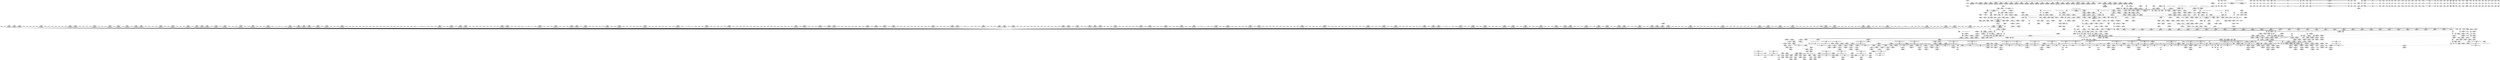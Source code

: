 digraph {
	CE0x565b3f0 [shape=record,shape=Mrecord,label="{CE0x565b3f0|aa_map_file_to_perms:if.then11}"]
	CE0x567d8c0 [shape=record,shape=Mrecord,label="{CE0x567d8c0|80:_i64,_:_CRE_1254,1255_}"]
	CE0x5634c10 [shape=record,shape=Mrecord,label="{CE0x5634c10|i64*_getelementptr_inbounds_(_2_x_i64_,_2_x_i64_*___llvm_gcov_ctr55,_i64_0,_i64_1)|*Constant*|*SummSource*}"]
	CE0x56a1140 [shape=record,shape=Mrecord,label="{CE0x56a1140|mediated_filesystem:and|security/apparmor/include/apparmor.h,117|*SummSource*}"]
	CE0x5658b90 [shape=record,shape=Mrecord,label="{CE0x5658b90|aa_cred_profile:bb|*SummSource*}"]
	CE0x5616ef0 [shape=record,shape=Mrecord,label="{CE0x5616ef0|apparmor_file_open:tmp8|security/apparmor/lsm.c,383|*SummSink*}"]
	CE0x56aaf00 [shape=record,shape=Mrecord,label="{CE0x56aaf00|aa_map_file_to_perms:tmp40|security/apparmor/include/file.h,213|*SummSink*}"]
	CE0x560d680 [shape=record,shape=Mrecord,label="{CE0x560d680|aa_cred_profile:tmp20|security/apparmor/include/context.h,100}"]
	CE0x5666b50 [shape=record,shape=Mrecord,label="{CE0x5666b50|aa_cred_profile:tmp22|security/apparmor/include/context.h,100}"]
	CE0x569c7f0 [shape=record,shape=Mrecord,label="{CE0x569c7f0|aa_cred_profile:tmp4|*LoadInst*|security/apparmor/include/context.h,99|*SummSource*}"]
	CE0x56c3d90 [shape=record,shape=Mrecord,label="{CE0x56c3d90|0:_%struct.aa_profile*,_:_CRE_0,8_|*MultipleSource*|security/apparmor/include/context.h,99|*LoadInst*|security/apparmor/include/context.h,99|security/apparmor/include/context.h,100}"]
	CE0x55e2e70 [shape=record,shape=Mrecord,label="{CE0x55e2e70|apparmor_file_open:if.end}"]
	CE0x56a4490 [shape=record,shape=Mrecord,label="{CE0x56a4490|get_current:tmp4|./arch/x86/include/asm/current.h,14}"]
	CE0x56d6370 [shape=record,shape=Mrecord,label="{CE0x56d6370|aa_cred_profile:tmp29|security/apparmor/include/context.h,100|*SummSource*}"]
	CE0x560c7d0 [shape=record,shape=Mrecord,label="{CE0x560c7d0|_ret_%struct.task_struct*_%tmp4,_!dbg_!15471|./arch/x86/include/asm/current.h,14}"]
	CE0x5672490 [shape=record,shape=Mrecord,label="{CE0x5672490|80:_i64,_:_CRE_458,459_}"]
	CE0x56aa540 [shape=record,shape=Mrecord,label="{CE0x56aa540|aa_map_file_to_perms:tmp39|security/apparmor/include/file.h,213|*SummSink*}"]
	CE0x5637c80 [shape=record,shape=Mrecord,label="{CE0x5637c80|80:_i64,_:_CRE_256,264_|*MultipleSource*|security/apparmor/include/apparmor.h,117|*LoadInst*|security/apparmor/include/apparmor.h,117}"]
	CE0x56fd410 [shape=record,shape=Mrecord,label="{CE0x56fd410|aa_map_file_to_perms:and20|security/apparmor/include/file.h,210|*SummSink*}"]
	CE0x56d6180 [shape=record,shape=Mrecord,label="{CE0x56d6180|aa_cred_profile:tmp29|security/apparmor/include/context.h,100}"]
	CE0x5643280 [shape=record,shape=Mrecord,label="{CE0x5643280|apparmor_file_open:mode8|security/apparmor/lsm.c,398}"]
	CE0x56e74b0 [shape=record,shape=Mrecord,label="{CE0x56e74b0|aa_map_file_to_perms:tmp}"]
	CE0x56fe2d0 [shape=record,shape=Mrecord,label="{CE0x56fe2d0|i64_15|*Constant*}"]
	CE0x569dd00 [shape=record,shape=Mrecord,label="{CE0x569dd00|aa_map_file_to_perms:tmp16|security/apparmor/include/file.h,203}"]
	CE0x56f2b10 [shape=record,shape=Mrecord,label="{CE0x56f2b10|aa_map_file_to_perms:tmp20|security/apparmor/include/file.h,205|*SummSource*}"]
	"CONST[source:2(external),value:0(static)][purpose:{operation}][SrcIdx:9]"
	CE0x569d770 [shape=record,shape=Mrecord,label="{CE0x569d770|aa_cred_profile:tmp6|security/apparmor/include/context.h,100|*SummSource*}"]
	CE0x55d9450 [shape=record,shape=Mrecord,label="{CE0x55d9450|apparmor_file_open:if.then6|*SummSink*}"]
	CE0x56d9420 [shape=record,shape=Mrecord,label="{CE0x56d9420|aa_cred_profile:tmp34|security/apparmor/include/context.h,101}"]
	CE0x5648340 [shape=record,shape=Mrecord,label="{CE0x5648340|apparmor_file_open:cred|Function::apparmor_file_open&Arg::cred::|*SummSource*}"]
	CE0x5699f50 [shape=record,shape=Mrecord,label="{CE0x5699f50|i64*_getelementptr_inbounds_(_19_x_i64_,_19_x_i64_*___llvm_gcov_ctr100,_i64_0,_i64_3)|*Constant*|*SummSource*}"]
	CE0x568ac00 [shape=record,shape=Mrecord,label="{CE0x568ac00|80:_i64,_:_CRE_1663,1664_}"]
	CE0x563b000 [shape=record,shape=Mrecord,label="{CE0x563b000|80:_i64,_:_CRE_88,96_|*MultipleSource*|security/apparmor/include/apparmor.h,117|*LoadInst*|security/apparmor/include/apparmor.h,117}"]
	CE0x56ddee0 [shape=record,shape=Mrecord,label="{CE0x56ddee0|i32_6|*Constant*|*SummSink*}"]
	CE0x55faf10 [shape=record,shape=Mrecord,label="{CE0x55faf10|24:_%struct.dentry*,_32:_%struct.inode*,_128:_i32,_132:_i32,_456:_i8*,_:_CRE_24,32_|*MultipleSource*|Function::apparmor_file_open&Arg::file::|security/apparmor/lsm.c,378}"]
	CE0x56c6980 [shape=record,shape=Mrecord,label="{CE0x56c6980|aa_cred_profile:tmp17|security/apparmor/include/context.h,100|*SummSource*}"]
	CE0x5697dd0 [shape=record,shape=Mrecord,label="{CE0x5697dd0|aa_map_file_to_perms:tmp15|security/apparmor/include/file.h,203|*SummSource*}"]
	CE0x56979f0 [shape=record,shape=Mrecord,label="{CE0x56979f0|128:_i8*,_:_CRE_40,44_|*MultipleSource*|Function::aa_cred_profile&Arg::cred::|Function::apparmor_file_open&Arg::cred::|security/apparmor/include/context.h,99}"]
	CE0x55d6da0 [shape=record,shape=Mrecord,label="{CE0x55d6da0|apparmor_file_open:bb|*SummSource*}"]
	CE0x566c840 [shape=record,shape=Mrecord,label="{CE0x566c840|file_inode:tmp2|*SummSink*}"]
	CE0x5615ad0 [shape=record,shape=Mrecord,label="{CE0x5615ad0|GLOBAL:__llvm_gcov_ctr99|Global_var:__llvm_gcov_ctr99|*SummSink*}"]
	CE0x567b7d0 [shape=record,shape=Mrecord,label="{CE0x567b7d0|80:_i64,_:_CRE_1223,1224_}"]
	CE0x568f5d0 [shape=record,shape=Mrecord,label="{CE0x568f5d0|80:_i64,_:_CRE_1876,1877_}"]
	CE0x567f240 [shape=record,shape=Mrecord,label="{CE0x567f240|80:_i64,_:_CRE_1278,1279_}"]
	CE0x55f1f10 [shape=record,shape=Mrecord,label="{CE0x55f1f10|mediated_filesystem:entry}"]
	CE0x567a0b0 [shape=record,shape=Mrecord,label="{CE0x567a0b0|80:_i64,_:_CRE_736,880_|*MultipleSource*|security/apparmor/include/apparmor.h,117|*LoadInst*|security/apparmor/include/apparmor.h,117}"]
	CE0x55f4be0 [shape=record,shape=Mrecord,label="{CE0x55f4be0|file_inode:tmp4|*LoadInst*|include/linux/fs.h,1916|*SummSink*}"]
	CE0x5689b00 [shape=record,shape=Mrecord,label="{CE0x5689b00|80:_i64,_:_CRE_1647,1648_}"]
	CE0x56a9440 [shape=record,shape=Mrecord,label="{CE0x56a9440|aa_map_file_to_perms:perms.4}"]
	"CONST[source:2(external),value:0(static)][purpose:{operation}][SrcIdx:5]"
	CE0x56d0ef0 [shape=record,shape=Mrecord,label="{CE0x56d0ef0|i64*_getelementptr_inbounds_(_16_x_i64_,_16_x_i64_*___llvm_gcov_ctr46,_i64_0,_i64_10)|*Constant*|*SummSource*}"]
	CE0x560f950 [shape=record,shape=Mrecord,label="{CE0x560f950|apparmor_file_open:tmp11|security/apparmor/lsm.c,390}"]
	CE0x56e2350 [shape=record,shape=Mrecord,label="{CE0x56e2350|aa_map_file_to_perms:tmp1|*SummSink*}"]
	CE0x56801a0 [shape=record,shape=Mrecord,label="{CE0x56801a0|80:_i64,_:_CRE_1311,1312_}"]
	CE0x564f630 [shape=record,shape=Mrecord,label="{CE0x564f630|i64_3|*Constant*}"]
	CE0x5641b50 [shape=record,shape=Mrecord,label="{CE0x5641b50|80:_i64,_:_CRE_1360,1361_}"]
	CE0x55f3660 [shape=record,shape=Mrecord,label="{CE0x55f3660|aa_map_file_to_perms:tmp7|security/apparmor/include/file.h,200|*SummSink*}"]
	CE0x5648690 [shape=record,shape=Mrecord,label="{CE0x5648690|aa_cred_profile:cred|Function::aa_cred_profile&Arg::cred::|*SummSource*}"]
	CE0x56e2550 [shape=record,shape=Mrecord,label="{CE0x56e2550|_call_void_mcount()_#2}"]
	CE0x563fca0 [shape=record,shape=Mrecord,label="{CE0x563fca0|i64_-2147483648|*Constant*}"]
	CE0x56c33c0 [shape=record,shape=Mrecord,label="{CE0x56c33c0|aa_cred_profile:tmp12|security/apparmor/include/context.h,100}"]
	CE0x56400f0 [shape=record,shape=Mrecord,label="{CE0x56400f0|i32_2|*Constant*}"]
	CE0x5615200 [shape=record,shape=Mrecord,label="{CE0x5615200|i64_2|*Constant*|*SummSink*}"]
	CE0x568da80 [shape=record,shape=Mrecord,label="{CE0x568da80|80:_i64,_:_CRE_1784,1792_|*MultipleSource*|security/apparmor/include/apparmor.h,117|*LoadInst*|security/apparmor/include/apparmor.h,117}"]
	CE0x56dbf70 [shape=record,shape=Mrecord,label="{CE0x56dbf70|aa_map_file_to_perms:tmp19|security/apparmor/include/file.h,205|*SummSink*}"]
	CE0x563d390 [shape=record,shape=Mrecord,label="{CE0x563d390|mediated_filesystem:bb|*SummSource*}"]
	CE0x56c21f0 [shape=record,shape=Mrecord,label="{CE0x56c21f0|aa_map_file_to_perms:perms.1|*SummSink*}"]
	CE0x56eb9b0 [shape=record,shape=Mrecord,label="{CE0x56eb9b0|aa_map_file_to_perms:if.then22|*SummSource*}"]
	CE0x567d370 [shape=record,shape=Mrecord,label="{CE0x567d370|80:_i64,_:_CRE_1249,1250_}"]
	"CONST[source:0(mediator),value:2(dynamic)][purpose:{subject}]"
	CE0x5649e70 [shape=record,shape=Mrecord,label="{CE0x5649e70|124:_i32,_128:_i64,_144:_i32,_192:_i32,_200:_%struct.aa_dfa*,_:_CRE_24,32_|*MultipleSource*|security/apparmor/lsm.c,395|security/apparmor/lsm.c,396}"]
	CE0x567ef10 [shape=record,shape=Mrecord,label="{CE0x567ef10|80:_i64,_:_CRE_1275,1276_}"]
	CE0x563acc0 [shape=record,shape=Mrecord,label="{CE0x563acc0|80:_i64,_:_CRE_72,80_|*MultipleSource*|security/apparmor/include/apparmor.h,117|*LoadInst*|security/apparmor/include/apparmor.h,117}"]
	CE0x563e960 [shape=record,shape=Mrecord,label="{CE0x563e960|i32_10|*Constant*|*SummSink*}"]
	CE0x55fac20 [shape=record,shape=Mrecord,label="{CE0x55fac20|24:_%struct.dentry*,_32:_%struct.inode*,_128:_i32,_132:_i32,_456:_i8*,_:_CRE_15,16_}"]
	CE0x5ecef60 [shape=record,shape=Mrecord,label="{CE0x5ecef60|apparmor_file_open:tmp1}"]
	"CONST[source:2(external),value:0(static)][purpose:{operation}][SrcIdx:0]"
	CE0x567b390 [shape=record,shape=Mrecord,label="{CE0x567b390|80:_i64,_:_CRE_1219,1220_}"]
	"CONST[source:1(input),value:2(dynamic)][purpose:{subject}][SrcIdx:16]"
	CE0x566aae0 [shape=record,shape=Mrecord,label="{CE0x566aae0|apparmor_file_open:tmp29|security/apparmor/lsm.c,407|*SummSink*}"]
	CE0x5613a20 [shape=record,shape=Mrecord,label="{CE0x5613a20|i64*_getelementptr_inbounds_(_12_x_i64_,_12_x_i64_*___llvm_gcov_ctr99,_i64_0,_i64_6)|*Constant*}"]
	CE0x56f8210 [shape=record,shape=Mrecord,label="{CE0x56f8210|aa_map_file_to_perms:and15|security/apparmor/include/file.h,208}"]
	CE0x56d5150 [shape=record,shape=Mrecord,label="{CE0x56d5150|aa_cred_profile:tmp27|security/apparmor/include/context.h,100|*SummSink*}"]
	CE0x56956c0 [shape=record,shape=Mrecord,label="{CE0x56956c0|GLOBAL:current_task|Global_var:current_task}"]
	CE0x5612550 [shape=record,shape=Mrecord,label="{CE0x5612550|apparmor_file_open:bf.clear|security/apparmor/lsm.c,390|*SummSource*}"]
	CE0x56a1b10 [shape=record,shape=Mrecord,label="{CE0x56a1b10|i1_true|*Constant*|*SummSource*}"]
	CE0x56ec810 [shape=record,shape=Mrecord,label="{CE0x56ec810|aa_map_file_to_perms:if.end24|*SummSink*}"]
	CE0x56aa6a0 [shape=record,shape=Mrecord,label="{CE0x56aa6a0|aa_map_file_to_perms:tmp40|security/apparmor/include/file.h,213}"]
	CE0x55d10a0 [shape=record,shape=Mrecord,label="{CE0x55d10a0|apparmor_file_open:bb}"]
	CE0x56fc530 [shape=record,shape=Mrecord,label="{CE0x56fc530|aa_map_file_to_perms:or18|security/apparmor/include/file.h,209|*SummSource*}"]
	CE0x5616550 [shape=record,shape=Mrecord,label="{CE0x5616550|i64*_getelementptr_inbounds_(_12_x_i64_,_12_x_i64_*___llvm_gcov_ctr99,_i64_0,_i64_3)|*Constant*|*SummSink*}"]
	CE0x566f6e0 [shape=record,shape=Mrecord,label="{CE0x566f6e0|80:_i64,_:_CRE_415,416_}"]
	CE0x5647950 [shape=record,shape=Mrecord,label="{CE0x5647950|GLOBAL:aa_cred_profile|*Constant*|*SummSource*}"]
	CE0x56988f0 [shape=record,shape=Mrecord,label="{CE0x56988f0|aa_cred_profile:do.body6|*SummSink*}"]
	CE0x5664680 [shape=record,shape=Mrecord,label="{CE0x5664680|void_(i8*,_i32,_i64)*_asm_sideeffect_1:_09ud2_0A.pushsection___bug_table,_22a_22_0A2:_09.long_1b_-_2b,_$_0:c_-_2b_0A_09.word_$_1:c_,_0_0A_09.org_2b+$_2:c_0A.popsection_,_i,i,i,_dirflag_,_fpsr_,_flags_|*SummSource*}"]
	CE0x568ebf0 [shape=record,shape=Mrecord,label="{CE0x568ebf0|80:_i64,_:_CRE_1856,1864_|*MultipleSource*|security/apparmor/include/apparmor.h,117|*LoadInst*|security/apparmor/include/apparmor.h,117}"]
	CE0x55f39f0 [shape=record,shape=Mrecord,label="{CE0x55f39f0|aa_cred_profile:security|security/apparmor/include/context.h,99}"]
	CE0x56aa420 [shape=record,shape=Mrecord,label="{CE0x56aa420|i64*_getelementptr_inbounds_(_19_x_i64_,_19_x_i64_*___llvm_gcov_ctr100,_i64_0,_i64_18)|*Constant*|*SummSource*}"]
	CE0x566dd10 [shape=record,shape=Mrecord,label="{CE0x566dd10|80:_i64,_:_CRE_392,393_}"]
	CE0x56d8cd0 [shape=record,shape=Mrecord,label="{CE0x56d8cd0|aa_cred_profile:tmp33|security/apparmor/include/context.h,101|*SummSink*}"]
	CE0x56c3bd0 [shape=record,shape=Mrecord,label="{CE0x56c3bd0|aa_cred_profile:profile|security/apparmor/include/context.h,100|*SummSink*}"]
	CE0x5665770 [shape=record,shape=Mrecord,label="{CE0x5665770|i32_100|*Constant*}"]
	CE0x56ff800 [shape=record,shape=Mrecord,label="{CE0x56ff800|aa_map_file_to_perms:tmp35|security/apparmor/include/file.h,210|*SummSource*}"]
	CE0x566e3c0 [shape=record,shape=Mrecord,label="{CE0x566e3c0|80:_i64,_:_CRE_397,398_}"]
	CE0x56d4240 [shape=record,shape=Mrecord,label="{CE0x56d4240|i64*_getelementptr_inbounds_(_16_x_i64_,_16_x_i64_*___llvm_gcov_ctr46,_i64_0,_i64_12)|*Constant*|*SummSource*}"]
	CE0x56c22f0 [shape=record,shape=Mrecord,label="{CE0x56c22f0|aa_cred_profile:tmp}"]
	CE0x56876c0 [shape=record,shape=Mrecord,label="{CE0x56876c0|80:_i64,_:_CRE_1608,1612_|*MultipleSource*|security/apparmor/include/apparmor.h,117|*LoadInst*|security/apparmor/include/apparmor.h,117}"]
	CE0x560d970 [shape=record,shape=Mrecord,label="{CE0x560d970|aa_cred_profile:tmp21|security/apparmor/include/context.h,100}"]
	CE0x560dcb0 [shape=record,shape=Mrecord,label="{CE0x560dcb0|aa_cred_profile:tmp21|security/apparmor/include/context.h,100|*SummSink*}"]
	CE0x564de30 [shape=record,shape=Mrecord,label="{CE0x564de30|124:_i32,_128:_i64,_144:_i32,_192:_i32,_200:_%struct.aa_dfa*,_:_CRE_224,232_|*MultipleSource*|security/apparmor/lsm.c,395|security/apparmor/lsm.c,396}"]
	CE0x55f5350 [shape=record,shape=Mrecord,label="{CE0x55f5350|mediated_filesystem:tmp|*SummSource*}"]
	CE0x56412d0 [shape=record,shape=Mrecord,label="{CE0x56412d0|80:_i64,_:_CRE_1352,1353_}"]
	CE0x56354e0 [shape=record,shape=Mrecord,label="{CE0x56354e0|mediated_filesystem:tmp3}"]
	CE0x55f3090 [shape=record,shape=Mrecord,label="{CE0x55f3090|aa_cred_profile:tmp4|*LoadInst*|security/apparmor/include/context.h,99|*SummSink*}"]
	CE0x567abd0 [shape=record,shape=Mrecord,label="{CE0x567abd0|80:_i64,_:_CRE_1211,1212_}"]
	CE0x567de10 [shape=record,shape=Mrecord,label="{CE0x567de10|80:_i64,_:_CRE_1259,1260_}"]
	CE0x56102e0 [shape=record,shape=Mrecord,label="{CE0x56102e0|apparmor_file_open:tmp11|security/apparmor/lsm.c,390|*SummSink*}"]
	CE0x560cc80 [shape=record,shape=Mrecord,label="{CE0x560cc80|i32_46|*Constant*|*SummSource*}"]
	CE0x5675cf0 [shape=record,shape=Mrecord,label="{CE0x5675cf0|80:_i64,_:_CRE_587,588_}"]
	CE0x5656910 [shape=record,shape=Mrecord,label="{CE0x5656910|aa_cred_profile:tmp10|security/apparmor/include/context.h,100}"]
	CE0x55deac0 [shape=record,shape=Mrecord,label="{CE0x55deac0|apparmor_file_open:return|*SummSource*}"]
	CE0x5649b80 [shape=record,shape=Mrecord,label="{CE0x5649b80|124:_i32,_128:_i64,_144:_i32,_192:_i32,_200:_%struct.aa_dfa*,_:_CRE_16,24_|*MultipleSource*|security/apparmor/lsm.c,395|security/apparmor/lsm.c,396}"]
	CE0x564dbc0 [shape=record,shape=Mrecord,label="{CE0x564dbc0|124:_i32,_128:_i64,_144:_i32,_192:_i32,_200:_%struct.aa_dfa*,_:_CRE_216,224_|*MultipleSource*|security/apparmor/lsm.c,395|security/apparmor/lsm.c,396}"]
	CE0x56ecb50 [shape=record,shape=Mrecord,label="{CE0x56ecb50|aa_map_file_to_perms:if.end14|*SummSink*}"]
	CE0x5658440 [shape=record,shape=Mrecord,label="{CE0x5658440|i64*_getelementptr_inbounds_(_16_x_i64_,_16_x_i64_*___llvm_gcov_ctr46,_i64_0,_i64_1)|*Constant*|*SummSource*}"]
	CE0x5672160 [shape=record,shape=Mrecord,label="{CE0x5672160|80:_i64,_:_CRE_455,456_}"]
	CE0x56c5390 [shape=record,shape=Mrecord,label="{CE0x56c5390|aa_map_file_to_perms:or13|security/apparmor/include/file.h,206|*SummSink*}"]
	CE0x56a6e00 [shape=record,shape=Mrecord,label="{CE0x56a6e00|128:_i8*,_:_CRE_32,36_|*MultipleSource*|Function::aa_cred_profile&Arg::cred::|Function::apparmor_file_open&Arg::cred::|security/apparmor/include/context.h,99}"]
	CE0x560a9e0 [shape=record,shape=Mrecord,label="{CE0x560a9e0|GLOBAL:get_current|*Constant*}"]
	CE0x563bd10 [shape=record,shape=Mrecord,label="{CE0x563bd10|80:_i64,_:_CRE_136,140_|*MultipleSource*|security/apparmor/include/apparmor.h,117|*LoadInst*|security/apparmor/include/apparmor.h,117}"]
	CE0x5640b60 [shape=record,shape=Mrecord,label="{CE0x5640b60|80:_i64,_:_CRE_1345,1346_}"]
	CE0x5696d70 [shape=record,shape=Mrecord,label="{CE0x5696d70|aa_map_file_to_perms:tmp10|*LoadInst*|security/apparmor/include/file.h,202|*SummSource*}"]
	CE0x568ccf0 [shape=record,shape=Mrecord,label="{CE0x568ccf0|80:_i64,_:_CRE_1720,1728_|*MultipleSource*|security/apparmor/include/apparmor.h,117|*LoadInst*|security/apparmor/include/apparmor.h,117}"]
	CE0x56c5dc0 [shape=record,shape=Mrecord,label="{CE0x56c5dc0|aa_map_file_to_perms:f_mode1|security/apparmor/include/file.h,202|*SummSource*}"]
	CE0x560e1a0 [shape=record,shape=Mrecord,label="{CE0x560e1a0|_call_void_asm_sideeffect_1:_09ud2_0A.pushsection___bug_table,_22a_22_0A2:_09.long_1b_-_2b,_$_0:c_-_2b_0A_09.word_$_1:c_,_0_0A_09.org_2b+$_2:c_0A.popsection_,_i,i,i,_dirflag_,_fpsr_,_flags_(i8*_getelementptr_inbounds_(_36_x_i8_,_36_x_i8_*_.str12,_i32_0,_i32_0),_i32_100,_i64_12)_#2,_!dbg_!15490,_!srcloc_!15493|security/apparmor/include/context.h,100|*SummSource*}"]
	CE0x569b180 [shape=record,shape=Mrecord,label="{CE0x569b180|%struct.aa_task_cxt*_null|*Constant*|*SummSource*}"]
	CE0x560bcc0 [shape=record,shape=Mrecord,label="{CE0x560bcc0|file_inode:f|Function::file_inode&Arg::f::|*SummSink*}"]
	CE0x56747b0 [shape=record,shape=Mrecord,label="{CE0x56747b0|80:_i64,_:_CRE_567,568_}"]
	CE0x567ad30 [shape=record,shape=Mrecord,label="{CE0x567ad30|80:_i64,_:_CRE_1213,1214_}"]
	CE0x560bf90 [shape=record,shape=Mrecord,label="{CE0x560bf90|_ret_%struct.inode*_%tmp4,_!dbg_!15470|include/linux/fs.h,1916|*SummSource*}"]
	CE0x56714a0 [shape=record,shape=Mrecord,label="{CE0x56714a0|80:_i64,_:_CRE_443,444_}"]
	CE0x5689e30 [shape=record,shape=Mrecord,label="{CE0x5689e30|80:_i64,_:_CRE_1650,1651_}"]
	CE0x5685d20 [shape=record,shape=Mrecord,label="{CE0x5685d20|80:_i64,_:_CRE_1367,1368_}"]
	CE0x568a050 [shape=record,shape=Mrecord,label="{CE0x568a050|80:_i64,_:_CRE_1652,1653_}"]
	CE0x56d89f0 [shape=record,shape=Mrecord,label="{CE0x56d89f0|aa_cred_profile:tmp33|security/apparmor/include/context.h,101}"]
	CE0x56a1e20 [shape=record,shape=Mrecord,label="{CE0x56a1e20|get_current:bb}"]
	CE0x567ac80 [shape=record,shape=Mrecord,label="{CE0x567ac80|80:_i64,_:_CRE_1212,1213_}"]
	CE0x5670a00 [shape=record,shape=Mrecord,label="{CE0x5670a00|80:_i64,_:_CRE_433,434_}"]
	CE0x569f6b0 [shape=record,shape=Mrecord,label="{CE0x569f6b0|aa_cred_profile:do.end10|*SummSink*}"]
	CE0x56727c0 [shape=record,shape=Mrecord,label="{CE0x56727c0|80:_i64,_:_CRE_461,462_}"]
	CE0x56420a0 [shape=record,shape=Mrecord,label="{CE0x56420a0|80:_i64,_:_CRE_1365,1366_}"]
	CE0x568bf20 [shape=record,shape=Mrecord,label="{CE0x568bf20|80:_i64,_:_CRE_1681,1682_}"]
	CE0x5639d70 [shape=record,shape=Mrecord,label="{CE0x5639d70|80:_i64,_:_CRE_384,388_|*MultipleSource*|security/apparmor/include/apparmor.h,117|*LoadInst*|security/apparmor/include/apparmor.h,117}"]
	CE0x567c8d0 [shape=record,shape=Mrecord,label="{CE0x567c8d0|80:_i64,_:_CRE_1239,1240_}"]
	CE0x56d09c0 [shape=record,shape=Mrecord,label="{CE0x56d09c0|aa_cred_profile:tmp23|security/apparmor/include/context.h,100|*SummSink*}"]
	CE0x56466b0 [shape=record,shape=Mrecord,label="{CE0x56466b0|apparmor_file_open:allow|security/apparmor/lsm.c,391|*SummSource*}"]
	CE0x56707e0 [shape=record,shape=Mrecord,label="{CE0x56707e0|80:_i64,_:_CRE_431,432_}"]
	CE0x569ffc0 [shape=record,shape=Mrecord,label="{CE0x569ffc0|128:_i8*,_:_CRE_80,88_|*MultipleSource*|Function::aa_cred_profile&Arg::cred::|Function::apparmor_file_open&Arg::cred::|security/apparmor/include/context.h,99}"]
	CE0x5680090 [shape=record,shape=Mrecord,label="{CE0x5680090|80:_i64,_:_CRE_1310,1311_}"]
	CE0x55d70f0 [shape=record,shape=Mrecord,label="{CE0x55d70f0|apparmor_file_open:if.end4|*SummSink*}"]
	CE0x56f24d0 [shape=record,shape=Mrecord,label="{CE0x56f24d0|i64_10|*Constant*|*SummSink*}"]
	CE0x5676df0 [shape=record,shape=Mrecord,label="{CE0x5676df0|80:_i64,_:_CRE_603,604_}"]
	CE0x5640c70 [shape=record,shape=Mrecord,label="{CE0x5640c70|80:_i64,_:_CRE_1346,1347_}"]
	CE0x568c690 [shape=record,shape=Mrecord,label="{CE0x568c690|80:_i64,_:_CRE_1688,1696_|*MultipleSource*|security/apparmor/include/apparmor.h,117|*LoadInst*|security/apparmor/include/apparmor.h,117}"]
	CE0x5651620 [shape=record,shape=Mrecord,label="{CE0x5651620|apparmor_file_open:tmp21|security/apparmor/lsm.c,397|*SummSink*}"]
	CE0x5678220 [shape=record,shape=Mrecord,label="{CE0x5678220|80:_i64,_:_CRE_622,623_}"]
	CE0x5641930 [shape=record,shape=Mrecord,label="{CE0x5641930|80:_i64,_:_CRE_1358,1359_}"]
	CE0x56413e0 [shape=record,shape=Mrecord,label="{CE0x56413e0|80:_i64,_:_CRE_1353,1354_}"]
	CE0x56f32f0 [shape=record,shape=Mrecord,label="{CE0x56f32f0|aa_map_file_to_perms:or5|security/apparmor/include/file.h,203}"]
	CE0x566eb30 [shape=record,shape=Mrecord,label="{CE0x566eb30|80:_i64,_:_CRE_404,405_}"]
	CE0x5644220 [shape=record,shape=Mrecord,label="{CE0x5644220|aa_path_perm:op|Function::aa_path_perm&Arg::op::|*SummSource*}"]
	CE0x560f0a0 [shape=record,shape=Mrecord,label="{CE0x560f0a0|aa_map_file_to_perms:file|Function::aa_map_file_to_perms&Arg::file::}"]
	CE0x56083d0 [shape=record,shape=Mrecord,label="{CE0x56083d0|apparmor_file_open:i_uid|security/apparmor/lsm.c,398|*SummSource*}"]
	CE0x5649b10 [shape=record,shape=Mrecord,label="{CE0x5649b10|124:_i32,_128:_i64,_144:_i32,_192:_i32,_200:_%struct.aa_dfa*,_:_CRE_8,16_|*MultipleSource*|security/apparmor/lsm.c,395|security/apparmor/lsm.c,396}"]
	CE0x55f1dd0 [shape=record,shape=Mrecord,label="{CE0x55f1dd0|GLOBAL:mediated_filesystem|*Constant*|*SummSink*}"]
	CE0x56191f0 [shape=record,shape=Mrecord,label="{CE0x56191f0|0:_i16,_:_CME_0,1_}"]
	CE0x56ff9c0 [shape=record,shape=Mrecord,label="{CE0x56ff9c0|aa_map_file_to_perms:tmp35|security/apparmor/include/file.h,210|*SummSink*}"]
	CE0x5661850 [shape=record,shape=Mrecord,label="{CE0x5661850|aa_path_perm:profile|Function::aa_path_perm&Arg::profile::}"]
	CE0x5647f70 [shape=record,shape=Mrecord,label="{CE0x5647f70|aa_cred_profile:cred|Function::aa_cred_profile&Arg::cred::}"]
	CE0x566e5e0 [shape=record,shape=Mrecord,label="{CE0x566e5e0|80:_i64,_:_CRE_399,400_}"]
	CE0x567c160 [shape=record,shape=Mrecord,label="{CE0x567c160|80:_i64,_:_CRE_1232,1233_}"]
	CE0x567cf30 [shape=record,shape=Mrecord,label="{CE0x567cf30|80:_i64,_:_CRE_1245,1246_}"]
	CE0x56a6360 [shape=record,shape=Mrecord,label="{CE0x56a6360|%struct.task_struct*_(%struct.task_struct**)*_asm_movq_%gs:$_1:P_,$0_,_r,im,_dirflag_,_fpsr_,_flags_}"]
	CE0x56c5e50 [shape=record,shape=Mrecord,label="{CE0x56c5e50|aa_map_file_to_perms:f_mode1|security/apparmor/include/file.h,202|*SummSink*}"]
	CE0x56aa190 [shape=record,shape=Mrecord,label="{CE0x56aa190|i64*_getelementptr_inbounds_(_19_x_i64_,_19_x_i64_*___llvm_gcov_ctr100,_i64_0,_i64_18)|*Constant*}"]
	CE0x565c390 [shape=record,shape=Mrecord,label="{CE0x565c390|apparmor_file_open:f_path|security/apparmor/lsm.c,400|*SummSource*}"]
	CE0x568c580 [shape=record,shape=Mrecord,label="{CE0x568c580|80:_i64,_:_CRE_1687,1688_}"]
	CE0x563c1f0 [shape=record,shape=Mrecord,label="{CE0x563c1f0|i32_8|*Constant*}"]
	CE0x568f790 [shape=record,shape=Mrecord,label="{CE0x568f790|80:_i64,_:_CRE_1878,1879_}"]
	CE0x56402e0 [shape=record,shape=Mrecord,label="{CE0x56402e0|80:_i64,_:_CRE_1337,1338_}"]
	CE0x56d8480 [shape=record,shape=Mrecord,label="{CE0x56d8480|aa_cred_profile:tmp32|security/apparmor/include/context.h,101|*SummSource*}"]
	CE0x56fd010 [shape=record,shape=Mrecord,label="{CE0x56fd010|i32_64|*Constant*}"]
	"CONST[source:2(external),value:0(static)][purpose:{operation}][SrcIdx:7]"
	CE0x564fcf0 [shape=record,shape=Mrecord,label="{CE0x564fcf0|apparmor_file_open:tmp22|security/apparmor/lsm.c,397}"]
	CE0x55d9550 [shape=record,shape=Mrecord,label="{CE0x55d9550|apparmor_file_open:if.end4|*SummSource*}"]
	CE0x56a43d0 [shape=record,shape=Mrecord,label="{CE0x56a43d0|_call_void_mcount()_#2|*SummSink*}"]
	CE0x5685e30 [shape=record,shape=Mrecord,label="{CE0x5685e30|80:_i64,_:_CRE_1368,1369_}"]
	CE0x5694210 [shape=record,shape=Mrecord,label="{CE0x5694210|aa_cred_profile:tmp8|security/apparmor/include/context.h,100|*SummSource*}"]
	CE0x56a50d0 [shape=record,shape=Mrecord,label="{CE0x56a50d0|aa_map_file_to_perms:tobool|security/apparmor/include/file.h,200|*SummSource*}"]
	CE0x56f0b70 [shape=record,shape=Mrecord,label="{CE0x56f0b70|aa_map_file_to_perms:if.then|*SummSink*}"]
	CE0x5679ae0 [shape=record,shape=Mrecord,label="{CE0x5679ae0|80:_i64,_:_CRE_704,708_|*MultipleSource*|security/apparmor/include/apparmor.h,117|*LoadInst*|security/apparmor/include/apparmor.h,117}"]
	CE0x568f680 [shape=record,shape=Mrecord,label="{CE0x568f680|80:_i64,_:_CRE_1877,1878_}"]
	CE0x567d9d0 [shape=record,shape=Mrecord,label="{CE0x567d9d0|80:_i64,_:_CRE_1255,1256_}"]
	CE0x56c0100 [shape=record,shape=Mrecord,label="{CE0x56c0100|aa_cred_profile:tmp14|security/apparmor/include/context.h,100}"]
	CE0x56c0f40 [shape=record,shape=Mrecord,label="{CE0x56c0f40|aa_cred_profile:lnot.ext|security/apparmor/include/context.h,100|*SummSink*}"]
	CE0x5610cb0 [shape=record,shape=Mrecord,label="{CE0x5610cb0|apparmor_file_open:tmp13|security/apparmor/lsm.c,390|*SummSource*}"]
	CE0x5695b80 [shape=record,shape=Mrecord,label="{CE0x5695b80|get_current:tmp|*SummSink*}"]
	CE0x56a2fb0 [shape=record,shape=Mrecord,label="{CE0x56a2fb0|aa_map_file_to_perms:tmp5|security/apparmor/include/file.h,200|*SummSink*}"]
	CE0x568a8d0 [shape=record,shape=Mrecord,label="{CE0x568a8d0|80:_i64,_:_CRE_1660,1661_}"]
	CE0x566d160 [shape=record,shape=Mrecord,label="{CE0x566d160|_call_void_mcount()_#2|*SummSink*}"]
	CE0x5659b20 [shape=record,shape=Mrecord,label="{CE0x5659b20|i64*_getelementptr_inbounds_(_16_x_i64_,_16_x_i64_*___llvm_gcov_ctr46,_i64_0,_i64_7)|*Constant*|*SummSink*}"]
	CE0x563a640 [shape=record,shape=Mrecord,label="{CE0x563a640|80:_i64,_:_CRE_40,48_|*MultipleSource*|security/apparmor/include/apparmor.h,117|*LoadInst*|security/apparmor/include/apparmor.h,117}"]
	CE0x55f43e0 [shape=record,shape=Mrecord,label="{CE0x55f43e0|get_current:tmp1|*SummSink*}"]
	CE0x5613e20 [shape=record,shape=Mrecord,label="{CE0x5613e20|_ret_i1_%lnot,_!dbg_!15473|security/apparmor/include/apparmor.h,117}"]
	CE0x561b950 [shape=record,shape=Mrecord,label="{CE0x561b950|128:_i8*,_:_CRE_160,168_|*MultipleSource*|Function::aa_cred_profile&Arg::cred::|Function::apparmor_file_open&Arg::cred::|security/apparmor/include/context.h,99}"]
	CE0x56749d0 [shape=record,shape=Mrecord,label="{CE0x56749d0|80:_i64,_:_CRE_569,570_}"]
	CE0x566f080 [shape=record,shape=Mrecord,label="{CE0x566f080|80:_i64,_:_CRE_409,410_}"]
	CE0x56874d0 [shape=record,shape=Mrecord,label="{CE0x56874d0|80:_i64,_:_CRE_1600,1604_|*MultipleSource*|security/apparmor/include/apparmor.h,117|*LoadInst*|security/apparmor/include/apparmor.h,117}"]
	CE0x56757a0 [shape=record,shape=Mrecord,label="{CE0x56757a0|80:_i64,_:_CRE_582,583_}"]
	CE0x5688f50 [shape=record,shape=Mrecord,label="{CE0x5688f50|80:_i64,_:_CRE_1636,1637_}"]
	CE0x56e9910 [shape=record,shape=Mrecord,label="{CE0x56e9910|i32_-3|*Constant*|*SummSink*}"]
	CE0x56681f0 [shape=record,shape=Mrecord,label="{CE0x56681f0|apparmor_file_open:retval.0|*SummSink*}"]
	CE0x560b8f0 [shape=record,shape=Mrecord,label="{CE0x560b8f0|file_inode:entry|*SummSink*}"]
	CE0x5643350 [shape=record,shape=Mrecord,label="{CE0x5643350|apparmor_file_open:mode8|security/apparmor/lsm.c,398|*SummSource*}"]
	CE0x560d110 [shape=record,shape=Mrecord,label="{CE0x560d110|apparmor_file_open:in_execve|security/apparmor/lsm.c,390|*SummSource*}"]
	CE0x5675690 [shape=record,shape=Mrecord,label="{CE0x5675690|80:_i64,_:_CRE_581,582_}"]
	CE0x56edaf0 [shape=record,shape=Mrecord,label="{CE0x56edaf0|aa_map_file_to_perms:if.end24|*SummSource*}"]
	CE0x56a0ad0 [shape=record,shape=Mrecord,label="{CE0x56a0ad0|aa_map_file_to_perms:tmp3|*LoadInst*|security/apparmor/include/file.h,200|*SummSink*}"]
	CE0x564e5e0 [shape=record,shape=Mrecord,label="{CE0x564e5e0|124:_i32,_128:_i64,_144:_i32,_192:_i32,_200:_%struct.aa_dfa*,_:_CRE_248,256_|*MultipleSource*|security/apparmor/lsm.c,395|security/apparmor/lsm.c,396}"]
	CE0x56ed030 [shape=record,shape=Mrecord,label="{CE0x56ed030|aa_map_file_to_perms:tmp24|security/apparmor/include/file.h,205}"]
	CE0x56fe9a0 [shape=record,shape=Mrecord,label="{CE0x56fe9a0|i64_16|*Constant*}"]
	CE0x55f4a60 [shape=record,shape=Mrecord,label="{CE0x55f4a60|file_inode:tmp4|*LoadInst*|include/linux/fs.h,1916|*SummSource*}"]
	CE0x566d8a0 [shape=record,shape=Mrecord,label="{CE0x566d8a0|aa_cred_profile:if.then}"]
	CE0x564a6f0 [shape=record,shape=Mrecord,label="{CE0x564a6f0|124:_i32,_128:_i64,_144:_i32,_192:_i32,_200:_%struct.aa_dfa*,_:_CRE_40,48_|*MultipleSource*|security/apparmor/lsm.c,395|security/apparmor/lsm.c,396}"]
	CE0x5695a00 [shape=record,shape=Mrecord,label="{CE0x5695a00|aa_cred_profile:bb}"]
	CE0x56a5590 [shape=record,shape=Mrecord,label="{CE0x56a5590|128:_i8*,_:_CRE_96,104_|*MultipleSource*|Function::aa_cred_profile&Arg::cred::|Function::apparmor_file_open&Arg::cred::|security/apparmor/include/context.h,99}"]
	CE0x5612de0 [shape=record,shape=Mrecord,label="{CE0x5612de0|apparmor_file_open:tobool|security/apparmor/lsm.c,390}"]
	CE0x56f4a80 [shape=record,shape=Mrecord,label="{CE0x56f4a80|aa_map_file_to_perms:tobool3|security/apparmor/include/file.h,202}"]
	CE0x5666d40 [shape=record,shape=Mrecord,label="{CE0x5666d40|apparmor_file_open:allow12|security/apparmor/lsm.c,403|*SummSource*}"]
	CE0x567d6a0 [shape=record,shape=Mrecord,label="{CE0x567d6a0|80:_i64,_:_CRE_1252,1253_}"]
	CE0x566f900 [shape=record,shape=Mrecord,label="{CE0x566f900|80:_i64,_:_CRE_417,418_}"]
	CE0x5677de0 [shape=record,shape=Mrecord,label="{CE0x5677de0|80:_i64,_:_CRE_618,619_}"]
	CE0x56c7290 [shape=record,shape=Mrecord,label="{CE0x56c7290|i64*_getelementptr_inbounds_(_16_x_i64_,_16_x_i64_*___llvm_gcov_ctr46,_i64_0,_i64_4)|*Constant*|*SummSource*}"]
	CE0x566f2a0 [shape=record,shape=Mrecord,label="{CE0x566f2a0|80:_i64,_:_CRE_411,412_}"]
	CE0x56a6c60 [shape=record,shape=Mrecord,label="{CE0x56a6c60|128:_i8*,_:_CRE_28,32_|*MultipleSource*|Function::aa_cred_profile&Arg::cred::|Function::apparmor_file_open&Arg::cred::|security/apparmor/include/context.h,99}"]
	CE0x56dd430 [shape=record,shape=Mrecord,label="{CE0x56dd430|aa_map_file_to_perms:tmp14|security/apparmor/include/file.h,202}"]
	CE0x56f50b0 [shape=record,shape=Mrecord,label="{CE0x56f50b0|aa_map_file_to_perms:tobool3|security/apparmor/include/file.h,202|*SummSink*}"]
	CE0x56391d0 [shape=record,shape=Mrecord,label="{CE0x56391d0|80:_i64,_:_CRE_336,344_|*MultipleSource*|security/apparmor/include/apparmor.h,117|*LoadInst*|security/apparmor/include/apparmor.h,117}"]
	CE0x566dae0 [shape=record,shape=Mrecord,label="{CE0x566dae0|aa_cred_profile:if.then|*SummSource*}"]
	CE0x563c7f0 [shape=record,shape=Mrecord,label="{CE0x563c7f0|aa_cred_profile:do.body5}"]
	CE0x56888f0 [shape=record,shape=Mrecord,label="{CE0x56888f0|80:_i64,_:_CRE_1630,1631_}"]
	CE0x56f34e0 [shape=record,shape=Mrecord,label="{CE0x56f34e0|aa_map_file_to_perms:or5|security/apparmor/include/file.h,203|*SummSource*}"]
	CE0x56e00b0 [shape=record,shape=Mrecord,label="{CE0x56e00b0|aa_map_file_to_perms:tmp25|security/apparmor/include/file.h,206|*SummSource*}"]
	CE0x56d74c0 [shape=record,shape=Mrecord,label="{CE0x56d74c0|aa_cred_profile:tmp31|security/apparmor/include/context.h,100}"]
	CE0x5636b10 [shape=record,shape=Mrecord,label="{CE0x5636b10|80:_i64,_:_CRE_176,184_|*MultipleSource*|security/apparmor/include/apparmor.h,117|*LoadInst*|security/apparmor/include/apparmor.h,117}"]
	CE0x55f0e60 [shape=record,shape=Mrecord,label="{CE0x55f0e60|apparmor_file_open:tmp1|*SummSource*}"]
	CE0x5690010 [shape=record,shape=Mrecord,label="{CE0x5690010|80:_i64,_:_CRE_1920,1928_|*MultipleSource*|security/apparmor/include/apparmor.h,117|*LoadInst*|security/apparmor/include/apparmor.h,117}"]
	CE0x56a66b0 [shape=record,shape=Mrecord,label="{CE0x56a66b0|get_current:tmp|*SummSource*}"]
	CE0x56d36f0 [shape=record,shape=Mrecord,label="{CE0x56d36f0|aa_cred_profile:tmp24|security/apparmor/include/context.h,100|*SummSink*}"]
	CE0x55f7050 [shape=record,shape=Mrecord,label="{CE0x55f7050|24:_%struct.dentry*,_32:_%struct.inode*,_128:_i32,_132:_i32,_456:_i8*,_:_CRE_10,11_}"]
	CE0x566e6f0 [shape=record,shape=Mrecord,label="{CE0x566e6f0|80:_i64,_:_CRE_400,401_}"]
	CE0x56c1eb0 [shape=record,shape=Mrecord,label="{CE0x56c1eb0|aa_map_file_to_perms:or5|security/apparmor/include/file.h,203|*SummSink*}"]
	CE0x56e3340 [shape=record,shape=Mrecord,label="{CE0x56e3340|aa_map_file_to_perms:tmp21|security/apparmor/include/file.h,205}"]
	CE0x56aa840 [shape=record,shape=Mrecord,label="{CE0x56aa840|aa_map_file_to_perms:tmp40|security/apparmor/include/file.h,213|*SummSource*}"]
	CE0x567fcb0 [shape=record,shape=Mrecord,label="{CE0x567fcb0|80:_i64,_:_CRE_1306,1307_}"]
	CE0x56fd300 [shape=record,shape=Mrecord,label="{CE0x56fd300|i32_64|*Constant*|*SummSink*}"]
	CE0x5649480 [shape=record,shape=Mrecord,label="{CE0x5649480|apparmor_file_open:mode|security/apparmor/lsm.c,396|*SummSink*}"]
	CE0x5652b40 [shape=record,shape=Mrecord,label="{CE0x5652b40|apparmor_file_open:tmp18|security/apparmor/lsm.c,396|*SummSink*}"]
	CE0x56ef9c0 [shape=record,shape=Mrecord,label="{CE0x56ef9c0|aa_map_file_to_perms:if.then17|*SummSource*}"]
	CE0x5678cc0 [shape=record,shape=Mrecord,label="{CE0x5678cc0|80:_i64,_:_CRE_632,640_|*MultipleSource*|security/apparmor/include/apparmor.h,117|*LoadInst*|security/apparmor/include/apparmor.h,117}"]
	CE0x567dbf0 [shape=record,shape=Mrecord,label="{CE0x567dbf0|80:_i64,_:_CRE_1257,1258_}"]
	CE0x56c4f10 [shape=record,shape=Mrecord,label="{CE0x56c4f10|aa_map_file_to_perms:and12|security/apparmor/include/file.h,206|*SummSink*}"]
	CE0x56d71b0 [shape=record,shape=Mrecord,label="{CE0x56d71b0|aa_cred_profile:tmp30|security/apparmor/include/context.h,100|*SummSink*}"]
	CE0x560f9c0 [shape=record,shape=Mrecord,label="{CE0x560f9c0|apparmor_file_open:tmp11|security/apparmor/lsm.c,390|*SummSource*}"]
	CE0x5666c30 [shape=record,shape=Mrecord,label="{CE0x5666c30|aa_cred_profile:tmp22|security/apparmor/include/context.h,100|*SummSink*}"]
	CE0x567b4a0 [shape=record,shape=Mrecord,label="{CE0x567b4a0|80:_i64,_:_CRE_1220,1221_}"]
	CE0x5690da0 [shape=record,shape=Mrecord,label="{CE0x5690da0|80:_i64,_:_CRE_2264,2268_|*MultipleSource*|security/apparmor/include/apparmor.h,117|*LoadInst*|security/apparmor/include/apparmor.h,117}"]
	CE0x56555c0 [shape=record,shape=Mrecord,label="{CE0x56555c0|aa_cred_profile:tmp13|*SummSink*}"]
	CE0x56c14a0 [shape=record,shape=Mrecord,label="{CE0x56c14a0|aa_cred_profile:tmp11|security/apparmor/include/context.h,100|*SummSink*}"]
	CE0x56740d0 [shape=record,shape=Mrecord,label="{CE0x56740d0|80:_i64,_:_CRE_561,562_}"]
	CE0x56fce50 [shape=record,shape=Mrecord,label="{CE0x56fce50|aa_map_file_to_perms:perms.3|*SummSink*}"]
	CE0x5699930 [shape=record,shape=Mrecord,label="{CE0x5699930|i64*_getelementptr_inbounds_(_16_x_i64_,_16_x_i64_*___llvm_gcov_ctr46,_i64_0,_i64_0)|*Constant*}"]
	CE0x56fe110 [shape=record,shape=Mrecord,label="{CE0x56fe110|aa_map_file_to_perms:tobool21|security/apparmor/include/file.h,210|*SummSink*}"]
	CE0x564f420 [shape=record,shape=Mrecord,label="{CE0x564f420|124:_i32,_128:_i64,_144:_i32,_192:_i32,_200:_%struct.aa_dfa*,_:_CRE_544,592_|*MultipleSource*|security/apparmor/lsm.c,395|security/apparmor/lsm.c,396}"]
	CE0x5647580 [shape=record,shape=Mrecord,label="{CE0x5647580|apparmor_file_open:call5|security/apparmor/lsm.c,395}"]
	"CONST[source:2(external),value:0(static)][purpose:{operation}][SrcIdx:12]"
	CE0x5688180 [shape=record,shape=Mrecord,label="{CE0x5688180|80:_i64,_:_CRE_1623,1624_}"]
	CE0x5666fe0 [shape=record,shape=Mrecord,label="{CE0x5666fe0|apparmor_file_open:error.0}"]
	CE0x5655960 [shape=record,shape=Mrecord,label="{CE0x5655960|i64*_getelementptr_inbounds_(_16_x_i64_,_16_x_i64_*___llvm_gcov_ctr46,_i64_0,_i64_4)|*Constant*}"]
	CE0x5673910 [shape=record,shape=Mrecord,label="{CE0x5673910|80:_i64,_:_CRE_536,540_|*MultipleSource*|security/apparmor/include/apparmor.h,117|*LoadInst*|security/apparmor/include/apparmor.h,117}"]
	CE0x55dded0 [shape=record,shape=Mrecord,label="{CE0x55dded0|i32_1|*Constant*|*SummSink*}"]
	CE0x56198e0 [shape=record,shape=Mrecord,label="{CE0x56198e0|GLOBAL:get_current|*Constant*|*SummSink*}"]
	CE0x56d7d00 [shape=record,shape=Mrecord,label="{CE0x56d7d00|i64*_getelementptr_inbounds_(_16_x_i64_,_16_x_i64_*___llvm_gcov_ctr46,_i64_0,_i64_15)|*Constant*|*SummSource*}"]
	CE0x560b5c0 [shape=record,shape=Mrecord,label="{CE0x560b5c0|file_inode:entry}"]
	CE0x5695260 [shape=record,shape=Mrecord,label="{CE0x5695260|get_current:tmp2|*SummSource*}"]
	CE0x5642e50 [shape=record,shape=Mrecord,label="{CE0x5642e50|apparmor_file_open:mode8|security/apparmor/lsm.c,398|*SummSink*}"]
	CE0x56185a0 [shape=record,shape=Mrecord,label="{CE0x56185a0|apparmor_file_open:tmp14|security/apparmor/lsm.c,391|*SummSource*}"]
	CE0x56ea2f0 [shape=record,shape=Mrecord,label="{CE0x56ea2f0|i64_10|*Constant*}"]
	CE0x56f00f0 [shape=record,shape=Mrecord,label="{CE0x56f00f0|aa_map_file_to_perms:tmp8|security/apparmor/include/file.h,201}"]
	CE0x5680e60 [shape=record,shape=Mrecord,label="{CE0x5680e60|80:_i64,_:_CRE_1323,1324_}"]
	CE0x56403f0 [shape=record,shape=Mrecord,label="{CE0x56403f0|80:_i64,_:_CRE_1338,1339_}"]
	CE0x55d72e0 [shape=record,shape=Mrecord,label="{CE0x55d72e0|apparmor_file_open:if.then6}"]
	CE0x569be90 [shape=record,shape=Mrecord,label="{CE0x569be90|aa_cred_profile:tobool|security/apparmor/include/context.h,100|*SummSource*}"]
	CE0x56fa240 [shape=record,shape=Mrecord,label="{CE0x56fa240|aa_map_file_to_perms:tmp29|security/apparmor/include/file.h,208|*SummSink*}"]
	CE0x5646960 [shape=record,shape=Mrecord,label="{CE0x5646960|0:_i16,_:_CME_1,2_}"]
	CE0x5688070 [shape=record,shape=Mrecord,label="{CE0x5688070|80:_i64,_:_CRE_1622,1623_}"]
	CE0x56f99c0 [shape=record,shape=Mrecord,label="{CE0x56f99c0|aa_map_file_to_perms:tmp28|security/apparmor/include/file.h,208|*SummSource*}"]
	CE0x55d14b0 [shape=record,shape=Mrecord,label="{CE0x55d14b0|COLLAPSED:_GCMRE___llvm_gcov_ctr99_internal_global_12_x_i64_zeroinitializer:_elem_0:default:}"]
	CE0x5652500 [shape=record,shape=Mrecord,label="{CE0x5652500|i64*_getelementptr_inbounds_(_12_x_i64_,_12_x_i64_*___llvm_gcov_ctr99,_i64_0,_i64_9)|*Constant*}"]
	CE0x5696ef0 [shape=record,shape=Mrecord,label="{CE0x5696ef0|aa_map_file_to_perms:tmp10|*LoadInst*|security/apparmor/include/file.h,202|*SummSink*}"]
	CE0x5615f70 [shape=record,shape=Mrecord,label="{CE0x5615f70|apparmor_file_open:tmp7|security/apparmor/lsm.c,382|*SummSink*}"]
	CE0x5689170 [shape=record,shape=Mrecord,label="{CE0x5689170|80:_i64,_:_CRE_1638,1639_}"]
	CE0x567a490 [shape=record,shape=Mrecord,label="{CE0x567a490|80:_i64,_:_CRE_896,1208_|*MultipleSource*|security/apparmor/include/apparmor.h,117|*LoadInst*|security/apparmor/include/apparmor.h,117}"]
	CE0x56a3820 [shape=record,shape=Mrecord,label="{CE0x56a3820|128:_i8*,_:_CRE_24,28_|*MultipleSource*|Function::aa_cred_profile&Arg::cred::|Function::apparmor_file_open&Arg::cred::|security/apparmor/include/context.h,99}"]
	CE0x56708f0 [shape=record,shape=Mrecord,label="{CE0x56708f0|80:_i64,_:_CRE_432,433_}"]
	CE0x56e7590 [shape=record,shape=Mrecord,label="{CE0x56e7590|aa_map_file_to_perms:tmp|*SummSource*}"]
	CE0x568d2c0 [shape=record,shape=Mrecord,label="{CE0x568d2c0|80:_i64,_:_CRE_1752,1760_|*MultipleSource*|security/apparmor/include/apparmor.h,117|*LoadInst*|security/apparmor/include/apparmor.h,117}"]
	CE0x56a10d0 [shape=record,shape=Mrecord,label="{CE0x56a10d0|mediated_filesystem:and|security/apparmor/include/apparmor.h,117}"]
	CE0x56521f0 [shape=record,shape=Mrecord,label="{CE0x56521f0|i64_7|*Constant*}"]
	CE0x560b730 [shape=record,shape=Mrecord,label="{CE0x560b730|file_inode:entry|*SummSource*}"]
	CE0x565b300 [shape=record,shape=Mrecord,label="{CE0x565b300|aa_map_file_to_perms:if.end6|*SummSink*}"]
	CE0x5647f00 [shape=record,shape=Mrecord,label="{CE0x5647f00|aa_cred_profile:entry|*SummSink*}"]
	CE0x56a4620 [shape=record,shape=Mrecord,label="{CE0x56a4620|get_current:tmp3|*SummSink*}"]
	CE0x56df940 [shape=record,shape=Mrecord,label="{CE0x56df940|aa_map_file_to_perms:tmp17|security/apparmor/include/file.h,205|*SummSource*}"]
	CE0x5644290 [shape=record,shape=Mrecord,label="{CE0x5644290|aa_path_perm:op|Function::aa_path_perm&Arg::op::|*SummSink*}"]
	CE0x568b370 [shape=record,shape=Mrecord,label="{CE0x568b370|80:_i64,_:_CRE_1670,1671_}"]
	CE0x55f0f00 [shape=record,shape=Mrecord,label="{CE0x55f0f00|_call_void_mcount()_#2}"]
	CE0x567d150 [shape=record,shape=Mrecord,label="{CE0x567d150|80:_i64,_:_CRE_1247,1248_}"]
	CE0x56134e0 [shape=record,shape=Mrecord,label="{CE0x56134e0|apparmor_file_open:tmp10|security/apparmor/lsm.c,390|*SummSink*}"]
	CE0x56e8550 [shape=record,shape=Mrecord,label="{CE0x56e8550|aa_map_file_to_perms:if.then4}"]
	CE0x5667ae0 [shape=record,shape=Mrecord,label="{CE0x5667ae0|i64*_getelementptr_inbounds_(_12_x_i64_,_12_x_i64_*___llvm_gcov_ctr99,_i64_0,_i64_10)|*Constant*|*SummSink*}"]
	CE0x5639990 [shape=record,shape=Mrecord,label="{CE0x5639990|80:_i64,_:_CRE_368,372_|*MultipleSource*|security/apparmor/include/apparmor.h,117|*LoadInst*|security/apparmor/include/apparmor.h,117}"]
	CE0x568c250 [shape=record,shape=Mrecord,label="{CE0x568c250|80:_i64,_:_CRE_1684,1685_}"]
	CE0x5681080 [shape=record,shape=Mrecord,label="{CE0x5681080|80:_i64,_:_CRE_1325,1326_}"]
	"CONST[source:1(input),value:2(dynamic)][purpose:{object}][SrcIdx:14]"
	CE0x5691180 [shape=record,shape=Mrecord,label="{CE0x5691180|mediated_filesystem:tmp5|security/apparmor/include/apparmor.h,117}"]
	CE0x56502f0 [shape=record,shape=Mrecord,label="{CE0x56502f0|apparmor_file_open:call7|security/apparmor/lsm.c,397|*SummSource*}"]
	CE0x56725a0 [shape=record,shape=Mrecord,label="{CE0x56725a0|80:_i64,_:_CRE_459,460_}"]
	CE0x5644a10 [shape=record,shape=Mrecord,label="{CE0x5644a10|aa_path_perm:path|Function::aa_path_perm&Arg::path::|*SummSource*}"]
	CE0x5657fb0 [shape=record,shape=Mrecord,label="{CE0x5657fb0|aa_map_file_to_perms:tmp23|security/apparmor/include/file.h,205|*SummSink*}"]
	CE0x5613b20 [shape=record,shape=Mrecord,label="{CE0x5613b20|apparmor_file_open:tmp10|security/apparmor/lsm.c,390}"]
	CE0x56fd690 [shape=record,shape=Mrecord,label="{CE0x56fd690|aa_map_file_to_perms:and20|security/apparmor/include/file.h,210}"]
	CE0x55e18c0 [shape=record,shape=Mrecord,label="{CE0x55e18c0|apparmor_file_open:tmp6|security/apparmor/lsm.c,382|*SummSink*}"]
	CE0x560f1c0 [shape=record,shape=Mrecord,label="{CE0x560f1c0|aa_map_file_to_perms:file|Function::aa_map_file_to_perms&Arg::file::|*SummSource*}"]
	CE0x568dc70 [shape=record,shape=Mrecord,label="{CE0x568dc70|80:_i64,_:_CRE_1792,1800_|*MultipleSource*|security/apparmor/include/apparmor.h,117|*LoadInst*|security/apparmor/include/apparmor.h,117}"]
	CE0x566ec40 [shape=record,shape=Mrecord,label="{CE0x566ec40|80:_i64,_:_CRE_405,406_}"]
	CE0x567bf40 [shape=record,shape=Mrecord,label="{CE0x567bf40|80:_i64,_:_CRE_1230,1231_}"]
	CE0x566df00 [shape=record,shape=Mrecord,label="{CE0x566df00|80:_i64,_:_CRE_393,394_}"]
	CE0x569a3a0 [shape=record,shape=Mrecord,label="{CE0x569a3a0|128:_i8*,_:_CRE_120,128_|*MultipleSource*|Function::aa_cred_profile&Arg::cred::|Function::apparmor_file_open&Arg::cred::|security/apparmor/include/context.h,99}"]
	CE0x568d890 [shape=record,shape=Mrecord,label="{CE0x568d890|80:_i64,_:_CRE_1776,1784_|*MultipleSource*|security/apparmor/include/apparmor.h,117|*LoadInst*|security/apparmor/include/apparmor.h,117}"]
	CE0x55d12c0 [shape=record,shape=Mrecord,label="{CE0x55d12c0|apparmor_file_open:if.then|*SummSink*}"]
	CE0x56564d0 [shape=record,shape=Mrecord,label="{CE0x56564d0|i32_22|*Constant*|*SummSource*}"]
	CE0x560f2d0 [shape=record,shape=Mrecord,label="{CE0x560f2d0|aa_map_file_to_perms:file|Function::aa_map_file_to_perms&Arg::file::|*SummSink*}"]
	CE0x56454f0 [shape=record,shape=Mrecord,label="{CE0x56454f0|aa_path_perm:request|Function::aa_path_perm&Arg::request::|*SummSink*}"]
	CE0x567df20 [shape=record,shape=Mrecord,label="{CE0x567df20|80:_i64,_:_CRE_1260,1261_}"]
	CE0x56a9280 [shape=record,shape=Mrecord,label="{CE0x56a9280|i32_16|*Constant*|*SummSink*}"]
	CE0x5649d00 [shape=record,shape=Mrecord,label="{CE0x5649d00|apparmor_file_open:tmp16|security/apparmor/lsm.c,396|*SummSink*}"]
	CE0x5650aa0 [shape=record,shape=Mrecord,label="{CE0x5650aa0|apparmor_file_open:uid|security/apparmor/lsm.c,398|*SummSource*}"]
	CE0x56189f0 [shape=record,shape=Mrecord,label="{CE0x56189f0|apparmor_file_open:conv|security/apparmor/lsm.c,403}"]
	CE0x5635820 [shape=record,shape=Mrecord,label="{CE0x5635820|_call_void_mcount()_#2}"]
	CE0x56a46e0 [shape=record,shape=Mrecord,label="{CE0x56a46e0|_call_void_mcount()_#2}"]
	CE0x569cae0 [shape=record,shape=Mrecord,label="{CE0x569cae0|aa_map_file_to_perms:tmp4|security/apparmor/include/file.h,200|*SummSource*}"]
	CE0x560ce50 [shape=record,shape=Mrecord,label="{CE0x560ce50|COLLAPSED:_GCRE_current_task_external_global_%struct.task_struct*:_elem_0::|security/apparmor/lsm.c,390}"]
	CE0x5698430 [shape=record,shape=Mrecord,label="{CE0x5698430|aa_cred_profile:tmp4|*LoadInst*|security/apparmor/include/context.h,99}"]
	CE0x5673b00 [shape=record,shape=Mrecord,label="{CE0x5673b00|80:_i64,_:_CRE_544,552_|*MultipleSource*|security/apparmor/include/apparmor.h,117|*LoadInst*|security/apparmor/include/apparmor.h,117}"]
	CE0x56d8b10 [shape=record,shape=Mrecord,label="{CE0x56d8b10|aa_cred_profile:tmp33|security/apparmor/include/context.h,101|*SummSource*}"]
	CE0x568f9b0 [shape=record,shape=Mrecord,label="{CE0x568f9b0|80:_i64,_:_CRE_1880,1884_|*MultipleSource*|security/apparmor/include/apparmor.h,117|*LoadInst*|security/apparmor/include/apparmor.h,117}"]
	CE0x56a1940 [shape=record,shape=Mrecord,label="{CE0x56a1940|mediated_filesystem:tobool|security/apparmor/include/apparmor.h,117|*SummSink*}"]
	CE0x568b6a0 [shape=record,shape=Mrecord,label="{CE0x568b6a0|80:_i64,_:_CRE_1673,1674_}"]
	CE0x56c2570 [shape=record,shape=Mrecord,label="{CE0x56c2570|aa_cred_profile:tmp1|*SummSource*}"]
	CE0x566a940 [shape=record,shape=Mrecord,label="{CE0x566a940|apparmor_file_open:tmp29|security/apparmor/lsm.c,407|*SummSource*}"]
	CE0x567c270 [shape=record,shape=Mrecord,label="{CE0x567c270|80:_i64,_:_CRE_1233,1234_}"]
	CE0x5688290 [shape=record,shape=Mrecord,label="{CE0x5688290|80:_i64,_:_CRE_1624,1625_}"]
	CE0x568e620 [shape=record,shape=Mrecord,label="{CE0x568e620|80:_i64,_:_CRE_1832,1840_|*MultipleSource*|security/apparmor/include/apparmor.h,117|*LoadInst*|security/apparmor/include/apparmor.h,117}"]
	CE0x568c140 [shape=record,shape=Mrecord,label="{CE0x568c140|80:_i64,_:_CRE_1683,1684_}"]
	CE0x56805e0 [shape=record,shape=Mrecord,label="{CE0x56805e0|80:_i64,_:_CRE_1315,1316_}"]
	CE0x5664150 [shape=record,shape=Mrecord,label="{CE0x5664150|void_(i8*,_i32,_i64)*_asm_sideeffect_1:_09ud2_0A.pushsection___bug_table,_22a_22_0A2:_09.long_1b_-_2b,_$_0:c_-_2b_0A_09.word_$_1:c_,_0_0A_09.org_2b+$_2:c_0A.popsection_,_i,i,i,_dirflag_,_fpsr_,_flags_}"]
	CE0x560b160 [shape=record,shape=Mrecord,label="{CE0x560b160|apparmor_file_open:call|security/apparmor/lsm.c,382}"]
	CE0x563a980 [shape=record,shape=Mrecord,label="{CE0x563a980|80:_i64,_:_CRE_56,64_|*MultipleSource*|security/apparmor/include/apparmor.h,117|*LoadInst*|security/apparmor/include/apparmor.h,117}"]
	CE0x566f5d0 [shape=record,shape=Mrecord,label="{CE0x566f5d0|80:_i64,_:_CRE_414,415_}"]
	CE0x5612b80 [shape=record,shape=Mrecord,label="{CE0x5612b80|i64_4|*Constant*}"]
	CE0x560e6f0 [shape=record,shape=Mrecord,label="{CE0x560e6f0|_ret_i32_%perms.4,_!dbg_!15504|security/apparmor/include/file.h,213}"]
	CE0x568c8b0 [shape=record,shape=Mrecord,label="{CE0x568c8b0|80:_i64,_:_CRE_1704,1712_|*MultipleSource*|security/apparmor/include/apparmor.h,117|*LoadInst*|security/apparmor/include/apparmor.h,117}"]
	CE0x566ee60 [shape=record,shape=Mrecord,label="{CE0x566ee60|80:_i64,_:_CRE_407,408_}"]
	CE0x56706d0 [shape=record,shape=Mrecord,label="{CE0x56706d0|80:_i64,_:_CRE_430,431_}"]
	CE0x56bfef0 [shape=record,shape=Mrecord,label="{CE0x56bfef0|aa_cred_profile:tmp15|security/apparmor/include/context.h,100}"]
	CE0x56a8910 [shape=record,shape=Mrecord,label="{CE0x56a8910|i64_0|*Constant*}"]
	CE0x55defe0 [shape=record,shape=Mrecord,label="{CE0x55defe0|apparmor_file_open:tmp6|security/apparmor/lsm.c,382}"]
	CE0x56d9fc0 [shape=record,shape=Mrecord,label="{CE0x56d9fc0|aa_map_file_to_perms:land.lhs.true|*SummSource*}"]
	CE0x564c570 [shape=record,shape=Mrecord,label="{CE0x564c570|124:_i32,_128:_i64,_144:_i32,_192:_i32,_200:_%struct.aa_dfa*,_:_CRE_128,136_|*MultipleSource*|security/apparmor/lsm.c,395|security/apparmor/lsm.c,396}"]
	CE0x56193b0 [shape=record,shape=Mrecord,label="{CE0x56193b0|apparmor_file_open:call2|security/apparmor/lsm.c,390|*SummSink*}"]
	CE0x563e340 [shape=record,shape=Mrecord,label="{CE0x563e340|mediated_filesystem:tmp4|*LoadInst*|security/apparmor/include/apparmor.h,117|*SummSource*}"]
	CE0x56f0980 [shape=record,shape=Mrecord,label="{CE0x56f0980|aa_map_file_to_perms:if.then}"]
	CE0x5638250 [shape=record,shape=Mrecord,label="{CE0x5638250|80:_i64,_:_CRE_272,280_|*MultipleSource*|security/apparmor/include/apparmor.h,117|*LoadInst*|security/apparmor/include/apparmor.h,117}"]
	CE0x5666890 [shape=record,shape=Mrecord,label="{CE0x5666890|i64*_getelementptr_inbounds_(_16_x_i64_,_16_x_i64_*___llvm_gcov_ctr46,_i64_0,_i64_9)|*Constant*|*SummSource*}"]
	CE0x56467c0 [shape=record,shape=Mrecord,label="{CE0x56467c0|apparmor_file_open:allow|security/apparmor/lsm.c,391|*SummSink*}"]
	CE0x56f8c90 [shape=record,shape=Mrecord,label="{CE0x56f8c90|aa_map_file_to_perms:tobool16|security/apparmor/include/file.h,208|*SummSink*}"]
	CE0x56fe530 [shape=record,shape=Mrecord,label="{CE0x56fe530|i64_15|*Constant*|*SummSource*}"]
	CE0x5613360 [shape=record,shape=Mrecord,label="{CE0x5613360|i64_4|*Constant*|*SummSource*}"]
	CE0x56a97f0 [shape=record,shape=Mrecord,label="{CE0x56a97f0|aa_map_file_to_perms:or23|security/apparmor/include/file.h,211|*SummSource*}"]
	CE0x5672c00 [shape=record,shape=Mrecord,label="{CE0x5672c00|80:_i64,_:_CRE_472,480_|*MultipleSource*|security/apparmor/include/apparmor.h,117|*LoadInst*|security/apparmor/include/apparmor.h,117}"]
	CE0x56f5780 [shape=record,shape=Mrecord,label="{CE0x56f5780|aa_map_file_to_perms:tmp12|security/apparmor/include/file.h,202}"]
	CE0x55df210 [shape=record,shape=Mrecord,label="{CE0x55df210|apparmor_file_open:file|Function::apparmor_file_open&Arg::file::|*SummSink*}"]
	CE0x567d590 [shape=record,shape=Mrecord,label="{CE0x567d590|80:_i64,_:_CRE_1251,1252_}"]
	CE0x5658ea0 [shape=record,shape=Mrecord,label="{CE0x5658ea0|aa_cred_profile:tmp2|*SummSource*}"]
	CE0x5665380 [shape=record,shape=Mrecord,label="{CE0x5665380|i8*_getelementptr_inbounds_(_36_x_i8_,_36_x_i8_*_.str12,_i32_0,_i32_0)|*Constant*|*SummSink*}"]
	CE0x5677230 [shape=record,shape=Mrecord,label="{CE0x5677230|80:_i64,_:_CRE_607,608_}"]
	CE0x56d4580 [shape=record,shape=Mrecord,label="{CE0x56d4580|i64*_getelementptr_inbounds_(_16_x_i64_,_16_x_i64_*___llvm_gcov_ctr46,_i64_0,_i64_12)|*Constant*|*SummSink*}"]
	CE0x56f0c90 [shape=record,shape=Mrecord,label="{CE0x56f0c90|aa_map_file_to_perms:if.then17}"]
	CE0x56758b0 [shape=record,shape=Mrecord,label="{CE0x56758b0|80:_i64,_:_CRE_583,584_}"]
	CE0x56a9ce0 [shape=record,shape=Mrecord,label="{CE0x56a9ce0|aa_map_file_to_perms:perms.4|*SummSink*}"]
	CE0x5638a10 [shape=record,shape=Mrecord,label="{CE0x5638a10|80:_i64,_:_CRE_304,312_|*MultipleSource*|security/apparmor/include/apparmor.h,117|*LoadInst*|security/apparmor/include/apparmor.h,117}"]
	CE0x56c4e10 [shape=record,shape=Mrecord,label="{CE0x56c4e10|aa_map_file_to_perms:and12|security/apparmor/include/file.h,206}"]
	CE0x5640940 [shape=record,shape=Mrecord,label="{CE0x5640940|80:_i64,_:_CRE_1343,1344_}"]
	CE0x56350b0 [shape=record,shape=Mrecord,label="{CE0x56350b0|GLOBAL:__llvm_gcov_ctr46|Global_var:__llvm_gcov_ctr46}"]
	CE0x5692b30 [shape=record,shape=Mrecord,label="{CE0x5692b30|aa_cred_profile:tmp13}"]
	CE0x560b260 [shape=record,shape=Mrecord,label="{CE0x560b260|apparmor_file_open:call|security/apparmor/lsm.c,382|*SummSink*}"]
	CE0x56e4c80 [shape=record,shape=Mrecord,label="{CE0x56e4c80|i32_7|*Constant*|*SummSink*}"]
	CE0x561a110 [shape=record,shape=Mrecord,label="{CE0x561a110|%struct.aa_task_cxt*_null|*Constant*|*SummSink*}"]
	CE0x56d70d0 [shape=record,shape=Mrecord,label="{CE0x56d70d0|aa_cred_profile:tmp30|security/apparmor/include/context.h,100}"]
	CE0x56ef320 [shape=record,shape=Mrecord,label="{CE0x56ef320|aa_map_file_to_perms:or|security/apparmor/include/file.h,201}"]
	CE0x567ecf0 [shape=record,shape=Mrecord,label="{CE0x567ecf0|80:_i64,_:_CRE_1273,1274_}"]
	CE0x5686af0 [shape=record,shape=Mrecord,label="{CE0x5686af0|80:_i64,_:_CRE_1536,1568_|*MultipleSource*|security/apparmor/include/apparmor.h,117|*LoadInst*|security/apparmor/include/apparmor.h,117}"]
	CE0x565fd50 [shape=record,shape=Mrecord,label="{CE0x565fd50|aa_path_perm:entry}"]
	CE0x56903f0 [shape=record,shape=Mrecord,label="{CE0x56903f0|80:_i64,_:_CRE_2056,2112_|*MultipleSource*|security/apparmor/include/apparmor.h,117|*LoadInst*|security/apparmor/include/apparmor.h,117}"]
	CE0x56c2ae0 [shape=record,shape=Mrecord,label="{CE0x56c2ae0|aa_cred_profile:profile|security/apparmor/include/context.h,100}"]
	CE0x5691560 [shape=record,shape=Mrecord,label="{CE0x5691560|mediated_filesystem:tmp5|security/apparmor/include/apparmor.h,117|*SummSink*}"]
	CE0x568fac0 [shape=record,shape=Mrecord,label="{CE0x568fac0|80:_i64,_:_CRE_1888,1896_|*MultipleSource*|security/apparmor/include/apparmor.h,117|*LoadInst*|security/apparmor/include/apparmor.h,117}"]
	CE0x5619bf0 [shape=record,shape=Mrecord,label="{CE0x5619bf0|get_current:entry|*SummSource*}"]
	CE0x560bc20 [shape=record,shape=Mrecord,label="{CE0x560bc20|file_inode:f|Function::file_inode&Arg::f::|*SummSource*}"]
	CE0x5645d80 [shape=record,shape=Mrecord,label="{CE0x5645d80|_ret_i32_%call17,_!dbg_!15526|security/apparmor/file.c,307|*SummSource*}"]
	CE0x566dbe0 [shape=record,shape=Mrecord,label="{CE0x566dbe0|aa_cred_profile:if.then|*SummSink*}"]
	CE0x5670c20 [shape=record,shape=Mrecord,label="{CE0x5670c20|80:_i64,_:_CRE_435,436_}"]
	CE0x564b9b0 [shape=record,shape=Mrecord,label="{CE0x564b9b0|124:_i32,_128:_i64,_144:_i32,_192:_i32,_200:_%struct.aa_dfa*,_:_CRE_104,112_|*MultipleSource*|security/apparmor/lsm.c,395|security/apparmor/lsm.c,396}"]
	CE0x5645eb0 [shape=record,shape=Mrecord,label="{CE0x5645eb0|_ret_i32_%call17,_!dbg_!15526|security/apparmor/file.c,307|*SummSink*}"]
	CE0x564a960 [shape=record,shape=Mrecord,label="{CE0x564a960|124:_i32,_128:_i64,_144:_i32,_192:_i32,_200:_%struct.aa_dfa*,_:_CRE_48,52_|*MultipleSource*|security/apparmor/lsm.c,395|security/apparmor/lsm.c,396}"]
	CE0x5660770 [shape=record,shape=Mrecord,label="{CE0x5660770|aa_cred_profile:tmp19|security/apparmor/include/context.h,100}"]
	CE0x5678660 [shape=record,shape=Mrecord,label="{CE0x5678660|80:_i64,_:_CRE_626,627_}"]
	CE0x56eeae0 [shape=record,shape=Mrecord,label="{CE0x56eeae0|aa_map_file_to_perms:if.end19}"]
	CE0x55d23f0 [shape=record,shape=Mrecord,label="{CE0x55d23f0|i32_1|*Constant*|*SummSource*}"]
	CE0x5675f10 [shape=record,shape=Mrecord,label="{CE0x5675f10|80:_i64,_:_CRE_589,590_}"]
	CE0x56d7990 [shape=record,shape=Mrecord,label="{CE0x56d7990|i64*_getelementptr_inbounds_(_16_x_i64_,_16_x_i64_*___llvm_gcov_ctr46,_i64_0,_i64_15)|*Constant*}"]
	CE0x5649870 [shape=record,shape=Mrecord,label="{CE0x5649870|apparmor_file_open:mode|security/apparmor/lsm.c,396|*SummSource*}"]
	CE0x56526d0 [shape=record,shape=Mrecord,label="{CE0x56526d0|apparmor_file_open:tmp17|security/apparmor/lsm.c,396|*SummSource*}"]
	CE0x566ce50 [shape=record,shape=Mrecord,label="{CE0x566ce50|_call_void_mcount()_#2}"]
	CE0x5700b10 [shape=record,shape=Mrecord,label="{CE0x5700b10|i64*_getelementptr_inbounds_(_19_x_i64_,_19_x_i64_*___llvm_gcov_ctr100,_i64_0,_i64_17)|*Constant*|*SummSource*}"]
	CE0x56816e0 [shape=record,shape=Mrecord,label="{CE0x56816e0|80:_i64,_:_CRE_1331,1332_}"]
	CE0x5695ca0 [shape=record,shape=Mrecord,label="{CE0x5695ca0|aa_map_file_to_perms:tmp22|security/apparmor/include/file.h,205|*SummSink*}"]
	CE0x5635660 [shape=record,shape=Mrecord,label="{CE0x5635660|mediated_filesystem:tmp3|*SummSource*}"]
	CE0x5697d60 [shape=record,shape=Mrecord,label="{CE0x5697d60|aa_map_file_to_perms:tmp15|security/apparmor/include/file.h,203}"]
	CE0x56a65c0 [shape=record,shape=Mrecord,label="{CE0x56a65c0|%struct.task_struct*_(%struct.task_struct**)*_asm_movq_%gs:$_1:P_,$0_,_r,im,_dirflag_,_fpsr_,_flags_|*SummSink*}"]
	CE0x5640720 [shape=record,shape=Mrecord,label="{CE0x5640720|80:_i64,_:_CRE_1341,1342_}"]
	CE0x563a4a0 [shape=record,shape=Mrecord,label="{CE0x563a4a0|80:_i64,_:_CRE_32,40_|*MultipleSource*|security/apparmor/include/apparmor.h,117|*LoadInst*|security/apparmor/include/apparmor.h,117}"]
	CE0x5611d80 [shape=record,shape=Mrecord,label="{CE0x5611d80|apparmor_file_open:call1|security/apparmor/lsm.c,382|*SummSink*}"]
	CE0x56d9a90 [shape=record,shape=Mrecord,label="{CE0x56d9a90|aa_map_file_to_perms:land.lhs.true}"]
	CE0x5665900 [shape=record,shape=Mrecord,label="{CE0x5665900|apparmor_file_open:call11|security/apparmor/lsm.c,403|*SummSink*}"]
	CE0x5691b20 [shape=record,shape=Mrecord,label="{CE0x5691b20|aa_cred_profile:lnot2|security/apparmor/include/context.h,100}"]
	CE0x566fc30 [shape=record,shape=Mrecord,label="{CE0x566fc30|80:_i64,_:_CRE_420,421_}"]
	CE0x5678aa0 [shape=record,shape=Mrecord,label="{CE0x5678aa0|80:_i64,_:_CRE_630,631_}"]
	CE0x56488e0 [shape=record,shape=Mrecord,label="{CE0x56488e0|_ret_%struct.aa_profile*_%tmp34,_!dbg_!15510|security/apparmor/include/context.h,101|*SummSource*}"]
	CE0x56db910 [shape=record,shape=Mrecord,label="{CE0x56db910|aa_map_file_to_perms:f_flags|security/apparmor/include/file.h,197|*SummSink*}"]
	CE0x5656430 [shape=record,shape=Mrecord,label="{CE0x5656430|i32_22|*Constant*}"]
	CE0x5676790 [shape=record,shape=Mrecord,label="{CE0x5676790|80:_i64,_:_CRE_597,598_}"]
	CE0x56fc6f0 [shape=record,shape=Mrecord,label="{CE0x56fc6f0|aa_map_file_to_perms:or18|security/apparmor/include/file.h,209|*SummSink*}"]
	CE0x5671390 [shape=record,shape=Mrecord,label="{CE0x5671390|80:_i64,_:_CRE_442,443_}"]
	CE0x56a9050 [shape=record,shape=Mrecord,label="{CE0x56a9050|i32_16|*Constant*}"]
	CE0x567d040 [shape=record,shape=Mrecord,label="{CE0x567d040|80:_i64,_:_CRE_1246,1247_}"]
	CE0x5678000 [shape=record,shape=Mrecord,label="{CE0x5678000|80:_i64,_:_CRE_620,621_}"]
	CE0x5680c40 [shape=record,shape=Mrecord,label="{CE0x5680c40|80:_i64,_:_CRE_1321,1322_}"]
	CE0x56fa080 [shape=record,shape=Mrecord,label="{CE0x56fa080|aa_map_file_to_perms:tmp29|security/apparmor/include/file.h,208|*SummSource*}"]
	CE0x56efbb0 [shape=record,shape=Mrecord,label="{CE0x56efbb0|aa_map_file_to_perms:bb}"]
	CE0x5686490 [shape=record,shape=Mrecord,label="{CE0x5686490|80:_i64,_:_CRE_1374,1375_}"]
	CE0x564ae40 [shape=record,shape=Mrecord,label="{CE0x564ae40|124:_i32,_128:_i64,_144:_i32,_192:_i32,_200:_%struct.aa_dfa*,_:_CRE_64,72_|*MultipleSource*|security/apparmor/lsm.c,395|security/apparmor/lsm.c,396}"]
	CE0x5690200 [shape=record,shape=Mrecord,label="{CE0x5690200|80:_i64,_:_CRE_1928,2056_|*MultipleSource*|security/apparmor/include/apparmor.h,117|*LoadInst*|security/apparmor/include/apparmor.h,117}"]
	CE0x56e83f0 [shape=record,shape=Mrecord,label="{CE0x56e83f0|aa_map_file_to_perms:if.then11|*SummSource*}"]
	CE0x567b280 [shape=record,shape=Mrecord,label="{CE0x567b280|80:_i64,_:_CRE_1218,1219_}"]
	CE0x5688a00 [shape=record,shape=Mrecord,label="{CE0x5688a00|80:_i64,_:_CRE_1631,1632_}"]
	CE0x56d0b80 [shape=record,shape=Mrecord,label="{CE0x56d0b80|i64*_getelementptr_inbounds_(_16_x_i64_,_16_x_i64_*___llvm_gcov_ctr46,_i64_0,_i64_10)|*Constant*}"]
	CE0x560a490 [shape=record,shape=Mrecord,label="{CE0x560a490|apparmor_file_open:tmp3|security/apparmor/lsm.c,378}"]
	CE0x56989b0 [shape=record,shape=Mrecord,label="{CE0x56989b0|aa_cred_profile:do.end}"]
	CE0x56129a0 [shape=record,shape=Mrecord,label="{CE0x56129a0|apparmor_file_open:bf.cast|security/apparmor/lsm.c,390|*SummSink*}"]
	CE0x56c3620 [shape=record,shape=Mrecord,label="{CE0x56c3620|aa_cred_profile:tmp12|security/apparmor/include/context.h,100|*SummSink*}"]
	CE0x568f3b0 [shape=record,shape=Mrecord,label="{CE0x568f3b0|80:_i64,_:_CRE_1874,1875_}"]
	CE0x567e250 [shape=record,shape=Mrecord,label="{CE0x567e250|80:_i64,_:_CRE_1263,1264_}"]
	CE0x567d480 [shape=record,shape=Mrecord,label="{CE0x567d480|80:_i64,_:_CRE_1250,1251_}"]
	CE0x55fea20 [shape=record,shape=Mrecord,label="{CE0x55fea20|128:_i8*,_:_CRE_152,160_|*MultipleSource*|Function::aa_cred_profile&Arg::cred::|Function::apparmor_file_open&Arg::cred::|security/apparmor/include/context.h,99}"]
	CE0x568a6b0 [shape=record,shape=Mrecord,label="{CE0x568a6b0|80:_i64,_:_CRE_1658,1659_}"]
	CE0x56729e0 [shape=record,shape=Mrecord,label="{CE0x56729e0|80:_i64,_:_CRE_463,464_}"]
	CE0x5648700 [shape=record,shape=Mrecord,label="{CE0x5648700|aa_cred_profile:cred|Function::aa_cred_profile&Arg::cred::|*SummSink*}"]
	CE0x5651d00 [shape=record,shape=Mrecord,label="{CE0x5651d00|apparmor_file_open:cmp|security/apparmor/lsm.c,396}"]
	CE0x5651b50 [shape=record,shape=Mrecord,label="{CE0x5651b50|i64_8|*Constant*}"]
	CE0x56146d0 [shape=record,shape=Mrecord,label="{CE0x56146d0|apparmor_file_open:tmp4|security/apparmor/lsm.c,382|*SummSource*}"]
	CE0x5641f90 [shape=record,shape=Mrecord,label="{CE0x5641f90|80:_i64,_:_CRE_1364,1365_}"]
	CE0x56a35c0 [shape=record,shape=Mrecord,label="{CE0x56a35c0|128:_i8*,_:_CRE_16,20_|*MultipleSource*|Function::aa_cred_profile&Arg::cred::|Function::apparmor_file_open&Arg::cred::|security/apparmor/include/context.h,99}"]
	CE0x56940a0 [shape=record,shape=Mrecord,label="{CE0x56940a0|aa_cred_profile:tmp8|security/apparmor/include/context.h,100}"]
	CE0x55f7720 [shape=record,shape=Mrecord,label="{CE0x55f7720|i64*_getelementptr_inbounds_(_19_x_i64_,_19_x_i64_*___llvm_gcov_ctr100,_i64_0,_i64_3)|*Constant*|*SummSink*}"]
	CE0x565fc60 [shape=record,shape=Mrecord,label="{CE0x565fc60|GLOBAL:aa_path_perm|*Constant*|*SummSink*}"]
	CE0x568ae20 [shape=record,shape=Mrecord,label="{CE0x568ae20|80:_i64,_:_CRE_1665,1666_}"]
	CE0x568d0d0 [shape=record,shape=Mrecord,label="{CE0x568d0d0|80:_i64,_:_CRE_1736,1752_|*MultipleSource*|security/apparmor/include/apparmor.h,117|*LoadInst*|security/apparmor/include/apparmor.h,117}"]
	CE0x5646da0 [shape=record,shape=Mrecord,label="{CE0x5646da0|i16_2053|*Constant*}"]
	CE0x5691370 [shape=record,shape=Mrecord,label="{CE0x5691370|mediated_filesystem:tmp5|security/apparmor/include/apparmor.h,117|*SummSource*}"]
	CE0x5677010 [shape=record,shape=Mrecord,label="{CE0x5677010|80:_i64,_:_CRE_605,606_}"]
	CE0x55f1b70 [shape=record,shape=Mrecord,label="{CE0x55f1b70|apparmor_file_open:call1|security/apparmor/lsm.c,382|*SummSource*}"]
	CE0x56374c0 [shape=record,shape=Mrecord,label="{CE0x56374c0|80:_i64,_:_CRE_216,224_|*MultipleSource*|security/apparmor/include/apparmor.h,117|*LoadInst*|security/apparmor/include/apparmor.h,117}"]
	CE0x568a380 [shape=record,shape=Mrecord,label="{CE0x568a380|80:_i64,_:_CRE_1655,1656_}"]
	CE0x56d5e70 [shape=record,shape=Mrecord,label="{CE0x56d5e70|aa_cred_profile:tmp28|security/apparmor/include/context.h,100|*SummSink*}"]
	CE0x55f2f90 [shape=record,shape=Mrecord,label="{CE0x55f2f90|mediated_filesystem:tmp|*SummSink*}"]
	CE0x560b4e0 [shape=record,shape=Mrecord,label="{CE0x560b4e0|GLOBAL:file_inode|*Constant*|*SummSink*}"]
	CE0x5676bd0 [shape=record,shape=Mrecord,label="{CE0x5676bd0|80:_i64,_:_CRE_601,602_}"]
	CE0x5672d10 [shape=record,shape=Mrecord,label="{CE0x5672d10|80:_i64,_:_CRE_480,488_|*MultipleSource*|security/apparmor/include/apparmor.h,117|*LoadInst*|security/apparmor/include/apparmor.h,117}"]
	CE0x56f2cd0 [shape=record,shape=Mrecord,label="{CE0x56f2cd0|aa_map_file_to_perms:tmp20|security/apparmor/include/file.h,205|*SummSink*}"]
	CE0x567e360 [shape=record,shape=Mrecord,label="{CE0x567e360|80:_i64,_:_CRE_1264,1265_}"]
	CE0x568bae0 [shape=record,shape=Mrecord,label="{CE0x568bae0|80:_i64,_:_CRE_1677,1678_}"]
	CE0x5647050 [shape=record,shape=Mrecord,label="{CE0x5647050|i16_2053|*Constant*|*SummSource*}"]
	CE0x5644b60 [shape=record,shape=Mrecord,label="{CE0x5644b60|aa_path_perm:path|Function::aa_path_perm&Arg::path::|*SummSink*}"]
	CE0x56376b0 [shape=record,shape=Mrecord,label="{CE0x56376b0|80:_i64,_:_CRE_224,240_|*MultipleSource*|security/apparmor/include/apparmor.h,117|*LoadInst*|security/apparmor/include/apparmor.h,117}"]
	CE0x5607870 [shape=record,shape=Mrecord,label="{CE0x5607870|i32_2|*Constant*|*SummSource*}"]
	CE0x567b9f0 [shape=record,shape=Mrecord,label="{CE0x567b9f0|80:_i64,_:_CRE_1225,1226_}"]
	CE0x5642a00 [shape=record,shape=Mrecord,label="{CE0x5642a00|apparmor_file_open:tmp24|security/apparmor/lsm.c,398|*SummSink*}"]
	"CONST[source:0(mediator),value:2(dynamic)][purpose:{object}]"
	CE0x56d90e0 [shape=record,shape=Mrecord,label="{CE0x56d90e0|aa_cred_profile:profile11|security/apparmor/include/context.h,101|*SummSource*}"]
	CE0x5653420 [shape=record,shape=Mrecord,label="{CE0x5653420|apparmor_file_open:tmp20|security/apparmor/lsm.c,396|*SummSource*}"]
	CE0x56082d0 [shape=record,shape=Mrecord,label="{CE0x56082d0|i32_4|*Constant*}"]
	CE0x5613840 [shape=record,shape=Mrecord,label="{CE0x5613840|i64_5|*Constant*|*SummSource*}"]
	CE0x56e96e0 [shape=record,shape=Mrecord,label="{CE0x56e96e0|i32_-3|*Constant*}"]
	CE0x56705c0 [shape=record,shape=Mrecord,label="{CE0x56705c0|80:_i64,_:_CRE_429,430_}"]
	CE0x56c25e0 [shape=record,shape=Mrecord,label="{CE0x56c25e0|aa_cred_profile:tmp|*SummSink*}"]
	CE0x56da2c0 [shape=record,shape=Mrecord,label="{CE0x56da2c0|aa_map_file_to_perms:if.end6}"]
	CE0x566c760 [shape=record,shape=Mrecord,label="{CE0x566c760|file_inode:tmp2}"]
	CE0x568c470 [shape=record,shape=Mrecord,label="{CE0x568c470|80:_i64,_:_CRE_1686,1687_}"]
	CE0x5651da0 [shape=record,shape=Mrecord,label="{CE0x5651da0|apparmor_file_open:cmp|security/apparmor/lsm.c,396|*SummSource*}"]
	CE0x567bc10 [shape=record,shape=Mrecord,label="{CE0x567bc10|80:_i64,_:_CRE_1227,1228_}"]
	CE0x565f520 [shape=record,shape=Mrecord,label="{CE0x565f520|aa_cred_profile:expval|security/apparmor/include/context.h,100|*SummSource*}"]
	CE0x55fb3d0 [shape=record,shape=Mrecord,label="{CE0x55fb3d0|aa_cred_profile:do.body6}"]
	CE0x56806f0 [shape=record,shape=Mrecord,label="{CE0x56806f0|80:_i64,_:_CRE_1316,1317_}"]
	CE0x5615c40 [shape=record,shape=Mrecord,label="{CE0x5615c40|i64*_getelementptr_inbounds_(_12_x_i64_,_12_x_i64_*___llvm_gcov_ctr99,_i64_0,_i64_3)|*Constant*}"]
	CE0x5692830 [shape=record,shape=Mrecord,label="{CE0x5692830|aa_cred_profile:lnot|security/apparmor/include/context.h,100|*SummSource*}"]
	CE0x56c34a0 [shape=record,shape=Mrecord,label="{CE0x56c34a0|aa_cred_profile:tmp12|security/apparmor/include/context.h,100|*SummSource*}"]
	CE0x5670f50 [shape=record,shape=Mrecord,label="{CE0x5670f50|80:_i64,_:_CRE_438,439_}"]
	CE0x567e030 [shape=record,shape=Mrecord,label="{CE0x567e030|80:_i64,_:_CRE_1261,1262_}"]
	CE0x56a83f0 [shape=record,shape=Mrecord,label="{CE0x56a83f0|aa_cred_profile:lor.rhs|*SummSource*}"]
	CE0x56a8750 [shape=record,shape=Mrecord,label="{CE0x56a8750|i64_-2147483648|*Constant*|*SummSource*}"]
	CE0x56d6490 [shape=record,shape=Mrecord,label="{CE0x56d6490|aa_cred_profile:tmp29|security/apparmor/include/context.h,100|*SummSink*}"]
	CE0x564d1a0 [shape=record,shape=Mrecord,label="{CE0x564d1a0|124:_i32,_128:_i64,_144:_i32,_192:_i32,_200:_%struct.aa_dfa*,_:_CRE_160,188_|*MultipleSource*|security/apparmor/lsm.c,395|security/apparmor/lsm.c,396}"]
	CE0x564c7e0 [shape=record,shape=Mrecord,label="{CE0x564c7e0|124:_i32,_128:_i64,_144:_i32,_192:_i32,_200:_%struct.aa_dfa*,_:_CRE_136,144_|*MultipleSource*|security/apparmor/lsm.c,395|security/apparmor/lsm.c,396}"]
	CE0x566a150 [shape=record,shape=Mrecord,label="{CE0x566a150|apparmor_file_open:tmp26|security/apparmor/lsm.c,406|*SummSink*}"]
	CE0x56397a0 [shape=record,shape=Mrecord,label="{CE0x56397a0|80:_i64,_:_CRE_360,368_|*MultipleSource*|security/apparmor/include/apparmor.h,117|*LoadInst*|security/apparmor/include/apparmor.h,117}"]
	CE0x5666e70 [shape=record,shape=Mrecord,label="{CE0x5666e70|apparmor_file_open:allow12|security/apparmor/lsm.c,403|*SummSink*}"]
	CE0x55f5980 [shape=record,shape=Mrecord,label="{CE0x55f5980|i64*_getelementptr_inbounds_(_2_x_i64_,_2_x_i64_*___llvm_gcov_ctr55,_i64_0,_i64_1)|*Constant*|*SummSink*}"]
	CE0x5647220 [shape=record,shape=Mrecord,label="{CE0x5647220|i16_2053|*Constant*|*SummSink*}"]
	CE0x56033d0 [shape=record,shape=Mrecord,label="{CE0x56033d0|apparmor_file_open:tmp2|*LoadInst*|security/apparmor/lsm.c,378|*SummSource*}"]
	CE0x567f570 [shape=record,shape=Mrecord,label="{CE0x567f570|80:_i64,_:_CRE_1288,1296_|*MultipleSource*|security/apparmor/include/apparmor.h,117|*LoadInst*|security/apparmor/include/apparmor.h,117}"]
	CE0x567d7b0 [shape=record,shape=Mrecord,label="{CE0x567d7b0|80:_i64,_:_CRE_1253,1254_}"]
	CE0x56d2df0 [shape=record,shape=Mrecord,label="{CE0x56d2df0|aa_map_file_to_perms:tmp26|security/apparmor/include/file.h,206}"]
	CE0x56907d0 [shape=record,shape=Mrecord,label="{CE0x56907d0|80:_i64,_:_CRE_2120,2248_|*MultipleSource*|security/apparmor/include/apparmor.h,117|*LoadInst*|security/apparmor/include/apparmor.h,117}"]
	CE0x56a9ea0 [shape=record,shape=Mrecord,label="{CE0x56a9ea0|aa_map_file_to_perms:tmp39|security/apparmor/include/file.h,213}"]
	CE0x56a17a0 [shape=record,shape=Mrecord,label="{CE0x56a17a0|i1_true|*Constant*}"]
	CE0x5675be0 [shape=record,shape=Mrecord,label="{CE0x5675be0|80:_i64,_:_CRE_586,587_}"]
	CE0x56d59c0 [shape=record,shape=Mrecord,label="{CE0x56d59c0|i64*_getelementptr_inbounds_(_16_x_i64_,_16_x_i64_*___llvm_gcov_ctr46,_i64_0,_i64_13)|*Constant*|*SummSink*}"]
	CE0x56fb390 [shape=record,shape=Mrecord,label="{CE0x56fb390|i64*_getelementptr_inbounds_(_19_x_i64_,_19_x_i64_*___llvm_gcov_ctr100,_i64_0,_i64_14)|*Constant*|*SummSource*}"]
	CE0x5675250 [shape=record,shape=Mrecord,label="{CE0x5675250|80:_i64,_:_CRE_577,578_}"]
	CE0x569ae90 [shape=record,shape=Mrecord,label="{CE0x569ae90|aa_cred_profile:tmp5|security/apparmor/include/context.h,99|*SummSource*}"]
	CE0x568a5a0 [shape=record,shape=Mrecord,label="{CE0x568a5a0|80:_i64,_:_CRE_1657,1658_}"]
	CE0x5678770 [shape=record,shape=Mrecord,label="{CE0x5678770|80:_i64,_:_CRE_627,628_}"]
	CE0x5671c10 [shape=record,shape=Mrecord,label="{CE0x5671c10|80:_i64,_:_CRE_450,451_}"]
	CE0x563eb50 [shape=record,shape=Mrecord,label="{CE0x563eb50|mediated_filesystem:s_flags|security/apparmor/include/apparmor.h,117}"]
	CE0x56101d0 [shape=record,shape=Mrecord,label="{CE0x56101d0|i64*_getelementptr_inbounds_(_12_x_i64_,_12_x_i64_*___llvm_gcov_ctr99,_i64_0,_i64_11)|*Constant*|*SummSink*}"]
	CE0x567c7c0 [shape=record,shape=Mrecord,label="{CE0x567c7c0|80:_i64,_:_CRE_1238,1239_}"]
	CE0x56f9630 [shape=record,shape=Mrecord,label="{CE0x56f9630|aa_map_file_to_perms:tmp27|security/apparmor/include/file.h,208|*SummSink*}"]
	CE0x55fd930 [shape=record,shape=Mrecord,label="{CE0x55fd930|apparmor_file_open:cond|security/apparmor/lsm.c, 398|*SummSource*}"]
	CE0x56c51d0 [shape=record,shape=Mrecord,label="{CE0x56c51d0|aa_map_file_to_perms:or13|security/apparmor/include/file.h,206|*SummSource*}"]
	CE0x56a4090 [shape=record,shape=Mrecord,label="{CE0x56a4090|%struct.aa_profile*_null|*Constant*|*SummSink*}"]
	CE0x5657bc0 [shape=record,shape=Mrecord,label="{CE0x5657bc0|0:_%struct.aa_profile*,_:_CRE_8,16_|*MultipleSource*|security/apparmor/include/context.h,99|*LoadInst*|security/apparmor/include/context.h,99|security/apparmor/include/context.h,100}"]
	CE0x5647ae0 [shape=record,shape=Mrecord,label="{CE0x5647ae0|GLOBAL:aa_cred_profile|*Constant*|*SummSink*}"]
	CE0x560c5b0 [shape=record,shape=Mrecord,label="{CE0x560c5b0|_ret_%struct.task_struct*_%tmp4,_!dbg_!15471|./arch/x86/include/asm/current.h,14|*SummSource*}"]
	CE0x564b2c0 [shape=record,shape=Mrecord,label="{CE0x564b2c0|124:_i32,_128:_i64,_144:_i32,_192:_i32,_200:_%struct.aa_dfa*,_:_CRE_80,88_|*MultipleSource*|security/apparmor/lsm.c,395|security/apparmor/lsm.c,396}"]
	CE0x566e260 [shape=record,shape=Mrecord,label="{CE0x566e260|80:_i64,_:_CRE_395,396_}"]
	CE0x56a64e0 [shape=record,shape=Mrecord,label="{CE0x56a64e0|%struct.task_struct*_(%struct.task_struct**)*_asm_movq_%gs:$_1:P_,$0_,_r,im,_dirflag_,_fpsr_,_flags_|*SummSource*}"]
	CE0x55f34a0 [shape=record,shape=Mrecord,label="{CE0x55f34a0|aa_map_file_to_perms:tmp7|security/apparmor/include/file.h,200|*SummSource*}"]
	CE0x56657e0 [shape=record,shape=Mrecord,label="{CE0x56657e0|i32_100|*Constant*|*SummSource*}"]
	CE0x565cb60 [shape=record,shape=Mrecord,label="{CE0x565cb60|apparmor_file_open:call9|security/apparmor/lsm.c,401|*SummSource*}"]
	CE0x563bf00 [shape=record,shape=Mrecord,label="{CE0x563bf00|80:_i64,_:_CRE_144,152_|*MultipleSource*|security/apparmor/include/apparmor.h,117|*LoadInst*|security/apparmor/include/apparmor.h,117}"]
	CE0x5673530 [shape=record,shape=Mrecord,label="{CE0x5673530|80:_i64,_:_CRE_512,528_|*MultipleSource*|security/apparmor/include/apparmor.h,117|*LoadInst*|security/apparmor/include/apparmor.h,117}"]
	CE0x5652400 [shape=record,shape=Mrecord,label="{CE0x5652400|i64_7|*Constant*|*SummSink*}"]
	CE0x56da140 [shape=record,shape=Mrecord,label="{CE0x56da140|aa_map_file_to_perms:land.lhs.true|*SummSink*}"]
	CE0x5608340 [shape=record,shape=Mrecord,label="{CE0x5608340|apparmor_file_open:i_uid|security/apparmor/lsm.c,398}"]
	CE0x56ea130 [shape=record,shape=Mrecord,label="{CE0x56ea130|aa_map_file_to_perms:tobool10|security/apparmor/include/file.h,205|*SummSink*}"]
	CE0x55de000 [shape=record,shape=Mrecord,label="{CE0x55de000|apparmor_file_open:if.then3}"]
	CE0x56f19d0 [shape=record,shape=Mrecord,label="{CE0x56f19d0|aa_map_file_to_perms:if.then4|*SummSink*}"]
	CE0x56a23b0 [shape=record,shape=Mrecord,label="{CE0x56a23b0|get_current:bb|*SummSource*}"]
	CE0x56e3b30 [shape=record,shape=Mrecord,label="{CE0x56e3b30|aa_map_file_to_perms:and7|security/apparmor/include/file.h,205|*SummSink*}"]
	CE0x56d4a90 [shape=record,shape=Mrecord,label="{CE0x56d4a90|aa_cred_profile:tmp26|security/apparmor/include/context.h,100|*SummSource*}"]
	CE0x564b530 [shape=record,shape=Mrecord,label="{CE0x564b530|124:_i32,_128:_i64,_144:_i32,_192:_i32,_200:_%struct.aa_dfa*,_:_CRE_88,96_|*MultipleSource*|security/apparmor/lsm.c,395|security/apparmor/lsm.c,396}"]
	CE0x5692e20 [shape=record,shape=Mrecord,label="{CE0x5692e20|aa_map_file_to_perms:perms.0}"]
	CE0x56d8040 [shape=record,shape=Mrecord,label="{CE0x56d8040|i64*_getelementptr_inbounds_(_16_x_i64_,_16_x_i64_*___llvm_gcov_ctr46,_i64_0,_i64_15)|*Constant*|*SummSink*}"]
	CE0x56fdee0 [shape=record,shape=Mrecord,label="{CE0x56fdee0|aa_map_file_to_perms:tobool21|security/apparmor/include/file.h,210}"]
	CE0x56e15b0 [shape=record,shape=Mrecord,label="{CE0x56e15b0|i32_6|*Constant*}"]
	CE0x5674430 [shape=record,shape=Mrecord,label="{CE0x5674430|80:_i64,_:_CRE_563,564_}"]
	CE0x55f4c70 [shape=record,shape=Mrecord,label="{CE0x55f4c70|mediated_filesystem:bb}"]
	CE0x569d910 [shape=record,shape=Mrecord,label="{CE0x569d910|aa_cred_profile:tmp6|security/apparmor/include/context.h,100}"]
	CE0x566c3a0 [shape=record,shape=Mrecord,label="{CE0x566c3a0|i64*_getelementptr_inbounds_(_2_x_i64_,_2_x_i64_*___llvm_gcov_ctr88,_i64_0,_i64_1)|*Constant*|*SummSink*}"]
	CE0x56d7140 [shape=record,shape=Mrecord,label="{CE0x56d7140|aa_cred_profile:tmp30|security/apparmor/include/context.h,100|*SummSource*}"]
	CE0x55df880 [shape=record,shape=Mrecord,label="{CE0x55df880|apparmor_file_open:file|Function::apparmor_file_open&Arg::file::|*SummSource*}"]
	CE0x5667200 [shape=record,shape=Mrecord,label="{CE0x5667200|apparmor_file_open:error.0|*SummSource*}"]
	CE0x5658780 [shape=record,shape=Mrecord,label="{CE0x5658780|aa_map_file_to_perms:tmp16|security/apparmor/include/file.h,203|*SummSource*}"]
	CE0x56f9360 [shape=record,shape=Mrecord,label="{CE0x56f9360|aa_map_file_to_perms:tmp28|security/apparmor/include/file.h,208}"]
	CE0x56a1fe0 [shape=record,shape=Mrecord,label="{CE0x56a1fe0|mediated_filesystem:lnot|security/apparmor/include/apparmor.h,117}"]
	CE0x56451b0 [shape=record,shape=Mrecord,label="{CE0x56451b0|aa_path_perm:request|Function::aa_path_perm&Arg::request::}"]
	CE0x5616ce0 [shape=record,shape=Mrecord,label="{CE0x5616ce0|apparmor_file_open:tmp8|security/apparmor/lsm.c,383|*SummSource*}"]
	CE0x569eca0 [shape=record,shape=Mrecord,label="{CE0x569eca0|aa_cred_profile:conv|security/apparmor/include/context.h,100|*SummSource*}"]
	CE0x56febb0 [shape=record,shape=Mrecord,label="{CE0x56febb0|aa_map_file_to_perms:tmp33|security/apparmor/include/file.h,210}"]
	CE0x567be30 [shape=record,shape=Mrecord,label="{CE0x567be30|80:_i64,_:_CRE_1229,1230_}"]
	CE0x56814c0 [shape=record,shape=Mrecord,label="{CE0x56814c0|80:_i64,_:_CRE_1329,1330_}"]
	CE0x56fc8b0 [shape=record,shape=Mrecord,label="{CE0x56fc8b0|aa_map_file_to_perms:perms.3}"]
	CE0x569bf20 [shape=record,shape=Mrecord,label="{CE0x569bf20|aa_cred_profile:tobool|security/apparmor/include/context.h,100|*SummSink*}"]
	CE0x55df410 [shape=record,shape=Mrecord,label="{CE0x55df410|apparmor_file_open:tmp7|security/apparmor/lsm.c,382}"]
	CE0x56a4e30 [shape=record,shape=Mrecord,label="{CE0x56a4e30|get_current:tmp2}"]
	CE0x5678110 [shape=record,shape=Mrecord,label="{CE0x5678110|80:_i64,_:_CRE_621,622_}"]
	CE0x5697e40 [shape=record,shape=Mrecord,label="{CE0x5697e40|aa_map_file_to_perms:tmp15|security/apparmor/include/file.h,203|*SummSink*}"]
	CE0x56868d0 [shape=record,shape=Mrecord,label="{CE0x56868d0|80:_i64,_:_CRE_1392,1536_|*MultipleSource*|security/apparmor/include/apparmor.h,117|*LoadInst*|security/apparmor/include/apparmor.h,117}"]
	CE0x5680a20 [shape=record,shape=Mrecord,label="{CE0x5680a20|80:_i64,_:_CRE_1319,1320_}"]
	CE0x56e9ad0 [shape=record,shape=Mrecord,label="{CE0x56e9ad0|aa_map_file_to_perms:or13|security/apparmor/include/file.h,206}"]
	CE0x56f3280 [shape=record,shape=Mrecord,label="{CE0x56f3280|i32_4|*Constant*}"]
	CE0x560e4e0 [shape=record,shape=Mrecord,label="{CE0x560e4e0|aa_map_file_to_perms:entry|*SummSource*}"]
	CE0x56884b0 [shape=record,shape=Mrecord,label="{CE0x56884b0|80:_i64,_:_CRE_1626,1627_}"]
	CE0x51ba760 [shape=record,shape=Mrecord,label="{CE0x51ba760|apparmor_file_open:f_security|security/apparmor/lsm.c,378|*SummSink*}"]
	CE0x5698bf0 [shape=record,shape=Mrecord,label="{CE0x5698bf0|aa_cred_profile:do.end|*SummSink*}"]
	CE0x57000e0 [shape=record,shape=Mrecord,label="{CE0x57000e0|aa_map_file_to_perms:tmp37|security/apparmor/include/file.h,211}"]
	CE0x5650c10 [shape=record,shape=Mrecord,label="{CE0x5650c10|apparmor_file_open:uid|security/apparmor/lsm.c,398|*SummSink*}"]
	CE0x5643fa0 [shape=record,shape=Mrecord,label="{CE0x5643fa0|GLOBAL:aa_map_file_to_perms|*Constant*}"]
	CE0x5676350 [shape=record,shape=Mrecord,label="{CE0x5676350|80:_i64,_:_CRE_593,594_}"]
	CE0x56f1cb0 [shape=record,shape=Mrecord,label="{CE0x56f1cb0|aa_map_file_to_perms:if.end|*SummSink*}"]
	CE0x55f7510 [shape=record,shape=Mrecord,label="{CE0x55f7510|24:_%struct.dentry*,_32:_%struct.inode*,_128:_i32,_132:_i32,_456:_i8*,_:_CRE_14,15_}"]
	CE0x55f4740 [shape=record,shape=Mrecord,label="{CE0x55f4740|file_inode:f_inode|include/linux/fs.h,1916|*SummSink*}"]
	CE0x560b1d0 [shape=record,shape=Mrecord,label="{CE0x560b1d0|apparmor_file_open:call|security/apparmor/lsm.c,382|*SummSource*}"]
	CE0x56401d0 [shape=record,shape=Mrecord,label="{CE0x56401d0|80:_i64,_:_CRE_1336,1337_}"]
	CE0x560b380 [shape=record,shape=Mrecord,label="{CE0x560b380|GLOBAL:file_inode|*Constant*|*SummSource*}"]
	CE0x56d77d0 [shape=record,shape=Mrecord,label="{CE0x56d77d0|aa_cred_profile:tmp31|security/apparmor/include/context.h,100|*SummSink*}"]
	CE0x5674590 [shape=record,shape=Mrecord,label="{CE0x5674590|80:_i64,_:_CRE_565,566_}"]
	CE0x56d76b0 [shape=record,shape=Mrecord,label="{CE0x56d76b0|aa_cred_profile:tmp31|security/apparmor/include/context.h,100|*SummSource*}"]
	CE0x564bc20 [shape=record,shape=Mrecord,label="{CE0x564bc20|124:_i32,_128:_i64,_144:_i32,_192:_i32,_200:_%struct.aa_dfa*,_:_CRE_112,120_|*MultipleSource*|security/apparmor/lsm.c,395|security/apparmor/lsm.c,396}"]
	CE0x56d2f70 [shape=record,shape=Mrecord,label="{CE0x56d2f70|aa_map_file_to_perms:tmp26|security/apparmor/include/file.h,206|*SummSource*}"]
	CE0x561bb40 [shape=record,shape=Mrecord,label="{CE0x561bb40|128:_i8*,_:_CRE_168,176_|*MultipleSource*|Function::aa_cred_profile&Arg::cred::|Function::apparmor_file_open&Arg::cred::|security/apparmor/include/context.h,99}"]
	CE0x56f1a90 [shape=record,shape=Mrecord,label="{CE0x56f1a90|aa_map_file_to_perms:if.end}"]
	CE0x5648dd0 [shape=record,shape=Mrecord,label="{CE0x5648dd0|_ret_%struct.aa_profile*_%tmp34,_!dbg_!15510|security/apparmor/include/context.h,101|*SummSink*}"]
	CE0x56ff550 [shape=record,shape=Mrecord,label="{CE0x56ff550|aa_map_file_to_perms:tmp35|security/apparmor/include/file.h,210}"]
	CE0x56f1230 [shape=record,shape=Mrecord,label="{CE0x56f1230|aa_map_file_to_perms:tmp9|security/apparmor/include/file.h,201}"]
	CE0x56e3550 [shape=record,shape=Mrecord,label="{CE0x56e3550|aa_map_file_to_perms:tmp21|security/apparmor/include/file.h,205|*SummSink*}"]
	CE0x56144a0 [shape=record,shape=Mrecord,label="{CE0x56144a0|_ret_i1_%lnot,_!dbg_!15473|security/apparmor/include/apparmor.h,117|*SummSource*}"]
	CE0x567ebe0 [shape=record,shape=Mrecord,label="{CE0x567ebe0|80:_i64,_:_CRE_1272,1273_}"]
	CE0x563e4f0 [shape=record,shape=Mrecord,label="{CE0x563e4f0|mediated_filesystem:tmp4|*LoadInst*|security/apparmor/include/apparmor.h,117|*SummSink*}"]
	CE0x56fa960 [shape=record,shape=Mrecord,label="{CE0x56fa960|aa_map_file_to_perms:tmp31|security/apparmor/include/file.h,209}"]
	CE0x55f32b0 [shape=record,shape=Mrecord,label="{CE0x55f32b0|128:_i8*,_:_CRE_104,112_|*MultipleSource*|Function::aa_cred_profile&Arg::cred::|Function::apparmor_file_open&Arg::cred::|security/apparmor/include/context.h,99}"]
	CE0x5696140 [shape=record,shape=Mrecord,label="{CE0x5696140|128:_i8*,_:_CRE_56,64_|*MultipleSource*|Function::aa_cred_profile&Arg::cred::|Function::apparmor_file_open&Arg::cred::|security/apparmor/include/context.h,99}"]
	CE0x55e4050 [shape=record,shape=Mrecord,label="{CE0x55e4050|i32_14|*Constant*}"]
	CE0x5650400 [shape=record,shape=Mrecord,label="{CE0x5650400|apparmor_file_open:call7|security/apparmor/lsm.c,397|*SummSink*}"]
	CE0x568f8a0 [shape=record,shape=Mrecord,label="{CE0x568f8a0|80:_i64,_:_CRE_1879,1880_}"]
	CE0x56546f0 [shape=record,shape=Mrecord,label="{CE0x56546f0|aa_map_file_to_perms:tmp10|*LoadInst*|security/apparmor/include/file.h,202}"]
	CE0x563f2b0 [shape=record,shape=Mrecord,label="{CE0x563f2b0|aa_cred_profile:tobool4|security/apparmor/include/context.h,100}"]
	CE0x56d4b00 [shape=record,shape=Mrecord,label="{CE0x56d4b00|aa_cred_profile:tmp26|security/apparmor/include/context.h,100|*SummSink*}"]
	CE0x55fa660 [shape=record,shape=Mrecord,label="{CE0x55fa660|i64*_getelementptr_inbounds_(_2_x_i64_,_2_x_i64_*___llvm_gcov_ctr88,_i64_0,_i64_0)|*Constant*}"]
	CE0x5645ba0 [shape=record,shape=Mrecord,label="{CE0x5645ba0|_ret_i32_%call17,_!dbg_!15526|security/apparmor/file.c,307}"]
	CE0x56ff140 [shape=record,shape=Mrecord,label="{CE0x56ff140|aa_map_file_to_perms:tmp34|security/apparmor/include/file.h,210|*SummSource*}"]
	CE0x56c23d0 [shape=record,shape=Mrecord,label="{CE0x56c23d0|COLLAPSED:_GCMRE___llvm_gcov_ctr46_internal_global_16_x_i64_zeroinitializer:_elem_0:default:}"]
	CE0x566d650 [shape=record,shape=Mrecord,label="{CE0x566d650|i32_2|*Constant*}"]
	CE0x5610450 [shape=record,shape=Mrecord,label="{CE0x5610450|apparmor_file_open:tmp12|security/apparmor/lsm.c,390}"]
	CE0x56ebae0 [shape=record,shape=Mrecord,label="{CE0x56ebae0|aa_map_file_to_perms:if.then22|*SummSink*}"]
	CE0x56f5600 [shape=record,shape=Mrecord,label="{CE0x56f5600|aa_map_file_to_perms:tmp11|security/apparmor/include/file.h,202|*SummSource*}"]
	CE0x5646eb0 [shape=record,shape=Mrecord,label="{CE0x5646eb0|apparmor_file_open:call5|security/apparmor/lsm.c,395|*SummSink*}"]
	CE0x56604f0 [shape=record,shape=Mrecord,label="{CE0x56604f0|aa_cred_profile:tmp18|security/apparmor/include/context.h,100|*SummSource*}"]
	CE0x563e9d0 [shape=record,shape=Mrecord,label="{CE0x563e9d0|80:_i64,_:_CRE_0,8_|*MultipleSource*|security/apparmor/include/apparmor.h,117|*LoadInst*|security/apparmor/include/apparmor.h,117}"]
	CE0x569fde0 [shape=record,shape=Mrecord,label="{CE0x569fde0|128:_i8*,_:_CRE_72,80_|*MultipleSource*|Function::aa_cred_profile&Arg::cred::|Function::apparmor_file_open&Arg::cred::|security/apparmor/include/context.h,99}"]
	CE0x563d8d0 [shape=record,shape=Mrecord,label="{CE0x563d8d0|mediated_filesystem:tmp1|*SummSource*}"]
	CE0x566ef70 [shape=record,shape=Mrecord,label="{CE0x566ef70|80:_i64,_:_CRE_408,409_}"]
	CE0x56728d0 [shape=record,shape=Mrecord,label="{CE0x56728d0|80:_i64,_:_CRE_462,463_}"]
	CE0x568a270 [shape=record,shape=Mrecord,label="{CE0x568a270|80:_i64,_:_CRE_1654,1655_}"]
	CE0x56e4580 [shape=record,shape=Mrecord,label="{CE0x56e4580|i64_9|*Constant*}"]
	"CONST[source:2(external),value:0(static)][purpose:{operation}][SrcIdx:13]"
	CE0x568efd0 [shape=record,shape=Mrecord,label="{CE0x568efd0|80:_i64,_:_CRE_1872,1873_}"]
	CE0x5697300 [shape=record,shape=Mrecord,label="{CE0x5697300|i64_3|*Constant*}"]
	CE0x56a0620 [shape=record,shape=Mrecord,label="{CE0x56a0620|aa_cred_profile:tmp1|*SummSink*}"]
	CE0x55f37e0 [shape=record,shape=Mrecord,label="{CE0x55f37e0|i64*_getelementptr_inbounds_(_19_x_i64_,_19_x_i64_*___llvm_gcov_ctr100,_i64_0,_i64_3)|*Constant*}"]
	CE0x5644810 [shape=record,shape=Mrecord,label="{CE0x5644810|aa_path_perm:path|Function::aa_path_perm&Arg::path::}"]
	CE0x566b4e0 [shape=record,shape=Mrecord,label="{CE0x566b4e0|file_inode:bb}"]
	CE0x55e3ed0 [shape=record,shape=Mrecord,label="{CE0x55e3ed0|i64*_getelementptr_inbounds_(_12_x_i64_,_12_x_i64_*___llvm_gcov_ctr99,_i64_0,_i64_0)|*Constant*|*SummSource*}"]
	CE0x565f900 [shape=record,shape=Mrecord,label="{CE0x565f900|apparmor_file_open:call10|security/apparmor/lsm.c,400}"]
	CE0x55f42c0 [shape=record,shape=Mrecord,label="{CE0x55f42c0|get_current:tmp1|*SummSource*}"]
	CE0x5679ec0 [shape=record,shape=Mrecord,label="{CE0x5679ec0|80:_i64,_:_CRE_720,736_|*MultipleSource*|security/apparmor/include/apparmor.h,117|*LoadInst*|security/apparmor/include/apparmor.h,117}"]
	CE0x56612d0 [shape=record,shape=Mrecord,label="{CE0x56612d0|i64*_getelementptr_inbounds_(_16_x_i64_,_16_x_i64_*___llvm_gcov_ctr46,_i64_0,_i64_8)|*Constant*|*SummSink*}"]
	CE0x5660f90 [shape=record,shape=Mrecord,label="{CE0x5660f90|i64*_getelementptr_inbounds_(_16_x_i64_,_16_x_i64_*___llvm_gcov_ctr46,_i64_0,_i64_8)|*Constant*|*SummSource*}"]
	CE0x56d6650 [shape=record,shape=Mrecord,label="{CE0x56d6650|i64*_getelementptr_inbounds_(_16_x_i64_,_16_x_i64_*___llvm_gcov_ctr46,_i64_0,_i64_14)|*Constant*}"]
	CE0x56dc740 [shape=record,shape=Mrecord,label="{CE0x56dc740|aa_map_file_to_perms:f_flags|security/apparmor/include/file.h,197|*SummSource*}"]
	CE0x5651f70 [shape=record,shape=Mrecord,label="{CE0x5651f70|i64_8|*Constant*|*SummSource*}"]
	CE0x568b040 [shape=record,shape=Mrecord,label="{CE0x568b040|80:_i64,_:_CRE_1667,1668_}"]
	CE0x566c260 [shape=record,shape=Mrecord,label="{CE0x566c260|i64*_getelementptr_inbounds_(_2_x_i64_,_2_x_i64_*___llvm_gcov_ctr88,_i64_0,_i64_1)|*Constant*|*SummSource*}"]
	CE0x566c7d0 [shape=record,shape=Mrecord,label="{CE0x566c7d0|file_inode:tmp2|*SummSource*}"]
	CE0x565f020 [shape=record,shape=Mrecord,label="{CE0x565f020|aa_cred_profile:expval|security/apparmor/include/context.h,100}"]
	CE0x56f90b0 [shape=record,shape=Mrecord,label="{CE0x56f90b0|i64_13|*Constant*|*SummSource*}"]
	CE0x5673720 [shape=record,shape=Mrecord,label="{CE0x5673720|80:_i64,_:_CRE_528,536_|*MultipleSource*|security/apparmor/include/apparmor.h,117|*LoadInst*|security/apparmor/include/apparmor.h,117}"]
	CE0x56e7520 [shape=record,shape=Mrecord,label="{CE0x56e7520|COLLAPSED:_GCMRE___llvm_gcov_ctr100_internal_global_19_x_i64_zeroinitializer:_elem_0:default:}"]
	CE0x56886d0 [shape=record,shape=Mrecord,label="{CE0x56886d0|80:_i64,_:_CRE_1628,1629_}"]
	CE0x56360c0 [shape=record,shape=Mrecord,label="{CE0x56360c0|i32_10|*Constant*}"]
	CE0x56e8680 [shape=record,shape=Mrecord,label="{CE0x56e8680|aa_map_file_to_perms:if.then4|*SummSource*}"]
	CE0x56dbdb0 [shape=record,shape=Mrecord,label="{CE0x56dbdb0|aa_map_file_to_perms:tmp19|security/apparmor/include/file.h,205|*SummSource*}"]
	CE0x56411c0 [shape=record,shape=Mrecord,label="{CE0x56411c0|80:_i64,_:_CRE_1351,1352_}"]
	CE0x5671b00 [shape=record,shape=Mrecord,label="{CE0x5671b00|80:_i64,_:_CRE_449,450_}"]
	CE0x56f7de0 [shape=record,shape=Mrecord,label="{CE0x56f7de0|i32_512|*Constant*|*SummSource*}"]
	CE0x568ede0 [shape=record,shape=Mrecord,label="{CE0x568ede0|80:_i64,_:_CRE_1864,1872_|*MultipleSource*|security/apparmor/include/apparmor.h,117|*LoadInst*|security/apparmor/include/apparmor.h,117}"]
	CE0x563ee70 [shape=record,shape=Mrecord,label="{CE0x563ee70|mediated_filesystem:s_flags|security/apparmor/include/apparmor.h,117|*SummSink*}"]
	CE0x566a370 [shape=record,shape=Mrecord,label="{CE0x566a370|apparmor_file_open:retval.0}"]
	CE0x55f45e0 [shape=record,shape=Mrecord,label="{CE0x55f45e0|file_inode:f_inode|include/linux/fs.h,1916}"]
	CE0x5674bf0 [shape=record,shape=Mrecord,label="{CE0x5674bf0|80:_i64,_:_CRE_571,572_}"]
	CE0x5689f40 [shape=record,shape=Mrecord,label="{CE0x5689f40|80:_i64,_:_CRE_1651,1652_}"]
	CE0x5652600 [shape=record,shape=Mrecord,label="{CE0x5652600|apparmor_file_open:tmp17|security/apparmor/lsm.c,396}"]
	CE0x56d1dc0 [shape=record,shape=Mrecord,label="{CE0x56d1dc0|aa_map_file_to_perms:and|security/apparmor/include/file.h,200|*SummSource*}"]
	CE0x56fd760 [shape=record,shape=Mrecord,label="{CE0x56fd760|aa_map_file_to_perms:and20|security/apparmor/include/file.h,210|*SummSource*}"]
	CE0x5612130 [shape=record,shape=Mrecord,label="{CE0x5612130|i8_1|*Constant*|*SummSink*}"]
	CE0x567f350 [shape=record,shape=Mrecord,label="{CE0x567f350|80:_i64,_:_CRE_1279,1280_}"]
	CE0x560a280 [shape=record,shape=Mrecord,label="{CE0x560a280|apparmor_file_open:tmp2|*LoadInst*|security/apparmor/lsm.c,378|*SummSink*}"]
	CE0x5661740 [shape=record,shape=Mrecord,label="{CE0x5661740|i32_15|*Constant*|*SummSink*}"]
	CE0x560ab80 [shape=record,shape=Mrecord,label="{CE0x560ab80|apparmor_file_open:tmp9|security/apparmor/lsm.c,383|*SummSource*}"]
	CE0x563c290 [shape=record,shape=Mrecord,label="{CE0x563c290|i32_8|*Constant*|*SummSource*}"]
	CE0x56160e0 [shape=record,shape=Mrecord,label="{CE0x56160e0|i64*_getelementptr_inbounds_(_12_x_i64_,_12_x_i64_*___llvm_gcov_ctr99,_i64_0,_i64_3)|*Constant*|*SummSource*}"]
	CE0x5695340 [shape=record,shape=Mrecord,label="{CE0x5695340|get_current:tmp3}"]
	CE0x5691e70 [shape=record,shape=Mrecord,label="{CE0x5691e70|aa_cred_profile:lnot3|security/apparmor/include/context.h,100}"]
	CE0x567c380 [shape=record,shape=Mrecord,label="{CE0x567c380|80:_i64,_:_CRE_1234,1235_}"]
	CE0x55d0b30 [shape=record,shape=Mrecord,label="{CE0x55d0b30|apparmor_file_open:tmp}"]
	CE0x56e2dc0 [shape=record,shape=Mrecord,label="{CE0x56e2dc0|aa_map_file_to_perms:tobool8|security/apparmor/include/file.h,205}"]
	CE0x56802b0 [shape=record,shape=Mrecord,label="{CE0x56802b0|80:_i64,_:_CRE_1312,1313_}"]
	CE0x5619280 [shape=record,shape=Mrecord,label="{CE0x5619280|apparmor_file_open:call2|security/apparmor/lsm.c,390|*SummSource*}"]
	CE0x5635a70 [shape=record,shape=Mrecord,label="{CE0x5635a70|_call_void_mcount()_#2|*SummSource*}"]
	CE0x5672380 [shape=record,shape=Mrecord,label="{CE0x5672380|80:_i64,_:_CRE_457,458_}"]
	CE0x55f3020 [shape=record,shape=Mrecord,label="{CE0x55f3020|mediated_filesystem:tmp1}"]
	CE0x52cd850 [shape=record,shape=Mrecord,label="{CE0x52cd850|i64*_getelementptr_inbounds_(_2_x_i64_,_2_x_i64_*___llvm_gcov_ctr112,_i64_0,_i64_1)|*Constant*}"]
	"CONST[source:1(input),value:2(dynamic)][purpose:{operation}][SrcIdx:15]"
	CE0x564abd0 [shape=record,shape=Mrecord,label="{CE0x564abd0|124:_i32,_128:_i64,_144:_i32,_192:_i32,_200:_%struct.aa_dfa*,_:_CRE_56,64_|*MultipleSource*|security/apparmor/lsm.c,395|security/apparmor/lsm.c,396}"]
	CE0x560ef20 [shape=record,shape=Mrecord,label="{CE0x560ef20|i8_1|*Constant*}"]
	CE0x5700d90 [shape=record,shape=Mrecord,label="{CE0x5700d90|aa_map_file_to_perms:tmp38|security/apparmor/include/file.h,211}"]
	CE0x5677450 [shape=record,shape=Mrecord,label="{CE0x5677450|80:_i64,_:_CRE_609,610_}"]
	CE0x5659280 [shape=record,shape=Mrecord,label="{CE0x5659280|aa_map_file_to_perms:tobool|security/apparmor/include/file.h,200|*SummSink*}"]
	CE0x563b930 [shape=record,shape=Mrecord,label="{CE0x563b930|80:_i64,_:_CRE_128,132_|*MultipleSource*|security/apparmor/include/apparmor.h,117|*LoadInst*|security/apparmor/include/apparmor.h,117}"]
	CE0x565a560 [shape=record,shape=Mrecord,label="{CE0x565a560|aa_cred_profile:tmp8|security/apparmor/include/context.h,100|*SummSink*}"]
	CE0x55e7670 [shape=record,shape=Mrecord,label="{CE0x55e7670|COLLAPSED:_GCMRE___llvm_gcov_ctr88_internal_global_2_x_i64_zeroinitializer:_elem_0:default:}"]
	CE0x5618fc0 [shape=record,shape=Mrecord,label="{CE0x5618fc0|apparmor_file_open:tmp14|security/apparmor/lsm.c,391|*SummSink*}"]
	CE0x5678dd0 [shape=record,shape=Mrecord,label="{CE0x5678dd0|80:_i64,_:_CRE_640,648_|*MultipleSource*|security/apparmor/include/apparmor.h,117|*LoadInst*|security/apparmor/include/apparmor.h,117}"]
	CE0x5672f30 [shape=record,shape=Mrecord,label="{CE0x5672f30|80:_i64,_:_CRE_488,496_|*MultipleSource*|security/apparmor/include/apparmor.h,117|*LoadInst*|security/apparmor/include/apparmor.h,117}"]
	CE0x56e2270 [shape=record,shape=Mrecord,label="{CE0x56e2270|aa_map_file_to_perms:tmp1}"]
	CE0x56716c0 [shape=record,shape=Mrecord,label="{CE0x56716c0|80:_i64,_:_CRE_445,446_}"]
	CE0x56742c0 [shape=record,shape=Mrecord,label="{CE0x56742c0|80:_i64,_:_CRE_562,563_}"]
	CE0x5694550 [shape=record,shape=Mrecord,label="{CE0x5694550|aa_cred_profile:tobool1|security/apparmor/include/context.h,100|*SummSource*}"]
	CE0x563f980 [shape=record,shape=Mrecord,label="{CE0x563f980|i64_6|*Constant*}"]
	CE0x560de30 [shape=record,shape=Mrecord,label="{CE0x560de30|_call_void_asm_sideeffect_1:_09ud2_0A.pushsection___bug_table,_22a_22_0A2:_09.long_1b_-_2b,_$_0:c_-_2b_0A_09.word_$_1:c_,_0_0A_09.org_2b+$_2:c_0A.popsection_,_i,i,i,_dirflag_,_fpsr_,_flags_(i8*_getelementptr_inbounds_(_36_x_i8_,_36_x_i8_*_.str12,_i32_0,_i32_0),_i32_100,_i64_12)_#2,_!dbg_!15490,_!srcloc_!15493|security/apparmor/include/context.h,100}"]
	CE0x56fe7e0 [shape=record,shape=Mrecord,label="{CE0x56fe7e0|aa_map_file_to_perms:tmp34|security/apparmor/include/file.h,210}"]
	CE0x5672050 [shape=record,shape=Mrecord,label="{CE0x5672050|80:_i64,_:_CRE_454,455_}"]
	CE0x56726b0 [shape=record,shape=Mrecord,label="{CE0x56726b0|80:_i64,_:_CRE_460,461_}"]
	CE0x55f3bb0 [shape=record,shape=Mrecord,label="{CE0x55f3bb0|aa_cred_profile:security|security/apparmor/include/context.h,99|*SummSink*}"]
	CE0x5660a60 [shape=record,shape=Mrecord,label="{CE0x5660a60|aa_cred_profile:tmp19|security/apparmor/include/context.h,100|*SummSink*}"]
	CE0x5670e40 [shape=record,shape=Mrecord,label="{CE0x5670e40|80:_i64,_:_CRE_437,438_}"]
	CE0x55df7e0 [shape=record,shape=Mrecord,label="{CE0x55df7e0|apparmor_file_open:file|Function::apparmor_file_open&Arg::file::}"]
	CE0x56d84f0 [shape=record,shape=Mrecord,label="{CE0x56d84f0|aa_cred_profile:tmp32|security/apparmor/include/context.h,101|*SummSink*}"]
	CE0x5615080 [shape=record,shape=Mrecord,label="{CE0x5615080|i64_2|*Constant*|*SummSource*}"]
	CE0x5679100 [shape=record,shape=Mrecord,label="{CE0x5679100|80:_i64,_:_CRE_656,664_|*MultipleSource*|security/apparmor/include/apparmor.h,117|*LoadInst*|security/apparmor/include/apparmor.h,117}"]
	CE0x55f57c0 [shape=record,shape=Mrecord,label="{CE0x55f57c0|aa_map_file_to_perms:tmp9|security/apparmor/include/file.h,201|*SummSink*}"]
	CE0x5678880 [shape=record,shape=Mrecord,label="{CE0x5678880|80:_i64,_:_CRE_628,629_}"]
	CE0x567caf0 [shape=record,shape=Mrecord,label="{CE0x567caf0|80:_i64,_:_CRE_1241,1242_}"]
	CE0x5657df0 [shape=record,shape=Mrecord,label="{CE0x5657df0|aa_map_file_to_perms:tmp23|security/apparmor/include/file.h,205|*SummSource*}"]
	CE0x5680d50 [shape=record,shape=Mrecord,label="{CE0x5680d50|80:_i64,_:_CRE_1322,1323_}"]
	CE0x56d3a00 [shape=record,shape=Mrecord,label="{CE0x56d3a00|aa_cred_profile:tmp25|security/apparmor/include/context.h,100}"]
	CE0x5693530 [shape=record,shape=Mrecord,label="{CE0x5693530|aa_cred_profile:do.cond|*SummSource*}"]
	CE0x55f1d60 [shape=record,shape=Mrecord,label="{CE0x55f1d60|GLOBAL:mediated_filesystem|*Constant*|*SummSource*}"]
	CE0x56a77c0 [shape=record,shape=Mrecord,label="{CE0x56a77c0|i64*_getelementptr_inbounds_(_19_x_i64_,_19_x_i64_*___llvm_gcov_ctr100,_i64_0,_i64_6)|*Constant*|*SummSource*}"]
	CE0x56a2700 [shape=record,shape=Mrecord,label="{CE0x56a2700|i64*_getelementptr_inbounds_(_2_x_i64_,_2_x_i64_*___llvm_gcov_ctr112,_i64_0,_i64_0)|*Constant*}"]
	CE0x5677ef0 [shape=record,shape=Mrecord,label="{CE0x5677ef0|80:_i64,_:_CRE_619,620_}"]
	CE0x55f50f0 [shape=record,shape=Mrecord,label="{CE0x55f50f0|i64*_getelementptr_inbounds_(_2_x_i64_,_2_x_i64_*___llvm_gcov_ctr55,_i64_0,_i64_0)|*Constant*|*SummSink*}"]
	CE0x564f8a0 [shape=record,shape=Mrecord,label="{CE0x564f8a0|apparmor_file_open:tmp16|security/apparmor/lsm.c,396}"]
	CE0x5eceef0 [shape=record,shape=Mrecord,label="{CE0x5eceef0|i64_1|*Constant*|*SummSource*}"]
	CE0x5675360 [shape=record,shape=Mrecord,label="{CE0x5675360|80:_i64,_:_CRE_578,579_}"]
	CE0x56e1ba0 [shape=record,shape=Mrecord,label="{CE0x56e1ba0|aa_map_file_to_perms:tobool8|security/apparmor/include/file.h,205|*SummSink*}"]
	CE0x56704b0 [shape=record,shape=Mrecord,label="{CE0x56704b0|80:_i64,_:_CRE_428,429_}"]
	CE0x55d2570 [shape=record,shape=Mrecord,label="{CE0x55d2570|apparmor_file_open:entry}"]
	CE0x56f9590 [shape=record,shape=Mrecord,label="{CE0x56f9590|aa_map_file_to_perms:tmp27|security/apparmor/include/file.h,208|*SummSource*}"]
	CE0x568b8c0 [shape=record,shape=Mrecord,label="{CE0x568b8c0|80:_i64,_:_CRE_1675,1676_}"]
	CE0x564eac0 [shape=record,shape=Mrecord,label="{CE0x564eac0|124:_i32,_128:_i64,_144:_i32,_192:_i32,_200:_%struct.aa_dfa*,_:_CRE_264,268_|*MultipleSource*|security/apparmor/lsm.c,395|security/apparmor/lsm.c,396}"]
	CE0x55e4260 [shape=record,shape=Mrecord,label="{CE0x55e4260|apparmor_file_open:if.then}"]
	CE0x569af00 [shape=record,shape=Mrecord,label="{CE0x569af00|aa_cred_profile:tmp5|security/apparmor/include/context.h,99|*SummSink*}"]
	CE0x56d97b0 [shape=record,shape=Mrecord,label="{CE0x56d97b0|aa_cred_profile:tmp34|security/apparmor/include/context.h,101|*SummSource*}"]
	CE0x56f7e80 [shape=record,shape=Mrecord,label="{CE0x56f7e80|i32_512|*Constant*|*SummSink*}"]
	CE0x5610a40 [shape=record,shape=Mrecord,label="{CE0x5610a40|apparmor_file_open:tmp13|security/apparmor/lsm.c,390}"]
	CE0x5638630 [shape=record,shape=Mrecord,label="{CE0x5638630|80:_i64,_:_CRE_288,296_|*MultipleSource*|security/apparmor/include/apparmor.h,117|*LoadInst*|security/apparmor/include/apparmor.h,117}"]
	CE0x569b030 [shape=record,shape=Mrecord,label="{CE0x569b030|%struct.aa_task_cxt*_null|*Constant*}"]
	CE0x5686d10 [shape=record,shape=Mrecord,label="{CE0x5686d10|80:_i64,_:_CRE_1568,1584_|*MultipleSource*|security/apparmor/include/apparmor.h,117|*LoadInst*|security/apparmor/include/apparmor.h,117}"]
	CE0x56883a0 [shape=record,shape=Mrecord,label="{CE0x56883a0|80:_i64,_:_CRE_1625,1626_}"]
	CE0x5669b30 [shape=record,shape=Mrecord,label="{CE0x5669b30|apparmor_file_open:tmp29|security/apparmor/lsm.c,407}"]
	CE0x56fea10 [shape=record,shape=Mrecord,label="{CE0x56fea10|i64_16|*Constant*|*SummSource*}"]
	CE0x56898e0 [shape=record,shape=Mrecord,label="{CE0x56898e0|80:_i64,_:_CRE_1645,1646_}"]
	CE0x56ebff0 [shape=record,shape=Mrecord,label="{CE0x56ebff0|aa_map_file_to_perms:and9|security/apparmor/include/file.h,205|*SummSource*}"]
	CE0x56108d0 [shape=record,shape=Mrecord,label="{CE0x56108d0|apparmor_file_open:tmp12|security/apparmor/lsm.c,390|*SummSink*}"]
	CE0x56478e0 [shape=record,shape=Mrecord,label="{CE0x56478e0|aa_cred_profile:entry}"]
	CE0x568b590 [shape=record,shape=Mrecord,label="{CE0x568b590|80:_i64,_:_CRE_1672,1673_}"]
	CE0x5672270 [shape=record,shape=Mrecord,label="{CE0x5672270|80:_i64,_:_CRE_456,457_}"]
	CE0x55f44e0 [shape=record,shape=Mrecord,label="{CE0x55f44e0|file_inode:f_inode|include/linux/fs.h,1916|*SummSource*}"]
	CE0x56e14a0 [shape=record,shape=Mrecord,label="{CE0x56e14a0|_call_void_mcount()_#2|*SummSink*}"]
	CE0x568d6a0 [shape=record,shape=Mrecord,label="{CE0x568d6a0|80:_i64,_:_CRE_1768,1776_|*MultipleSource*|security/apparmor/include/apparmor.h,117|*LoadInst*|security/apparmor/include/apparmor.h,117}"]
	CE0x56bfd30 [shape=record,shape=Mrecord,label="{CE0x56bfd30|i64_6|*Constant*|*SummSink*}"]
	CE0x5667480 [shape=record,shape=Mrecord,label="{CE0x5667480|i64*_getelementptr_inbounds_(_12_x_i64_,_12_x_i64_*___llvm_gcov_ctr99,_i64_0,_i64_10)|*Constant*}"]
	CE0x5677ab0 [shape=record,shape=Mrecord,label="{CE0x5677ab0|80:_i64,_:_CRE_615,616_}"]
	CE0x5616c70 [shape=record,shape=Mrecord,label="{CE0x5616c70|apparmor_file_open:tmp8|security/apparmor/lsm.c,383}"]
	CE0x5665200 [shape=record,shape=Mrecord,label="{CE0x5665200|i8*_getelementptr_inbounds_(_36_x_i8_,_36_x_i8_*_.str12,_i32_0,_i32_0)|*Constant*|*SummSource*}"]
	CE0x5674ae0 [shape=record,shape=Mrecord,label="{CE0x5674ae0|80:_i64,_:_CRE_570,571_}"]
	CE0x5647d10 [shape=record,shape=Mrecord,label="{CE0x5647d10|aa_cred_profile:entry|*SummSource*}"]
	CE0x561a230 [shape=record,shape=Mrecord,label="{CE0x561a230|i64_2|*Constant*}"]
	CE0x55f22b0 [shape=record,shape=Mrecord,label="{CE0x55f22b0|mediated_filesystem:entry|*SummSink*}"]
	CE0x56a1620 [shape=record,shape=Mrecord,label="{CE0x56a1620|mediated_filesystem:tobool|security/apparmor/include/apparmor.h,117|*SummSource*}"]
	CE0x56ed250 [shape=record,shape=Mrecord,label="{CE0x56ed250|aa_map_file_to_perms:tmp24|security/apparmor/include/file.h,205|*SummSource*}"]
	CE0x56812a0 [shape=record,shape=Mrecord,label="{CE0x56812a0|80:_i64,_:_CRE_1327,1328_}"]
	CE0x566bc20 [shape=record,shape=Mrecord,label="{CE0x566bc20|file_inode:tmp1}"]
	CE0x56e9750 [shape=record,shape=Mrecord,label="{CE0x56e9750|i32_-3|*Constant*|*SummSource*}"]
	CE0x56909c0 [shape=record,shape=Mrecord,label="{CE0x56909c0|80:_i64,_:_CRE_2248,2256_|*MultipleSource*|security/apparmor/include/apparmor.h,117|*LoadInst*|security/apparmor/include/apparmor.h,117}"]
	CE0x56c41f0 [shape=record,shape=Mrecord,label="{CE0x56c41f0|aa_map_file_to_perms:tmp14|security/apparmor/include/file.h,202|*SummSink*}"]
	CE0x56fff20 [shape=record,shape=Mrecord,label="{CE0x56fff20|aa_map_file_to_perms:tmp36|security/apparmor/include/file.h,210|*SummSink*}"]
	CE0x563ae60 [shape=record,shape=Mrecord,label="{CE0x563ae60|80:_i64,_:_CRE_80,88_|*MultipleSource*|security/apparmor/include/apparmor.h,117|*LoadInst*|security/apparmor/include/apparmor.h,117}"]
	CE0x566e800 [shape=record,shape=Mrecord,label="{CE0x566e800|80:_i64,_:_CRE_401,402_}"]
	CE0x5666510 [shape=record,shape=Mrecord,label="{CE0x5666510|i64_12|*Constant*|*SummSource*}"]
	CE0x563b340 [shape=record,shape=Mrecord,label="{CE0x563b340|80:_i64,_:_CRE_104,112_|*MultipleSource*|security/apparmor/include/apparmor.h,117|*LoadInst*|security/apparmor/include/apparmor.h,117}"]
	CE0x56439a0 [shape=record,shape=Mrecord,label="{CE0x56439a0|apparmor_file_open:i_mode|security/apparmor/lsm.c,398|*SummSink*}"]
	CE0x5688d30 [shape=record,shape=Mrecord,label="{CE0x5688d30|80:_i64,_:_CRE_1634,1635_}"]
	CE0x563fb20 [shape=record,shape=Mrecord,label="{CE0x563fb20|80:_i64,_:_CRE_16,20_|*MultipleSource*|security/apparmor/include/apparmor.h,117|*LoadInst*|security/apparmor/include/apparmor.h,117}"]
	CE0x565f800 [shape=record,shape=Mrecord,label="{CE0x565f800|aa_map_file_to_perms:entry}"]
	CE0x5636270 [shape=record,shape=Mrecord,label="{CE0x5636270|mediated_filesystem:i_sb|security/apparmor/include/apparmor.h,117|*SummSink*}"]
	CE0x568ad10 [shape=record,shape=Mrecord,label="{CE0x568ad10|80:_i64,_:_CRE_1664,1665_}"]
	CE0x5695090 [shape=record,shape=Mrecord,label="{CE0x5695090|i64*_getelementptr_inbounds_(_2_x_i64_,_2_x_i64_*___llvm_gcov_ctr112,_i64_0,_i64_0)|*Constant*|*SummSource*}"]
	CE0x563bb20 [shape=record,shape=Mrecord,label="{CE0x563bb20|80:_i64,_:_CRE_132,136_|*MultipleSource*|security/apparmor/include/apparmor.h,117|*LoadInst*|security/apparmor/include/apparmor.h,117}"]
	CE0x56e0d80 [shape=record,shape=Mrecord,label="{CE0x56e0d80|aa_map_file_to_perms:tmp17|security/apparmor/include/file.h,205}"]
	CE0x5637e70 [shape=record,shape=Mrecord,label="{CE0x5637e70|80:_i64,_:_CRE_264,268_|*MultipleSource*|security/apparmor/include/apparmor.h,117|*LoadInst*|security/apparmor/include/apparmor.h,117}"]
	CE0x567fe20 [shape=record,shape=Mrecord,label="{CE0x567fe20|80:_i64,_:_CRE_1307,1308_}"]
	CE0x567d260 [shape=record,shape=Mrecord,label="{CE0x567d260|80:_i64,_:_CRE_1248,1249_}"]
	CE0x56c0dc0 [shape=record,shape=Mrecord,label="{CE0x56c0dc0|aa_cred_profile:lnot.ext|security/apparmor/include/context.h,100|*SummSource*}"]
	CE0x56351d0 [shape=record,shape=Mrecord,label="{CE0x56351d0|mediated_filesystem:tmp2|*SummSink*}"]
	CE0x56c0ae0 [shape=record,shape=Mrecord,label="{CE0x56c0ae0|aa_cred_profile:do.body5|*SummSource*}"]
	CE0x56c2e20 [shape=record,shape=Mrecord,label="{CE0x56c2e20|aa_cred_profile:profile|security/apparmor/include/context.h,100|*SummSource*}"]
	CE0x567ff80 [shape=record,shape=Mrecord,label="{CE0x567ff80|80:_i64,_:_CRE_1309,1310_}"]
	CE0x566cd10 [shape=record,shape=Mrecord,label="{CE0x566cd10|file_inode:tmp3|*SummSource*}"]
	CE0x56d9070 [shape=record,shape=Mrecord,label="{CE0x56d9070|aa_cred_profile:profile11|security/apparmor/include/context.h,101}"]
	CE0x5688b10 [shape=record,shape=Mrecord,label="{CE0x5688b10|80:_i64,_:_CRE_1632,1633_}"]
	"CONST[source:0(mediator),value:0(static)][purpose:{operation}]"
	CE0x565cde0 [shape=record,shape=Mrecord,label="{CE0x565cde0|GLOBAL:aa_map_file_to_perms|*Constant*|*SummSink*}"]
	CE0x56db7a0 [shape=record,shape=Mrecord,label="{CE0x56db7a0|aa_map_file_to_perms:tmp2|*LoadInst*|security/apparmor/include/file.h,197}"]
	CE0x564b740 [shape=record,shape=Mrecord,label="{CE0x564b740|124:_i32,_128:_i64,_144:_i32,_192:_i32,_200:_%struct.aa_dfa*,_:_CRE_96,104_|*MultipleSource*|security/apparmor/lsm.c,395|security/apparmor/lsm.c,396}"]
	CE0x5690f90 [shape=record,shape=Mrecord,label="{CE0x5690f90|80:_i64,_:_CRE_2268,2304_|*MultipleSource*|security/apparmor/include/apparmor.h,117|*LoadInst*|security/apparmor/include/apparmor.h,117}"]
	CE0x5676020 [shape=record,shape=Mrecord,label="{CE0x5676020|80:_i64,_:_CRE_590,591_}"]
	CE0x565a840 [shape=record,shape=Mrecord,label="{CE0x565a840|aa_cred_profile:tmp9|security/apparmor/include/context.h,100|*SummSink*}"]
	CE0x5689060 [shape=record,shape=Mrecord,label="{CE0x5689060|80:_i64,_:_CRE_1637,1638_}"]
	CE0x568c7a0 [shape=record,shape=Mrecord,label="{CE0x568c7a0|80:_i64,_:_CRE_1696,1704_|*MultipleSource*|security/apparmor/include/apparmor.h,117|*LoadInst*|security/apparmor/include/apparmor.h,117}"]
	CE0x567ee00 [shape=record,shape=Mrecord,label="{CE0x567ee00|80:_i64,_:_CRE_1274,1275_}"]
	CE0x5677560 [shape=record,shape=Mrecord,label="{CE0x5677560|80:_i64,_:_CRE_610,611_}"]
	CE0x5670290 [shape=record,shape=Mrecord,label="{CE0x5670290|80:_i64,_:_CRE_426,427_}"]
	CE0x5642700 [shape=record,shape=Mrecord,label="{CE0x5642700|apparmor_file_open:tmp23|security/apparmor/lsm.c,398|*SummSink*}"]
	CE0x5638060 [shape=record,shape=Mrecord,label="{CE0x5638060|80:_i64,_:_CRE_268,272_|*MultipleSource*|security/apparmor/include/apparmor.h,117|*LoadInst*|security/apparmor/include/apparmor.h,117}"]
	CE0x56349b0 [shape=record,shape=Mrecord,label="{CE0x56349b0|i64*_getelementptr_inbounds_(_2_x_i64_,_2_x_i64_*___llvm_gcov_ctr55,_i64_0,_i64_1)|*Constant*}"]
	CE0x5656980 [shape=record,shape=Mrecord,label="{CE0x5656980|aa_cred_profile:tmp10|security/apparmor/include/context.h,100|*SummSource*}"]
	CE0x5670b10 [shape=record,shape=Mrecord,label="{CE0x5670b10|80:_i64,_:_CRE_434,435_}"]
	CE0x56444b0 [shape=record,shape=Mrecord,label="{CE0x56444b0|aa_path_perm:profile|Function::aa_path_perm&Arg::profile::|*SummSource*}"]
	CE0x563f1b0 [shape=record,shape=Mrecord,label="{CE0x563f1b0|80:_i64,_:_CRE_8,16_|*MultipleSource*|security/apparmor/include/apparmor.h,117|*LoadInst*|security/apparmor/include/apparmor.h,117}"]
	CE0x56fa5e0 [shape=record,shape=Mrecord,label="{CE0x56fa5e0|aa_map_file_to_perms:tmp30|security/apparmor/include/file.h,208|*SummSource*}"]
	CE0x566d0f0 [shape=record,shape=Mrecord,label="{CE0x566d0f0|_call_void_mcount()_#2|*SummSource*}"]
	CE0x56a4b40 [shape=record,shape=Mrecord,label="{CE0x56a4b40|i64*_getelementptr_inbounds_(_2_x_i64_,_2_x_i64_*___llvm_gcov_ctr112,_i64_0,_i64_1)|*Constant*|*SummSink*}"]
	CE0x563ffd0 [shape=record,shape=Mrecord,label="{CE0x563ffd0|80:_i64,_:_CRE_20,21_|*MultipleSource*|security/apparmor/include/apparmor.h,117|*LoadInst*|security/apparmor/include/apparmor.h,117}"]
	CE0x56695a0 [shape=record,shape=Mrecord,label="{CE0x56695a0|apparmor_file_open:tmp28|security/apparmor/lsm.c,407|*SummSource*}"]
	CE0x5694690 [shape=record,shape=Mrecord,label="{CE0x5694690|aa_cred_profile:lnot|security/apparmor/include/context.h,100}"]
	CE0x563a7e0 [shape=record,shape=Mrecord,label="{CE0x563a7e0|80:_i64,_:_CRE_48,56_|*MultipleSource*|security/apparmor/include/apparmor.h,117|*LoadInst*|security/apparmor/include/apparmor.h,117}"]
	CE0x567bb00 [shape=record,shape=Mrecord,label="{CE0x567bb00|80:_i64,_:_CRE_1226,1227_}"]
	CE0x56e4c10 [shape=record,shape=Mrecord,label="{CE0x56e4c10|i32_7|*Constant*|*SummSource*}"]
	CE0x5668180 [shape=record,shape=Mrecord,label="{CE0x5668180|apparmor_file_open:retval.0|*SummSource*}"]
	CE0x569f8c0 [shape=record,shape=Mrecord,label="{CE0x569f8c0|aa_map_file_to_perms:tmp6|security/apparmor/include/file.h,200}"]
	CE0x568fbd0 [shape=record,shape=Mrecord,label="{CE0x568fbd0|80:_i64,_:_CRE_1896,1904_|*MultipleSource*|security/apparmor/include/apparmor.h,117|*LoadInst*|security/apparmor/include/apparmor.h,117}"]
	CE0x5618cb0 [shape=record,shape=Mrecord,label="{CE0x5618cb0|apparmor_file_open:allow12|security/apparmor/lsm.c,403}"]
	CE0x5644160 [shape=record,shape=Mrecord,label="{CE0x5644160|aa_path_perm:op|Function::aa_path_perm&Arg::op::}"]
	CE0x5686160 [shape=record,shape=Mrecord,label="{CE0x5686160|80:_i64,_:_CRE_1371,1372_}"]
	CE0x565f1a0 [shape=record,shape=Mrecord,label="{CE0x565f1a0|GLOBAL:llvm.expect.i64|*Constant*|*SummSource*}"]
	CE0x56ec1b0 [shape=record,shape=Mrecord,label="{CE0x56ec1b0|aa_map_file_to_perms:and9|security/apparmor/include/file.h,205|*SummSink*}"]
	CE0x5678ee0 [shape=record,shape=Mrecord,label="{CE0x5678ee0|80:_i64,_:_CRE_648,656_|*MultipleSource*|security/apparmor/include/apparmor.h,117|*LoadInst*|security/apparmor/include/apparmor.h,117}"]
	CE0x567e9c0 [shape=record,shape=Mrecord,label="{CE0x567e9c0|80:_i64,_:_CRE_1270,1271_}"]
	CE0x55f8fe0 [shape=record,shape=Mrecord,label="{CE0x55f8fe0|i64_1|*Constant*}"]
	CE0x56eca20 [shape=record,shape=Mrecord,label="{CE0x56eca20|aa_map_file_to_perms:if.end14|*SummSource*}"]
	CE0x56f9c10 [shape=record,shape=Mrecord,label="{CE0x56f9c10|aa_map_file_to_perms:tmp28|security/apparmor/include/file.h,208|*SummSink*}"]
	CE0x56fbd40 [shape=record,shape=Mrecord,label="{CE0x56fbd40|aa_map_file_to_perms:tmp32|security/apparmor/include/file.h,209|*SummSink*}"]
	CE0x565ab80 [shape=record,shape=Mrecord,label="{CE0x565ab80|aa_map_file_to_perms:tmp13|security/apparmor/include/file.h,202}"]
	CE0x567bd20 [shape=record,shape=Mrecord,label="{CE0x567bd20|80:_i64,_:_CRE_1228,1229_}"]
	CE0x568be10 [shape=record,shape=Mrecord,label="{CE0x568be10|80:_i64,_:_CRE_1680,1681_}"]
	CE0x56ed850 [shape=record,shape=Mrecord,label="{CE0x56ed850|aa_map_file_to_perms:if.end19|*SummSink*}"]
	CE0x5610f60 [shape=record,shape=Mrecord,label="{CE0x5610f60|i64*_getelementptr_inbounds_(_12_x_i64_,_12_x_i64_*___llvm_gcov_ctr99,_i64_0,_i64_6)|*Constant*|*SummSource*}"]
	CE0x56da870 [shape=record,shape=Mrecord,label="{CE0x56da870|aa_map_file_to_perms:f_mode|security/apparmor/include/file.h,200|*SummSource*}"]
	CE0x55f3980 [shape=record,shape=Mrecord,label="{CE0x55f3980|128:_i8*,_:_CRE_0,4_|*MultipleSource*|Function::aa_cred_profile&Arg::cred::|Function::apparmor_file_open&Arg::cred::|security/apparmor/include/context.h,99}"]
	CE0x5645a30 [shape=record,shape=Mrecord,label="{CE0x5645a30|aa_path_perm:cond|Function::aa_path_perm&Arg::cond::|*SummSink*}"]
	CE0x560f580 [shape=record,shape=Mrecord,label="{CE0x560f580|_ret_i32_%perms.4,_!dbg_!15504|security/apparmor/include/file.h,213|*SummSink*}"]
	CE0x568fdf0 [shape=record,shape=Mrecord,label="{CE0x568fdf0|80:_i64,_:_CRE_1904,1920_|*MultipleSource*|security/apparmor/include/apparmor.h,117|*LoadInst*|security/apparmor/include/apparmor.h,117}"]
	CE0x5640e90 [shape=record,shape=Mrecord,label="{CE0x5640e90|80:_i64,_:_CRE_1348,1349_}"]
	CE0x56a3cd0 [shape=record,shape=Mrecord,label="{CE0x56a3cd0|aa_cred_profile:tobool1|security/apparmor/include/context.h,100}"]
	CE0x56746a0 [shape=record,shape=Mrecord,label="{CE0x56746a0|80:_i64,_:_CRE_566,567_}"]
	CE0x55ded20 [shape=record,shape=Mrecord,label="{CE0x55ded20|apparmor_file_open:tmp5|security/apparmor/lsm.c,382|*SummSource*}"]
	CE0x56c6b00 [shape=record,shape=Mrecord,label="{CE0x56c6b00|aa_cred_profile:tmp17|security/apparmor/include/context.h,100|*SummSink*}"]
	CE0x56597e0 [shape=record,shape=Mrecord,label="{CE0x56597e0|i64*_getelementptr_inbounds_(_16_x_i64_,_16_x_i64_*___llvm_gcov_ctr46,_i64_0,_i64_7)|*Constant*|*SummSource*}"]
	CE0x5638fe0 [shape=record,shape=Mrecord,label="{CE0x5638fe0|80:_i64,_:_CRE_328,336_|*MultipleSource*|security/apparmor/include/apparmor.h,117|*LoadInst*|security/apparmor/include/apparmor.h,117}"]
	CE0x566ff60 [shape=record,shape=Mrecord,label="{CE0x566ff60|80:_i64,_:_CRE_423,424_}"]
	CE0x56953b0 [shape=record,shape=Mrecord,label="{CE0x56953b0|i64*_getelementptr_inbounds_(_2_x_i64_,_2_x_i64_*___llvm_gcov_ctr112,_i64_0,_i64_1)|*Constant*|*SummSource*}"]
	CE0x564ccc0 [shape=record,shape=Mrecord,label="{CE0x564ccc0|124:_i32,_128:_i64,_144:_i32,_192:_i32,_200:_%struct.aa_dfa*,_:_CRE_148,152_|*MultipleSource*|security/apparmor/lsm.c,395|security/apparmor/lsm.c,396}"]
	CE0x565a8e0 [shape=record,shape=Mrecord,label="{CE0x565a8e0|aa_map_file_to_perms:tmp13|security/apparmor/include/file.h,202|*SummSource*}"]
	CE0x56eab30 [shape=record,shape=Mrecord,label="{CE0x56eab30|i64*_getelementptr_inbounds_(_19_x_i64_,_19_x_i64_*___llvm_gcov_ctr100,_i64_0,_i64_0)|*Constant*|*SummSink*}"]
	CE0x5696b50 [shape=record,shape=Mrecord,label="{CE0x5696b50|128:_i8*,_:_CRE_52,56_|*MultipleSource*|Function::aa_cred_profile&Arg::cred::|Function::apparmor_file_open&Arg::cred::|security/apparmor/include/context.h,99}"]
	CE0x5618a60 [shape=record,shape=Mrecord,label="{CE0x5618a60|apparmor_file_open:conv|security/apparmor/lsm.c,403|*SummSource*}"]
	CE0x56978b0 [shape=record,shape=Mrecord,label="{CE0x56978b0|128:_i8*,_:_CRE_36,40_|*MultipleSource*|Function::aa_cred_profile&Arg::cred::|Function::apparmor_file_open&Arg::cred::|security/apparmor/include/context.h,99}"]
	CE0x5692ca0 [shape=record,shape=Mrecord,label="{CE0x5692ca0|aa_map_file_to_perms:or|security/apparmor/include/file.h,201|*SummSink*}"]
	CE0x5689d20 [shape=record,shape=Mrecord,label="{CE0x5689d20|80:_i64,_:_CRE_1649,1650_}"]
	CE0x566e910 [shape=record,shape=Mrecord,label="{CE0x566e910|80:_i64,_:_CRE_402,403_}"]
	CE0x56378a0 [shape=record,shape=Mrecord,label="{CE0x56378a0|80:_i64,_:_CRE_240,248_|*MultipleSource*|security/apparmor/include/apparmor.h,117|*LoadInst*|security/apparmor/include/apparmor.h,117}"]
	CE0x56f5b50 [shape=record,shape=Mrecord,label="{CE0x56f5b50|aa_map_file_to_perms:tmp12|security/apparmor/include/file.h,202|*SummSource*}"]
	CE0x56a0d80 [shape=record,shape=Mrecord,label="{CE0x56a0d80|aa_cred_profile:do.end8}"]
	CE0x56a68d0 [shape=record,shape=Mrecord,label="{CE0x56a68d0|aa_map_file_to_perms:tmp6|security/apparmor/include/file.h,200|*SummSink*}"]
	CE0x566a3e0 [shape=record,shape=Mrecord,label="{CE0x566a3e0|apparmor_file_open:tmp27|security/apparmor/lsm.c,406}"]
	CE0x5677bc0 [shape=record,shape=Mrecord,label="{CE0x5677bc0|80:_i64,_:_CRE_616,617_}"]
	CE0x56e8490 [shape=record,shape=Mrecord,label="{CE0x56e8490|aa_map_file_to_perms:if.then11|*SummSink*}"]
	CE0x52cd1c0 [shape=record,shape=Mrecord,label="{CE0x52cd1c0|24:_%struct.dentry*,_32:_%struct.inode*,_128:_i32,_132:_i32,_456:_i8*,_:_CRE_9,10_}"]
	CE0x56e2a90 [shape=record,shape=Mrecord,label="{CE0x56e2a90|aa_map_file_to_perms:and7|security/apparmor/include/file.h,205|*SummSource*}"]
	CE0x56899f0 [shape=record,shape=Mrecord,label="{CE0x56899f0|80:_i64,_:_CRE_1646,1647_}"]
	CE0x566cb50 [shape=record,shape=Mrecord,label="{CE0x566cb50|file_inode:tmp3}"]
	CE0x56bfbb0 [shape=record,shape=Mrecord,label="{CE0x56bfbb0|i64_6|*Constant*|*SummSource*}"]
	CE0x5691ce0 [shape=record,shape=Mrecord,label="{CE0x5691ce0|aa_cred_profile:lnot2|security/apparmor/include/context.h,100|*SummSource*}"]
	CE0x5643a80 [shape=record,shape=Mrecord,label="{CE0x5643a80|apparmor_file_open:tmp25|security/apparmor/lsm.c,398}"]
	CE0x566b940 [shape=record,shape=Mrecord,label="{CE0x566b940|file_inode:bb|*SummSource*}"]
	CE0x56798f0 [shape=record,shape=Mrecord,label="{CE0x56798f0|80:_i64,_:_CRE_696,704_|*MultipleSource*|security/apparmor/include/apparmor.h,117|*LoadInst*|security/apparmor/include/apparmor.h,117}"]
	CE0x56496d0 [shape=record,shape=Mrecord,label="{CE0x56496d0|124:_i32,_128:_i64,_144:_i32,_192:_i32,_200:_%struct.aa_dfa*,_:_CRE_0,8_|*MultipleSource*|security/apparmor/lsm.c,395|security/apparmor/lsm.c,396}"]
	CE0x561aeb0 [shape=record,shape=Mrecord,label="{CE0x561aeb0|128:_i8*,_:_CRE_136,144_|*MultipleSource*|Function::aa_cred_profile&Arg::cred::|Function::apparmor_file_open&Arg::cred::|security/apparmor/include/context.h,99}"]
	CE0x5676f00 [shape=record,shape=Mrecord,label="{CE0x5676f00|80:_i64,_:_CRE_604,605_}"]
	CE0x56ef390 [shape=record,shape=Mrecord,label="{CE0x56ef390|aa_map_file_to_perms:or|security/apparmor/include/file.h,201|*SummSource*}"]
	CE0x5638df0 [shape=record,shape=Mrecord,label="{CE0x5638df0|80:_i64,_:_CRE_320,328_|*MultipleSource*|security/apparmor/include/apparmor.h,117|*LoadInst*|security/apparmor/include/apparmor.h,117}"]
	CE0x56616a0 [shape=record,shape=Mrecord,label="{CE0x56616a0|i32_15|*Constant*|*SummSource*}"]
	CE0x56d4a20 [shape=record,shape=Mrecord,label="{CE0x56d4a20|aa_cred_profile:tmp26|security/apparmor/include/context.h,100}"]
	CE0x5656850 [shape=record,shape=Mrecord,label="{CE0x5656850|aa_cred_profile:do.end10|*SummSource*}"]
	CE0x567a2a0 [shape=record,shape=Mrecord,label="{CE0x567a2a0|80:_i64,_:_CRE_880,896_|*MultipleSource*|security/apparmor/include/apparmor.h,117|*LoadInst*|security/apparmor/include/apparmor.h,117}"]
	CE0x5655440 [shape=record,shape=Mrecord,label="{CE0x5655440|aa_cred_profile:tmp13|*SummSource*}"]
	CE0x567f680 [shape=record,shape=Mrecord,label="{CE0x567f680|80:_i64,_:_CRE_1296,1300_|*MultipleSource*|security/apparmor/include/apparmor.h,117|*LoadInst*|security/apparmor/include/apparmor.h,117}"]
	CE0x5685f40 [shape=record,shape=Mrecord,label="{CE0x5685f40|80:_i64,_:_CRE_1369,1370_}"]
	CE0x565a6c0 [shape=record,shape=Mrecord,label="{CE0x565a6c0|aa_cred_profile:tmp9|security/apparmor/include/context.h,100|*SummSource*}"]
	CE0x5636d00 [shape=record,shape=Mrecord,label="{CE0x5636d00|80:_i64,_:_CRE_184,188_|*MultipleSource*|security/apparmor/include/apparmor.h,117|*LoadInst*|security/apparmor/include/apparmor.h,117}"]
	CE0x56dc6a0 [shape=record,shape=Mrecord,label="{CE0x56dc6a0|aa_map_file_to_perms:f_flags|security/apparmor/include/file.h,197}"]
	CE0x56e5d40 [shape=record,shape=Mrecord,label="{CE0x56e5d40|aa_map_file_to_perms:and|security/apparmor/include/file.h,200}"]
	CE0x5641820 [shape=record,shape=Mrecord,label="{CE0x5641820|80:_i64,_:_CRE_1357,1358_}"]
	CE0x55f52e0 [shape=record,shape=Mrecord,label="{CE0x55f52e0|COLLAPSED:_GCMRE___llvm_gcov_ctr55_internal_global_2_x_i64_zeroinitializer:_elem_0:default:}"]
	CE0x563b710 [shape=record,shape=Mrecord,label="{CE0x563b710|80:_i64,_:_CRE_120,128_|*MultipleSource*|security/apparmor/include/apparmor.h,117|*LoadInst*|security/apparmor/include/apparmor.h,117}"]
	CE0x56efa90 [shape=record,shape=Mrecord,label="{CE0x56efa90|aa_map_file_to_perms:if.then17|*SummSink*}"]
	CE0x5660560 [shape=record,shape=Mrecord,label="{CE0x5660560|aa_cred_profile:tmp18|security/apparmor/include/context.h,100|*SummSink*}"]
	CE0x5676130 [shape=record,shape=Mrecord,label="{CE0x5676130|80:_i64,_:_CRE_591,592_}"]
	CE0x56ff390 [shape=record,shape=Mrecord,label="{CE0x56ff390|aa_map_file_to_perms:tmp34|security/apparmor/include/file.h,210|*SummSink*}"]
	CE0x560fc70 [shape=record,shape=Mrecord,label="{CE0x560fc70|i64*_getelementptr_inbounds_(_12_x_i64_,_12_x_i64_*___llvm_gcov_ctr99,_i64_0,_i64_11)|*Constant*|*SummSource*}"]
	CE0x5642ae0 [shape=record,shape=Mrecord,label="{CE0x5642ae0|i32_4|*Constant*|*SummSource*}"]
	CE0x564e370 [shape=record,shape=Mrecord,label="{CE0x564e370|124:_i32,_128:_i64,_144:_i32,_192:_i32,_200:_%struct.aa_dfa*,_:_CRE_240,248_|*MultipleSource*|security/apparmor/lsm.c,395|security/apparmor/lsm.c,396}"]
	CE0x5640d80 [shape=record,shape=Mrecord,label="{CE0x5640d80|80:_i64,_:_CRE_1347,1348_}"]
	CE0x560d1e0 [shape=record,shape=Mrecord,label="{CE0x560d1e0|apparmor_file_open:in_execve|security/apparmor/lsm.c,390|*SummSink*}"]
	CE0x5650600 [shape=record,shape=Mrecord,label="{CE0x5650600|0:_i16,_4:_i32,_8:_i16,_40:_%struct.super_block*,_:_SCMRE_0,4_|*MultipleSource*|security/apparmor/lsm.c, 398|security/apparmor/lsm.c,382|security/apparmor/lsm.c,397|security/apparmor/lsm.c,398|Function::mediated_filesystem&Arg::inode::}"]
	CE0x5674f20 [shape=record,shape=Mrecord,label="{CE0x5674f20|80:_i64,_:_CRE_574,575_}"]
	CE0x5664a80 [shape=record,shape=Mrecord,label="{CE0x5664a80|void_(i8*,_i32,_i64)*_asm_sideeffect_1:_09ud2_0A.pushsection___bug_table,_22a_22_0A2:_09.long_1b_-_2b,_$_0:c_-_2b_0A_09.word_$_1:c_,_0_0A_09.org_2b+$_2:c_0A.popsection_,_i,i,i,_dirflag_,_fpsr_,_flags_|*SummSink*}"]
	CE0x568de60 [shape=record,shape=Mrecord,label="{CE0x568de60|80:_i64,_:_CRE_1800,1804_|*MultipleSource*|security/apparmor/include/apparmor.h,117|*LoadInst*|security/apparmor/include/apparmor.h,117}"]
	CE0x5687eb0 [shape=record,shape=Mrecord,label="{CE0x5687eb0|80:_i64,_:_CRE_1620,1621_}"]
	CE0x56759c0 [shape=record,shape=Mrecord,label="{CE0x56759c0|80:_i64,_:_CRE_584,585_}"]
	CE0x56a90c0 [shape=record,shape=Mrecord,label="{CE0x56a90c0|i32_16|*Constant*|*SummSource*}"]
	CE0x56585f0 [shape=record,shape=Mrecord,label="{CE0x56585f0|i64*_getelementptr_inbounds_(_16_x_i64_,_16_x_i64_*___llvm_gcov_ctr46,_i64_0,_i64_1)|*Constant*|*SummSink*}"]
	CE0x5674d00 [shape=record,shape=Mrecord,label="{CE0x5674d00|80:_i64,_:_CRE_572,573_}"]
	CE0x5691db0 [shape=record,shape=Mrecord,label="{CE0x5691db0|aa_cred_profile:lnot2|security/apparmor/include/context.h,100|*SummSink*}"]
	CE0x56f23a0 [shape=record,shape=Mrecord,label="{CE0x56f23a0|i64_10|*Constant*|*SummSource*}"]
	CE0x5651a40 [shape=record,shape=Mrecord,label="{CE0x5651a40|apparmor_file_open:cmp|security/apparmor/lsm.c,396|*SummSink*}"]
	CE0x565f6f0 [shape=record,shape=Mrecord,label="{CE0x565f6f0|GLOBAL:aa_map_file_to_perms|*Constant*|*SummSource*}"]
	CE0x564efa0 [shape=record,shape=Mrecord,label="{CE0x564efa0|124:_i32,_128:_i64,_144:_i32,_192:_i32,_200:_%struct.aa_dfa*,_:_CRE_528,536_|*MultipleSource*|security/apparmor/lsm.c,395|security/apparmor/lsm.c,396}"]
	CE0x56f4390 [shape=record,shape=Mrecord,label="{CE0x56f4390|aa_map_file_to_perms:tmp25|security/apparmor/include/file.h,206}"]
	CE0x566c100 [shape=record,shape=Mrecord,label="{CE0x566c100|file_inode:tmp1|*SummSink*}"]
	CE0x56df780 [shape=record,shape=Mrecord,label="{CE0x56df780|aa_map_file_to_perms:tmp18|security/apparmor/include/file.h,205}"]
	CE0x567f130 [shape=record,shape=Mrecord,label="{CE0x567f130|80:_i64,_:_CRE_1277,1278_}"]
	CE0x563f410 [shape=record,shape=Mrecord,label="{CE0x563f410|aa_cred_profile:tobool4|security/apparmor/include/context.h,100|*SummSource*}"]
	CE0x56d3680 [shape=record,shape=Mrecord,label="{CE0x56d3680|aa_cred_profile:tmp24|security/apparmor/include/context.h,100|*SummSource*}"]
	CE0x5680b30 [shape=record,shape=Mrecord,label="{CE0x5680b30|80:_i64,_:_CRE_1320,1321_}"]
	CE0x5647640 [shape=record,shape=Mrecord,label="{CE0x5647640|apparmor_file_open:call5|security/apparmor/lsm.c,395|*SummSource*}"]
	CE0x55deb60 [shape=record,shape=Mrecord,label="{CE0x55deb60|apparmor_file_open:return|*SummSink*}"]
	CE0x56a3d40 [shape=record,shape=Mrecord,label="{CE0x56a3d40|aa_cred_profile:tobool1|security/apparmor/include/context.h,100|*SummSink*}"]
	CE0x566f4c0 [shape=record,shape=Mrecord,label="{CE0x566f4c0|80:_i64,_:_CRE_413,414_}"]
	CE0x566a6e0 [shape=record,shape=Mrecord,label="{CE0x566a6e0|apparmor_file_open:tmp27|security/apparmor/lsm.c,406|*SummSink*}"]
	CE0x565b510 [shape=record,shape=Mrecord,label="{CE0x565b510|i64*_getelementptr_inbounds_(_16_x_i64_,_16_x_i64_*___llvm_gcov_ctr46,_i64_0,_i64_4)|*Constant*|*SummSink*}"]
	CE0x567b5b0 [shape=record,shape=Mrecord,label="{CE0x567b5b0|80:_i64,_:_CRE_1221,1222_}"]
	CE0x56703a0 [shape=record,shape=Mrecord,label="{CE0x56703a0|80:_i64,_:_CRE_427,428_}"]
	CE0x5677120 [shape=record,shape=Mrecord,label="{CE0x5677120|80:_i64,_:_CRE_606,607_}"]
	CE0x5680f70 [shape=record,shape=Mrecord,label="{CE0x5680f70|80:_i64,_:_CRE_1324,1325_}"]
	CE0x5681b20 [shape=record,shape=Mrecord,label="{CE0x5681b20|80:_i64,_:_CRE_1335,1336_}"]
	CE0x55faf80 [shape=record,shape=Mrecord,label="{CE0x55faf80|24:_%struct.dentry*,_32:_%struct.inode*,_128:_i32,_132:_i32,_456:_i8*,_:_CRE_16,24_|*MultipleSource*|Function::apparmor_file_open&Arg::file::|security/apparmor/lsm.c,378}"]
	CE0x560e320 [shape=record,shape=Mrecord,label="{CE0x560e320|_call_void_asm_sideeffect_1:_09ud2_0A.pushsection___bug_table,_22a_22_0A2:_09.long_1b_-_2b,_$_0:c_-_2b_0A_09.word_$_1:c_,_0_0A_09.org_2b+$_2:c_0A.popsection_,_i,i,i,_dirflag_,_fpsr_,_flags_(i8*_getelementptr_inbounds_(_36_x_i8_,_36_x_i8_*_.str12,_i32_0,_i32_0),_i32_100,_i64_12)_#2,_!dbg_!15490,_!srcloc_!15493|security/apparmor/include/context.h,100|*SummSink*}"]
	CE0x56f49a0 [shape=record,shape=Mrecord,label="{CE0x56f49a0|aa_map_file_to_perms:and2|security/apparmor/include/file.h,202}"]
	CE0x55e31b0 [shape=record,shape=Mrecord,label="{CE0x55e31b0|apparmor_file_open:cond|security/apparmor/lsm.c, 398|*SummSink*}"]
	CE0x5641d70 [shape=record,shape=Mrecord,label="{CE0x5641d70|80:_i64,_:_CRE_1362,1363_}"]
	CE0x5641600 [shape=record,shape=Mrecord,label="{CE0x5641600|80:_i64,_:_CRE_1355,1356_}"]
	CE0x567f8a0 [shape=record,shape=Mrecord,label="{CE0x567f8a0|80:_i64,_:_CRE_1304,1305_}"]
	CE0x56698b0 [shape=record,shape=Mrecord,label="{CE0x56698b0|apparmor_file_open:tmp28|security/apparmor/lsm.c,407|*SummSink*}"]
	CE0x566ea20 [shape=record,shape=Mrecord,label="{CE0x566ea20|80:_i64,_:_CRE_403,404_}"]
	CE0x5671170 [shape=record,shape=Mrecord,label="{CE0x5671170|80:_i64,_:_CRE_440,441_}"]
	CE0x56e04d0 [shape=record,shape=Mrecord,label="{CE0x56e04d0|i64*_getelementptr_inbounds_(_19_x_i64_,_19_x_i64_*___llvm_gcov_ctr100,_i64_0,_i64_11)|*Constant*|*SummSink*}"]
	CE0x560f510 [shape=record,shape=Mrecord,label="{CE0x560f510|_ret_i32_%perms.4,_!dbg_!15504|security/apparmor/include/file.h,213|*SummSource*}"]
	CE0x5678550 [shape=record,shape=Mrecord,label="{CE0x5678550|80:_i64,_:_CRE_625,626_}"]
	CE0x56614f0 [shape=record,shape=Mrecord,label="{CE0x56614f0|i32_15|*Constant*}"]
	CE0x564b0b0 [shape=record,shape=Mrecord,label="{CE0x564b0b0|124:_i32,_128:_i64,_144:_i32,_192:_i32,_200:_%struct.aa_dfa*,_:_CRE_72,80_|*MultipleSource*|security/apparmor/lsm.c,395|security/apparmor/lsm.c,396}"]
	CE0x5634dc0 [shape=record,shape=Mrecord,label="{CE0x5634dc0|aa_cred_profile:tmp6|security/apparmor/include/context.h,100|*SummSink*}"]
	CE0x5611df0 [shape=record,shape=Mrecord,label="{CE0x5611df0|apparmor_file_open:bf.load|security/apparmor/lsm.c,390|*SummSink*}"]
	CE0x56d3610 [shape=record,shape=Mrecord,label="{CE0x56d3610|aa_cred_profile:tmp24|security/apparmor/include/context.h,100}"]
	CE0x56d8410 [shape=record,shape=Mrecord,label="{CE0x56d8410|aa_cred_profile:tmp32|security/apparmor/include/context.h,101}"]
	CE0x56159a0 [shape=record,shape=Mrecord,label="{CE0x56159a0|i64_0|*Constant*|*SummSink*}"]
	CE0x567e690 [shape=record,shape=Mrecord,label="{CE0x567e690|80:_i64,_:_CRE_1267,1268_}"]
	CE0x560a720 [shape=record,shape=Mrecord,label="{CE0x560a720|apparmor_file_open:tmp3|security/apparmor/lsm.c,378|*SummSource*}"]
	CE0x5644650 [shape=record,shape=Mrecord,label="{CE0x5644650|aa_path_perm:profile|Function::aa_path_perm&Arg::profile::|*SummSink*}"]
	CE0x5675470 [shape=record,shape=Mrecord,label="{CE0x5675470|80:_i64,_:_CRE_579,580_}"]
	CE0x5650280 [shape=record,shape=Mrecord,label="{CE0x5650280|apparmor_file_open:call7|security/apparmor/lsm.c,397}"]
	CE0x560d760 [shape=record,shape=Mrecord,label="{CE0x560d760|aa_cred_profile:tmp20|security/apparmor/include/context.h,100|*SummSink*}"]
	CE0x52af4b0 [shape=record,shape=Mrecord,label="{CE0x52af4b0|i32_0|*Constant*|*SummSink*}"]
	CE0x55f4250 [shape=record,shape=Mrecord,label="{CE0x55f4250|get_current:tmp1}"]
	CE0x56a7d10 [shape=record,shape=Mrecord,label="{CE0x56a7d10|128:_i8*,_:_CRE_88,89_|*MultipleSource*|Function::aa_cred_profile&Arg::cred::|Function::apparmor_file_open&Arg::cred::|security/apparmor/include/context.h,99}"]
	CE0x56a20c0 [shape=record,shape=Mrecord,label="{CE0x56a20c0|mediated_filesystem:lnot|security/apparmor/include/apparmor.h,117|*SummSink*}"]
	CE0x565c530 [shape=record,shape=Mrecord,label="{CE0x565c530|apparmor_file_open:f_path|security/apparmor/lsm.c,400|*SummSink*}"]
	CE0x56f9520 [shape=record,shape=Mrecord,label="{CE0x56f9520|aa_map_file_to_perms:tmp27|security/apparmor/include/file.h,208}"]
	CE0x55de940 [shape=record,shape=Mrecord,label="{CE0x55de940|apparmor_file_open:tmp|*SummSink*}"]
	CE0x56ffb40 [shape=record,shape=Mrecord,label="{CE0x56ffb40|aa_map_file_to_perms:tmp36|security/apparmor/include/file.h,210}"]
	CE0x56a36e0 [shape=record,shape=Mrecord,label="{CE0x56a36e0|128:_i8*,_:_CRE_20,24_|*MultipleSource*|Function::aa_cred_profile&Arg::cred::|Function::apparmor_file_open&Arg::cred::|security/apparmor/include/context.h,99}"]
	CE0x567e8b0 [shape=record,shape=Mrecord,label="{CE0x567e8b0|80:_i64,_:_CRE_1269,1270_}"]
	CE0x569b670 [shape=record,shape=Mrecord,label="{CE0x569b670|_call_void_mcount()_#2|*SummSource*}"]
	CE0x55d20c0 [shape=record,shape=Mrecord,label="{CE0x55d20c0|apparmor_file_open:if.end|*SummSource*}"]
	CE0x5665bd0 [shape=record,shape=Mrecord,label="{CE0x5665bd0|apparmor_file_open:call11|security/apparmor/lsm.c,403}"]
	CE0x56993d0 [shape=record,shape=Mrecord,label="{CE0x56993d0|128:_i8*,_:_CRE_8,16_|*MultipleSource*|Function::aa_cred_profile&Arg::cred::|Function::apparmor_file_open&Arg::cred::|security/apparmor/include/context.h,99}"]
	CE0x5653530 [shape=record,shape=Mrecord,label="{CE0x5653530|apparmor_file_open:tmp20|security/apparmor/lsm.c,396|*SummSink*}"]
	CE0x55f0640 [shape=record,shape=Mrecord,label="{CE0x55f0640|GLOBAL:aa_path_perm|*Constant*}"]
	CE0x56865a0 [shape=record,shape=Mrecord,label="{CE0x56865a0|80:_i64,_:_CRE_1375,1376_}"]
	CE0x55f7150 [shape=record,shape=Mrecord,label="{CE0x55f7150|24:_%struct.dentry*,_32:_%struct.inode*,_128:_i32,_132:_i32,_456:_i8*,_:_CRE_11,12_}"]
	CE0x5689390 [shape=record,shape=Mrecord,label="{CE0x5689390|80:_i64,_:_CRE_1640,1641_}"]
	CE0x5659100 [shape=record,shape=Mrecord,label="{CE0x5659100|aa_cred_profile:tmp3|*SummSource*}"]
	CE0x56996c0 [shape=record,shape=Mrecord,label="{CE0x56996c0|aa_map_file_to_perms:tmp22|security/apparmor/include/file.h,205|*SummSource*}"]
	CE0x57014c0 [shape=record,shape=Mrecord,label="{CE0x57014c0|aa_map_file_to_perms:tmp38|security/apparmor/include/file.h,211|*SummSink*}"]
	"CONST[source:2(external),value:0(static)][purpose:{operation}][SrcIdx:8]"
	CE0x566ed50 [shape=record,shape=Mrecord,label="{CE0x566ed50|80:_i64,_:_CRE_406,407_}"]
	CE0x56d5d90 [shape=record,shape=Mrecord,label="{CE0x56d5d90|aa_cred_profile:tmp28|security/apparmor/include/context.h,100}"]
	"CONST[source:2(external),value:0(static)][purpose:{operation}][SrcIdx:3]"
	CE0x5652cb0 [shape=record,shape=Mrecord,label="{CE0x5652cb0|apparmor_file_open:tmp19|security/apparmor/lsm.c,396}"]
	CE0x55e2d30 [shape=record,shape=Mrecord,label="{CE0x55e2d30|i64*_getelementptr_inbounds_(_12_x_i64_,_12_x_i64_*___llvm_gcov_ctr99,_i64_0,_i64_0)|*Constant*}"]
	CE0x564fb10 [shape=record,shape=Mrecord,label="{CE0x564fb10|apparmor_file_open:tmp16|security/apparmor/lsm.c,396|*SummSource*}"]
	CE0x569f850 [shape=record,shape=Mrecord,label="{CE0x569f850|aa_map_file_to_perms:tmp5|security/apparmor/include/file.h,200|*SummSource*}"]
	CE0x56885c0 [shape=record,shape=Mrecord,label="{CE0x56885c0|80:_i64,_:_CRE_1627,1628_}"]
	CE0x56dc0f0 [shape=record,shape=Mrecord,label="{CE0x56dc0f0|aa_map_file_to_perms:tmp20|security/apparmor/include/file.h,205}"]
	CE0x56ef0b0 [shape=record,shape=Mrecord,label="{CE0x56ef0b0|aa_map_file_to_perms:tmp8|security/apparmor/include/file.h,201|*SummSink*}"]
	CE0x56c10c0 [shape=record,shape=Mrecord,label="{CE0x56c10c0|aa_cred_profile:conv|security/apparmor/include/context.h,100}"]
	CE0x56d4e10 [shape=record,shape=Mrecord,label="{CE0x56d4e10|aa_cred_profile:tmp27|security/apparmor/include/context.h,100}"]
	CE0x563ab20 [shape=record,shape=Mrecord,label="{CE0x563ab20|80:_i64,_:_CRE_64,72_|*MultipleSource*|security/apparmor/include/apparmor.h,117|*LoadInst*|security/apparmor/include/apparmor.h,117}"]
	CE0x5610dc0 [shape=record,shape=Mrecord,label="{CE0x5610dc0|apparmor_file_open:tmp13|security/apparmor/lsm.c,390|*SummSink*}"]
	CE0x56c5b90 [shape=record,shape=Mrecord,label="{CE0x56c5b90|aa_cred_profile:tmp9|security/apparmor/include/context.h,100}"]
	CE0x5671e30 [shape=record,shape=Mrecord,label="{CE0x5671e30|80:_i64,_:_CRE_452,453_}"]
	CE0x56748c0 [shape=record,shape=Mrecord,label="{CE0x56748c0|80:_i64,_:_CRE_568,569_}"]
	CE0x56f5940 [shape=record,shape=Mrecord,label="{CE0x56f5940|aa_map_file_to_perms:tmp11|security/apparmor/include/file.h,202|*SummSink*}"]
	CE0x564fe00 [shape=record,shape=Mrecord,label="{CE0x564fe00|apparmor_file_open:tmp22|security/apparmor/lsm.c,397|*SummSource*}"]
	CE0x5636ef0 [shape=record,shape=Mrecord,label="{CE0x5636ef0|80:_i64,_:_CRE_192,200_|*MultipleSource*|security/apparmor/include/apparmor.h,117|*LoadInst*|security/apparmor/include/apparmor.h,117}"]
	CE0x56ed960 [shape=record,shape=Mrecord,label="{CE0x56ed960|aa_map_file_to_perms:if.end24}"]
	CE0x567aa60 [shape=record,shape=Mrecord,label="{CE0x567aa60|80:_i64,_:_CRE_1210,1211_}"]
	CE0x55d63f0 [shape=record,shape=Mrecord,label="{CE0x55d63f0|apparmor_file_open:entry|*SummSink*}"]
	CE0x55e1420 [shape=record,shape=Mrecord,label="{CE0x55e1420|apparmor_file_open:tmp5|security/apparmor/lsm.c,382}"]
	CE0x56567e0 [shape=record,shape=Mrecord,label="{CE0x56567e0|aa_cred_profile:do.end10}"]
	CE0x566bc90 [shape=record,shape=Mrecord,label="{CE0x566bc90|file_inode:tmp1|*SummSource*}"]
	CE0x5638820 [shape=record,shape=Mrecord,label="{CE0x5638820|80:_i64,_:_CRE_296,304_|*MultipleSource*|security/apparmor/include/apparmor.h,117|*LoadInst*|security/apparmor/include/apparmor.h,117}"]
	CE0x5615930 [shape=record,shape=Mrecord,label="{CE0x5615930|i64_0|*Constant*|*SummSource*}"]
	CE0x5673cf0 [shape=record,shape=Mrecord,label="{CE0x5673cf0|80:_i64,_:_CRE_552,556_|*MultipleSource*|security/apparmor/include/apparmor.h,117|*LoadInst*|security/apparmor/include/apparmor.h,117}"]
	CE0x56a6270 [shape=record,shape=Mrecord,label="{CE0x56a6270|GLOBAL:current_task|Global_var:current_task|*SummSink*}"]
	CE0x56f0160 [shape=record,shape=Mrecord,label="{CE0x56f0160|aa_map_file_to_perms:tmp8|security/apparmor/include/file.h,201|*SummSource*}"]
	CE0x567c050 [shape=record,shape=Mrecord,label="{CE0x567c050|80:_i64,_:_CRE_1231,1232_}"]
	CE0x56f5440 [shape=record,shape=Mrecord,label="{CE0x56f5440|aa_map_file_to_perms:tmp11|security/apparmor/include/file.h,202}"]
	CE0x56124e0 [shape=record,shape=Mrecord,label="{CE0x56124e0|apparmor_file_open:bf.clear|security/apparmor/lsm.c,390}"]
	CE0x563d940 [shape=record,shape=Mrecord,label="{CE0x563d940|mediated_filesystem:tmp1|*SummSink*}"]
	CE0x56929b0 [shape=record,shape=Mrecord,label="{CE0x56929b0|aa_cred_profile:lnot|security/apparmor/include/context.h,100|*SummSink*}"]
	CE0x5689c10 [shape=record,shape=Mrecord,label="{CE0x5689c10|80:_i64,_:_CRE_1648,1649_}"]
	CE0x56943d0 [shape=record,shape=Mrecord,label="{CE0x56943d0|%struct.aa_profile*_null|*Constant*|*SummSource*}"]
	CE0x5654810 [shape=record,shape=Mrecord,label="{CE0x5654810|0:_%struct.aa_profile*,_:_CRE_16,24_|*MultipleSource*|security/apparmor/include/context.h,99|*LoadInst*|security/apparmor/include/context.h,99|security/apparmor/include/context.h,100}"]
	CE0x56080c0 [shape=record,shape=Mrecord,label="{CE0x56080c0|i32_2|*Constant*|*SummSink*}"]
	CE0x56ee9c0 [shape=record,shape=Mrecord,label="{CE0x56ee9c0|aa_map_file_to_perms:bb|*SummSink*}"]
	CE0x5645660 [shape=record,shape=Mrecord,label="{CE0x5645660|aa_path_perm:cond|Function::aa_path_perm&Arg::cond::}"]
	CE0x564e100 [shape=record,shape=Mrecord,label="{CE0x564e100|124:_i32,_128:_i64,_144:_i32,_192:_i32,_200:_%struct.aa_dfa*,_:_CRE_232,240_|*MultipleSource*|security/apparmor/lsm.c,395|security/apparmor/lsm.c,396}"]
	CE0x5612890 [shape=record,shape=Mrecord,label="{CE0x5612890|apparmor_file_open:bf.cast|security/apparmor/lsm.c,390|*SummSource*}"]
	CE0x5640a50 [shape=record,shape=Mrecord,label="{CE0x5640a50|80:_i64,_:_CRE_1344,1345_}"]
	CE0x56e0420 [shape=record,shape=Mrecord,label="{CE0x56e0420|i64*_getelementptr_inbounds_(_19_x_i64_,_19_x_i64_*___llvm_gcov_ctr100,_i64_0,_i64_11)|*Constant*|*SummSource*}"]
	CE0x56718e0 [shape=record,shape=Mrecord,label="{CE0x56718e0|80:_i64,_:_CRE_447,448_}"]
	CE0x56c2030 [shape=record,shape=Mrecord,label="{CE0x56c2030|aa_map_file_to_perms:perms.1|*SummSource*}"]
	CE0x56f82e0 [shape=record,shape=Mrecord,label="{CE0x56f82e0|aa_map_file_to_perms:and15|security/apparmor/include/file.h,208|*SummSource*}"]
	CE0x568aaf0 [shape=record,shape=Mrecord,label="{CE0x568aaf0|80:_i64,_:_CRE_1662,1663_}"]
	CE0x565f620 [shape=record,shape=Mrecord,label="{CE0x565f620|aa_cred_profile:expval|security/apparmor/include/context.h,100|*SummSink*}"]
	CE0x56199f0 [shape=record,shape=Mrecord,label="{CE0x56199f0|get_current:entry}"]
	CE0x568bbf0 [shape=record,shape=Mrecord,label="{CE0x568bbf0|80:_i64,_:_CRE_1678,1679_}"]
	CE0x55f5da0 [shape=record,shape=Mrecord,label="{CE0x55f5da0|mediated_filesystem:tmp2|*SummSource*}"]
	CE0x56c03e0 [shape=record,shape=Mrecord,label="{CE0x56c03e0|aa_cred_profile:lor.end}"]
	CE0x55f46d0 [shape=record,shape=Mrecord,label="{CE0x55f46d0|file_inode:tmp4|*LoadInst*|include/linux/fs.h,1916}"]
	CE0x56c7b80 [shape=record,shape=Mrecord,label="{CE0x56c7b80|aa_cred_profile:lor.end|*SummSource*}"]
	CE0x56361a0 [shape=record,shape=Mrecord,label="{CE0x56361a0|mediated_filesystem:i_sb|security/apparmor/include/apparmor.h,117|*SummSource*}"]
	CE0x5688c20 [shape=record,shape=Mrecord,label="{CE0x5688c20|80:_i64,_:_CRE_1633,1634_}"]
	CE0x56da800 [shape=record,shape=Mrecord,label="{CE0x56da800|aa_map_file_to_perms:f_mode|security/apparmor/include/file.h,200}"]
	CE0x561ac90 [shape=record,shape=Mrecord,label="{CE0x561ac90|128:_i8*,_:_CRE_128,136_|*MultipleSource*|Function::aa_cred_profile&Arg::cred::|Function::apparmor_file_open&Arg::cred::|security/apparmor/include/context.h,99}"]
	CE0x5687e00 [shape=record,shape=Mrecord,label="{CE0x5687e00|80:_i64,_:_CRE_1619,1620_}"]
	CE0x5670070 [shape=record,shape=Mrecord,label="{CE0x5670070|80:_i64,_:_CRE_424,425_}"]
	CE0x56565d0 [shape=record,shape=Mrecord,label="{CE0x56565d0|i32_22|*Constant*|*SummSink*}"]
	CE0x5699300 [shape=record,shape=Mrecord,label="{CE0x5699300|128:_i8*,_:_CRE_4,8_|*MultipleSource*|Function::aa_cred_profile&Arg::cred::|Function::apparmor_file_open&Arg::cred::|security/apparmor/include/context.h,99}"]
	CE0x56aa4d0 [shape=record,shape=Mrecord,label="{CE0x56aa4d0|i64*_getelementptr_inbounds_(_19_x_i64_,_19_x_i64_*___llvm_gcov_ctr100,_i64_0,_i64_18)|*Constant*|*SummSink*}"]
	CE0x5651930 [shape=record,shape=Mrecord,label="{CE0x5651930|i64_3|*Constant*|*SummSink*}"]
	CE0x568cad0 [shape=record,shape=Mrecord,label="{CE0x568cad0|80:_i64,_:_CRE_1712,1720_|*MultipleSource*|security/apparmor/include/apparmor.h,117|*LoadInst*|security/apparmor/include/apparmor.h,117}"]
	CE0x5658170 [shape=record,shape=Mrecord,label="{CE0x5658170|aa_cred_profile:lor.rhs}"]
	CE0x55fb0c0 [shape=record,shape=Mrecord,label="{CE0x55fb0c0|24:_%struct.dentry*,_32:_%struct.inode*,_128:_i32,_132:_i32,_456:_i8*,_:_CRE_32,40_|*MultipleSource*|Function::apparmor_file_open&Arg::file::|security/apparmor/lsm.c,378}"]
	CE0x56458e0 [shape=record,shape=Mrecord,label="{CE0x56458e0|aa_path_perm:cond|Function::aa_path_perm&Arg::cond::|*SummSource*}"]
	CE0x56600f0 [shape=record,shape=Mrecord,label="{CE0x56600f0|aa_path_perm:entry|*SummSink*}"]
	CE0x56d5030 [shape=record,shape=Mrecord,label="{CE0x56d5030|aa_cred_profile:tmp27|security/apparmor/include/context.h,100|*SummSource*}"]
	CE0x5639b80 [shape=record,shape=Mrecord,label="{CE0x5639b80|80:_i64,_:_CRE_376,380_|*MultipleSource*|security/apparmor/include/apparmor.h,117|*LoadInst*|security/apparmor/include/apparmor.h,117}"]
	CE0x56133d0 [shape=record,shape=Mrecord,label="{CE0x56133d0|i64_4|*Constant*|*SummSink*}"]
	CE0x56d5e00 [shape=record,shape=Mrecord,label="{CE0x56d5e00|aa_cred_profile:tmp28|security/apparmor/include/context.h,100|*SummSource*}"]
	CE0x56fb4b0 [shape=record,shape=Mrecord,label="{CE0x56fb4b0|aa_map_file_to_perms:tmp31|security/apparmor/include/file.h,209|*SummSink*}"]
	CE0x55e3bc0 [shape=record,shape=Mrecord,label="{CE0x55e3bc0|apparmor_file_open:if.end13|*SummSink*}"]
	CE0x5665da0 [shape=record,shape=Mrecord,label="{CE0x5665da0|i64*_getelementptr_inbounds_(_16_x_i64_,_16_x_i64_*___llvm_gcov_ctr46,_i64_0,_i64_9)|*Constant*|*SummSink*}"]
	CE0x56d25c0 [shape=record,shape=Mrecord,label="{CE0x56d25c0|aa_map_file_to_perms:perms.0|*SummSink*}"]
	CE0x55de4a0 [shape=record,shape=Mrecord,label="{CE0x55de4a0|i32_0|*Constant*|*SummSource*}"]
	CE0x5613090 [shape=record,shape=Mrecord,label="{CE0x5613090|apparmor_file_open:tobool|security/apparmor/lsm.c,390|*SummSink*}"]
	CE0x56897d0 [shape=record,shape=Mrecord,label="{CE0x56897d0|80:_i64,_:_CRE_1644,1645_}"]
	CE0x52cf600 [shape=record,shape=Mrecord,label="{CE0x52cf600|24:_%struct.dentry*,_32:_%struct.inode*,_128:_i32,_132:_i32,_456:_i8*,_:_CRE_132,136_|*MultipleSource*|Function::apparmor_file_open&Arg::file::|security/apparmor/lsm.c,378}"]
	CE0x56804d0 [shape=record,shape=Mrecord,label="{CE0x56804d0|80:_i64,_:_CRE_1314,1315_}"]
	CE0x56a5d00 [shape=record,shape=Mrecord,label="{CE0x56a5d00|aa_cred_profile:do.end8|*SummSource*}"]
	CE0x56fae60 [shape=record,shape=Mrecord,label="{CE0x56fae60|i64*_getelementptr_inbounds_(_19_x_i64_,_19_x_i64_*___llvm_gcov_ctr100,_i64_0,_i64_14)|*Constant*}"]
	CE0x569f950 [shape=record,shape=Mrecord,label="{CE0x569f950|aa_map_file_to_perms:tmp6|security/apparmor/include/file.h,200|*SummSource*}"]
	CE0x56894a0 [shape=record,shape=Mrecord,label="{CE0x56894a0|80:_i64,_:_CRE_1641,1642_}"]
	CE0x5675140 [shape=record,shape=Mrecord,label="{CE0x5675140|80:_i64,_:_CRE_576,577_}"]
	CE0x56140f0 [shape=record,shape=Mrecord,label="{CE0x56140f0|mediated_filesystem:inode|Function::mediated_filesystem&Arg::inode::|*SummSource*}"]
	CE0x56f4e60 [shape=record,shape=Mrecord,label="{CE0x56f4e60|aa_map_file_to_perms:tobool3|security/apparmor/include/file.h,202|*SummSource*}"]
	CE0x52d1c70 [shape=record,shape=Mrecord,label="{CE0x52d1c70|24:_%struct.dentry*,_32:_%struct.inode*,_128:_i32,_132:_i32,_456:_i8*,_:_CRE_8,9_}"]
	CE0x56536d0 [shape=record,shape=Mrecord,label="{CE0x56536d0|i64*_getelementptr_inbounds_(_12_x_i64_,_12_x_i64_*___llvm_gcov_ctr99,_i64_0,_i64_9)|*Constant*|*SummSource*}"]
	CE0x5693f90 [shape=record,shape=Mrecord,label="{CE0x5693f90|aa_cred_profile:tmp7|security/apparmor/include/context.h,100|*SummSink*}"]
	CE0x566d230 [shape=record,shape=Mrecord,label="{CE0x566d230|i32_0|*Constant*}"]
	CE0x567af50 [shape=record,shape=Mrecord,label="{CE0x567af50|80:_i64,_:_CRE_1215,1216_}"]
	CE0x565bdb0 [shape=record,shape=Mrecord,label="{CE0x565bdb0|aa_cred_profile:if.end}"]
	CE0x52ccf30 [shape=record,shape=Mrecord,label="{CE0x52ccf30|apparmor_file_open:if.end13|*SummSource*}"]
	CE0x568ea00 [shape=record,shape=Mrecord,label="{CE0x568ea00|80:_i64,_:_CRE_1848,1856_|*MultipleSource*|security/apparmor/include/apparmor.h,117|*LoadInst*|security/apparmor/include/apparmor.h,117}"]
	CE0x5693970 [shape=record,shape=Mrecord,label="{CE0x5693970|GLOBAL:__llvm_gcov_ctr46|Global_var:__llvm_gcov_ctr46|*SummSource*}"]
	CE0x5640610 [shape=record,shape=Mrecord,label="{CE0x5640610|80:_i64,_:_CRE_1340,1341_}"]
	CE0x56e93a0 [shape=record,shape=Mrecord,label="{CE0x56e93a0|aa_map_file_to_perms:tmp26|security/apparmor/include/file.h,206|*SummSink*}"]
	CE0x568f520 [shape=record,shape=Mrecord,label="{CE0x568f520|80:_i64,_:_CRE_1875,1876_}"]
	CE0x566cd80 [shape=record,shape=Mrecord,label="{CE0x566cd80|file_inode:tmp3|*SummSink*}"]
	CE0x560d6f0 [shape=record,shape=Mrecord,label="{CE0x560d6f0|aa_cred_profile:tmp20|security/apparmor/include/context.h,100|*SummSource*}"]
	CE0x567e470 [shape=record,shape=Mrecord,label="{CE0x567e470|80:_i64,_:_CRE_1265,1266_}"]
	CE0x5673340 [shape=record,shape=Mrecord,label="{CE0x5673340|80:_i64,_:_CRE_504,512_|*MultipleSource*|security/apparmor/include/apparmor.h,117|*LoadInst*|security/apparmor/include/apparmor.h,117}"]
	CE0x560acf0 [shape=record,shape=Mrecord,label="{CE0x560acf0|apparmor_file_open:tmp9|security/apparmor/lsm.c,383|*SummSink*}"]
	CE0x56a6a50 [shape=record,shape=Mrecord,label="{CE0x56a6a50|aa_map_file_to_perms:tmp7|security/apparmor/include/file.h,200}"]
	CE0x56ee120 [shape=record,shape=Mrecord,label="{CE0x56ee120|aa_map_file_to_perms:perms.1}"]
	CE0x56de810 [shape=record,shape=Mrecord,label="{CE0x56de810|aa_map_file_to_perms:tmp18|security/apparmor/include/file.h,205|*SummSource*}"]
	CE0x567a870 [shape=record,shape=Mrecord,label="{CE0x567a870|80:_i64,_:_CRE_1209,1210_}"]
	CE0x56c6730 [shape=record,shape=Mrecord,label="{CE0x56c6730|aa_cred_profile:tmp17|security/apparmor/include/context.h,100}"]
	CE0x52cd520 [shape=record,shape=Mrecord,label="{CE0x52cd520|apparmor_file_open:tmp1|*SummSink*}"]
	CE0x564d410 [shape=record,shape=Mrecord,label="{CE0x564d410|124:_i32,_128:_i64,_144:_i32,_192:_i32,_200:_%struct.aa_dfa*,_:_CRE_192,196_|*MultipleSource*|security/apparmor/lsm.c,395|security/apparmor/lsm.c,396}"]
	CE0x567e580 [shape=record,shape=Mrecord,label="{CE0x567e580|80:_i64,_:_CRE_1266,1267_}"]
	CE0x567c490 [shape=record,shape=Mrecord,label="{CE0x567c490|80:_i64,_:_CRE_1235,1236_}"]
	CE0x56f7f90 [shape=record,shape=Mrecord,label="{CE0x56f7f90|aa_map_file_to_perms:and15|security/apparmor/include/file.h,208|*SummSink*}"]
	CE0x56461b0 [shape=record,shape=Mrecord,label="{CE0x56461b0|apparmor_file_open:tmp15|security/apparmor/lsm.c,391|*SummSource*}"]
	CE0x56c4e80 [shape=record,shape=Mrecord,label="{CE0x56c4e80|aa_map_file_to_perms:and12|security/apparmor/include/file.h,206|*SummSource*}"]
	CE0x52cf670 [shape=record,shape=Mrecord,label="{CE0x52cf670|24:_%struct.dentry*,_32:_%struct.inode*,_128:_i32,_132:_i32,_456:_i8*,_:_CRE_128,132_|*MultipleSource*|Function::apparmor_file_open&Arg::file::|security/apparmor/lsm.c,378}"]
	CE0x56872e0 [shape=record,shape=Mrecord,label="{CE0x56872e0|80:_i64,_:_CRE_1596,1600_|*MultipleSource*|security/apparmor/include/apparmor.h,117|*LoadInst*|security/apparmor/include/apparmor.h,117}"]
	CE0x5654970 [shape=record,shape=Mrecord,label="{CE0x5654970|%struct.aa_profile*_null|*Constant*}"]
	CE0x5666580 [shape=record,shape=Mrecord,label="{CE0x5666580|i64_12|*Constant*|*SummSink*}"]
	CE0x56a9780 [shape=record,shape=Mrecord,label="{CE0x56a9780|aa_map_file_to_perms:or23|security/apparmor/include/file.h,211}"]
	CE0x564c300 [shape=record,shape=Mrecord,label="{CE0x564c300|124:_i32,_128:_i64,_144:_i32,_192:_i32,_200:_%struct.aa_dfa*,_:_CRE_124,128_|*MultipleSource*|security/apparmor/lsm.c,395|security/apparmor/lsm.c,396}"]
	CE0x5618530 [shape=record,shape=Mrecord,label="{CE0x5618530|apparmor_file_open:tmp14|security/apparmor/lsm.c,391}"]
	CE0x5652f90 [shape=record,shape=Mrecord,label="{CE0x5652f90|apparmor_file_open:tmp19|security/apparmor/lsm.c,396|*SummSource*}"]
	CE0x5679510 [shape=record,shape=Mrecord,label="{CE0x5679510|80:_i64,_:_CRE_672,680_|*MultipleSource*|security/apparmor/include/apparmor.h,117|*LoadInst*|security/apparmor/include/apparmor.h,117}"]
	CE0x566fa10 [shape=record,shape=Mrecord,label="{CE0x566fa10|80:_i64,_:_CRE_418,419_}"]
	CE0x56c0a00 [shape=record,shape=Mrecord,label="{CE0x56c0a00|aa_cred_profile:lnot.ext|security/apparmor/include/context.h,100}"]
	CE0x569e500 [shape=record,shape=Mrecord,label="{CE0x569e500|aa_cred_profile:tmp16|security/apparmor/include/context.h,100}"]
	CE0x56569f0 [shape=record,shape=Mrecord,label="{CE0x56569f0|aa_cred_profile:tmp10|security/apparmor/include/context.h,100|*SummSink*}"]
	CE0x56fa3c0 [shape=record,shape=Mrecord,label="{CE0x56fa3c0|aa_map_file_to_perms:tmp30|security/apparmor/include/file.h,208}"]
	CE0x568e050 [shape=record,shape=Mrecord,label="{CE0x568e050|80:_i64,_:_CRE_1808,1816_|*MultipleSource*|security/apparmor/include/apparmor.h,117|*LoadInst*|security/apparmor/include/apparmor.h,117}"]
	CE0x5613c30 [shape=record,shape=Mrecord,label="{CE0x5613c30|apparmor_file_open:tmp10|security/apparmor/lsm.c,390|*SummSource*}"]
	CE0x55d5c90 [shape=record,shape=Mrecord,label="{CE0x55d5c90|apparmor_file_open:if.then3|*SummSource*}"]
	CE0x5673ee0 [shape=record,shape=Mrecord,label="{CE0x5673ee0|80:_i64,_:_CRE_560,561_}"]
	CE0x567ae40 [shape=record,shape=Mrecord,label="{CE0x567ae40|80:_i64,_:_CRE_1214,1215_}"]
	CE0x56d3bf0 [shape=record,shape=Mrecord,label="{CE0x56d3bf0|aa_cred_profile:tmp25|security/apparmor/include/context.h,100|*SummSource*}"]
	CE0x5658fe0 [shape=record,shape=Mrecord,label="{CE0x5658fe0|aa_cred_profile:tmp3}"]
	CE0x565fbf0 [shape=record,shape=Mrecord,label="{CE0x565fbf0|GLOBAL:aa_path_perm|*Constant*|*SummSource*}"]
	CE0x564ff70 [shape=record,shape=Mrecord,label="{CE0x564ff70|apparmor_file_open:tmp22|security/apparmor/lsm.c,397|*SummSink*}"]
	CE0x5643cf0 [shape=record,shape=Mrecord,label="{CE0x5643cf0|apparmor_file_open:tmp25|security/apparmor/lsm.c,398|*SummSource*}"]
	CE0x5676ac0 [shape=record,shape=Mrecord,label="{CE0x5676ac0|80:_i64,_:_CRE_600,601_}"]
	CE0x56c1380 [shape=record,shape=Mrecord,label="{CE0x56c1380|aa_cred_profile:tmp11|security/apparmor/include/context.h,100|*SummSource*}"]
	CE0x5700f30 [shape=record,shape=Mrecord,label="{CE0x5700f30|aa_map_file_to_perms:tmp38|security/apparmor/include/file.h,211|*SummSource*}"]
	CE0x564be90 [shape=record,shape=Mrecord,label="{CE0x564be90|124:_i32,_128:_i64,_144:_i32,_192:_i32,_200:_%struct.aa_dfa*,_:_CRE_120,124_|*MultipleSource*|security/apparmor/lsm.c,395|security/apparmor/lsm.c,396}"]
	CE0x5670d30 [shape=record,shape=Mrecord,label="{CE0x5670d30|80:_i64,_:_CRE_436,437_}"]
	CE0x56d0630 [shape=record,shape=Mrecord,label="{CE0x56d0630|aa_cred_profile:tmp23|security/apparmor/include/context.h,100}"]
	CE0x5676460 [shape=record,shape=Mrecord,label="{CE0x5676460|80:_i64,_:_CRE_594,595_}"]
	CE0x5648ac0 [shape=record,shape=Mrecord,label="{CE0x5648ac0|_ret_%struct.aa_profile*_%tmp34,_!dbg_!15510|security/apparmor/include/context.h,101}"]
	CE0x56c6cc0 [shape=record,shape=Mrecord,label="{CE0x56c6cc0|i64*_getelementptr_inbounds_(_16_x_i64_,_16_x_i64_*___llvm_gcov_ctr46,_i64_0,_i64_7)|*Constant*}"]
	CE0x56e0540 [shape=record,shape=Mrecord,label="{CE0x56e0540|aa_map_file_to_perms:tmp25|security/apparmor/include/file.h,206|*SummSink*}"]
	CE0x55f4180 [shape=record,shape=Mrecord,label="{CE0x55f4180|i64*_getelementptr_inbounds_(_2_x_i64_,_2_x_i64_*___llvm_gcov_ctr112,_i64_0,_i64_0)|*Constant*|*SummSink*}"]
	CE0x565c2d0 [shape=record,shape=Mrecord,label="{CE0x565c2d0|apparmor_file_open:f_path|security/apparmor/lsm.c,400}"]
	CE0x5619520 [shape=record,shape=Mrecord,label="{CE0x5619520|GLOBAL:get_current|*Constant*|*SummSource*}"]
	CE0x563b1a0 [shape=record,shape=Mrecord,label="{CE0x563b1a0|80:_i64,_:_CRE_96,104_|*MultipleSource*|security/apparmor/include/apparmor.h,117|*LoadInst*|security/apparmor/include/apparmor.h,117}"]
	CE0x5619e40 [shape=record,shape=Mrecord,label="{CE0x5619e40|get_current:entry|*SummSink*}"]
	CE0x56f8ad0 [shape=record,shape=Mrecord,label="{CE0x56f8ad0|aa_map_file_to_perms:tobool16|security/apparmor/include/file.h,208|*SummSource*}"]
	CE0x56ffd60 [shape=record,shape=Mrecord,label="{CE0x56ffd60|aa_map_file_to_perms:tmp36|security/apparmor/include/file.h,210|*SummSource*}"]
	CE0x5640830 [shape=record,shape=Mrecord,label="{CE0x5640830|80:_i64,_:_CRE_1342,1343_}"]
	CE0x5614510 [shape=record,shape=Mrecord,label="{CE0x5614510|_ret_i1_%lnot,_!dbg_!15473|security/apparmor/include/apparmor.h,117|*SummSink*}"]
	CE0x55f19c0 [shape=record,shape=Mrecord,label="{CE0x55f19c0|apparmor_file_open:call1|security/apparmor/lsm.c,382}"]
	CE0x56e0bc0 [shape=record,shape=Mrecord,label="{CE0x56e0bc0|i64_7|*Constant*}"]
	CE0x55f0430 [shape=record,shape=Mrecord,label="{CE0x55f0430|apparmor_file_open:bf.load|security/apparmor/lsm.c,390|*SummSource*}"]
	CE0x5660480 [shape=record,shape=Mrecord,label="{CE0x5660480|aa_cred_profile:tmp18|security/apparmor/include/context.h,100}"]
	CE0x566fb20 [shape=record,shape=Mrecord,label="{CE0x566fb20|80:_i64,_:_CRE_419,420_}"]
	CE0x55e3fe0 [shape=record,shape=Mrecord,label="{CE0x55e3fe0|i64*_getelementptr_inbounds_(_12_x_i64_,_12_x_i64_*___llvm_gcov_ctr99,_i64_0,_i64_0)|*Constant*|*SummSink*}"]
	CE0x565b1c0 [shape=record,shape=Mrecord,label="{CE0x565b1c0|aa_map_file_to_perms:if.end6|*SummSource*}"]
	CE0x55f20b0 [shape=record,shape=Mrecord,label="{CE0x55f20b0|mediated_filesystem:entry|*SummSource*}"]
	CE0x56870f0 [shape=record,shape=Mrecord,label="{CE0x56870f0|80:_i64,_:_CRE_1592,1596_|*MultipleSource*|security/apparmor/include/apparmor.h,117|*LoadInst*|security/apparmor/include/apparmor.h,117}"]
	CE0x5699a80 [shape=record,shape=Mrecord,label="{CE0x5699a80|i64*_getelementptr_inbounds_(_16_x_i64_,_16_x_i64_*___llvm_gcov_ctr46,_i64_0,_i64_0)|*Constant*|*SummSource*}"]
	CE0x56fc4c0 [shape=record,shape=Mrecord,label="{CE0x56fc4c0|aa_map_file_to_perms:or18|security/apparmor/include/file.h,209}"]
	CE0x56a06e0 [shape=record,shape=Mrecord,label="{CE0x56a06e0|i64*_getelementptr_inbounds_(_16_x_i64_,_16_x_i64_*___llvm_gcov_ctr46,_i64_0,_i64_1)|*Constant*}"]
	CE0x56db810 [shape=record,shape=Mrecord,label="{CE0x56db810|aa_map_file_to_perms:tmp2|*LoadInst*|security/apparmor/include/file.h,197|*SummSource*}"]
	CE0x566b340 [shape=record,shape=Mrecord,label="{CE0x566b340|i64*_getelementptr_inbounds_(_2_x_i64_,_2_x_i64_*___llvm_gcov_ctr88,_i64_0,_i64_0)|*Constant*|*SummSource*}"]
	CE0x5676680 [shape=record,shape=Mrecord,label="{CE0x5676680|80:_i64,_:_CRE_596,597_}"]
	CE0x5660c20 [shape=record,shape=Mrecord,label="{CE0x5660c20|i64*_getelementptr_inbounds_(_16_x_i64_,_16_x_i64_*___llvm_gcov_ctr46,_i64_0,_i64_8)|*Constant*}"]
	CE0x56e13c0 [shape=record,shape=Mrecord,label="{CE0x56e13c0|_call_void_mcount()_#2|*SummSource*}"]
	CE0x565cc70 [shape=record,shape=Mrecord,label="{CE0x565cc70|apparmor_file_open:call9|security/apparmor/lsm.c,401|*SummSink*}"]
	CE0x5635b70 [shape=record,shape=Mrecord,label="{CE0x5635b70|_call_void_mcount()_#2|*SummSink*}"]
	CE0x5700c30 [shape=record,shape=Mrecord,label="{CE0x5700c30|aa_map_file_to_perms:tmp37|security/apparmor/include/file.h,211|*SummSink*}"]
	CE0x56a9860 [shape=record,shape=Mrecord,label="{CE0x56a9860|aa_map_file_to_perms:or23|security/apparmor/include/file.h,211|*SummSink*}"]
	CE0x569ce20 [shape=record,shape=Mrecord,label="{CE0x569ce20|aa_map_file_to_perms:tmp5|security/apparmor/include/file.h,200}"]
	CE0x5611410 [shape=record,shape=Mrecord,label="{CE0x5611410|i64*_getelementptr_inbounds_(_12_x_i64_,_12_x_i64_*___llvm_gcov_ctr99,_i64_0,_i64_6)|*Constant*|*SummSink*}"]
	CE0x569efc0 [shape=record,shape=Mrecord,label="{CE0x569efc0|GLOBAL:llvm.expect.i64|*Constant*}"]
	"CONST[source:2(external),value:0(static)][purpose:{operation}][SrcIdx:11]"
	CE0x5687f60 [shape=record,shape=Mrecord,label="{CE0x5687f60|80:_i64,_:_CRE_1621,1622_}"]
	CE0x56453c0 [shape=record,shape=Mrecord,label="{CE0x56453c0|aa_path_perm:request|Function::aa_path_perm&Arg::request::|*SummSource*}"]
	CE0x5640080 [shape=record,shape=Mrecord,label="{CE0x5640080|0:_i16,_4:_i32,_8:_i16,_40:_%struct.super_block*,_:_SCMRE_4,6_|*MultipleSource*|security/apparmor/lsm.c, 398|security/apparmor/lsm.c,382|security/apparmor/lsm.c,397|security/apparmor/lsm.c,398|Function::mediated_filesystem&Arg::inode::}"]
	CE0x55f5f10 [shape=record,shape=Mrecord,label="{CE0x55f5f10|i64*_getelementptr_inbounds_(_2_x_i64_,_2_x_i64_*___llvm_gcov_ctr55,_i64_0,_i64_0)|*Constant*|*SummSource*}"]
	CE0x56d9260 [shape=record,shape=Mrecord,label="{CE0x56d9260|aa_cred_profile:profile11|security/apparmor/include/context.h,101|*SummSink*}"]
	CE0x56aa2a0 [shape=record,shape=Mrecord,label="{CE0x56aa2a0|aa_map_file_to_perms:tmp39|security/apparmor/include/file.h,213|*SummSource*}"]
	CE0x5653b20 [shape=record,shape=Mrecord,label="{CE0x5653b20|i64*_getelementptr_inbounds_(_12_x_i64_,_12_x_i64_*___llvm_gcov_ctr99,_i64_0,_i64_9)|*Constant*|*SummSink*}"]
	CE0x567e7a0 [shape=record,shape=Mrecord,label="{CE0x567e7a0|80:_i64,_:_CRE_1268,1269_}"]
	CE0x55d9290 [shape=record,shape=Mrecord,label="{CE0x55d9290|apparmor_file_open:if.then|*SummSource*}"]
	CE0x5670180 [shape=record,shape=Mrecord,label="{CE0x5670180|80:_i64,_:_CRE_425,426_}"]
	CE0x55d0ba0 [shape=record,shape=Mrecord,label="{CE0x55d0ba0|apparmor_file_open:tmp|*SummSource*}"]
	CE0x5678990 [shape=record,shape=Mrecord,label="{CE0x5678990|80:_i64,_:_CRE_629,630_}"]
	CE0x56d3d10 [shape=record,shape=Mrecord,label="{CE0x56d3d10|aa_cred_profile:tmp25|security/apparmor/include/context.h,100|*SummSink*}"]
	CE0x568a490 [shape=record,shape=Mrecord,label="{CE0x568a490|80:_i64,_:_CRE_1656,1657_}"]
	CE0x569ced0 [shape=record,shape=Mrecord,label="{CE0x569ced0|aa_cred_profile:tmp3|*SummSink*}"]
	CE0x56fb7b0 [shape=record,shape=Mrecord,label="{CE0x56fb7b0|aa_map_file_to_perms:tmp32|security/apparmor/include/file.h,209|*SummSource*}"]
	CE0x5637a90 [shape=record,shape=Mrecord,label="{CE0x5637a90|80:_i64,_:_CRE_248,252_|*MultipleSource*|security/apparmor/include/apparmor.h,117|*LoadInst*|security/apparmor/include/apparmor.h,117}"]
	CE0x56e22e0 [shape=record,shape=Mrecord,label="{CE0x56e22e0|aa_map_file_to_perms:tmp1|*SummSource*}"]
	CE0x5658900 [shape=record,shape=Mrecord,label="{CE0x5658900|aa_map_file_to_perms:tmp16|security/apparmor/include/file.h,203|*SummSink*}"]
	CE0x560a6b0 [shape=record,shape=Mrecord,label="{CE0x560a6b0|apparmor_file_open:tmp3|security/apparmor/lsm.c,378|*SummSink*}"]
	CE0x56717d0 [shape=record,shape=Mrecord,label="{CE0x56717d0|80:_i64,_:_CRE_446,447_}"]
	CE0x5669e50 [shape=record,shape=Mrecord,label="{CE0x5669e50|apparmor_file_open:tmp26|security/apparmor/lsm.c,406}"]
	CE0x5671280 [shape=record,shape=Mrecord,label="{CE0x5671280|80:_i64,_:_CRE_441,442_}"]
	CE0x567dd00 [shape=record,shape=Mrecord,label="{CE0x567dd00|80:_i64,_:_CRE_1258,1259_}"]
	CE0x5612020 [shape=record,shape=Mrecord,label="{CE0x5612020|i8_1|*Constant*|*SummSource*}"]
	CE0x5644d00 [shape=record,shape=Mrecord,label="{CE0x5644d00|aa_path_perm:flags|Function::aa_path_perm&Arg::flags::}"]
	CE0x5636130 [shape=record,shape=Mrecord,label="{CE0x5636130|mediated_filesystem:i_sb|security/apparmor/include/apparmor.h,117}"]
	CE0x5615450 [shape=record,shape=Mrecord,label="{CE0x5615450|i64_0|*Constant*}"]
	CE0x560c870 [shape=record,shape=Mrecord,label="{CE0x560c870|_ret_%struct.task_struct*_%tmp4,_!dbg_!15471|./arch/x86/include/asm/current.h,14|*SummSink*}"]
	CE0x5652a30 [shape=record,shape=Mrecord,label="{CE0x5652a30|apparmor_file_open:tmp18|security/apparmor/lsm.c,396|*SummSource*}"]
	CE0x5642790 [shape=record,shape=Mrecord,label="{CE0x5642790|apparmor_file_open:tmp24|security/apparmor/lsm.c,398}"]
	CE0x55d28a0 [shape=record,shape=Mrecord,label="{CE0x55d28a0|apparmor_file_open:if.end4}"]
	CE0x56f4af0 [shape=record,shape=Mrecord,label="{CE0x56f4af0|aa_map_file_to_perms:and2|security/apparmor/include/file.h,202|*SummSink*}"]
	CE0x5609100 [shape=record,shape=Mrecord,label="{CE0x5609100|24:_%struct.dentry*,_32:_%struct.inode*,_128:_i32,_132:_i32,_456:_i8*,_:_CRE_456,464_|*MultipleSource*|Function::apparmor_file_open&Arg::file::|security/apparmor/lsm.c,378}"]
	CE0x56feab0 [shape=record,shape=Mrecord,label="{CE0x56feab0|i64_16|*Constant*|*SummSink*}"]
	CE0x5681900 [shape=record,shape=Mrecord,label="{CE0x5681900|80:_i64,_:_CRE_1333,1334_}"]
	CE0x56460a0 [shape=record,shape=Mrecord,label="{CE0x56460a0|apparmor_file_open:tmp15|security/apparmor/lsm.c,391}"]
	CE0x56c7a80 [shape=record,shape=Mrecord,label="{CE0x56c7a80|aa_cred_profile:lor.rhs|*SummSink*}"]
	CE0x56f91e0 [shape=record,shape=Mrecord,label="{CE0x56f91e0|i64_13|*Constant*|*SummSink*}"]
	CE0x56a5dd0 [shape=record,shape=Mrecord,label="{CE0x56a5dd0|aa_cred_profile:do.cond}"]
	CE0x55e3250 [shape=record,shape=Mrecord,label="{CE0x55e3250|apparmor_file_open:cond|security/apparmor/lsm.c, 398}"]
	CE0x5698250 [shape=record,shape=Mrecord,label="{CE0x5698250|aa_cred_profile:tmp5|security/apparmor/include/context.h,99}"]
	CE0x569d9e0 [shape=record,shape=Mrecord,label="{CE0x569d9e0|aa_cred_profile:tmp7|security/apparmor/include/context.h,100}"]
	CE0x56779a0 [shape=record,shape=Mrecord,label="{CE0x56779a0|80:_i64,_:_CRE_614,615_}"]
	CE0x567b060 [shape=record,shape=Mrecord,label="{CE0x567b060|80:_i64,_:_CRE_1216,1217_}"]
	CE0x5612240 [shape=record,shape=Mrecord,label="{CE0x5612240|apparmor_file_open:bf.cast|security/apparmor/lsm.c,390}"]
	CE0x567f020 [shape=record,shape=Mrecord,label="{CE0x567f020|80:_i64,_:_CRE_1276,1277_}"]
	CE0x56f1bc0 [shape=record,shape=Mrecord,label="{CE0x56f1bc0|aa_map_file_to_perms:if.end|*SummSource*}"]
	CE0x56c0170 [shape=record,shape=Mrecord,label="{CE0x56c0170|aa_cred_profile:tmp14|security/apparmor/include/context.h,100|*SummSource*}"]
	CE0x564d950 [shape=record,shape=Mrecord,label="{CE0x564d950|124:_i32,_128:_i64,_144:_i32,_192:_i32,_200:_%struct.aa_dfa*,_:_CRE_208,212_|*MultipleSource*|security/apparmor/lsm.c,395|security/apparmor/lsm.c,396}"]
	CE0x5651390 [shape=record,shape=Mrecord,label="{CE0x5651390|apparmor_file_open:tmp21|security/apparmor/lsm.c,397|*SummSource*}"]
	CE0x55e2ee0 [shape=record,shape=Mrecord,label="{CE0x55e2ee0|apparmor_file_open:if.end|*SummSink*}"]
	CE0x5641c60 [shape=record,shape=Mrecord,label="{CE0x5641c60|80:_i64,_:_CRE_1361,1362_}"]
	CE0x568e810 [shape=record,shape=Mrecord,label="{CE0x568e810|80:_i64,_:_CRE_1840,1848_|*MultipleSource*|security/apparmor/include/apparmor.h,117|*LoadInst*|security/apparmor/include/apparmor.h,117}"]
	CE0x5642690 [shape=record,shape=Mrecord,label="{CE0x5642690|apparmor_file_open:tmp23|security/apparmor/lsm.c,398|*SummSource*}"]
	CE0x5641a40 [shape=record,shape=Mrecord,label="{CE0x5641a40|80:_i64,_:_CRE_1359,1360_}"]
	CE0x5695630 [shape=record,shape=Mrecord,label="{CE0x5695630|get_current:tmp4|./arch/x86/include/asm/current.h,14|*SummSink*}"]
	CE0x5611cf0 [shape=record,shape=Mrecord,label="{CE0x5611cf0|_ret_%struct.inode*_%tmp4,_!dbg_!15470|include/linux/fs.h,1916|*SummSink*}"]
	CE0x55e7600 [shape=record,shape=Mrecord,label="{CE0x55e7600|file_inode:tmp}"]
	CE0x5645010 [shape=record,shape=Mrecord,label="{CE0x5645010|aa_path_perm:flags|Function::aa_path_perm&Arg::flags::|*SummSink*}"]
	CE0x55f7410 [shape=record,shape=Mrecord,label="{CE0x55f7410|24:_%struct.dentry*,_32:_%struct.inode*,_128:_i32,_132:_i32,_456:_i8*,_:_CRE_13,14_}"]
	CE0x56c0700 [shape=record,shape=Mrecord,label="{CE0x56c0700|aa_cred_profile:lnot3|security/apparmor/include/context.h,100|*SummSource*}"]
	CE0x5665d30 [shape=record,shape=Mrecord,label="{CE0x5665d30|i32_100|*Constant*|*SummSink*}"]
	CE0x56a8630 [shape=record,shape=Mrecord,label="{CE0x56a8630|get_current:tmp}"]
	CE0x565bee0 [shape=record,shape=Mrecord,label="{CE0x565bee0|aa_cred_profile:if.end|*SummSource*}"]
	CE0x560db90 [shape=record,shape=Mrecord,label="{CE0x560db90|aa_cred_profile:tmp21|security/apparmor/include/context.h,100|*SummSource*}"]
	CE0x566e310 [shape=record,shape=Mrecord,label="{CE0x566e310|80:_i64,_:_CRE_396,397_}"]
	"CONST[source:2(external),value:0(static)][purpose:{object}][SrcIdx:10]"
	CE0x568b260 [shape=record,shape=Mrecord,label="{CE0x568b260|80:_i64,_:_CRE_1669,1670_}"]
	CE0x566bec0 [shape=record,shape=Mrecord,label="{CE0x566bec0|i64*_getelementptr_inbounds_(_2_x_i64_,_2_x_i64_*___llvm_gcov_ctr88,_i64_0,_i64_1)|*Constant*}"]
	CE0x5644ee0 [shape=record,shape=Mrecord,label="{CE0x5644ee0|aa_path_perm:flags|Function::aa_path_perm&Arg::flags::|*SummSource*}"]
	CE0x56e4400 [shape=record,shape=Mrecord,label="{CE0x56e4400|aa_map_file_to_perms:tmp22|security/apparmor/include/file.h,205}"]
	CE0x56d5680 [shape=record,shape=Mrecord,label="{CE0x56d5680|i64*_getelementptr_inbounds_(_16_x_i64_,_16_x_i64_*___llvm_gcov_ctr46,_i64_0,_i64_13)|*Constant*|*SummSource*}"]
	CE0x5618ba0 [shape=record,shape=Mrecord,label="{CE0x5618ba0|apparmor_file_open:conv|security/apparmor/lsm.c,403|*SummSink*}"]
	CE0x56a2e10 [shape=record,shape=Mrecord,label="{CE0x56a2e10|GLOBAL:__llvm_gcov_ctr100|Global_var:__llvm_gcov_ctr100|*SummSink*}"]
	CE0x56a0ca0 [shape=record,shape=Mrecord,label="{CE0x56a0ca0|aa_cred_profile:lor.end|*SummSink*}"]
	CE0x5696360 [shape=record,shape=Mrecord,label="{CE0x5696360|128:_i8*,_:_CRE_64,72_|*MultipleSource*|Function::aa_cred_profile&Arg::cred::|Function::apparmor_file_open&Arg::cred::|security/apparmor/include/context.h,99}"]
	CE0x5678bb0 [shape=record,shape=Mrecord,label="{CE0x5678bb0|80:_i64,_:_CRE_631,632_}"]
	CE0x567f460 [shape=record,shape=Mrecord,label="{CE0x567f460|80:_i64,_:_CRE_1280,1288_|*MultipleSource*|security/apparmor/include/apparmor.h,117|*LoadInst*|security/apparmor/include/apparmor.h,117}"]
	CE0x51ba900 [shape=record,shape=Mrecord,label="{CE0x51ba900|_call_void_mcount()_#2|*SummSource*}"]
	CE0x5656fe0 [shape=record,shape=Mrecord,label="{CE0x5656fe0|i32_1024|*Constant*|*SummSource*}"]
	CE0x560ccf0 [shape=record,shape=Mrecord,label="{CE0x560ccf0|i32_46|*Constant*}"]
	CE0x56da590 [shape=record,shape=Mrecord,label="{CE0x56da590|aa_map_file_to_perms:tmp2|*LoadInst*|security/apparmor/include/file.h,197|*SummSink*}"]
	CE0x5612ef0 [shape=record,shape=Mrecord,label="{CE0x5612ef0|apparmor_file_open:tobool|security/apparmor/lsm.c,390|*SummSource*}"]
	CE0x56158c0 [shape=record,shape=Mrecord,label="{CE0x56158c0|apparmor_file_open:tmp4|security/apparmor/lsm.c,382|*SummSink*}"]
	CE0x5651320 [shape=record,shape=Mrecord,label="{CE0x5651320|apparmor_file_open:tmp21|security/apparmor/lsm.c,397}"]
	CE0x56dde10 [shape=record,shape=Mrecord,label="{CE0x56dde10|i32_6|*Constant*|*SummSource*}"]
	CE0x5693f20 [shape=record,shape=Mrecord,label="{CE0x5693f20|aa_cred_profile:tmp7|security/apparmor/include/context.h,100|*SummSource*}"]
	CE0x56eebb0 [shape=record,shape=Mrecord,label="{CE0x56eebb0|aa_map_file_to_perms:if.end19|*SummSource*}"]
	CE0x56daea0 [shape=record,shape=Mrecord,label="{CE0x56daea0|aa_map_file_to_perms:tmp19|security/apparmor/include/file.h,205}"]
	CE0x567b6c0 [shape=record,shape=Mrecord,label="{CE0x567b6c0|80:_i64,_:_CRE_1222,1223_}"]
	CE0x56d1230 [shape=record,shape=Mrecord,label="{CE0x56d1230|i64*_getelementptr_inbounds_(_16_x_i64_,_16_x_i64_*___llvm_gcov_ctr46,_i64_0,_i64_10)|*Constant*|*SummSink*}"]
	CE0x51ba9e0 [shape=record,shape=Mrecord,label="{CE0x51ba9e0|i32_0|*Constant*}"]
	CE0x5647510 [shape=record,shape=Mrecord,label="{CE0x5647510|GLOBAL:aa_cred_profile|*Constant*}"]
	CE0x56414f0 [shape=record,shape=Mrecord,label="{CE0x56414f0|80:_i64,_:_CRE_1354,1355_}"]
	CE0x5693b50 [shape=record,shape=Mrecord,label="{CE0x5693b50|GLOBAL:__llvm_gcov_ctr46|Global_var:__llvm_gcov_ctr46|*SummSink*}"]
	CE0x5676570 [shape=record,shape=Mrecord,label="{CE0x5676570|80:_i64,_:_CRE_595,596_}"]
	CE0x56e53e0 [shape=record,shape=Mrecord,label="{CE0x56e53e0|aa_map_file_to_perms:tmp|*SummSink*}"]
	CE0x5641710 [shape=record,shape=Mrecord,label="{CE0x5641710|80:_i64,_:_CRE_1356,1357_}"]
	CE0x5613fa0 [shape=record,shape=Mrecord,label="{CE0x5613fa0|mediated_filesystem:inode|Function::mediated_filesystem&Arg::inode::}"]
	CE0x564cf30 [shape=record,shape=Mrecord,label="{CE0x564cf30|124:_i32,_128:_i64,_144:_i32,_192:_i32,_200:_%struct.aa_dfa*,_:_CRE_152,160_|*MultipleSource*|security/apparmor/lsm.c,395|security/apparmor/lsm.c,396}"]
	CE0x5695140 [shape=record,shape=Mrecord,label="{CE0x5695140|COLLAPSED:_GCMRE___llvm_gcov_ctr112_internal_global_2_x_i64_zeroinitializer:_elem_0:default:}"]
	CE0x5675e00 [shape=record,shape=Mrecord,label="{CE0x5675e00|80:_i64,_:_CRE_588,589_}"]
	CE0x5672af0 [shape=record,shape=Mrecord,label="{CE0x5672af0|80:_i64,_:_CRE_464,472_|*MultipleSource*|security/apparmor/include/apparmor.h,117|*LoadInst*|security/apparmor/include/apparmor.h,117}"]
	CE0x5687c90 [shape=record,shape=Mrecord,label="{CE0x5687c90|80:_i64,_:_CRE_1618,1619_}"]
	CE0x56769b0 [shape=record,shape=Mrecord,label="{CE0x56769b0|80:_i64,_:_CRE_599,600_}"]
	CE0x56e9f70 [shape=record,shape=Mrecord,label="{CE0x56e9f70|aa_map_file_to_perms:tobool10|security/apparmor/include/file.h,205|*SummSource*}"]
	CE0x567a680 [shape=record,shape=Mrecord,label="{CE0x567a680|80:_i64,_:_CRE_1208,1209_}"]
	CE0x563ebc0 [shape=record,shape=Mrecord,label="{CE0x563ebc0|mediated_filesystem:s_flags|security/apparmor/include/apparmor.h,117|*SummSource*}"]
	CE0x5693620 [shape=record,shape=Mrecord,label="{CE0x5693620|aa_cred_profile:do.cond|*SummSink*}"]
	CE0x56fdf50 [shape=record,shape=Mrecord,label="{CE0x56fdf50|aa_map_file_to_perms:tobool21|security/apparmor/include/file.h,210|*SummSource*}"]
	CE0x56817f0 [shape=record,shape=Mrecord,label="{CE0x56817f0|80:_i64,_:_CRE_1332,1333_}"]
	CE0x56f4a10 [shape=record,shape=Mrecord,label="{CE0x56f4a10|aa_map_file_to_perms:and2|security/apparmor/include/file.h,202|*SummSource*}"]
	CE0x55f5d30 [shape=record,shape=Mrecord,label="{CE0x55f5d30|mediated_filesystem:tmp2}"]
	CE0x55f0df0 [shape=record,shape=Mrecord,label="{CE0x55f0df0|i32_1|*Constant*}"]
	CE0x56dfef0 [shape=record,shape=Mrecord,label="{CE0x56dfef0|i64*_getelementptr_inbounds_(_19_x_i64_,_19_x_i64_*___llvm_gcov_ctr100,_i64_0,_i64_11)|*Constant*}"]
	CE0x5635f10 [shape=record,shape=Mrecord,label="{CE0x5635f10|i32_8|*Constant*|*SummSink*}"]
	CE0x5687aa0 [shape=record,shape=Mrecord,label="{CE0x5687aa0|80:_i64,_:_CRE_1617,1618_}"]
	CE0x56138f0 [shape=record,shape=Mrecord,label="{CE0x56138f0|i64_5|*Constant*|*SummSink*}"]
	CE0x560bdd0 [shape=record,shape=Mrecord,label="{CE0x560bdd0|_ret_%struct.inode*_%tmp4,_!dbg_!15470|include/linux/fs.h,1916}"]
	CE0x51ba970 [shape=record,shape=Mrecord,label="{CE0x51ba970|_call_void_mcount()_#2|*SummSink*}"]
	CE0x56c0270 [shape=record,shape=Mrecord,label="{CE0x56c0270|aa_cred_profile:tmp14|security/apparmor/include/context.h,100|*SummSink*}"]
	CE0x560d040 [shape=record,shape=Mrecord,label="{CE0x560d040|apparmor_file_open:in_execve|security/apparmor/lsm.c,390}"]
	CE0x56a14a0 [shape=record,shape=Mrecord,label="{CE0x56a14a0|mediated_filesystem:tobool|security/apparmor/include/apparmor.h,117}"]
	CE0x55fe800 [shape=record,shape=Mrecord,label="{CE0x55fe800|128:_i8*,_:_CRE_144,152_|*MultipleSource*|Function::aa_cred_profile&Arg::cred::|Function::apparmor_file_open&Arg::cred::|security/apparmor/include/context.h,99}"]
	CE0x5686380 [shape=record,shape=Mrecord,label="{CE0x5686380|80:_i64,_:_CRE_1373,1374_}"]
	CE0x55d6e90 [shape=record,shape=Mrecord,label="{CE0x55d6e90|apparmor_file_open:bb|*SummSink*}"]
	CE0x56c3300 [shape=record,shape=Mrecord,label="{CE0x56c3300|0:_%struct.aa_profile*,_:_CRE_24,32_|*MultipleSource*|security/apparmor/include/context.h,99|*LoadInst*|security/apparmor/include/context.h,99|security/apparmor/include/context.h,100}"]
	CE0x56a9b20 [shape=record,shape=Mrecord,label="{CE0x56a9b20|aa_map_file_to_perms:perms.4|*SummSource*}"]
	CE0x56c5cf0 [shape=record,shape=Mrecord,label="{CE0x56c5cf0|aa_map_file_to_perms:f_mode1|security/apparmor/include/file.h,202}"]
	CE0x56a2050 [shape=record,shape=Mrecord,label="{CE0x56a2050|mediated_filesystem:lnot|security/apparmor/include/apparmor.h,117|*SummSource*}"]
	CE0x569b6e0 [shape=record,shape=Mrecord,label="{CE0x569b6e0|_call_void_mcount()_#2|*SummSink*}"]
	CE0x56eb830 [shape=record,shape=Mrecord,label="{CE0x56eb830|aa_map_file_to_perms:if.then22}"]
	CE0x565caf0 [shape=record,shape=Mrecord,label="{CE0x565caf0|apparmor_file_open:call9|security/apparmor/lsm.c,401}"]
	CE0x55fb2f0 [shape=record,shape=Mrecord,label="{CE0x55fb2f0|aa_cred_profile:if.end|*SummSink*}"]
	CE0x56d3ed0 [shape=record,shape=Mrecord,label="{CE0x56d3ed0|i64*_getelementptr_inbounds_(_16_x_i64_,_16_x_i64_*___llvm_gcov_ctr46,_i64_0,_i64_12)|*Constant*}"]
	CE0x5688e40 [shape=record,shape=Mrecord,label="{CE0x5688e40|80:_i64,_:_CRE_1635,1636_}"]
	CE0x5669530 [shape=record,shape=Mrecord,label="{CE0x5669530|apparmor_file_open:tmp28|security/apparmor/lsm.c,407}"]
	CE0x564ca50 [shape=record,shape=Mrecord,label="{CE0x564ca50|124:_i32,_128:_i64,_144:_i32,_192:_i32,_200:_%struct.aa_dfa*,_:_CRE_144,148_|*MultipleSource*|security/apparmor/lsm.c,395|security/apparmor/lsm.c,396}"]
	CE0x55df140 [shape=record,shape=Mrecord,label="{CE0x55df140|apparmor_file_open:f_security|security/apparmor/lsm.c,378}"]
	CE0x56c4000 [shape=record,shape=Mrecord,label="{CE0x56c4000|aa_map_file_to_perms:tmp14|security/apparmor/include/file.h,202|*SummSource*}"]
	CE0x569e340 [shape=record,shape=Mrecord,label="{CE0x569e340|aa_cred_profile:tmp15|security/apparmor/include/context.h,100|*SummSink*}"]
	CE0x5678330 [shape=record,shape=Mrecord,label="{CE0x5678330|80:_i64,_:_CRE_623,624_}"]
	CE0x55d8150 [shape=record,shape=Mrecord,label="{CE0x55d8150|apparmor_file_open:entry|*SummSource*}"]
	CE0x5652110 [shape=record,shape=Mrecord,label="{CE0x5652110|apparmor_file_open:tmp17|security/apparmor/lsm.c,396|*SummSink*}"]
	CE0x564d6e0 [shape=record,shape=Mrecord,label="{CE0x564d6e0|124:_i32,_128:_i64,_144:_i32,_192:_i32,_200:_%struct.aa_dfa*,_:_CRE_200,208_|*MultipleSource*|security/apparmor/lsm.c,395|security/apparmor/lsm.c,396}"]
	CE0x56768a0 [shape=record,shape=Mrecord,label="{CE0x56768a0|80:_i64,_:_CRE_598,599_}"]
	CE0x56ea8e0 [shape=record,shape=Mrecord,label="{CE0x56ea8e0|i64*_getelementptr_inbounds_(_19_x_i64_,_19_x_i64_*___llvm_gcov_ctr100,_i64_0,_i64_0)|*Constant*|*SummSource*}"]
	CE0x5675ad0 [shape=record,shape=Mrecord,label="{CE0x5675ad0|80:_i64,_:_CRE_585,586_}"]
	CE0x56e3440 [shape=record,shape=Mrecord,label="{CE0x56e3440|aa_map_file_to_perms:tmp21|security/apparmor/include/file.h,205|*SummSource*}"]
	CE0x5652390 [shape=record,shape=Mrecord,label="{CE0x5652390|i64_7|*Constant*|*SummSource*}"]
	CE0x567b8e0 [shape=record,shape=Mrecord,label="{CE0x567b8e0|80:_i64,_:_CRE_1224,1225_}"]
	CE0x55f5270 [shape=record,shape=Mrecord,label="{CE0x55f5270|mediated_filesystem:tmp}"]
	CE0x568a160 [shape=record,shape=Mrecord,label="{CE0x568a160|80:_i64,_:_CRE_1653,1654_}"]
	CE0x55e19e0 [shape=record,shape=Mrecord,label="{CE0x55e19e0|i32_14|*Constant*|*SummSource*}"]
	CE0x5671f40 [shape=record,shape=Mrecord,label="{CE0x5671f40|80:_i64,_:_CRE_453,454_}"]
	CE0x5697b60 [shape=record,shape=Mrecord,label="{CE0x5697b60|128:_i8*,_:_CRE_44,48_|*MultipleSource*|Function::aa_cred_profile&Arg::cred::|Function::apparmor_file_open&Arg::cred::|security/apparmor/include/context.h,99}"]
	CE0x5612630 [shape=record,shape=Mrecord,label="{CE0x5612630|apparmor_file_open:bf.clear|security/apparmor/lsm.c,390|*SummSink*}"]
	CE0x5677780 [shape=record,shape=Mrecord,label="{CE0x5677780|80:_i64,_:_CRE_612,613_}"]
	CE0x565fa80 [shape=record,shape=Mrecord,label="{CE0x565fa80|apparmor_file_open:call10|security/apparmor/lsm.c,400|*SummSource*}"]
	CE0x56878b0 [shape=record,shape=Mrecord,label="{CE0x56878b0|80:_i64,_:_CRE_1616,1617_}"]
	CE0x56e1d60 [shape=record,shape=Mrecord,label="{CE0x56e1d60|i64_8|*Constant*}"]
	CE0x5660940 [shape=record,shape=Mrecord,label="{CE0x5660940|aa_cred_profile:tmp19|security/apparmor/include/context.h,100|*SummSource*}"]
	CE0x56f7bd0 [shape=record,shape=Mrecord,label="{CE0x56f7bd0|i32_512|*Constant*}"]
	CE0x568c360 [shape=record,shape=Mrecord,label="{CE0x568c360|80:_i64,_:_CRE_1685,1686_}"]
	CE0x56f4210 [shape=record,shape=Mrecord,label="{CE0x56f4210|aa_map_file_to_perms:tmp24|security/apparmor/include/file.h,205|*SummSink*}"]
	CE0x5635760 [shape=record,shape=Mrecord,label="{CE0x5635760|mediated_filesystem:tmp3|*SummSink*}"]
	CE0x5643890 [shape=record,shape=Mrecord,label="{CE0x5643890|apparmor_file_open:i_mode|security/apparmor/lsm.c,398|*SummSource*}"]
	CE0x56c0090 [shape=record,shape=Mrecord,label="{CE0x56c0090|i64_5|*Constant*}"]
	CE0x56c5970 [shape=record,shape=Mrecord,label="{CE0x56c5970|aa_map_file_to_perms:perms.2|*SummSink*}"]
	CE0x56492b0 [shape=record,shape=Mrecord,label="{CE0x56492b0|i32_11|*Constant*|*SummSource*}"]
	CE0x55e12e0 [shape=record,shape=Mrecord,label="{CE0x55e12e0|GLOBAL:__llvm_gcov_ctr99|Global_var:__llvm_gcov_ctr99|*SummSource*}"]
	CE0x569e1c0 [shape=record,shape=Mrecord,label="{CE0x569e1c0|aa_cred_profile:tmp15|security/apparmor/include/context.h,100|*SummSource*}"]
	CE0x55fa850 [shape=record,shape=Mrecord,label="{CE0x55fa850|i64*_getelementptr_inbounds_(_2_x_i64_,_2_x_i64_*___llvm_gcov_ctr88,_i64_0,_i64_0)|*Constant*|*SummSink*}"]
	CE0x57005e0 [shape=record,shape=Mrecord,label="{CE0x57005e0|i64*_getelementptr_inbounds_(_19_x_i64_,_19_x_i64_*___llvm_gcov_ctr100,_i64_0,_i64_17)|*Constant*}"]
	CE0x560cec0 [shape=record,shape=Mrecord,label="{CE0x560cec0|i32_46|*Constant*|*SummSink*}"]
	CE0x569e7e0 [shape=record,shape=Mrecord,label="{CE0x569e7e0|aa_cred_profile:tmp16|security/apparmor/include/context.h,100|*SummSource*}"]
	CE0x566f7f0 [shape=record,shape=Mrecord,label="{CE0x566f7f0|80:_i64,_:_CRE_416,417_}"]
	CE0x56de9d0 [shape=record,shape=Mrecord,label="{CE0x56de9d0|aa_map_file_to_perms:tmp18|security/apparmor/include/file.h,205|*SummSink*}"]
	CE0x5676240 [shape=record,shape=Mrecord,label="{CE0x5676240|80:_i64,_:_CRE_592,593_}"]
	CE0x56a0970 [shape=record,shape=Mrecord,label="{CE0x56a0970|aa_map_file_to_perms:tmp3|*LoadInst*|security/apparmor/include/file.h,200|*SummSource*}"]
	CE0x56e3db0 [shape=record,shape=Mrecord,label="{CE0x56e3db0|aa_map_file_to_perms:and7|security/apparmor/include/file.h,205}"]
	CE0x56d9910 [shape=record,shape=Mrecord,label="{CE0x56d9910|aa_cred_profile:tmp34|security/apparmor/include/context.h,101|*SummSink*}"]
	CE0x56393c0 [shape=record,shape=Mrecord,label="{CE0x56393c0|80:_i64,_:_CRE_344,352_|*MultipleSource*|security/apparmor/include/apparmor.h,117|*LoadInst*|security/apparmor/include/apparmor.h,117}"]
	CE0x566fe50 [shape=record,shape=Mrecord,label="{CE0x566fe50|80:_i64,_:_CRE_422,423_}"]
	CE0x55f56c0 [shape=record,shape=Mrecord,label="{CE0x55f56c0|aa_map_file_to_perms:tmp9|security/apparmor/include/file.h,201|*SummSource*}"]
	CE0x569f130 [shape=record,shape=Mrecord,label="{CE0x569f130|aa_cred_profile:do.body}"]
	CE0x56fb440 [shape=record,shape=Mrecord,label="{CE0x56fb440|i64*_getelementptr_inbounds_(_19_x_i64_,_19_x_i64_*___llvm_gcov_ctr100,_i64_0,_i64_14)|*Constant*|*SummSink*}"]
	CE0x5614200 [shape=record,shape=Mrecord,label="{CE0x5614200|mediated_filesystem:inode|Function::mediated_filesystem&Arg::inode::|*SummSink*}"]
	CE0x568d4b0 [shape=record,shape=Mrecord,label="{CE0x568d4b0|80:_i64,_:_CRE_1760,1764_|*MultipleSource*|security/apparmor/include/apparmor.h,117|*LoadInst*|security/apparmor/include/apparmor.h,117}"]
	CE0x55f1860 [shape=record,shape=Mrecord,label="{CE0x55f1860|GLOBAL:mediated_filesystem|*Constant*}"]
	CE0x56d69c0 [shape=record,shape=Mrecord,label="{CE0x56d69c0|i64*_getelementptr_inbounds_(_16_x_i64_,_16_x_i64_*___llvm_gcov_ctr46,_i64_0,_i64_14)|*Constant*|*SummSource*}"]
	CE0x5655fd0 [shape=record,shape=Mrecord,label="{CE0x5655fd0|aa_cred_profile:do.body|*SummSource*}"]
	CE0x567c5a0 [shape=record,shape=Mrecord,label="{CE0x567c5a0|80:_i64,_:_CRE_1236,1237_}"]
	CE0x5650990 [shape=record,shape=Mrecord,label="{CE0x5650990|apparmor_file_open:uid|security/apparmor/lsm.c,398}"]
	CE0x5680800 [shape=record,shape=Mrecord,label="{CE0x5680800|80:_i64,_:_CRE_1317,1318_}"]
	CE0x5677340 [shape=record,shape=Mrecord,label="{CE0x5677340|80:_i64,_:_CRE_608,609_}"]
	CE0x563d610 [shape=record,shape=Mrecord,label="{CE0x563d610|i64*_getelementptr_inbounds_(_2_x_i64_,_2_x_i64_*___llvm_gcov_ctr55,_i64_0,_i64_0)|*Constant*}"]
	CE0x5673150 [shape=record,shape=Mrecord,label="{CE0x5673150|80:_i64,_:_CRE_496,504_|*MultipleSource*|security/apparmor/include/apparmor.h,117|*LoadInst*|security/apparmor/include/apparmor.h,117}"]
	"CONST[source:2(external),value:0(static)][purpose:{operation}][SrcIdx:2]"
	CE0x55d7430 [shape=record,shape=Mrecord,label="{CE0x55d7430|apparmor_file_open:return}"]
	CE0x57007a0 [shape=record,shape=Mrecord,label="{CE0x57007a0|aa_map_file_to_perms:tmp37|security/apparmor/include/file.h,211|*SummSource*}"]
	CE0x56f0a60 [shape=record,shape=Mrecord,label="{CE0x56f0a60|aa_map_file_to_perms:if.then|*SummSource*}"]
	CE0x56f9dd0 [shape=record,shape=Mrecord,label="{CE0x56f9dd0|aa_map_file_to_perms:tmp29|security/apparmor/include/file.h,208}"]
	CE0x56803c0 [shape=record,shape=Mrecord,label="{CE0x56803c0|80:_i64,_:_CRE_1313,1314_}"]
	CE0x5679320 [shape=record,shape=Mrecord,label="{CE0x5679320|80:_i64,_:_CRE_664,672_|*MultipleSource*|security/apparmor/include/apparmor.h,117|*LoadInst*|security/apparmor/include/apparmor.h,117}"]
	CE0x56867c0 [shape=record,shape=Mrecord,label="{CE0x56867c0|80:_i64,_:_CRE_1384,1392_|*MultipleSource*|security/apparmor/include/apparmor.h,117|*LoadInst*|security/apparmor/include/apparmor.h,117}"]
	CE0x56887e0 [shape=record,shape=Mrecord,label="{CE0x56887e0|80:_i64,_:_CRE_1629,1630_}"]
	CE0x56fd220 [shape=record,shape=Mrecord,label="{CE0x56fd220|i32_64|*Constant*|*SummSource*}"]
	CE0x56952d0 [shape=record,shape=Mrecord,label="{CE0x56952d0|get_current:tmp2|*SummSink*}"]
	CE0x5681190 [shape=record,shape=Mrecord,label="{CE0x5681190|80:_i64,_:_CRE_1326,1327_}"]
	CE0x56ec350 [shape=record,shape=Mrecord,label="{CE0x56ec350|aa_map_file_to_perms:tobool10|security/apparmor/include/file.h,205}"]
	CE0x56c0880 [shape=record,shape=Mrecord,label="{CE0x56c0880|aa_cred_profile:lnot3|security/apparmor/include/context.h,100|*SummSink*}"]
	CE0x56fb020 [shape=record,shape=Mrecord,label="{CE0x56fb020|aa_map_file_to_perms:tmp31|security/apparmor/include/file.h,209|*SummSource*}"]
	CE0x564f1b0 [shape=record,shape=Mrecord,label="{CE0x564f1b0|124:_i32,_128:_i64,_144:_i32,_192:_i32,_200:_%struct.aa_dfa*,_:_CRE_536,544_|*MultipleSource*|security/apparmor/lsm.c,395|security/apparmor/lsm.c,396}"]
	CE0x5693e30 [shape=record,shape=Mrecord,label="{CE0x5693e30|get_current:tmp3|*SummSource*}"]
	CE0x56d5310 [shape=record,shape=Mrecord,label="{CE0x56d5310|i64*_getelementptr_inbounds_(_16_x_i64_,_16_x_i64_*___llvm_gcov_ctr46,_i64_0,_i64_13)|*Constant*}"]
	CE0x55e40c0 [shape=record,shape=Mrecord,label="{CE0x55e40c0|i32_14|*Constant*|*SummSink*}"]
	"CONST[source:2(external),value:0(static)][purpose:{operation}][SrcIdx:1]"
	CE0x567fed0 [shape=record,shape=Mrecord,label="{CE0x567fed0|80:_i64,_:_CRE_1308,1309_}"]
	CE0x5642620 [shape=record,shape=Mrecord,label="{CE0x5642620|apparmor_file_open:tmp23|security/apparmor/lsm.c,398}"]
	CE0x56fec80 [shape=record,shape=Mrecord,label="{CE0x56fec80|aa_map_file_to_perms:tmp33|security/apparmor/include/file.h,210|*SummSource*}"]
	CE0x5646330 [shape=record,shape=Mrecord,label="{CE0x5646330|apparmor_file_open:tmp15|security/apparmor/lsm.c,391|*SummSink*}"]
	CE0x5671d20 [shape=record,shape=Mrecord,label="{CE0x5671d20|80:_i64,_:_CRE_451,452_}"]
	CE0x5669ec0 [shape=record,shape=Mrecord,label="{CE0x5669ec0|apparmor_file_open:tmp26|security/apparmor/lsm.c,406|*SummSource*}"]
	CE0x56e4660 [shape=record,shape=Mrecord,label="{CE0x56e4660|i64_9|*Constant*|*SummSink*}"]
	CE0x56a0480 [shape=record,shape=Mrecord,label="{CE0x56a0480|aa_cred_profile:tmp1}"]
	CE0x568c030 [shape=record,shape=Mrecord,label="{CE0x568c030|80:_i64,_:_CRE_1682,1683_}"]
	CE0x568a9e0 [shape=record,shape=Mrecord,label="{CE0x568a9e0|80:_i64,_:_CRE_1661,1662_}"]
	CE0x566b1c0 [shape=record,shape=Mrecord,label="{CE0x566b1c0|_ret_i32_%retval.0,_!dbg_!15508|security/apparmor/lsm.c,407|*SummSource*}"]
	CE0x567fac0 [shape=record,shape=Mrecord,label="{CE0x567fac0|80:_i64,_:_CRE_1305,1306_}"]
	CE0x56f8a60 [shape=record,shape=Mrecord,label="{CE0x56f8a60|aa_map_file_to_perms:tobool16|security/apparmor/include/file.h,208}"]
	CE0x5695e60 [shape=record,shape=Mrecord,label="{CE0x5695e60|aa_map_file_to_perms:tmp23|security/apparmor/include/file.h,205}"]
	"CONST[source:2(external),value:0(static)][purpose:{operation}][SrcIdx:6]"
	CE0x5649320 [shape=record,shape=Mrecord,label="{CE0x5649320|i32_11|*Constant*}"]
	CE0x56896c0 [shape=record,shape=Mrecord,label="{CE0x56896c0|80:_i64,_:_CRE_1643,1644_}"]
	CE0x56529c0 [shape=record,shape=Mrecord,label="{CE0x56529c0|apparmor_file_open:tmp18|security/apparmor/lsm.c,396}"]
	CE0x560b000 [shape=record,shape=Mrecord,label="{CE0x560b000|apparmor_file_open:call2|security/apparmor/lsm.c,390}"]
	CE0x5693430 [shape=record,shape=Mrecord,label="{CE0x5693430|aa_cred_profile:do.end8|*SummSink*}"]
	CE0x5656c00 [shape=record,shape=Mrecord,label="{CE0x5656c00|aa_cred_profile:tmp11|security/apparmor/include/context.h,100}"]
	CE0x5653210 [shape=record,shape=Mrecord,label="{CE0x5653210|apparmor_file_open:tmp20|security/apparmor/lsm.c,396}"]
	CE0x5666bc0 [shape=record,shape=Mrecord,label="{CE0x5666bc0|aa_cred_profile:tmp22|security/apparmor/include/context.h,100|*SummSource*}"]
	CE0x5614880 [shape=record,shape=Mrecord,label="{CE0x5614880|i64_2|*Constant*}"]
	CE0x560e5e0 [shape=record,shape=Mrecord,label="{CE0x560e5e0|aa_map_file_to_perms:entry|*SummSink*}"]
	CE0x569ca00 [shape=record,shape=Mrecord,label="{CE0x569ca00|aa_cred_profile:tobool|security/apparmor/include/context.h,100}"]
	CE0x560fad0 [shape=record,shape=Mrecord,label="{CE0x560fad0|i64*_getelementptr_inbounds_(_12_x_i64_,_12_x_i64_*___llvm_gcov_ctr99,_i64_0,_i64_11)|*Constant*}"]
	CE0x563b520 [shape=record,shape=Mrecord,label="{CE0x563b520|80:_i64,_:_CRE_112,120_|*MultipleSource*|security/apparmor/include/apparmor.h,117|*LoadInst*|security/apparmor/include/apparmor.h,117}"]
	CE0x56d1760 [shape=record,shape=Mrecord,label="{CE0x56d1760|aa_map_file_to_perms:perms.0|*SummSource*}"]
	CE0x566e4d0 [shape=record,shape=Mrecord,label="{CE0x566e4d0|80:_i64,_:_CRE_398,399_}"]
	CE0x5607700 [shape=record,shape=Mrecord,label="{CE0x5607700|apparmor_file_open:i_uid|security/apparmor/lsm.c,398|*SummSink*}"]
	CE0x564a420 [shape=record,shape=Mrecord,label="{CE0x564a420|124:_i32,_128:_i64,_144:_i32,_192:_i32,_200:_%struct.aa_dfa*,_:_CRE_32,40_|*MultipleSource*|security/apparmor/lsm.c,395|security/apparmor/lsm.c,396}"]
	CE0x5651fe0 [shape=record,shape=Mrecord,label="{CE0x5651fe0|i64_8|*Constant*|*SummSink*}"]
	CE0x56ec8f0 [shape=record,shape=Mrecord,label="{CE0x56ec8f0|aa_map_file_to_perms:if.end14}"]
	CE0x568e430 [shape=record,shape=Mrecord,label="{CE0x568e430|80:_i64,_:_CRE_1824,1828_|*MultipleSource*|security/apparmor/include/apparmor.h,117|*LoadInst*|security/apparmor/include/apparmor.h,117}"]
	CE0x56719f0 [shape=record,shape=Mrecord,label="{CE0x56719f0|80:_i64,_:_CRE_448,449_}"]
	CE0x5ecee10 [shape=record,shape=Mrecord,label="{CE0x5ecee10|i64_1|*Constant*|*SummSink*}"]
	CE0x564ed30 [shape=record,shape=Mrecord,label="{CE0x564ed30|124:_i32,_128:_i64,_144:_i32,_192:_i32,_200:_%struct.aa_dfa*,_:_CRE_272,528_|*MultipleSource*|security/apparmor/lsm.c,395|security/apparmor/lsm.c,396}"]
	CE0x5700bc0 [shape=record,shape=Mrecord,label="{CE0x5700bc0|i64*_getelementptr_inbounds_(_19_x_i64_,_19_x_i64_*___llvm_gcov_ctr100,_i64_0,_i64_17)|*Constant*|*SummSink*}"]
	CE0x568cee0 [shape=record,shape=Mrecord,label="{CE0x568cee0|80:_i64,_:_CRE_1728,1736_|*MultipleSource*|security/apparmor/include/apparmor.h,117|*LoadInst*|security/apparmor/include/apparmor.h,117}"]
	CE0x567cc00 [shape=record,shape=Mrecord,label="{CE0x567cc00|80:_i64,_:_CRE_1242,1243_}"]
	CE0x5636920 [shape=record,shape=Mrecord,label="{CE0x5636920|80:_i64,_:_CRE_160,176_|*MultipleSource*|security/apparmor/include/apparmor.h,117|*LoadInst*|security/apparmor/include/apparmor.h,117}"]
	CE0x568b9d0 [shape=record,shape=Mrecord,label="{CE0x568b9d0|80:_i64,_:_CRE_1676,1677_}"]
	CE0x56e4d50 [shape=record,shape=Mrecord,label="{CE0x56e4d50|aa_map_file_to_perms:f_mode|security/apparmor/include/file.h,200|*SummSink*}"]
	CE0x56e45f0 [shape=record,shape=Mrecord,label="{CE0x56e45f0|i64_9|*Constant*|*SummSource*}"]
	CE0x566f190 [shape=record,shape=Mrecord,label="{CE0x566f190|80:_i64,_:_CRE_410,411_}"]
	CE0x56a1ca0 [shape=record,shape=Mrecord,label="{CE0x56a1ca0|i1_true|*Constant*|*SummSink*}"]
	CE0x5667310 [shape=record,shape=Mrecord,label="{CE0x5667310|apparmor_file_open:error.0|*SummSink*}"]
	CE0x5686270 [shape=record,shape=Mrecord,label="{CE0x5686270|80:_i64,_:_CRE_1372,1373_}"]
	CE0x568bd00 [shape=record,shape=Mrecord,label="{CE0x568bd00|80:_i64,_:_CRE_1679,1680_}"]
	CE0x5643e00 [shape=record,shape=Mrecord,label="{CE0x5643e00|apparmor_file_open:tmp25|security/apparmor/lsm.c,398|*SummSink*}"]
	CE0x5671060 [shape=record,shape=Mrecord,label="{CE0x5671060|80:_i64,_:_CRE_439,440_}"]
	CE0x568b150 [shape=record,shape=Mrecord,label="{CE0x568b150|80:_i64,_:_CRE_1668,1669_}"]
	CE0x56518c0 [shape=record,shape=Mrecord,label="{CE0x56518c0|i64_3|*Constant*|*SummSource*}"]
	CE0x56fe660 [shape=record,shape=Mrecord,label="{CE0x56fe660|i64_15|*Constant*|*SummSink*}"]
	CE0x56dfa10 [shape=record,shape=Mrecord,label="{CE0x56dfa10|aa_map_file_to_perms:tmp17|security/apparmor/include/file.h,205|*SummSink*}"]
	CE0x5675030 [shape=record,shape=Mrecord,label="{CE0x5675030|80:_i64,_:_CRE_575,576_}"]
	CE0x567dae0 [shape=record,shape=Mrecord,label="{CE0x567dae0|80:_i64,_:_CRE_1256,1257_}"]
	CE0x55d6030 [shape=record,shape=Mrecord,label="{CE0x55d6030|apparmor_file_open:if.end13}"]
	CE0x56ee890 [shape=record,shape=Mrecord,label="{CE0x56ee890|aa_map_file_to_perms:bb|*SummSource*}"]
	CE0x5648450 [shape=record,shape=Mrecord,label="{CE0x5648450|apparmor_file_open:cred|Function::apparmor_file_open&Arg::cred::|*SummSink*}"]
	CE0x56895b0 [shape=record,shape=Mrecord,label="{CE0x56895b0|80:_i64,_:_CRE_1642,1643_}"]
	CE0x55f8f50 [shape=record,shape=Mrecord,label="{CE0x55f8f50|file_inode:tmp|*SummSink*}"]
	CE0x569f1e0 [shape=record,shape=Mrecord,label="{CE0x569f1e0|aa_cred_profile:bb|*SummSink*}"]
	CE0x56ea7b0 [shape=record,shape=Mrecord,label="{CE0x56ea7b0|i64*_getelementptr_inbounds_(_19_x_i64_,_19_x_i64_*___llvm_gcov_ctr100,_i64_0,_i64_0)|*Constant*}"]
	CE0x565f3c0 [shape=record,shape=Mrecord,label="{CE0x565f3c0|GLOBAL:llvm.expect.i64|*Constant*|*SummSink*}"]
	CE0x56fed90 [shape=record,shape=Mrecord,label="{CE0x56fed90|aa_map_file_to_perms:tmp33|security/apparmor/include/file.h,210|*SummSink*}"]
	CE0x56715b0 [shape=record,shape=Mrecord,label="{CE0x56715b0|80:_i64,_:_CRE_444,445_}"]
	CE0x560e930 [shape=record,shape=Mrecord,label="{CE0x560e930|apparmor_file_open:bf.load|security/apparmor/lsm.c,390}"]
	CE0x563e7f0 [shape=record,shape=Mrecord,label="{CE0x563e7f0|i32_10|*Constant*|*SummSource*}"]
	CE0x5698af0 [shape=record,shape=Mrecord,label="{CE0x5698af0|aa_cred_profile:do.end|*SummSource*}"]
	CE0x5679700 [shape=record,shape=Mrecord,label="{CE0x5679700|80:_i64,_:_CRE_680,696_|*MultipleSource*|security/apparmor/include/apparmor.h,117|*LoadInst*|security/apparmor/include/apparmor.h,117}"]
	CE0x5677670 [shape=record,shape=Mrecord,label="{CE0x5677670|80:_i64,_:_CRE_611,612_}"]
	CE0x55e76e0 [shape=record,shape=Mrecord,label="{CE0x55e76e0|file_inode:tmp|*SummSource*}"]
	CE0x5695860 [shape=record,shape=Mrecord,label="{CE0x5695860|GLOBAL:current_task|Global_var:current_task|*SummSource*}"]
	CE0x55df650 [shape=record,shape=Mrecord,label="{CE0x55df650|apparmor_file_open:tmp7|security/apparmor/lsm.c,382|*SummSource*}"]
	CE0x56c57b0 [shape=record,shape=Mrecord,label="{CE0x56c57b0|aa_map_file_to_perms:perms.2|*SummSource*}"]
	CE0x5681a10 [shape=record,shape=Mrecord,label="{CE0x5681a10|80:_i64,_:_CRE_1334,1335_}"]
	CE0x5669ac0 [shape=record,shape=Mrecord,label="{CE0x5669ac0|_ret_i32_%retval.0,_!dbg_!15508|security/apparmor/lsm.c,407}"]
	CE0x5657080 [shape=record,shape=Mrecord,label="{CE0x5657080|i32_1024|*Constant*|*SummSink*}"]
	CE0x55d7750 [shape=record,shape=Mrecord,label="{CE0x55d7750|apparmor_file_open:if.then6|*SummSource*}"]
	CE0x5615e00 [shape=record,shape=Mrecord,label="{CE0x5615e00|GLOBAL:__llvm_gcov_ctr99|Global_var:__llvm_gcov_ctr99}"]
	CE0x56e6c10 [shape=record,shape=Mrecord,label="{CE0x56e6c10|i64*_getelementptr_inbounds_(_19_x_i64_,_19_x_i64_*___llvm_gcov_ctr100,_i64_0,_i64_6)|*Constant*}"]
	CE0x56410b0 [shape=record,shape=Mrecord,label="{CE0x56410b0|80:_i64,_:_CRE_1350,1351_}"]
	CE0x569f340 [shape=record,shape=Mrecord,label="{CE0x569f340|aa_cred_profile:do.body|*SummSink*}"]
	CE0x56d1f00 [shape=record,shape=Mrecord,label="{CE0x56d1f00|aa_map_file_to_perms:tobool|security/apparmor/include/file.h,200}"]
	CE0x56a8820 [shape=record,shape=Mrecord,label="{CE0x56a8820|i64_-2147483648|*Constant*|*SummSink*}"]
	CE0x55f3ae0 [shape=record,shape=Mrecord,label="{CE0x55f3ae0|aa_cred_profile:security|security/apparmor/include/context.h,99|*SummSource*}"]
	CE0x563e210 [shape=record,shape=Mrecord,label="{CE0x563e210|mediated_filesystem:tmp4|*LoadInst*|security/apparmor/include/apparmor.h,117}"]
	CE0x565a2c0 [shape=record,shape=Mrecord,label="{CE0x565a2c0|GLOBAL:__llvm_gcov_ctr100|Global_var:__llvm_gcov_ctr100}"]
	CE0x56fcc90 [shape=record,shape=Mrecord,label="{CE0x56fcc90|aa_map_file_to_perms:perms.3|*SummSource*}"]
	CE0x567ce20 [shape=record,shape=Mrecord,label="{CE0x567ce20|80:_i64,_:_CRE_1244,1245_}"]
	CE0x56866b0 [shape=record,shape=Mrecord,label="{CE0x56866b0|80:_i64,_:_CRE_1376,1384_|*MultipleSource*|security/apparmor/include/apparmor.h,117|*LoadInst*|security/apparmor/include/apparmor.h,117}"]
	CE0x564e850 [shape=record,shape=Mrecord,label="{CE0x564e850|124:_i32,_128:_i64,_144:_i32,_192:_i32,_200:_%struct.aa_dfa*,_:_CRE_256,264_|*MultipleSource*|security/apparmor/lsm.c,395|security/apparmor/lsm.c,396}"]
	CE0x5659400 [shape=record,shape=Mrecord,label="{CE0x5659400|aa_map_file_to_perms:tmp4|security/apparmor/include/file.h,200}"]
	CE0x560a500 [shape=record,shape=Mrecord,label="{CE0x560a500|GLOBAL:file_inode|*Constant*}"]
	CE0x5699c50 [shape=record,shape=Mrecord,label="{CE0x5699c50|i64*_getelementptr_inbounds_(_16_x_i64_,_16_x_i64_*___llvm_gcov_ctr46,_i64_0,_i64_0)|*Constant*|*SummSink*}"]
	CE0x5638c00 [shape=record,shape=Mrecord,label="{CE0x5638c00|80:_i64,_:_CRE_312,320_|*MultipleSource*|security/apparmor/include/apparmor.h,117|*LoadInst*|security/apparmor/include/apparmor.h,117}"]
	CE0x5646640 [shape=record,shape=Mrecord,label="{CE0x5646640|apparmor_file_open:allow|security/apparmor/lsm.c,391}"]
	CE0x55f72a0 [shape=record,shape=Mrecord,label="{CE0x55f72a0|24:_%struct.dentry*,_32:_%struct.inode*,_128:_i32,_132:_i32,_456:_i8*,_:_CRE_12,13_}"]
	CE0x56d08a0 [shape=record,shape=Mrecord,label="{CE0x56d08a0|aa_cred_profile:tmp23|security/apparmor/include/context.h,100|*SummSource*}"]
	CE0x567e140 [shape=record,shape=Mrecord,label="{CE0x567e140|80:_i64,_:_CRE_1262,1263_}"]
	CE0x568b7b0 [shape=record,shape=Mrecord,label="{CE0x568b7b0|80:_i64,_:_CRE_1674,1675_}"]
	CE0x56d6d00 [shape=record,shape=Mrecord,label="{CE0x56d6d00|i64*_getelementptr_inbounds_(_16_x_i64_,_16_x_i64_*___llvm_gcov_ctr46,_i64_0,_i64_14)|*Constant*|*SummSink*}"]
	CE0x568f1c0 [shape=record,shape=Mrecord,label="{CE0x568f1c0|80:_i64,_:_CRE_1873,1874_}"]
	CE0x56f5230 [shape=record,shape=Mrecord,label="{CE0x56f5230|i64_4|*Constant*}"]
	CE0x55fb500 [shape=record,shape=Mrecord,label="{CE0x55fb500|aa_cred_profile:do.body6|*SummSource*}"]
	CE0x55e1790 [shape=record,shape=Mrecord,label="{CE0x55e1790|apparmor_file_open:tmp6|security/apparmor/lsm.c,382|*SummSource*}"]
	CE0x56e2e30 [shape=record,shape=Mrecord,label="{CE0x56e2e30|aa_map_file_to_perms:tobool8|security/apparmor/include/file.h,205|*SummSource*}"]
	CE0x5690bb0 [shape=record,shape=Mrecord,label="{CE0x5690bb0|80:_i64,_:_CRE_2256,2264_|*MultipleSource*|security/apparmor/include/apparmor.h,117|*LoadInst*|security/apparmor/include/apparmor.h,117}"]
	CE0x56664a0 [shape=record,shape=Mrecord,label="{CE0x56664a0|i64_12|*Constant*}"]
	CE0x569f7e0 [shape=record,shape=Mrecord,label="{CE0x569f7e0|aa_cred_profile:do.body5|*SummSink*}"]
	CE0x568a7c0 [shape=record,shape=Mrecord,label="{CE0x568a7c0|80:_i64,_:_CRE_1659,1660_}"]
	CE0x56e7c80 [shape=record,shape=Mrecord,label="{CE0x56e7c80|aa_map_file_to_perms:and9|security/apparmor/include/file.h,205}"]
	CE0x5641e80 [shape=record,shape=Mrecord,label="{CE0x5641e80|80:_i64,_:_CRE_1363,1364_}"]
	CE0x567ead0 [shape=record,shape=Mrecord,label="{CE0x567ead0|80:_i64,_:_CRE_1271,1272_}"]
	CE0x56e5db0 [shape=record,shape=Mrecord,label="{CE0x56e5db0|aa_map_file_to_perms:tmp3|*LoadInst*|security/apparmor/include/file.h,200}"]
	CE0x566a540 [shape=record,shape=Mrecord,label="{CE0x566a540|apparmor_file_open:tmp27|security/apparmor/lsm.c,406|*SummSource*}"]
	CE0x5638440 [shape=record,shape=Mrecord,label="{CE0x5638440|80:_i64,_:_CRE_280,288_|*MultipleSource*|security/apparmor/include/apparmor.h,117|*LoadInst*|security/apparmor/include/apparmor.h,117}"]
	CE0x56372d0 [shape=record,shape=Mrecord,label="{CE0x56372d0|80:_i64,_:_CRE_208,216_|*MultipleSource*|security/apparmor/include/apparmor.h,117|*LoadInst*|security/apparmor/include/apparmor.h,117}"]
	CE0x55d5d30 [shape=record,shape=Mrecord,label="{CE0x55d5d30|apparmor_file_open:if.then3|*SummSink*}"]
	CE0x567cd10 [shape=record,shape=Mrecord,label="{CE0x567cd10|80:_i64,_:_CRE_1243,1244_}"]
	CE0x56494f0 [shape=record,shape=Mrecord,label="{CE0x56494f0|i32_11|*Constant*|*SummSink*}"]
	CE0x56c65b0 [shape=record,shape=Mrecord,label="{CE0x56c65b0|aa_cred_profile:tmp16|security/apparmor/include/context.h,100|*SummSink*}"]
	CE0x56fa7a0 [shape=record,shape=Mrecord,label="{CE0x56fa7a0|aa_map_file_to_perms:tmp30|security/apparmor/include/file.h,208|*SummSink*}"]
	CE0x56370e0 [shape=record,shape=Mrecord,label="{CE0x56370e0|80:_i64,_:_CRE_200,204_|*MultipleSource*|security/apparmor/include/apparmor.h,117|*LoadInst*|security/apparmor/include/apparmor.h,117}"]
	CE0x567c6b0 [shape=record,shape=Mrecord,label="{CE0x567c6b0|80:_i64,_:_CRE_1237,1238_}"]
	CE0x5680910 [shape=record,shape=Mrecord,label="{CE0x5680910|80:_i64,_:_CRE_1318,1319_}"]
	CE0x563f7c0 [shape=record,shape=Mrecord,label="{CE0x563f7c0|aa_cred_profile:tobool4|security/apparmor/include/context.h,100|*SummSink*}"]
	CE0x569cfd0 [shape=record,shape=Mrecord,label="{CE0x569cfd0|_call_void_mcount()_#2}"]
	CE0x5656dd0 [shape=record,shape=Mrecord,label="{CE0x5656dd0|i32_1024|*Constant*}"]
	CE0x5678440 [shape=record,shape=Mrecord,label="{CE0x5678440|80:_i64,_:_CRE_624,625_}"]
	CE0x560aa50 [shape=record,shape=Mrecord,label="{CE0x560aa50|apparmor_file_open:tmp9|security/apparmor/lsm.c,383}"]
	CE0x5640fa0 [shape=record,shape=Mrecord,label="{CE0x5640fa0|80:_i64,_:_CRE_1349,1350_}"]
	CE0x5677cd0 [shape=record,shape=Mrecord,label="{CE0x5677cd0|80:_i64,_:_CRE_617,618_}"]
	CE0x56f8e50 [shape=record,shape=Mrecord,label="{CE0x56f8e50|i64_13|*Constant*}"]
	CE0x5696960 [shape=record,shape=Mrecord,label="{CE0x5696960|128:_i8*,_:_CRE_48,52_|*MultipleSource*|Function::aa_cred_profile&Arg::cred::|Function::apparmor_file_open&Arg::cred::|security/apparmor/include/context.h,99}"]
	CE0x56815d0 [shape=record,shape=Mrecord,label="{CE0x56815d0|80:_i64,_:_CRE_1330,1331_}"]
	CE0x5675580 [shape=record,shape=Mrecord,label="{CE0x5675580|80:_i64,_:_CRE_580,581_}"]
	CE0x56a11d0 [shape=record,shape=Mrecord,label="{CE0x56a11d0|mediated_filesystem:and|security/apparmor/include/apparmor.h,117|*SummSink*}"]
	CE0x56667d0 [shape=record,shape=Mrecord,label="{CE0x56667d0|i64*_getelementptr_inbounds_(_16_x_i64_,_16_x_i64_*___llvm_gcov_ctr46,_i64_0,_i64_9)|*Constant*}"]
	CE0x56a4330 [shape=record,shape=Mrecord,label="{CE0x56a4330|_call_void_mcount()_#2|*SummSource*}"]
	CE0x5618800 [shape=record,shape=Mrecord,label="{CE0x5618800|apparmor_file_open:call11|security/apparmor/lsm.c,403|*SummSource*}"]
	CE0x566bb00 [shape=record,shape=Mrecord,label="{CE0x566bb00|file_inode:bb|*SummSink*}"]
	CE0x56a7980 [shape=record,shape=Mrecord,label="{CE0x56a7980|i64*_getelementptr_inbounds_(_19_x_i64_,_19_x_i64_*___llvm_gcov_ctr100,_i64_0,_i64_6)|*Constant*|*SummSink*}"]
	CE0x56813b0 [shape=record,shape=Mrecord,label="{CE0x56813b0|80:_i64,_:_CRE_1328,1329_}"]
	CE0x569cca0 [shape=record,shape=Mrecord,label="{CE0x569cca0|aa_map_file_to_perms:tmp4|security/apparmor/include/file.h,200|*SummSink*}"]
	CE0x5615520 [shape=record,shape=Mrecord,label="{CE0x5615520|apparmor_file_open:tmp4|security/apparmor/lsm.c,382}"]
	CE0x5677890 [shape=record,shape=Mrecord,label="{CE0x5677890|80:_i64,_:_CRE_613,614_}"]
	CE0x5685c10 [shape=record,shape=Mrecord,label="{CE0x5685c10|80:_i64,_:_CRE_1366,1367_}"]
	CE0x563d4a0 [shape=record,shape=Mrecord,label="{CE0x563d4a0|mediated_filesystem:bb|*SummSink*}"]
	CE0x56107c0 [shape=record,shape=Mrecord,label="{CE0x56107c0|apparmor_file_open:tmp12|security/apparmor/lsm.c,390|*SummSource*}"]
	CE0x5689280 [shape=record,shape=Mrecord,label="{CE0x5689280|80:_i64,_:_CRE_1639,1640_}"]
	CE0x56480d0 [shape=record,shape=Mrecord,label="{CE0x56480d0|apparmor_file_open:cred|Function::apparmor_file_open&Arg::cred::}"]
	CE0x5686050 [shape=record,shape=Mrecord,label="{CE0x5686050|80:_i64,_:_CRE_1370,1371_}"]
	CE0x5694ce0 [shape=record,shape=Mrecord,label="{CE0x5694ce0|get_current:tmp4|./arch/x86/include/asm/current.h,14|*SummSource*}"]
	CE0x5658e30 [shape=record,shape=Mrecord,label="{CE0x5658e30|aa_cred_profile:tmp2}"]
	CE0x5ecee80 [shape=record,shape=Mrecord,label="{CE0x5ecee80|i64_1|*Constant*}"]
	CE0x56744e0 [shape=record,shape=Mrecord,label="{CE0x56744e0|80:_i64,_:_CRE_564,565_}"]
	CE0x56497a0 [shape=record,shape=Mrecord,label="{CE0x56497a0|apparmor_file_open:mode|security/apparmor/lsm.c,396}"]
	CE0x56dd280 [shape=record,shape=Mrecord,label="{CE0x56dd280|aa_map_file_to_perms:tmp13|security/apparmor/include/file.h,202|*SummSink*}"]
	CE0x5636730 [shape=record,shape=Mrecord,label="{CE0x5636730|80:_i64,_:_CRE_152,160_|*MultipleSource*|security/apparmor/include/apparmor.h,117|*LoadInst*|security/apparmor/include/apparmor.h,117}"]
	CE0x5654680 [shape=record,shape=Mrecord,label="{CE0x5654680|i32_1|*Constant*}"]
	CE0x568e240 [shape=record,shape=Mrecord,label="{CE0x568e240|80:_i64,_:_CRE_1816,1824_|*MultipleSource*|security/apparmor/include/apparmor.h,117|*LoadInst*|security/apparmor/include/apparmor.h,117}"]
	CE0x55dee60 [shape=record,shape=Mrecord,label="{CE0x55dee60|apparmor_file_open:tmp5|security/apparmor/lsm.c,382|*SummSink*}"]
	CE0x5642940 [shape=record,shape=Mrecord,label="{CE0x5642940|apparmor_file_open:tmp24|security/apparmor/lsm.c,398|*SummSource*}"]
	CE0x567c9e0 [shape=record,shape=Mrecord,label="{CE0x567c9e0|80:_i64,_:_CRE_1240,1241_}"]
	CE0x52cd060 [shape=record,shape=Mrecord,label="{CE0x52cd060|apparmor_file_open:tmp2|*LoadInst*|security/apparmor/lsm.c,378}"]
	"CONST[source:2(external),value:0(static)][purpose:{operation}][SrcIdx:4]"
	CE0x56905e0 [shape=record,shape=Mrecord,label="{CE0x56905e0|80:_i64,_:_CRE_2112,2120_|*MultipleSource*|security/apparmor/include/apparmor.h,117|*LoadInst*|security/apparmor/include/apparmor.h,117}"]
	CE0x51ba6f0 [shape=record,shape=Mrecord,label="{CE0x51ba6f0|apparmor_file_open:f_security|security/apparmor/lsm.c,378|*SummSource*}"]
	CE0x56eafb0 [shape=record,shape=Mrecord,label="{CE0x56eafb0|aa_map_file_to_perms:tmp12|security/apparmor/include/file.h,202|*SummSink*}"]
	CE0x568af30 [shape=record,shape=Mrecord,label="{CE0x568af30|80:_i64,_:_CRE_1666,1667_}"]
	CE0x56678d0 [shape=record,shape=Mrecord,label="{CE0x56678d0|i64*_getelementptr_inbounds_(_12_x_i64_,_12_x_i64_*___llvm_gcov_ctr99,_i64_0,_i64_10)|*Constant*|*SummSource*}"]
	CE0x56c5550 [shape=record,shape=Mrecord,label="{CE0x56c5550|aa_map_file_to_perms:perms.2}"]
	CE0x5664fc0 [shape=record,shape=Mrecord,label="{CE0x5664fc0|i8*_getelementptr_inbounds_(_36_x_i8_,_36_x_i8_*_.str12,_i32_0,_i32_0)|*Constant*}"]
	CE0x568b480 [shape=record,shape=Mrecord,label="{CE0x568b480|80:_i64,_:_CRE_1671,1672_}"]
	CE0x56c2360 [shape=record,shape=Mrecord,label="{CE0x56c2360|aa_cred_profile:tmp|*SummSource*}"]
	CE0x5679cd0 [shape=record,shape=Mrecord,label="{CE0x5679cd0|80:_i64,_:_CRE_712,720_|*MultipleSource*|security/apparmor/include/apparmor.h,117|*LoadInst*|security/apparmor/include/apparmor.h,117}"]
	CE0x56a2c90 [shape=record,shape=Mrecord,label="{CE0x56a2c90|GLOBAL:__llvm_gcov_ctr100|Global_var:__llvm_gcov_ctr100|*SummSource*}"]
	CE0x56ddfa0 [shape=record,shape=Mrecord,label="{CE0x56ddfa0|i32_7|*Constant*}"]
	CE0x56530a0 [shape=record,shape=Mrecord,label="{CE0x56530a0|apparmor_file_open:tmp19|security/apparmor/lsm.c,396|*SummSink*}"]
	CE0x563a300 [shape=record,shape=Mrecord,label="{CE0x563a300|80:_i64,_:_CRE_24,32_|*MultipleSource*|security/apparmor/include/apparmor.h,117|*LoadInst*|security/apparmor/include/apparmor.h,117}"]
	CE0x5658f10 [shape=record,shape=Mrecord,label="{CE0x5658f10|aa_cred_profile:tmp2|*SummSink*}"]
	CE0x5686f00 [shape=record,shape=Mrecord,label="{CE0x5686f00|80:_i64,_:_CRE_1584,1592_|*MultipleSource*|security/apparmor/include/apparmor.h,117|*LoadInst*|security/apparmor/include/apparmor.h,117}"]
	CE0x56a2540 [shape=record,shape=Mrecord,label="{CE0x56a2540|get_current:bb|*SummSink*}"]
	CE0x566e0f0 [shape=record,shape=Mrecord,label="{CE0x566e0f0|80:_i64,_:_CRE_394,395_}"]
	CE0x566f3b0 [shape=record,shape=Mrecord,label="{CE0x566f3b0|80:_i64,_:_CRE_412,413_}"]
	CE0x560f740 [shape=record,shape=Mrecord,label="{CE0x560f740|apparmor_file_open:call10|security/apparmor/lsm.c,400|*SummSink*}"]
	CE0x566b230 [shape=record,shape=Mrecord,label="{CE0x566b230|_ret_i32_%retval.0,_!dbg_!15508|security/apparmor/lsm.c,407|*SummSink*}"]
	CE0x5676ce0 [shape=record,shape=Mrecord,label="{CE0x5676ce0|80:_i64,_:_CRE_602,603_}"]
	CE0x56395b0 [shape=record,shape=Mrecord,label="{CE0x56395b0|80:_i64,_:_CRE_352,360_|*MultipleSource*|security/apparmor/include/apparmor.h,117|*LoadInst*|security/apparmor/include/apparmor.h,117}"]
	CE0x5640500 [shape=record,shape=Mrecord,label="{CE0x5640500|80:_i64,_:_CRE_1339,1340_}"]
	CE0x567b170 [shape=record,shape=Mrecord,label="{CE0x567b170|80:_i64,_:_CRE_1217,1218_}"]
	CE0x566fd40 [shape=record,shape=Mrecord,label="{CE0x566fd40|80:_i64,_:_CRE_421,422_}"]
	CE0x5674e10 [shape=record,shape=Mrecord,label="{CE0x5674e10|80:_i64,_:_CRE_573,574_}"]
	CE0x56d1e30 [shape=record,shape=Mrecord,label="{CE0x56d1e30|aa_map_file_to_perms:and|security/apparmor/include/file.h,200|*SummSink*}"]
	CE0x56fb610 [shape=record,shape=Mrecord,label="{CE0x56fb610|aa_map_file_to_perms:tmp32|security/apparmor/include/file.h,209}"]
	CE0x5643820 [shape=record,shape=Mrecord,label="{CE0x5643820|apparmor_file_open:i_mode|security/apparmor/lsm.c,398}"]
	CE0x565fe60 [shape=record,shape=Mrecord,label="{CE0x565fe60|aa_path_perm:entry|*SummSource*}"]
	CE0x569a180 [shape=record,shape=Mrecord,label="{CE0x569a180|128:_i8*,_:_CRE_112,120_|*MultipleSource*|Function::aa_cred_profile&Arg::cred::|Function::apparmor_file_open&Arg::cred::|security/apparmor/include/context.h,99}"]
	CE0x560b9d0 [shape=record,shape=Mrecord,label="{CE0x560b9d0|file_inode:f|Function::file_inode&Arg::f::}"]
	CE0x5642d10 [shape=record,shape=Mrecord,label="{CE0x5642d10|i32_4|*Constant*|*SummSink*}"]
	CE0x569ee00 [shape=record,shape=Mrecord,label="{CE0x569ee00|aa_cred_profile:conv|security/apparmor/include/context.h,100|*SummSink*}"]
	CE0x5613680 [shape=record,shape=Mrecord,label="{CE0x5613680|i64_5|*Constant*}"]
	CE0x567d590 -> "CONST[source:0(mediator),value:2(dynamic)][purpose:{object}]"
	CE0x56d9a90 -> CE0x56da140
	CE0x56d7990 -> CE0x56d8410
	CE0x5653420 -> CE0x5653210
	CE0x5695860 -> CE0x56956c0
	CE0x5686af0 -> "CONST[source:0(mediator),value:2(dynamic)][purpose:{object}]"
	CE0x56f9dd0 -> CE0x56fa240
	CE0x5695140 -> CE0x56a8630
	CE0x56a17a0 -> CE0x5691b20
	CE0x5651da0 -> CE0x5651d00
	CE0x56140f0 -> CE0x5613fa0
	CE0x55f7410 -> "CONST[source:0(mediator),value:2(dynamic)][purpose:{object}]"
	CE0x51ba9e0 -> CE0x5646640
	CE0x56c23d0 -> CE0x56d5d90
	CE0x56aa6a0 -> CE0x56e7520
	CE0x5613a20 -> CE0x5618530
	CE0x560b9d0 -> CE0x55f45e0
	CE0x5613840 -> CE0x5613680
	CE0x56e8550 -> CE0x56f19d0
	CE0x56da2c0 -> CE0x565b300
	CE0x56e13c0 -> CE0x56e2550
	CE0x5656850 -> CE0x56567e0
	CE0x56a0480 -> CE0x56a0620
	CE0x56d70d0 -> CE0x56d71b0
	CE0x5640b60 -> "CONST[source:0(mediator),value:2(dynamic)][purpose:{object}]"
	CE0x566e310 -> "CONST[source:0(mediator),value:2(dynamic)][purpose:{object}]"
	CE0x564b9b0 -> "CONST[source:0(mediator),value:2(dynamic)][purpose:{subject}]"
	CE0x568fdf0 -> "CONST[source:0(mediator),value:2(dynamic)][purpose:{object}]"
	CE0x56410b0 -> "CONST[source:0(mediator),value:2(dynamic)][purpose:{object}]"
	CE0x5669b30 -> CE0x55d14b0
	CE0x5654970 -> CE0x56a4090
	CE0x51ba9e0 -> CE0x56497a0
	CE0x55f4c70 -> CE0x563d4a0
	CE0x5675f10 -> "CONST[source:0(mediator),value:2(dynamic)][purpose:{object}]"
	CE0x56f7bd0 -> CE0x56f8210
	CE0x56d3ed0 -> CE0x56d4580
	CE0x565f020 -> CE0x565f620
	CE0x5679320 -> "CONST[source:0(mediator),value:2(dynamic)][purpose:{object}]"
	CE0x5680c40 -> "CONST[source:0(mediator),value:2(dynamic)][purpose:{object}]"
	CE0x5677780 -> "CONST[source:0(mediator),value:2(dynamic)][purpose:{object}]"
	CE0x56c5cf0 -> CE0x56c5e50
	CE0x56daea0 -> CE0x56dbf70
	CE0x56400f0 -> CE0x56080c0
	CE0x51ba9e0 -> CE0x5650990
	CE0x566e260 -> "CONST[source:0(mediator),value:2(dynamic)][purpose:{object}]"
	CE0x5675e00 -> "CONST[source:0(mediator),value:2(dynamic)][purpose:{object}]"
	CE0x567d370 -> "CONST[source:0(mediator),value:2(dynamic)][purpose:{object}]"
	CE0x56521f0 -> CE0x5652400
	CE0x5673150 -> "CONST[source:0(mediator),value:2(dynamic)][purpose:{object}]"
	CE0x56db7a0 -> CE0x56f8210
	CE0x56f7bd0 -> CE0x56f7e80
	CE0x5650990 -> CE0x5642620
	CE0x56fc4c0 -> CE0x56fc8b0
	CE0x5650600 -> CE0x5643a80
	CE0x568ad10 -> "CONST[source:0(mediator),value:2(dynamic)][purpose:{object}]"
	CE0x560b160 -> CE0x560b260
	CE0x56d89f0 -> CE0x56d8cd0
	CE0x567e250 -> "CONST[source:0(mediator),value:2(dynamic)][purpose:{object}]"
	CE0x56678d0 -> CE0x5667480
	CE0x55e4050 -> CE0x55df140
	CE0x56e2270 -> CE0x56e7520
	CE0x5700d90 -> CE0x57014c0
	CE0x5666fe0 -> CE0x566a370
	CE0x561a230 -> CE0x5615200
	CE0x5615e00 -> CE0x56529c0
	CE0x56c0100 -> CE0x56c0270
	CE0x5651390 -> CE0x5651320
	CE0x56e45f0 -> CE0x56e4580
	CE0x56a6360 -> CE0x56a65c0
	CE0x57005e0 -> CE0x57000e0
	CE0x5658e30 -> CE0x5658fe0
	CE0x567cc00 -> "CONST[source:0(mediator),value:2(dynamic)][purpose:{object}]"
	CE0x5671f40 -> "CONST[source:0(mediator),value:2(dynamic)][purpose:{object}]"
	CE0x566b340 -> CE0x55fa660
	CE0x5676df0 -> "CONST[source:0(mediator),value:2(dynamic)][purpose:{object}]"
	CE0x567ee00 -> "CONST[source:0(mediator),value:2(dynamic)][purpose:{object}]"
	CE0x568f520 -> "CONST[source:0(mediator),value:2(dynamic)][purpose:{object}]"
	CE0x5675250 -> "CONST[source:0(mediator),value:2(dynamic)][purpose:{object}]"
	CE0x56f4390 -> CE0x56d2df0
	CE0x5613b20 -> CE0x560f950
	CE0x568a9e0 -> "CONST[source:0(mediator),value:2(dynamic)][purpose:{object}]"
	CE0x56461b0 -> CE0x56460a0
	CE0x55f0df0 -> CE0x55e3250
	CE0x55f72a0 -> "CONST[source:0(mediator),value:2(dynamic)][purpose:{object}]"
	CE0x563f980 -> CE0x56bfd30
	CE0x565ab80 -> CE0x56dd280
	CE0x568b260 -> "CONST[source:0(mediator),value:2(dynamic)][purpose:{object}]"
	CE0x56a9ea0 -> CE0x56aa6a0
	CE0x56397a0 -> "CONST[source:0(mediator),value:2(dynamic)][purpose:{object}]"
	CE0x5693f20 -> CE0x569d9e0
	CE0x566ee60 -> "CONST[source:0(mediator),value:2(dynamic)][purpose:{object}]"
	CE0x56d89f0 -> CE0x56c23d0
	CE0x567e360 -> "CONST[source:0(mediator),value:2(dynamic)][purpose:{object}]"
	CE0x568bae0 -> "CONST[source:0(mediator),value:2(dynamic)][purpose:{object}]"
	CE0x567af50 -> "CONST[source:0(mediator),value:2(dynamic)][purpose:{object}]"
	CE0x56801a0 -> "CONST[source:0(mediator),value:2(dynamic)][purpose:{object}]"
	CE0x5677010 -> "CONST[source:0(mediator),value:2(dynamic)][purpose:{object}]"
	CE0x56c0ae0 -> CE0x563c7f0
	CE0x5699a80 -> CE0x5699930
	"CONST[source:1(input),value:2(dynamic)][purpose:{subject}][SrcIdx:16]" -> CE0x55f32b0
	CE0x560ccf0 -> CE0x560d040
	CE0x565ab80 -> CE0x56dd430
	CE0x5613a20 -> CE0x5611410
	CE0x568f680 -> "CONST[source:0(mediator),value:2(dynamic)][purpose:{object}]"
	CE0x5694550 -> CE0x56a3cd0
	CE0x56df780 -> CE0x56de9d0
	CE0x55f4250 -> CE0x5695140
	CE0x567c050 -> "CONST[source:0(mediator),value:2(dynamic)][purpose:{object}]"
	CE0x566ec40 -> "CONST[source:0(mediator),value:2(dynamic)][purpose:{object}]"
	CE0x560e6f0 -> CE0x565caf0
	CE0x56e5d40 -> CE0x56d1f00
	CE0x56e2dc0 -> CE0x56e1ba0
	CE0x560bc20 -> CE0x560b9d0
	CE0x5691370 -> CE0x5691180
	CE0x563c7f0 -> CE0x569f7e0
	CE0x51ba9e0 -> CE0x560d040
	CE0x56458e0 -> CE0x5645660
	CE0x5659400 -> CE0x569ce20
	CE0x5698250 -> CE0x569ca00
	CE0x56567e0 -> CE0x569f6b0
	CE0x563f410 -> CE0x563f2b0
	CE0x56febb0 -> CE0x56fe7e0
	CE0x56ef320 -> CE0x5692ca0
	CE0x566a940 -> CE0x5669b30
	CE0x55f20b0 -> CE0x55f1f10
	CE0x55f8fe0 -> CE0x56a0480
	CE0x567b7d0 -> "CONST[source:0(mediator),value:2(dynamic)][purpose:{object}]"
	CE0x567bc10 -> "CONST[source:0(mediator),value:2(dynamic)][purpose:{object}]"
	CE0x567ce20 -> "CONST[source:0(mediator),value:2(dynamic)][purpose:{object}]"
	CE0x56e4580 -> CE0x56e4660
	CE0x5615450 -> CE0x56529c0
	CE0x5672c00 -> "CONST[source:0(mediator),value:2(dynamic)][purpose:{object}]"
	CE0x52cf600 -> CE0x56546f0
	CE0x563e7f0 -> CE0x56360c0
	CE0x56e7520 -> CE0x5697d60
	CE0x56d3610 -> CE0x56d3a00
	CE0x56744e0 -> "CONST[source:0(mediator),value:2(dynamic)][purpose:{object}]"
	CE0x5686380 -> "CONST[source:0(mediator),value:2(dynamic)][purpose:{object}]"
	CE0x56d9fc0 -> CE0x56d9a90
	CE0x55f8fe0 -> CE0x566cb50
	CE0x5700f30 -> CE0x5700d90
	CE0x56f49a0 -> CE0x56f4a80
	CE0x567a680 -> "CONST[source:0(mediator),value:2(dynamic)][purpose:{object}]"
	CE0x566d650 -> CE0x56ef320
	CE0x56894a0 -> "CONST[source:0(mediator),value:2(dynamic)][purpose:{object}]"
	CE0x56df780 -> CE0x56daea0
	CE0x5652cb0 -> CE0x56530a0
	CE0x5686490 -> "CONST[source:0(mediator),value:2(dynamic)][purpose:{object}]"
	CE0x566d0f0 -> CE0x566ce50
	CE0x56db7a0 -> CE0x56da590
	CE0x566d230 -> CE0x55f39f0
	CE0x5676680 -> "CONST[source:0(mediator),value:2(dynamic)][purpose:{object}]"
	CE0x560bdd0 -> CE0x5611cf0
	CE0x567fe20 -> "CONST[source:0(mediator),value:2(dynamic)][purpose:{object}]"
	CE0x560ce50 -> CE0x560e930
	CE0x56f5230 -> CE0x56f5440
	CE0x5638630 -> "CONST[source:0(mediator),value:2(dynamic)][purpose:{object}]"
	"CONST[source:1(input),value:2(dynamic)][purpose:{subject}][SrcIdx:16]" -> CE0x561aeb0
	CE0x564e370 -> "CONST[source:0(mediator),value:2(dynamic)][purpose:{subject}]"
	CE0x5652500 -> CE0x5651320
	CE0x55fb0c0 -> CE0x55f46d0
	CE0x55f8fe0 -> CE0x5659400
	CE0x56360c0 -> CE0x563eb50
	CE0x5654680 -> CE0x55dded0
	CE0x567fed0 -> "CONST[source:0(mediator),value:2(dynamic)][purpose:{object}]"
	CE0x56907d0 -> "CONST[source:0(mediator),value:2(dynamic)][purpose:{object}]"
	CE0x566d650 -> CE0x56fc4c0
	CE0x56667d0 -> CE0x5666b50
	CE0x5615080 -> CE0x561a230
	CE0x5615930 -> CE0x56a8910
	CE0x56dde10 -> CE0x56e15b0
	CE0x56124e0 -> CE0x5612240
	CE0x56a4490 -> CE0x5695630
	"CONST[source:1(input),value:2(dynamic)][purpose:{subject}][SrcIdx:16]" -> CE0x5697b60
	CE0x563bd10 -> "CONST[source:0(mediator),value:2(dynamic)][purpose:{object}]"
	CE0x55f8fe0 -> CE0x56d6180
	CE0x565f900 -> CE0x5666fe0
	CE0x56d8b10 -> CE0x56d89f0
	CE0x560cc80 -> CE0x560ccf0
	CE0x5639b80 -> "CONST[source:0(mediator),value:2(dynamic)][purpose:{object}]"
	CE0x568e430 -> "CONST[source:0(mediator),value:2(dynamic)][purpose:{object}]"
	CE0x56da800 -> CE0x56e4d50
	CE0x56f0a60 -> CE0x56f0980
	CE0x5647510 -> CE0x5647ae0
	CE0x55f8fe0 -> CE0x566bc20
	CE0x567caf0 -> "CONST[source:0(mediator),value:2(dynamic)][purpose:{object}]"
	CE0x5670a00 -> "CONST[source:0(mediator),value:2(dynamic)][purpose:{object}]"
	CE0x51ba9e0 -> CE0x5644d00
	CE0x5618800 -> CE0x5665bd0
	CE0x56d6650 -> CE0x56d6d00
	CE0x560d680 -> CE0x560d760
	CE0x56706d0 -> "CONST[source:0(mediator),value:2(dynamic)][purpose:{object}]"
	CE0x5697d60 -> CE0x5697e40
	CE0x567abd0 -> "CONST[source:0(mediator),value:2(dynamic)][purpose:{object}]"
	CE0x55df7e0 -> CE0x55df140
	CE0x56fe7e0 -> CE0x56ff550
	CE0x55f8fe0 -> CE0x56354e0
	CE0x5651b50 -> CE0x5652600
	CE0x5674d00 -> "CONST[source:0(mediator),value:2(dynamic)][purpose:{object}]"
	CE0x567c8d0 -> "CONST[source:0(mediator),value:2(dynamic)][purpose:{object}]"
	CE0x56804d0 -> "CONST[source:0(mediator),value:2(dynamic)][purpose:{object}]"
	CE0x566cb50 -> CE0x55e7670
	CE0x5698430 -> CE0x55f3090
	CE0x56d2df0 -> CE0x56e7520
	CE0x56817f0 -> "CONST[source:0(mediator),value:2(dynamic)][purpose:{object}]"
	CE0x5680f70 -> "CONST[source:0(mediator),value:2(dynamic)][purpose:{object}]"
	CE0x5651d00 -> CE0x5652600
	CE0x52cf670 -> CE0x56db7a0
	CE0x5680e60 -> "CONST[source:0(mediator),value:2(dynamic)][purpose:{object}]"
	CE0x52d1c70 -> "CONST[source:0(mediator),value:2(dynamic)][purpose:{object}]"
	CE0x5679100 -> "CONST[source:0(mediator),value:2(dynamic)][purpose:{object}]"
	"CONST[source:1(input),value:2(dynamic)][purpose:{subject}][SrcIdx:16]" -> CE0x56979f0
	CE0x5656c00 -> CE0x56c14a0
	CE0x56d90e0 -> CE0x56d9070
	CE0x569d910 -> CE0x5634dc0
	CE0x560fc70 -> CE0x560fad0
	"CONST[source:1(input),value:2(dynamic)][purpose:{subject}][SrcIdx:16]" -> CE0x5699300
	CE0x55f8fe0 -> CE0x55f4250
	CE0x56a2050 -> CE0x56a1fe0
	CE0x55e2d30 -> CE0x55e3fe0
	CE0x56a17a0 -> CE0x5692b30
	CE0x569c7f0 -> CE0x5698430
	CE0x566e800 -> "CONST[source:0(mediator),value:2(dynamic)][purpose:{object}]"
	CE0x55f5f10 -> CE0x563d610
	CE0x5636730 -> "CONST[source:0(mediator),value:2(dynamic)][purpose:{object}]"
	CE0x56d6370 -> CE0x56d6180
	CE0x568e620 -> "CONST[source:0(mediator),value:2(dynamic)][purpose:{object}]"
	CE0x56e0d80 -> CE0x56dfa10
	CE0x56757a0 -> "CONST[source:0(mediator),value:2(dynamic)][purpose:{object}]"
	CE0x56d4a90 -> CE0x56d4a20
	CE0x568d4b0 -> "CONST[source:0(mediator),value:2(dynamic)][purpose:{object}]"
	CE0x568b590 -> "CONST[source:0(mediator),value:2(dynamic)][purpose:{object}]"
	CE0x564c7e0 -> "CONST[source:0(mediator),value:2(dynamic)][purpose:{subject}]"
	CE0x56a4e30 -> CE0x56952d0
	CE0x5690010 -> "CONST[source:0(mediator),value:2(dynamic)][purpose:{object}]"
	CE0x56c0090 -> CE0x56c0100
	CE0x56d0630 -> CE0x56d09c0
	CE0x55f34a0 -> CE0x56a6a50
	CE0x567dae0 -> "CONST[source:0(mediator),value:2(dynamic)][purpose:{object}]"
	CE0x564d950 -> "CONST[source:0(mediator),value:2(dynamic)][purpose:{subject}]"
	CE0x566cd10 -> CE0x566cb50
	CE0x56350b0 -> CE0x569d9e0
	CE0x56412d0 -> "CONST[source:0(mediator),value:2(dynamic)][purpose:{object}]"
	CE0x56715b0 -> "CONST[source:0(mediator),value:2(dynamic)][purpose:{object}]"
	CE0x56fb610 -> CE0x56fbd40
	CE0x564cf30 -> "CONST[source:0(mediator),value:2(dynamic)][purpose:{subject}]"
	CE0x55e2d30 -> CE0x55d0b30
	CE0x5656dd0 -> CE0x5657080
	CE0x56a83f0 -> CE0x5658170
	CE0x56f8210 -> CE0x56f8a60
	CE0x5678660 -> "CONST[source:0(mediator),value:2(dynamic)][purpose:{object}]"
	CE0x55f39f0 -> CE0x55f3bb0
	CE0x56e4580 -> CE0x56e3340
	CE0x563e210 -> CE0x563e4f0
	CE0x55e3250 -> CE0x5650990
	CE0x56e7590 -> CE0x56e74b0
	CE0x56c5cf0 -> CE0x56546f0
	CE0x55d0b30 -> CE0x5ecef60
	CE0x567e8b0 -> "CONST[source:0(mediator),value:2(dynamic)][purpose:{object}]"
	CE0x56f23a0 -> CE0x56ea2f0
	CE0x56402e0 -> "CONST[source:0(mediator),value:2(dynamic)][purpose:{object}]"
	CE0x5655fd0 -> CE0x569f130
	CE0x5687aa0 -> "CONST[source:0(mediator),value:2(dynamic)][purpose:{object}]"
	CE0x5650600 -> "CONST[source:0(mediator),value:2(dynamic)][purpose:{object}]"
	CE0x56f5780 -> CE0x56eafb0
	CE0x56dd430 -> CE0x56c41f0
	CE0x564e850 -> "CONST[source:0(mediator),value:2(dynamic)][purpose:{subject}]"
	CE0x5613c30 -> CE0x5613b20
	CE0x56aa420 -> CE0x56aa190
	CE0x55d20c0 -> CE0x55e2e70
	CE0x561a230 -> CE0x5659400
	CE0x566a370 -> CE0x56681f0
	CE0x56492b0 -> CE0x5649320
	CE0x56f49a0 -> CE0x56f4af0
	CE0x56c5dc0 -> CE0x56c5cf0
	CE0x52cd850 -> CE0x56a4b40
	CE0x56940a0 -> CE0x565a560
	CE0x56c4e10 -> CE0x56c4f10
	CE0x56f5440 -> CE0x56f5780
	CE0x564d410 -> "CONST[source:0(mediator),value:2(dynamic)][purpose:{subject}]"
	CE0x56dfef0 -> CE0x56e04d0
	CE0x56746a0 -> "CONST[source:0(mediator),value:2(dynamic)][purpose:{object}]"
	CE0x567a490 -> "CONST[source:0(mediator),value:2(dynamic)][purpose:{object}]"
	CE0x5ecef60 -> CE0x52cd520
	CE0x568b480 -> "CONST[source:0(mediator),value:2(dynamic)][purpose:{object}]"
	CE0x560b730 -> CE0x560b5c0
	CE0x568cee0 -> "CONST[source:0(mediator),value:2(dynamic)][purpose:{object}]"
	CE0x5616c70 -> CE0x560aa50
	CE0x56c1380 -> CE0x5656c00
	CE0x5eceef0 -> CE0x5ecee80
	CE0x5615520 -> CE0x55e1420
	CE0x567ead0 -> "CONST[source:0(mediator),value:2(dynamic)][purpose:{object}]"
	CE0x56349b0 -> CE0x55f5980
	CE0x563fb20 -> "CONST[source:0(mediator),value:2(dynamic)][purpose:{object}]"
	CE0x5619bf0 -> CE0x56199f0
	CE0x560d970 -> CE0x560dcb0
	CE0x56d8480 -> CE0x56d8410
	CE0x56529c0 -> CE0x5652cb0
	CE0x563a640 -> "CONST[source:0(mediator),value:2(dynamic)][purpose:{object}]"
	CE0x560c7d0 -> CE0x560c870
	CE0x55f3ae0 -> CE0x55f39f0
	CE0x560f510 -> CE0x560e6f0
	CE0x568c030 -> "CONST[source:0(mediator),value:2(dynamic)][purpose:{object}]"
	CE0x5678bb0 -> "CONST[source:0(mediator),value:2(dynamic)][purpose:{object}]"
	CE0x55f7050 -> "CONST[source:0(mediator),value:2(dynamic)][purpose:{object}]"
	CE0x560d040 -> CE0x560d1e0
	CE0x5647580 -> CE0x5646eb0
	CE0x560d110 -> CE0x560d040
	CE0x56f4390 -> CE0x56e0540
	CE0x5643820 -> CE0x5643a80
	CE0x56a66b0 -> CE0x56a8630
	CE0x55f8fe0 -> CE0x56d4e10
	CE0x560a500 -> CE0x560b4e0
	CE0x567dbf0 -> "CONST[source:0(mediator),value:2(dynamic)][purpose:{object}]"
	CE0x567d150 -> "CONST[source:0(mediator),value:2(dynamic)][purpose:{object}]"
	CE0x55f8fe0 -> CE0x56fa3c0
	CE0x55f5d30 -> CE0x56351d0
	CE0x55e76e0 -> CE0x55e7600
	CE0x56c2570 -> CE0x56a0480
	CE0x56d74c0 -> CE0x56c23d0
	CE0x56c0170 -> CE0x56c0100
	CE0x561ac90 -> CE0x5698430
	CE0x5659100 -> CE0x5658fe0
	CE0x56e7520 -> CE0x56f4390
	CE0x5638fe0 -> "CONST[source:0(mediator),value:2(dynamic)][purpose:{object}]"
	CE0x56fae60 -> CE0x56fb440
	CE0x567ad30 -> "CONST[source:0(mediator),value:2(dynamic)][purpose:{object}]"
	CE0x5649b10 -> "CONST[source:0(mediator),value:2(dynamic)][purpose:{subject}]"
	CE0x5677cd0 -> "CONST[source:0(mediator),value:2(dynamic)][purpose:{object}]"
	CE0x560aa50 -> CE0x560acf0
	CE0x56fb020 -> CE0x56fa960
	CE0x55f0640 -> CE0x565fc60
	CE0x51ba9e0 -> CE0x565c2d0
	CE0x56ddfa0 -> CE0x56e4c80
	CE0x56ffd60 -> CE0x56ffb40
	CE0x560e1a0 -> CE0x560de30
	CE0x5691180 -> CE0x56a10d0
	CE0x568a380 -> "CONST[source:0(mediator),value:2(dynamic)][purpose:{object}]"
	CE0x563eb50 -> CE0x563ee70
	CE0x56febb0 -> CE0x56fed90
	CE0x56714a0 -> "CONST[source:0(mediator),value:2(dynamic)][purpose:{object}]"
	CE0x568f9b0 -> "CONST[source:0(mediator),value:2(dynamic)][purpose:{object}]"
	CE0x55f8fe0 -> CE0x56f1230
	CE0x56eb9b0 -> CE0x56eb830
	CE0x5647580 -> CE0x5661850
	CE0x5681080 -> "CONST[source:0(mediator),value:2(dynamic)][purpose:{object}]"
	CE0x56e2270 -> CE0x56e2350
	CE0x55d14b0 -> CE0x55d0b30
	CE0x5680910 -> "CONST[source:0(mediator),value:2(dynamic)][purpose:{object}]"
	CE0x569b030 -> CE0x561a110
	CE0x5615450 -> CE0x560f950
	CE0x56a14a0 -> CE0x56a1fe0
	CE0x566b940 -> CE0x566b4e0
	CE0x569eca0 -> CE0x56c10c0
	CE0x5688a00 -> "CONST[source:0(mediator),value:2(dynamic)][purpose:{object}]"
	CE0x56726b0 -> "CONST[source:0(mediator),value:2(dynamic)][purpose:{object}]"
	CE0x5635660 -> CE0x56354e0
	CE0x56413e0 -> "CONST[source:0(mediator),value:2(dynamic)][purpose:{object}]"
	CE0x5653210 -> CE0x5653530
	CE0x56718e0 -> "CONST[source:0(mediator),value:2(dynamic)][purpose:{object}]"
	CE0x56c23d0 -> CE0x56c22f0
	CE0x5653210 -> CE0x55d14b0
	CE0x56e3db0 -> CE0x56e2dc0
	CE0x5688f50 -> "CONST[source:0(mediator),value:2(dynamic)][purpose:{object}]"
	CE0x5689390 -> "CONST[source:0(mediator),value:2(dynamic)][purpose:{object}]"
	CE0x568bf20 -> "CONST[source:0(mediator),value:2(dynamic)][purpose:{object}]"
	CE0x55e3250 -> CE0x5643280
	CE0x566c760 -> CE0x566c840
	CE0x56e74b0 -> CE0x56e2270
	CE0x55fa660 -> CE0x55fa850
	CE0x5612020 -> CE0x560ef20
	CE0x564bc20 -> "CONST[source:0(mediator),value:2(dynamic)][purpose:{subject}]"
	CE0x564ae40 -> "CONST[source:0(mediator),value:2(dynamic)][purpose:{subject}]"
	CE0x56a6a50 -> CE0x56e7520
	CE0x55f5da0 -> CE0x55f5d30
	CE0x560ef20 -> CE0x56124e0
	CE0x56ea8e0 -> CE0x56ea7b0
	CE0x5666bc0 -> CE0x5666b50
	CE0x565a8e0 -> CE0x565ab80
	CE0x560f0a0 -> CE0x56da800
	CE0x5670290 -> "CONST[source:0(mediator),value:2(dynamic)][purpose:{object}]"
	CE0x56e2e30 -> CE0x56e2dc0
	CE0x564de30 -> "CONST[source:0(mediator),value:2(dynamic)][purpose:{subject}]"
	CE0x5612240 -> CE0x56129a0
	CE0x567a2a0 -> "CONST[source:0(mediator),value:2(dynamic)][purpose:{object}]"
	CE0x568a270 -> "CONST[source:0(mediator),value:2(dynamic)][purpose:{object}]"
	CE0x56a9780 -> CE0x56a9860
	CE0x566a370 -> CE0x5669ac0
	CE0x56460a0 -> CE0x55d14b0
	CE0x564b740 -> "CONST[source:0(mediator),value:2(dynamic)][purpose:{subject}]"
	CE0x565f020 -> CE0x563f2b0
	CE0x56805e0 -> "CONST[source:0(mediator),value:2(dynamic)][purpose:{object}]"
	CE0x566d230 -> CE0x56f4a80
	CE0x56d6180 -> CE0x56c23d0
	CE0x56f1230 -> CE0x55f57c0
	CE0x56e96e0 -> CE0x56e9910
	CE0x56453c0 -> CE0x56451b0
	"CONST[source:1(input),value:2(dynamic)][purpose:{subject}][SrcIdx:16]" -> CE0x5657bc0
	CE0x567a870 -> "CONST[source:0(mediator),value:2(dynamic)][purpose:{object}]"
	CE0x563b710 -> "CONST[source:0(mediator),value:2(dynamic)][purpose:{object}]"
	CE0x56e4400 -> CE0x5695e60
	CE0x55f8fe0 -> CE0x56d74c0
	CE0x5698250 -> CE0x569af00
	CE0x56dbdb0 -> CE0x56daea0
	CE0x5673720 -> "CONST[source:0(mediator),value:2(dynamic)][purpose:{object}]"
	CE0x567d7b0 -> "CONST[source:0(mediator),value:2(dynamic)][purpose:{object}]"
	CE0x5670b10 -> "CONST[source:0(mediator),value:2(dynamic)][purpose:{object}]"
	CE0x5667480 -> CE0x5667ae0
	CE0x56391d0 -> "CONST[source:0(mediator),value:2(dynamic)][purpose:{object}]"
	CE0x5658e30 -> CE0x5658f10
	CE0x5610a40 -> CE0x5610dc0
	CE0x5648ac0 -> CE0x5647580
	CE0x5646da0 -> CE0x5647220
	CE0x56899f0 -> "CONST[source:0(mediator),value:2(dynamic)][purpose:{object}]"
	CE0x56e74b0 -> CE0x56e53e0
	CE0x56d4240 -> CE0x56d3ed0
	CE0x560f950 -> CE0x56102e0
	CE0x5658170 -> CE0x56c7a80
	CE0x56ef320 -> CE0x5692e20
	CE0x56e7520 -> CE0x56fa960
	CE0x5693970 -> CE0x56350b0
	CE0x567be30 -> "CONST[source:0(mediator),value:2(dynamic)][purpose:{object}]"
	CE0x5666b50 -> CE0x5666c30
	CE0x56d76b0 -> CE0x56d74c0
	CE0x55d23f0 -> CE0x5654680
	CE0x56e6c10 -> CE0x56a7980
	CE0x563e340 -> CE0x563e210
	CE0x51ba9e0 -> CE0x55df140
	CE0x5613840 -> CE0x56c0090
	CE0x5635a70 -> CE0x5635820
	CE0x569ca00 -> CE0x569bf20
	CE0x568b040 -> "CONST[source:0(mediator),value:2(dynamic)][purpose:{object}]"
	CE0x5678cc0 -> "CONST[source:0(mediator),value:2(dynamic)][purpose:{object}]"
	CE0x5637c80 -> "CONST[source:0(mediator),value:2(dynamic)][purpose:{object}]"
	CE0x56fd010 -> CE0x56fd690
	CE0x560ccf0 -> CE0x560cec0
	CE0x566bec0 -> CE0x566c760
	CE0x5640940 -> "CONST[source:0(mediator),value:2(dynamic)][purpose:{object}]"
	CE0x55f46d0 -> CE0x560bdd0
	CE0x56d97b0 -> CE0x56d9420
	"CONST[source:1(input),value:2(dynamic)][purpose:{subject}][SrcIdx:16]" -> CE0x56a35c0
	CE0x5693e30 -> CE0x5695340
	CE0x5644220 -> CE0x5644160
	CE0x564fb10 -> CE0x564f8a0
	CE0x560de30 -> CE0x560e320
	CE0x5651f70 -> CE0x5651b50
	CE0x5636ef0 -> "CONST[source:0(mediator),value:2(dynamic)][purpose:{object}]"
	CE0x5668180 -> CE0x566a370
	CE0x566e6f0 -> "CONST[source:0(mediator),value:2(dynamic)][purpose:{object}]"
	CE0x564efa0 -> "CONST[source:0(mediator),value:2(dynamic)][purpose:{subject}]"
	CE0x56f8e50 -> CE0x56f9520
	CE0x5679700 -> "CONST[source:0(mediator),value:2(dynamic)][purpose:{object}]"
	CE0x51ba6f0 -> CE0x55df140
	CE0x566d650 -> CE0x56e7c80
	CE0x57007a0 -> CE0x57000e0
	CE0x5680b30 -> "CONST[source:0(mediator),value:2(dynamic)][purpose:{object}]"
	CE0x5642940 -> CE0x5642790
	CE0x56f1bc0 -> CE0x56f1a90
	CE0x5644a10 -> CE0x5644810
	CE0x56e7520 -> CE0x5695e60
	CE0x5651f70 -> CE0x56e1d60
	CE0x5700d90 -> CE0x56e7520
	CE0x565fbf0 -> CE0x55f0640
	CE0x56d1f00 -> CE0x5659400
	CE0x56aa840 -> CE0x56aa6a0
	CE0x560db90 -> CE0x560d970
	CE0x566f5d0 -> "CONST[source:0(mediator),value:2(dynamic)][purpose:{object}]"
	CE0x56ff800 -> CE0x56ff550
	CE0x567b390 -> "CONST[source:0(mediator),value:2(dynamic)][purpose:{object}]"
	"CONST[source:1(input),value:2(dynamic)][purpose:{subject}][SrcIdx:16]" -> CE0x55fea20
	CE0x5614880 -> CE0x5615200
	CE0x566d230 -> CE0x56da800
	CE0x56d9420 -> CE0x5648ac0
	CE0x5640720 -> "CONST[source:0(mediator),value:2(dynamic)][purpose:{object}]"
	CE0x56c2360 -> CE0x56c22f0
	CE0x5646eb0 -> "CONST[source:0(mediator),value:2(dynamic)][purpose:{subject}]"
	CE0x5673340 -> "CONST[source:0(mediator),value:2(dynamic)][purpose:{object}]"
	CE0x56e7520 -> CE0x57000e0
	CE0x56c0100 -> CE0x56bfef0
	CE0x55d28a0 -> CE0x55d70f0
	CE0x5613e20 -> CE0x5614510
	CE0x5654680 -> CE0x56f49a0
	CE0x564b2c0 -> "CONST[source:0(mediator),value:2(dynamic)][purpose:{subject}]"
	CE0x56189f0 -> CE0x56191f0
	CE0x5660770 -> CE0x56c23d0
	CE0x56fe2d0 -> CE0x56fe660
	CE0x5646640 -> CE0x56467c0
	CE0x563ebc0 -> CE0x563eb50
	CE0x567d6a0 -> "CONST[source:0(mediator),value:2(dynamic)][purpose:{object}]"
	CE0x5652390 -> CE0x56521f0
	CE0x5676f00 -> "CONST[source:0(mediator),value:2(dynamic)][purpose:{object}]"
	CE0x55deac0 -> CE0x55d7430
	CE0x566e0f0 -> "CONST[source:0(mediator),value:2(dynamic)][purpose:{object}]"
	CE0x568b370 -> "CONST[source:0(mediator),value:2(dynamic)][purpose:{object}]"
	CE0x563fca0 -> CE0x56a10d0
	CE0x55e1790 -> CE0x55defe0
	CE0x5679ae0 -> "CONST[source:0(mediator),value:2(dynamic)][purpose:{object}]"
	CE0x56806f0 -> "CONST[source:0(mediator),value:2(dynamic)][purpose:{object}]"
	CE0x5675030 -> "CONST[source:0(mediator),value:2(dynamic)][purpose:{object}]"
	CE0x56488e0 -> CE0x5648ac0
	CE0x56e3340 -> CE0x56e4400
	CE0x5658440 -> CE0x56a06e0
	CE0x56729e0 -> "CONST[source:0(mediator),value:2(dynamic)][purpose:{object}]"
	CE0x56fea10 -> CE0x56fe9a0
	CE0x5655960 -> CE0x5656910
	CE0x56d9070 -> CE0x56d9260
	CE0x55e19e0 -> CE0x55e4050
	CE0x5695260 -> CE0x56a4e30
	CE0x56e5db0 -> CE0x56e5d40
	CE0x5618530 -> CE0x56460a0
	CE0x568bd00 -> "CONST[source:0(mediator),value:2(dynamic)][purpose:{object}]"
	CE0x56dc6a0 -> CE0x56db910
	CE0x56ee120 -> CE0x56c21f0
	CE0x567d480 -> "CONST[source:0(mediator),value:2(dynamic)][purpose:{object}]"
	CE0x56a17a0 -> CE0x5691e70
	CE0x5695a00 -> CE0x569f1e0
	CE0x567cd10 -> "CONST[source:0(mediator),value:2(dynamic)][purpose:{object}]"
	CE0x56d3bf0 -> CE0x56d3a00
	CE0x5695140 -> CE0x56a4e30
	CE0x5689e30 -> "CONST[source:0(mediator),value:2(dynamic)][purpose:{object}]"
	CE0x566d230 -> CE0x56d9070
	CE0x5650280 -> CE0x5643820
	CE0x56c7b80 -> CE0x56c03e0
	CE0x56edaf0 -> CE0x56ed960
	CE0x564c570 -> "CONST[source:0(mediator),value:2(dynamic)][purpose:{subject}]"
	CE0x56943d0 -> CE0x5654970
	CE0x55f4a60 -> CE0x55f46d0
	CE0x56e7520 -> CE0x56a9ea0
	CE0x56798f0 -> "CONST[source:0(mediator),value:2(dynamic)][purpose:{object}]"
	CE0x566f4c0 -> "CONST[source:0(mediator),value:2(dynamic)][purpose:{object}]"
	CE0x5689d20 -> "CONST[source:0(mediator),value:2(dynamic)][purpose:{object}]"
	CE0x5643a80 -> CE0x5643e00
	CE0x56c0090 -> CE0x56138f0
	CE0x56f4a10 -> CE0x56f49a0
	CE0x55f8fe0 -> CE0x560d970
	CE0x56667d0 -> CE0x5665da0
	CE0x568ede0 -> "CONST[source:0(mediator),value:2(dynamic)][purpose:{object}]"
	CE0x5688b10 -> "CONST[source:0(mediator),value:2(dynamic)][purpose:{object}]"
	CE0x5700b10 -> CE0x57005e0
	CE0x5652600 -> CE0x5652110
	"CONST[source:2(external),value:0(static)][purpose:{operation}][SrcIdx:6]" -> CE0x56f3280
	CE0x5672380 -> "CONST[source:0(mediator),value:2(dynamic)][purpose:{object}]"
	CE0x55d7750 -> CE0x55d72e0
	CE0x566d230 -> CE0x56d1f00
	CE0x5634c10 -> CE0x56349b0
	CE0x56e15b0 -> CE0x56dc6a0
	CE0x5664680 -> CE0x5664150
	CE0x56e00b0 -> CE0x56f4390
	CE0x5666890 -> CE0x56667d0
	CE0x563ae60 -> "CONST[source:0(mediator),value:2(dynamic)][purpose:{object}]"
	CE0x56d2f70 -> CE0x56d2df0
	CE0x56c22f0 -> CE0x56a0480
	CE0x5636920 -> "CONST[source:0(mediator),value:2(dynamic)][purpose:{object}]"
	CE0x55df410 -> CE0x5615f70
	CE0x56518c0 -> CE0x564f630
	CE0x55d14b0 -> CE0x55defe0
	CE0x56905e0 -> "CONST[source:0(mediator),value:2(dynamic)][purpose:{object}]"
	CE0x56a2700 -> CE0x55f4180
	CE0x56e0bc0 -> CE0x56e0d80
	CE0x567d260 -> "CONST[source:0(mediator),value:2(dynamic)][purpose:{object}]"
	CE0x55f3020 -> CE0x55f52e0
	CE0x56ea7b0 -> CE0x56eab30
	"CONST[source:2(external),value:0(static)][purpose:{operation}][SrcIdx:9]" -> CE0x566d650
	CE0x56f8e50 -> CE0x56f91e0
	CE0x5647d10 -> CE0x56478e0
	CE0x5671c10 -> "CONST[source:0(mediator),value:2(dynamic)][purpose:{object}]"
	CE0x56564d0 -> CE0x5656430
	CE0x56c22f0 -> CE0x56c25e0
	CE0x56daea0 -> CE0x56dc0f0
	CE0x56a4490 -> CE0x560c7d0
	CE0x569efc0 -> CE0x565f3c0
	"CONST[source:1(input),value:2(dynamic)][purpose:{subject}][SrcIdx:16]" -> CE0x5696960
	CE0x5643fa0 -> CE0x565cde0
	CE0x55f8fe0 -> CE0x56d89f0
	CE0x5615080 -> CE0x5614880
	CE0x56c3d90 -> CE0x56d9420
	CE0x566d230 -> CE0x563eb50
	CE0x568f1c0 -> "CONST[source:0(mediator),value:2(dynamic)][purpose:{object}]"
	CE0x56a9440 -> CE0x560e6f0
	CE0x5669e50 -> CE0x566a150
	CE0x5691b20 -> CE0x5691e70
	CE0x5695e60 -> CE0x56ed030
	CE0x55f45e0 -> CE0x55f46d0
	"CONST[source:1(input),value:2(dynamic)][purpose:{object}][SrcIdx:14]" -> CE0x55faf80
	CE0x565b1c0 -> CE0x56da2c0
	CE0x55d6030 -> CE0x55e3bc0
	CE0x564fcf0 -> CE0x55d14b0
	CE0x566b4e0 -> CE0x566bb00
	CE0x56107c0 -> CE0x5610450
	CE0x56a4330 -> CE0x56a46e0
	CE0x56f7de0 -> CE0x56f7bd0
	CE0x5610f60 -> CE0x5613a20
	CE0x569ca00 -> CE0x569d910
	CE0x5672af0 -> "CONST[source:0(mediator),value:2(dynamic)][purpose:{object}]"
	CE0x56fe7e0 -> CE0x56ff390
	CE0x56da870 -> CE0x56da800
	CE0x566a3e0 -> CE0x55d14b0
	CE0x56f9520 -> CE0x56f9360
	CE0x56f34e0 -> CE0x56f32f0
	CE0x56a2700 -> CE0x56a8630
	CE0x56480d0 -> CE0x5648450
	CE0x566e910 -> "CONST[source:0(mediator),value:2(dynamic)][purpose:{object}]"
	CE0x568f5d0 -> "CONST[source:0(mediator),value:2(dynamic)][purpose:{object}]"
	CE0x55de4a0 -> CE0x51ba9e0
	CE0x5651320 -> CE0x5651620
	CE0x56378a0 -> "CONST[source:0(mediator),value:2(dynamic)][purpose:{object}]"
	CE0x56719f0 -> "CONST[source:0(mediator),value:2(dynamic)][purpose:{object}]"
	CE0x56898e0 -> "CONST[source:0(mediator),value:2(dynamic)][purpose:{object}]"
	CE0x56f5b50 -> CE0x56f5780
	CE0x567e7a0 -> "CONST[source:0(mediator),value:2(dynamic)][purpose:{object}]"
	CE0x5679ec0 -> "CONST[source:0(mediator),value:2(dynamic)][purpose:{object}]"
	CE0x55d10a0 -> CE0x55d6e90
	CE0x5671390 -> "CONST[source:0(mediator),value:2(dynamic)][purpose:{object}]"
	CE0x566d230 -> CE0x56e2dc0
	CE0x56ffb40 -> CE0x56e7520
	CE0x56a8910 -> CE0x569ce20
	CE0x55d14b0 -> CE0x5618530
	CE0x566cb50 -> CE0x566cd80
	CE0x5660c20 -> CE0x56612d0
	CE0x569ce20 -> CE0x56a2fb0
	CE0x5677890 -> "CONST[source:0(mediator),value:2(dynamic)][purpose:{object}]"
	CE0x565fe60 -> CE0x565fd50
	CE0x560b1d0 -> CE0x560b160
	CE0x5613680 -> CE0x5613b20
	CE0x569be90 -> CE0x569ca00
	CE0x5680a20 -> "CONST[source:0(mediator),value:2(dynamic)][purpose:{object}]"
	CE0x568e050 -> "CONST[source:0(mediator),value:2(dynamic)][purpose:{object}]"
	CE0x56033d0 -> CE0x52cd060
	CE0x56502f0 -> CE0x5650280
	CE0x568a490 -> "CONST[source:0(mediator),value:2(dynamic)][purpose:{object}]"
	CE0x5670180 -> "CONST[source:0(mediator),value:2(dynamic)][purpose:{object}]"
	CE0x5676240 -> "CONST[source:0(mediator),value:2(dynamic)][purpose:{object}]"
	CE0x56e9f70 -> CE0x56ec350
	CE0x567aa60 -> "CONST[source:0(mediator),value:2(dynamic)][purpose:{object}]"
	CE0x56c2e20 -> CE0x56c2ae0
	CE0x55de000 -> CE0x55d5d30
	CE0x55f19c0 -> CE0x5611d80
	CE0x56814c0 -> "CONST[source:0(mediator),value:2(dynamic)][purpose:{object}]"
	CE0x55e3250 -> CE0x5645660
	CE0x56a46e0 -> CE0x56a43d0
	CE0x55f8fe0 -> CE0x56d3a00
	CE0x56e9ad0 -> CE0x56c5390
	CE0x569efc0 -> CE0x565f020
	CE0x567e140 -> "CONST[source:0(mediator),value:2(dynamic)][purpose:{object}]"
	CE0x564d6e0 -> "CONST[source:0(mediator),value:2(dynamic)][purpose:{subject}]"
	CE0x5671e30 -> "CONST[source:0(mediator),value:2(dynamic)][purpose:{object}]"
	CE0x56144a0 -> CE0x5613e20
	CE0x56878b0 -> "CONST[source:0(mediator),value:2(dynamic)][purpose:{object}]"
	CE0x569f8c0 -> CE0x56a6a50
	CE0x56e96e0 -> CE0x56c4e10
	CE0x56f1230 -> CE0x56e7520
	CE0x5658fe0 -> CE0x56c23d0
	CE0x5695340 -> CE0x56a4620
	CE0x56fd010 -> CE0x56fd300
	CE0x5698250 -> CE0x56d9070
	CE0x5646da0 -> CE0x56191f0
	CE0x5615e00 -> CE0x560f950
	CE0x568bbf0 -> "CONST[source:0(mediator),value:2(dynamic)][purpose:{object}]"
	CE0x568be10 -> "CONST[source:0(mediator),value:2(dynamic)][purpose:{object}]"
	CE0x563b1a0 -> "CONST[source:0(mediator),value:2(dynamic)][purpose:{object}]"
	CE0x55d14b0 -> CE0x5652cb0
	"CONST[source:2(external),value:0(static)][purpose:{object}][SrcIdx:10]" -> CE0x563fca0
	CE0x55f19c0 -> CE0x5615520
	CE0x5647f70 -> CE0x55f39f0
	CE0x566d230 -> CE0x5692e20
	CE0x5641710 -> "CONST[source:0(mediator),value:2(dynamic)][purpose:{object}]"
	"CONST[source:2(external),value:0(static)][purpose:{operation}][SrcIdx:1]" -> CE0x5654680
	CE0x564c300 -> "CONST[source:0(mediator),value:2(dynamic)][purpose:{subject}]"
	CE0x5649870 -> CE0x56497a0
	CE0x566c260 -> CE0x566bec0
	CE0x5698250 -> CE0x56c2ae0
	CE0x56e7520 -> CE0x56ff550
	CE0x569b180 -> CE0x569b030
	CE0x56dc0f0 -> CE0x56f2cd0
	CE0x5643cf0 -> CE0x5643a80
	CE0x5650280 -> CE0x5608340
	CE0x567e690 -> "CONST[source:0(mediator),value:2(dynamic)][purpose:{object}]"
	CE0x56d3ed0 -> CE0x56d4a20
	CE0x5613360 -> CE0x5612b80
	CE0x560b000 -> CE0x56193b0
	CE0x56d7140 -> CE0x56d70d0
	CE0x567d8c0 -> "CONST[source:0(mediator),value:2(dynamic)][purpose:{object}]"
	CE0x564fcf0 -> CE0x564ff70
	"CONST[source:1(input),value:2(dynamic)][purpose:{subject}][SrcIdx:16]" -> CE0x56c3d90
	CE0x56eb830 -> CE0x56ebae0
	CE0x55f46d0 -> CE0x55f4be0
	CE0x563eb50 -> CE0x5691180
	CE0x5674ae0 -> "CONST[source:0(mediator),value:2(dynamic)][purpose:{object}]"
	CE0x56a8910 -> CE0x56bfef0
	CE0x5612b80 -> CE0x5613b20
	CE0x56160e0 -> CE0x5615c40
	CE0x567c9e0 -> "CONST[source:0(mediator),value:2(dynamic)][purpose:{object}]"
	CE0x5686160 -> "CONST[source:0(mediator),value:2(dynamic)][purpose:{object}]"
	CE0x56d0b80 -> CE0x56d1230
	CE0x569dd00 -> CE0x56e7520
	CE0x567d9d0 -> "CONST[source:0(mediator),value:2(dynamic)][purpose:{object}]"
	CE0x5669e50 -> CE0x566a3e0
	CE0x56ee120 -> CE0x56c5550
	CE0x560fad0 -> CE0x56101d0
	CE0x564f630 -> CE0x5651930
	CE0x56d0ef0 -> CE0x56d0b80
	CE0x563fca0 -> CE0x56a8820
	CE0x56708f0 -> "CONST[source:0(mediator),value:2(dynamic)][purpose:{object}]"
	CE0x56fc8b0 -> CE0x56fce50
	CE0x563c1f0 -> CE0x56e9ad0
	CE0x568a7c0 -> "CONST[source:0(mediator),value:2(dynamic)][purpose:{object}]"
	CE0x5641b50 -> "CONST[source:0(mediator),value:2(dynamic)][purpose:{object}]"
	CE0x568cad0 -> "CONST[source:0(mediator),value:2(dynamic)][purpose:{object}]"
	CE0x56199f0 -> CE0x5619e40
	CE0x5678330 -> "CONST[source:0(mediator),value:2(dynamic)][purpose:{object}]"
	CE0x51ba9e0 -> CE0x5643820
	CE0x566dae0 -> CE0x566d8a0
	CE0x5675690 -> "CONST[source:0(mediator),value:2(dynamic)][purpose:{object}]"
	CE0x5678dd0 -> "CONST[source:0(mediator),value:2(dynamic)][purpose:{object}]"
	CE0x568de60 -> "CONST[source:0(mediator),value:2(dynamic)][purpose:{object}]"
	CE0x5656fe0 -> CE0x5656dd0
	CE0x567fcb0 -> "CONST[source:0(mediator),value:2(dynamic)][purpose:{object}]"
	CE0x56e22e0 -> CE0x56e2270
	CE0x5699f50 -> CE0x55f37e0
	CE0x56d8410 -> CE0x56d89f0
	CE0x563a7e0 -> "CONST[source:0(mediator),value:2(dynamic)][purpose:{object}]"
	CE0x56d8410 -> CE0x56d84f0
	CE0x56597e0 -> CE0x56c6cc0
	CE0x55f0df0 -> CE0x5643280
	CE0x56ea7b0 -> CE0x56e74b0
	CE0x5613360 -> CE0x56f5230
	"CONST[source:2(external),value:0(static)][purpose:{operation}][SrcIdx:3]" -> CE0x566d650
	CE0x568b6a0 -> "CONST[source:0(mediator),value:2(dynamic)][purpose:{object}]"
	CE0x56c6980 -> CE0x56c6730
	CE0x5692e20 -> CE0x56d25c0
	CE0x569b030 -> CE0x569ca00
	CE0x564b0b0 -> "CONST[source:0(mediator),value:2(dynamic)][purpose:{subject}]"
	CE0x563f2b0 -> CE0x563f7c0
	CE0x5656c00 -> CE0x56c23d0
	CE0x568fac0 -> "CONST[source:0(mediator),value:2(dynamic)][purpose:{object}]"
	CE0x56d5d90 -> CE0x56d6180
	CE0x5638c00 -> "CONST[source:0(mediator),value:2(dynamic)][purpose:{object}]"
	CE0x5ecee80 -> CE0x5610a40
	CE0x5678ee0 -> "CONST[source:0(mediator),value:2(dynamic)][purpose:{object}]"
	CE0x5692e20 -> CE0x56ee120
	CE0x56f32f0 -> CE0x56c1eb0
	"CONST[source:1(input),value:2(dynamic)][purpose:{subject}][SrcIdx:16]" -> CE0x5648340
	CE0x567b5b0 -> "CONST[source:0(mediator),value:2(dynamic)][purpose:{object}]"
	CE0x56480d0 -> CE0x5647f70
	CE0x51ba9e0 -> CE0x566a370
	CE0x565a2c0 -> CE0x56df780
	CE0x56ebff0 -> CE0x56e7c80
	CE0x5678aa0 -> "CONST[source:0(mediator),value:2(dynamic)][purpose:{object}]"
	CE0x56fe2d0 -> CE0x56febb0
	CE0x568da80 -> "CONST[source:0(mediator),value:2(dynamic)][purpose:{object}]"
	CE0x56a1fe0 -> CE0x56a20c0
	CE0x5690f90 -> "CONST[source:0(mediator),value:2(dynamic)][purpose:{object}]"
	CE0x5656dd0 -> CE0x56e3db0
	CE0x5643890 -> CE0x5643820
	CE0x5666d40 -> CE0x5618cb0
	CE0x55f56c0 -> CE0x56f1230
	CE0x5612de0 -> CE0x5613b20
	CE0x568f3b0 -> "CONST[source:0(mediator),value:2(dynamic)][purpose:{object}]"
	CE0x55df7e0 -> CE0x565c2d0
	CE0x56e7520 -> CE0x565ab80
	CE0x5656980 -> CE0x5656910
	CE0x5694690 -> CE0x5692b30
	CE0x568e240 -> "CONST[source:0(mediator),value:2(dynamic)][purpose:{object}]"
	CE0x568c250 -> "CONST[source:0(mediator),value:2(dynamic)][purpose:{object}]"
	CE0x5658ea0 -> CE0x5658e30
	CE0x56a8630 -> CE0x55f4250
	CE0x56f4e60 -> CE0x56f4a80
	"CONST[source:1(input),value:2(dynamic)][purpose:{subject}][SrcIdx:16]" -> CE0x56a3820
	CE0x568c580 -> "CONST[source:0(mediator),value:2(dynamic)][purpose:{object}]"
	CE0x55f0430 -> CE0x560e930
	CE0x560d970 -> CE0x56c23d0
	CE0x5678440 -> "CONST[source:0(mediator),value:2(dynamic)][purpose:{object}]"
	CE0x565c390 -> CE0x565c2d0
	CE0x56815d0 -> "CONST[source:0(mediator),value:2(dynamic)][purpose:{object}]"
	CE0x5677120 -> "CONST[source:0(mediator),value:2(dynamic)][purpose:{object}]"
	CE0x56f9360 -> CE0x56f9dd0
	CE0x5640610 -> "CONST[source:0(mediator),value:2(dynamic)][purpose:{object}]"
	CE0x5638820 -> "CONST[source:0(mediator),value:2(dynamic)][purpose:{object}]"
	CE0x5660c20 -> CE0x560d680
	CE0x56fdee0 -> CE0x56fe110
	CE0x564b530 -> "CONST[source:0(mediator),value:2(dynamic)][purpose:{subject}]"
	CE0x567f350 -> "CONST[source:0(mediator),value:2(dynamic)][purpose:{object}]"
	CE0x5689280 -> "CONST[source:0(mediator),value:2(dynamic)][purpose:{object}]"
	CE0x56dc740 -> CE0x56dc6a0
	CE0x55e31b0 -> "CONST[source:0(mediator),value:2(dynamic)][purpose:{object}]"
	CE0x569f950 -> CE0x569f8c0
	CE0x56e3440 -> CE0x56e3340
	CE0x56989b0 -> CE0x5698bf0
	CE0x565a2c0 -> CE0x56e4400
	CE0x56e9750 -> CE0x56e96e0
	CE0x51ba9e0 -> CE0x5643280
	CE0x5610a40 -> CE0x55d14b0
	CE0x5660f90 -> CE0x5660c20
	CE0x55fd930 -> CE0x55e3250
	CE0x55fb3d0 -> CE0x56988f0
	CE0x566d230 -> CE0x52af4b0
	CE0x56124e0 -> CE0x5612630
	CE0x5648340 -> CE0x56480d0
	CE0x5670d30 -> "CONST[source:0(mediator),value:2(dynamic)][purpose:{object}]"
	CE0x56e7520 -> CE0x56e74b0
	CE0x569b670 -> CE0x569cfd0
	CE0x560e930 -> CE0x56124e0
	CE0x5616c70 -> CE0x5616ef0
	CE0x56a9440 -> CE0x56a9ce0
	CE0x566bc90 -> CE0x566bc20
	CE0x567ecf0 -> "CONST[source:0(mediator),value:2(dynamic)][purpose:{object}]"
	CE0x55f42c0 -> CE0x55f4250
	CE0x566d230 -> CE0x55f45e0
	CE0x56529c0 -> CE0x5652b40
	CE0x566df00 -> "CONST[source:0(mediator),value:2(dynamic)][purpose:{object}]"
	CE0x5647640 -> CE0x5647580
	CE0x56614f0 -> CE0x5644160
	CE0x56e7520 -> CE0x569f8c0
	CE0x566d650 -> CE0x56080c0
	CE0x55f3020 -> CE0x563d940
	CE0x565cc70 -> "CONST[source:0(mediator),value:0(static)][purpose:{operation}]"
	CE0x56a17a0 -> CE0x56a1fe0
	CE0x565fa80 -> CE0x565f900
	CE0x5665200 -> CE0x5664fc0
	CE0x5685d20 -> "CONST[source:0(mediator),value:2(dynamic)][purpose:{object}]"
	CE0x566d8a0 -> CE0x566dbe0
	CE0x56478e0 -> CE0x5647f00
	CE0x5660770 -> CE0x5660a60
	CE0x56360c0 -> CE0x563e960
	CE0x56d1760 -> CE0x5692e20
	CE0x5686f00 -> "CONST[source:0(mediator),value:2(dynamic)][purpose:{object}]"
	CE0x5674590 -> "CONST[source:0(mediator),value:2(dynamic)][purpose:{object}]"
	CE0x56083d0 -> CE0x5608340
	CE0x563b930 -> "CONST[source:0(mediator),value:2(dynamic)][purpose:{object}]"
	CE0x56e0420 -> CE0x56dfef0
	CE0x566fe50 -> "CONST[source:0(mediator),value:2(dynamic)][purpose:{object}]"
	CE0x563a4a0 -> "CONST[source:0(mediator),value:2(dynamic)][purpose:{object}]"
	"CONST[source:2(external),value:0(static)][purpose:{operation}][SrcIdx:11]" -> CE0x5656dd0
	CE0x569e7e0 -> CE0x569e500
	CE0x5ecee80 -> CE0x5653210
	CE0x56546f0 -> CE0x56f49a0
	CE0x567d040 -> "CONST[source:0(mediator),value:2(dynamic)][purpose:{object}]"
	CE0x56a9050 -> CE0x56a9280
	CE0x566d230 -> CE0x56ec350
	CE0x5619520 -> CE0x560a9e0
	CE0x55f0e60 -> CE0x5ecef60
	CE0x5639990 -> "CONST[source:0(mediator),value:2(dynamic)][purpose:{object}]"
	CE0x5608340 -> CE0x5642790
	CE0x563a300 -> "CONST[source:0(mediator),value:2(dynamic)][purpose:{object}]"
	CE0x55f5270 -> CE0x55f3020
	CE0x569cae0 -> CE0x5659400
	CE0x56903f0 -> "CONST[source:0(mediator),value:2(dynamic)][purpose:{object}]"
	CE0x5698430 -> CE0x5698250
	CE0x52cd850 -> CE0x56a4e30
	CE0x56ec350 -> CE0x56ea130
	CE0x55f37e0 -> CE0x56f00f0
	CE0x5669530 -> CE0x5669b30
	CE0x5681900 -> "CONST[source:0(mediator),value:2(dynamic)][purpose:{object}]"
	CE0x5613fa0 -> CE0x5636130
	CE0x5647f70 -> CE0x5648700
	CE0x56e7520 -> CE0x56f00f0
	CE0x56a0970 -> CE0x56e5db0
	CE0x5675140 -> "CONST[source:0(mediator),value:2(dynamic)][purpose:{object}]"
	CE0x564e100 -> "CONST[source:0(mediator),value:2(dynamic)][purpose:{subject}]"
	CE0x56f4a80 -> CE0x56f50b0
	CE0x56d4a20 -> CE0x56d4b00
	CE0x56ee120 -> CE0x56c4e10
	CE0x569e500 -> CE0x56c6730
	CE0x560a9e0 -> CE0x56198e0
	CE0x5642790 -> CE0x5642a00
	CE0x566e5e0 -> "CONST[source:0(mediator),value:2(dynamic)][purpose:{object}]"
	CE0x560ce50 -> CE0x56a4490
	CE0x568c470 -> "CONST[source:0(mediator),value:2(dynamic)][purpose:{object}]"
	CE0x56372d0 -> "CONST[source:0(mediator),value:2(dynamic)][purpose:{object}]"
	CE0x567f8a0 -> "CONST[source:0(mediator),value:2(dynamic)][purpose:{object}]"
	CE0x5656910 -> CE0x56569f0
	CE0x5640a50 -> "CONST[source:0(mediator),value:2(dynamic)][purpose:{object}]"
	CE0x56a8910 -> CE0x56df780
	CE0x56bfef0 -> CE0x569e500
	CE0x566a540 -> CE0x566a3e0
	CE0x5ecef60 -> CE0x55d14b0
	CE0x5655960 -> CE0x565b510
	CE0x56f0c90 -> CE0x56efa90
	CE0x56a14a0 -> CE0x56a1940
	CE0x567cf30 -> "CONST[source:0(mediator),value:2(dynamic)][purpose:{object}]"
	CE0x56f8210 -> CE0x56f7f90
	CE0x5673910 -> "CONST[source:0(mediator),value:2(dynamic)][purpose:{object}]"
	CE0x565f520 -> CE0x565f020
	CE0x56909c0 -> "CONST[source:0(mediator),value:2(dynamic)][purpose:{object}]"
	CE0x5658b90 -> CE0x5695a00
	CE0x55f8fe0 -> CE0x56ed030
	CE0x5650990 -> CE0x5650c10
	CE0x56c34a0 -> CE0x56c33c0
	CE0x56759c0 -> "CONST[source:0(mediator),value:2(dynamic)][purpose:{object}]"
	CE0x5664150 -> CE0x5664a80
	CE0x5676020 -> "CONST[source:0(mediator),value:2(dynamic)][purpose:{object}]"
	CE0x564e5e0 -> "CONST[source:0(mediator),value:2(dynamic)][purpose:{subject}]"
	CE0x5675cf0 -> "CONST[source:0(mediator),value:2(dynamic)][purpose:{object}]"
	CE0x5652f90 -> CE0x5652cb0
	CE0x565a2c0 -> CE0x56fe7e0
	CE0x5ecee80 -> CE0x55df410
	CE0x56d2df0 -> CE0x56e93a0
	CE0x569d770 -> CE0x569d910
	CE0x5675360 -> "CONST[source:0(mediator),value:2(dynamic)][purpose:{object}]"
	"CONST[source:1(input),value:2(dynamic)][purpose:{subject}][SrcIdx:16]" -> CE0x56a7d10
	CE0x5672270 -> "CONST[source:0(mediator),value:2(dynamic)][purpose:{object}]"
	CE0x55f0f00 -> CE0x51ba970
	CE0x56ed030 -> CE0x56e7520
	CE0x5676ce0 -> "CONST[source:0(mediator),value:2(dynamic)][purpose:{object}]"
	CE0x56779a0 -> "CONST[source:0(mediator),value:2(dynamic)][purpose:{object}]"
	CE0x5690200 -> "CONST[source:0(mediator),value:2(dynamic)][purpose:{object}]"
	CE0x56f5230 -> CE0x56133d0
	CE0x56e6c10 -> CE0x5697d60
	CE0x5610450 -> CE0x56108d0
	CE0x5674bf0 -> "CONST[source:0(mediator),value:2(dynamic)][purpose:{object}]"
	CE0x566ea20 -> "CONST[source:0(mediator),value:2(dynamic)][purpose:{object}]"
	CE0x56146d0 -> CE0x5615520
	CE0x565cb60 -> CE0x565caf0
	CE0x5638060 -> "CONST[source:0(mediator),value:2(dynamic)][purpose:{object}]"
	CE0x560ef20 -> CE0x5612130
	CE0x565bdb0 -> CE0x55fb2f0
	CE0x568b7b0 -> "CONST[source:0(mediator),value:2(dynamic)][purpose:{object}]"
	CE0x5640fa0 -> "CONST[source:0(mediator),value:2(dynamic)][purpose:{object}]"
	CE0x55f8fe0 -> CE0x5695340
	CE0x5677bc0 -> "CONST[source:0(mediator),value:2(dynamic)][purpose:{object}]"
	CE0x569dd00 -> CE0x5658900
	CE0x56f8ad0 -> CE0x56f8a60
	CE0x567df20 -> "CONST[source:0(mediator),value:2(dynamic)][purpose:{object}]"
	CE0x567ac80 -> "CONST[source:0(mediator),value:2(dynamic)][purpose:{object}]"
	CE0x5673530 -> "CONST[source:0(mediator),value:2(dynamic)][purpose:{object}]"
	CE0x560b9d0 -> CE0x560bcc0
	CE0x56aa6a0 -> CE0x56aaf00
	CE0x56ed250 -> CE0x56ed030
	CE0x5687e00 -> "CONST[source:0(mediator),value:2(dynamic)][purpose:{object}]"
	CE0x5652a30 -> CE0x56529c0
	CE0x567c490 -> "CONST[source:0(mediator),value:2(dynamic)][purpose:{object}]"
	CE0x5671060 -> "CONST[source:0(mediator),value:2(dynamic)][purpose:{object}]"
	CE0x55df650 -> CE0x55df410
	CE0x56a0d80 -> CE0x5693430
	CE0x569ae90 -> CE0x5698250
	CE0x55f5270 -> CE0x55f2f90
	CE0x5609100 -> CE0x52cd060
	CE0x56865a0 -> "CONST[source:0(mediator),value:2(dynamic)][purpose:{object}]"
	CE0x568a160 -> "CONST[source:0(mediator),value:2(dynamic)][purpose:{object}]"
	CE0x52cd1c0 -> "CONST[source:0(mediator),value:2(dynamic)][purpose:{object}]"
	CE0x5640c70 -> "CONST[source:0(mediator),value:2(dynamic)][purpose:{object}]"
	CE0x56497a0 -> CE0x564f8a0
	CE0x565f900 -> CE0x560f740
	CE0x55f52e0 -> CE0x55f5d30
	CE0x56ee120 -> CE0x56e7c80
	CE0x565caf0 -> CE0x565cc70
	CE0x5676350 -> "CONST[source:0(mediator),value:2(dynamic)][purpose:{object}]"
	CE0x56401d0 -> "CONST[source:0(mediator),value:2(dynamic)][purpose:{object}]"
	CE0x5613fa0 -> CE0x5614200
	CE0x566e3c0 -> "CONST[source:0(mediator),value:2(dynamic)][purpose:{object}]"
	CE0x560f0a0 -> CE0x56c5cf0
	CE0x5615450 -> CE0x56159a0
	CE0x56189f0 -> CE0x5646960
	CE0x569f130 -> CE0x569f340
	CE0x56fe9a0 -> CE0x56feab0
	CE0x564abd0 -> "CONST[source:0(mediator),value:2(dynamic)][purpose:{subject}]"
	CE0x563b000 -> "CONST[source:0(mediator),value:2(dynamic)][purpose:{object}]"
	CE0x56d3680 -> CE0x56d3610
	"CONST[source:1(input),value:2(dynamic)][purpose:{subject}][SrcIdx:16]" -> CE0x56a36e0
	CE0x5674430 -> "CONST[source:0(mediator),value:2(dynamic)][purpose:{object}]"
	CE0x567bb00 -> "CONST[source:0(mediator),value:2(dynamic)][purpose:{object}]"
	CE0x5685c10 -> "CONST[source:0(mediator),value:2(dynamic)][purpose:{object}]"
	CE0x5637e70 -> "CONST[source:0(mediator),value:2(dynamic)][purpose:{object}]"
	CE0x56e4400 -> CE0x5695ca0
	CE0x5615520 -> CE0x56158c0
	CE0x56c5550 -> CE0x56fc8b0
	CE0x56a06e0 -> CE0x56585f0
	CE0x5677670 -> "CONST[source:0(mediator),value:2(dynamic)][purpose:{object}]"
	CE0x56c23d0 -> CE0x5658e30
	CE0x56370e0 -> "CONST[source:0(mediator),value:2(dynamic)][purpose:{object}]"
	CE0x569f8c0 -> CE0x56a68d0
	CE0x55d14b0 -> CE0x5651320
	CE0x55d9290 -> CE0x55e4260
	CE0x56403f0 -> "CONST[source:0(mediator),value:2(dynamic)][purpose:{object}]"
	CE0x563c1f0 -> CE0x5636130
	CE0x56c4e80 -> CE0x56c4e10
	CE0x5694210 -> CE0x56940a0
	CE0x568ae20 -> "CONST[source:0(mediator),value:2(dynamic)][purpose:{object}]"
	CE0x5610450 -> CE0x5610a40
	CE0x5672490 -> "CONST[source:0(mediator),value:2(dynamic)][purpose:{object}]"
	CE0x5680d50 -> "CONST[source:0(mediator),value:2(dynamic)][purpose:{object}]"
	CE0x55e1420 -> CE0x55dee60
	CE0x56ff550 -> CE0x56ffb40
	CE0x56c23d0 -> CE0x56d4a20
	CE0x56a77c0 -> CE0x56e6c10
	CE0x56eeae0 -> CE0x56ed850
	CE0x5678110 -> "CONST[source:0(mediator),value:2(dynamic)][purpose:{object}]"
	CE0x5680090 -> "CONST[source:0(mediator),value:2(dynamic)][purpose:{object}]"
	CE0x55e3ed0 -> CE0x55e2d30
	CE0x5665bd0 -> CE0x56189f0
	"CONST[source:1(input),value:2(dynamic)][purpose:{subject}][SrcIdx:16]" -> CE0x56a6c60
	CE0x569d9e0 -> CE0x5693f90
	CE0x56fc8b0 -> CE0x56a9780
	CE0x564f8a0 -> CE0x5649d00
	CE0x56d5680 -> CE0x56d5310
	CE0x564ed30 -> "CONST[source:0(mediator),value:2(dynamic)][purpose:{subject}]"
	CE0x568efd0 -> "CONST[source:0(mediator),value:2(dynamic)][purpose:{object}]"
	CE0x567e580 -> "CONST[source:0(mediator),value:2(dynamic)][purpose:{object}]"
	CE0x55df7e0 -> CE0x560b9d0
	CE0x5645d80 -> CE0x5645ba0
	CE0x56812a0 -> "CONST[source:0(mediator),value:2(dynamic)][purpose:{object}]"
	CE0x5670070 -> "CONST[source:0(mediator),value:2(dynamic)][purpose:{object}]"
	CE0x5645660 -> CE0x5645a30
	CE0x56f00f0 -> CE0x56f1230
	"CONST[source:1(input),value:2(dynamic)][purpose:{subject}][SrcIdx:16]" -> CE0x561b950
	CE0x56d4e10 -> CE0x56c23d0
	CE0x55d14b0 -> CE0x5669e50
	CE0x560bdd0 -> CE0x5650280
	CE0x55d6da0 -> CE0x55d10a0
	CE0x56a8910 -> CE0x56a14a0
	CE0x56fb610 -> CE0x56e7520
	CE0x5676570 -> "CONST[source:0(mediator),value:2(dynamic)][purpose:{object}]"
	CE0x55d0b30 -> CE0x55de940
	CE0x56a9ea0 -> CE0x56aa540
	CE0x51ba900 -> CE0x55f0f00
	CE0x5637a90 -> "CONST[source:0(mediator),value:2(dynamic)][purpose:{object}]"
	CE0x5695090 -> CE0x56a2700
	CE0x566fa10 -> "CONST[source:0(mediator),value:2(dynamic)][purpose:{object}]"
	CE0x56c23d0 -> CE0x560d680
	CE0x5652390 -> CE0x56e0bc0
	CE0x568dc70 -> "CONST[source:0(mediator),value:2(dynamic)][purpose:{object}]"
	CE0x5676130 -> "CONST[source:0(mediator),value:2(dynamic)][purpose:{object}]"
	CE0x5688180 -> "CONST[source:0(mediator),value:2(dynamic)][purpose:{object}]"
	CE0x560b160 -> CE0x5613fa0
	CE0x56e2550 -> CE0x56e14a0
	CE0x55f44e0 -> CE0x55f45e0
	"CONST[source:1(input),value:2(dynamic)][purpose:{subject}][SrcIdx:16]" -> CE0x5696360
	CE0x5695e60 -> CE0x5657fb0
	CE0x56c0dc0 -> CE0x56c0a00
	CE0x57000e0 -> CE0x5700c30
	CE0x55df7e0 -> CE0x560f0a0
	CE0x564ccc0 -> "CONST[source:0(mediator),value:2(dynamic)][purpose:{subject}]"
	CE0x565b3f0 -> CE0x56e8490
	"CONST[source:1(input),value:2(dynamic)][purpose:{subject}][SrcIdx:16]" -> CE0x56993d0
	CE0x55f8fe0 -> CE0x56e2270
	CE0x56870f0 -> "CONST[source:0(mediator),value:2(dynamic)][purpose:{object}]"
	CE0x568fbd0 -> "CONST[source:0(mediator),value:2(dynamic)][purpose:{object}]"
	CE0x566c7d0 -> CE0x566c760
	CE0x56ddfa0 -> CE0x56c5cf0
	CE0x55f1f10 -> CE0x55f22b0
	CE0x569cfd0 -> CE0x569b6e0
	CE0x56ec8f0 -> CE0x56ecb50
	CE0x564fe00 -> CE0x564fcf0
	CE0x5693530 -> CE0x56a5dd0
	CE0x566fc30 -> "CONST[source:0(mediator),value:2(dynamic)][purpose:{object}]"
	CE0x5678990 -> "CONST[source:0(mediator),value:2(dynamic)][purpose:{object}]"
	CE0x55d14b0 -> CE0x5669530
	CE0x56f3280 -> CE0x5642d10
	CE0x5679510 -> "CONST[source:0(mediator),value:2(dynamic)][purpose:{object}]"
	CE0x56a1b10 -> CE0x56a17a0
	"CONST[source:2(external),value:0(static)][purpose:{operation}][SrcIdx:7]" -> CE0x566d650
	CE0x55f0df0 -> CE0x55dded0
	CE0x56fc4c0 -> CE0x56fc6f0
	CE0x56395b0 -> "CONST[source:0(mediator),value:2(dynamic)][purpose:{object}]"
	CE0x56897d0 -> "CONST[source:0(mediator),value:2(dynamic)][purpose:{object}]"
	CE0x56c0a00 -> CE0x56c10c0
	CE0x560c5b0 -> CE0x560c7d0
	CE0x56872e0 -> "CONST[source:0(mediator),value:2(dynamic)][purpose:{object}]"
	CE0x56189f0 -> CE0x5618ba0
	CE0x566dd10 -> "CONST[source:0(mediator),value:2(dynamic)][purpose:{object}]"
	CE0x5678770 -> "CONST[source:0(mediator),value:2(dynamic)][purpose:{object}]"
	CE0x566bc20 -> CE0x566c100
	CE0x56e7520 -> CE0x56f9dd0
	CE0x55f8fe0 -> CE0x5656c00
	CE0x56f32f0 -> CE0x56ee120
	CE0x56a9780 -> CE0x56a9440
	CE0x55d0ba0 -> CE0x55d0b30
	CE0x5640080 -> CE0x563e210
	CE0x56ef390 -> CE0x56ef320
	CE0x5675ad0 -> "CONST[source:0(mediator),value:2(dynamic)][purpose:{object}]"
	CE0x566d230 -> CE0x56dc6a0
	CE0x55f8fe0 -> CE0x56c6730
	CE0x56742c0 -> "CONST[source:0(mediator),value:2(dynamic)][purpose:{object}]"
	CE0x55f5d30 -> CE0x56354e0
	CE0x5669ac0 -> CE0x566b230
	CE0x566ff60 -> "CONST[source:0(mediator),value:2(dynamic)][purpose:{object}]"
	CE0x56de810 -> CE0x56df780
	CE0x55d8150 -> CE0x55d2570
	CE0x56dc6a0 -> CE0x56db7a0
	CE0x5645ba0 -> CE0x565f900
	"CONST[source:1(input),value:2(dynamic)][purpose:{object}][SrcIdx:14]" -> CE0x55faf10
	CE0x5694ce0 -> CE0x56a4490
	CE0x56a0480 -> CE0x56c23d0
	CE0x56fa5e0 -> CE0x56fa3c0
	CE0x56a3cd0 -> CE0x5694690
	CE0x5660480 -> CE0x5660770
	CE0x567c160 -> "CONST[source:0(mediator),value:2(dynamic)][purpose:{object}]"
	CE0x56d0b80 -> CE0x56d3610
	CE0x56ff140 -> CE0x56fe7e0
	CE0x56c5550 -> CE0x56fc4c0
	CE0x56747b0 -> "CONST[source:0(mediator),value:2(dynamic)][purpose:{object}]"
	"CONST[source:2(external),value:0(static)][purpose:{operation}][SrcIdx:8]" -> CE0x566d650
	CE0x5689b00 -> "CONST[source:0(mediator),value:2(dynamic)][purpose:{object}]"
	CE0x56f0980 -> CE0x56f0b70
	CE0x56ddfa0 -> CE0x56da800
	CE0x55f8fe0 -> CE0x56dc0f0
	CE0x5615450 -> CE0x55e1420
	CE0x55fac20 -> "CONST[source:0(mediator),value:2(dynamic)][purpose:{object}]"
	CE0x56fa3c0 -> CE0x56e7520
	CE0x5673b00 -> "CONST[source:0(mediator),value:2(dynamic)][purpose:{object}]"
	CE0x5697300 -> CE0x5651930
	CE0x5675be0 -> "CONST[source:0(mediator),value:2(dynamic)][purpose:{object}]"
	CE0x56f9520 -> CE0x56f9630
	"CONST[source:1(input),value:2(dynamic)][purpose:{subject}][SrcIdx:16]" -> CE0x56a6e00
	CE0x5676790 -> "CONST[source:0(mediator),value:2(dynamic)][purpose:{object}]"
	CE0x5676bd0 -> "CONST[source:0(mediator),value:2(dynamic)][purpose:{object}]"
	CE0x55f8fe0 -> CE0x56aa6a0
	CE0x56e7520 -> CE0x56daea0
	CE0x56fcc90 -> CE0x56fc8b0
	CE0x56526d0 -> CE0x5652600
	CE0x5691e70 -> CE0x56c0880
	CE0x567f130 -> "CONST[source:0(mediator),value:2(dynamic)][purpose:{object}]"
	CE0x560bdd0 -> CE0x560b160
	CE0x56c5550 -> CE0x56c5970
	CE0x56c6cc0 -> CE0x5659b20
	CE0x5696d70 -> CE0x56546f0
	CE0x5619280 -> CE0x560b000
	CE0x568c8b0 -> "CONST[source:0(mediator),value:2(dynamic)][purpose:{object}]"
	CE0x563d390 -> CE0x55f4c70
	CE0x5678220 -> "CONST[source:0(mediator),value:2(dynamic)][purpose:{object}]"
	CE0x56fc8b0 -> CE0x56a9440
	CE0x56c0090 -> CE0x56f5440
	CE0x567b8e0 -> "CONST[source:0(mediator),value:2(dynamic)][purpose:{object}]"
	CE0x560b5c0 -> CE0x560b8f0
	CE0x57000e0 -> CE0x5700d90
	CE0x56aa190 -> CE0x56a9ea0
	CE0x56e0d80 -> CE0x56df780
	CE0x5644ee0 -> CE0x5644d00
	CE0x56354e0 -> CE0x5635760
	CE0x56fb390 -> CE0x56fae60
	"CONST[source:2(external),value:0(static)][purpose:{operation}][SrcIdx:12]" -> CE0x56fd010
	CE0x5618530 -> CE0x5618fc0
	CE0x5672050 -> "CONST[source:0(mediator),value:2(dynamic)][purpose:{object}]"
	CE0x56a3cd0 -> CE0x56a3d40
	CE0x567c380 -> "CONST[source:0(mediator),value:2(dynamic)][purpose:{object}]"
	CE0x56e83f0 -> CE0x565b3f0
	CE0x566b1c0 -> CE0x5669ac0
	CE0x565a2c0 -> CE0x56a2e10
	CE0x56d9070 -> CE0x56d9420
	"CONST[source:1(input),value:2(dynamic)][purpose:{subject}][SrcIdx:16]" -> CE0x569a3a0
	CE0x52cd060 -> CE0x560a490
	CE0x5649320 -> CE0x56494f0
	CE0x56f5440 -> CE0x56f5940
	CE0x56eca20 -> CE0x56ec8f0
	CE0x56d74c0 -> CE0x56d77d0
	CE0x56d5310 -> CE0x56d5d90
	CE0x56813b0 -> "CONST[source:0(mediator),value:2(dynamic)][purpose:{object}]"
	CE0x51ba9e0 -> CE0x5612de0
	CE0x564f630 -> CE0x5651d00
	CE0x563d610 -> CE0x55f50f0
	CE0x5650280 -> CE0x5650400
	CE0x52cf600 -> CE0x56e5db0
	CE0x568a8d0 -> "CONST[source:0(mediator),value:2(dynamic)][purpose:{object}]"
	CE0x56aa2a0 -> CE0x56a9ea0
	CE0x56d1f00 -> CE0x5659280
	CE0x568e810 -> "CONST[source:0(mediator),value:2(dynamic)][purpose:{object}]"
	CE0x566fd40 -> "CONST[source:0(mediator),value:2(dynamic)][purpose:{object}]"
	CE0x56c51d0 -> CE0x56e9ad0
	CE0x560e930 -> CE0x5611df0
	CE0x564ca50 -> "CONST[source:0(mediator),value:2(dynamic)][purpose:{subject}]"
	CE0x56867c0 -> "CONST[source:0(mediator),value:2(dynamic)][purpose:{object}]"
	CE0x56fd760 -> CE0x56fd690
	CE0x568c360 -> "CONST[source:0(mediator),value:2(dynamic)][purpose:{object}]"
	CE0x569d910 -> CE0x569d9e0
	CE0x56886d0 -> "CONST[source:0(mediator),value:2(dynamic)][purpose:{object}]"
	CE0x56e15b0 -> CE0x56ddee0
	CE0x56393c0 -> "CONST[source:0(mediator),value:2(dynamic)][purpose:{object}]"
	CE0x51ba9e0 -> CE0x52af4b0
	CE0x55fb500 -> CE0x55fb3d0
	CE0x56816e0 -> "CONST[source:0(mediator),value:2(dynamic)][purpose:{object}]"
	CE0x56a8910 -> CE0x569d9e0
	CE0x5641820 -> "CONST[source:0(mediator),value:2(dynamic)][purpose:{object}]"
	CE0x56a17a0 -> CE0x56a1ca0
	CE0x5647950 -> CE0x5647510
	CE0x5699930 -> CE0x5699c50
	CE0x5642ae0 -> CE0x56082d0
	CE0x566c760 -> CE0x566cb50
	CE0x56f99c0 -> CE0x56f9360
	CE0x55df880 -> CE0x55df7e0
	CE0x563d8d0 -> CE0x55f3020
	CE0x568d6a0 -> "CONST[source:0(mediator),value:2(dynamic)][purpose:{object}]"
	CE0x565fd50 -> CE0x56600f0
	"CONST[source:1(input),value:2(dynamic)][purpose:{subject}][SrcIdx:16]" -> CE0x56c3300
	CE0x56a50d0 -> CE0x56d1f00
	CE0x56703a0 -> "CONST[source:0(mediator),value:2(dynamic)][purpose:{object}]"
	CE0x567b170 -> "CONST[source:0(mediator),value:2(dynamic)][purpose:{object}]"
	CE0x5660480 -> CE0x5660560
	CE0x55f8fe0 -> CE0x55f3020
	CE0x5670e40 -> "CONST[source:0(mediator),value:2(dynamic)][purpose:{object}]"
	CE0x55f8fe0 -> CE0x56d0630
	CE0x56a64e0 -> CE0x56a6360
	CE0x5658fe0 -> CE0x569ced0
	CE0x56a8910 -> CE0x56e4400
	CE0x56716c0 -> "CONST[source:0(mediator),value:2(dynamic)][purpose:{object}]"
	CE0x56a8630 -> CE0x5695b80
	CE0x560c7d0 -> CE0x560b000
	"CONST[source:1(input),value:2(dynamic)][purpose:{subject}][SrcIdx:16]" -> CE0x55f3980
	CE0x56d69c0 -> CE0x56d6650
	CE0x567a0b0 -> "CONST[source:0(mediator),value:2(dynamic)][purpose:{object}]"
	CE0x564f1b0 -> "CONST[source:0(mediator),value:2(dynamic)][purpose:{subject}]"
	CE0x5688290 -> "CONST[source:0(mediator),value:2(dynamic)][purpose:{object}]"
	CE0x5636130 -> CE0x5636270
	CE0x56354e0 -> CE0x55f52e0
	CE0x56fe9a0 -> CE0x56febb0
	CE0x55f45e0 -> CE0x55f4740
	CE0x5670f50 -> "CONST[source:0(mediator),value:2(dynamic)][purpose:{object}]"
	CE0x566f080 -> "CONST[source:0(mediator),value:2(dynamic)][purpose:{object}]"
	CE0x5694690 -> CE0x56929b0
	CE0x566f190 -> "CONST[source:0(mediator),value:2(dynamic)][purpose:{object}]"
	CE0x5616ce0 -> CE0x5616c70
	CE0x567bf40 -> "CONST[source:0(mediator),value:2(dynamic)][purpose:{object}]"
	CE0x566f900 -> "CONST[source:0(mediator),value:2(dynamic)][purpose:{object}]"
	CE0x56a90c0 -> CE0x56a9050
	CE0x5664fc0 -> CE0x5665380
	CE0x5ecee80 -> CE0x5ecef60
	CE0x56350b0 -> CE0x56bfef0
	CE0x5613680 -> CE0x56138f0
	CE0x56802b0 -> "CONST[source:0(mediator),value:2(dynamic)][purpose:{object}]"
	CE0x5674e10 -> "CONST[source:0(mediator),value:2(dynamic)][purpose:{object}]"
	CE0x56d3a00 -> CE0x56c23d0
	CE0x56657e0 -> CE0x5665770
	CE0x5685e30 -> "CONST[source:0(mediator),value:2(dynamic)][purpose:{object}]"
	CE0x563f980 -> CE0x56c0100
	CE0x56664a0 -> CE0x56f9520
	CE0x56f2b10 -> CE0x56dc0f0
	CE0x566f2a0 -> "CONST[source:0(mediator),value:2(dynamic)][purpose:{object}]"
	CE0x5639d70 -> "CONST[source:0(mediator),value:2(dynamic)][purpose:{object}]"
	CE0x5677340 -> "CONST[source:0(mediator),value:2(dynamic)][purpose:{object}]"
	CE0x56a10d0 -> CE0x56a11d0
	CE0x56ea2f0 -> CE0x56f24d0
	CE0x55f8fe0 -> CE0x56dd430
	CE0x564dbc0 -> "CONST[source:0(mediator),value:2(dynamic)][purpose:{subject}]"
	CE0x5615e00 -> CE0x5615ad0
	CE0x56fdf50 -> CE0x56fdee0
	CE0x56ec350 -> CE0x56e3340
	CE0x567de10 -> "CONST[source:0(mediator),value:2(dynamic)][purpose:{object}]"
	CE0x56884b0 -> "CONST[source:0(mediator),value:2(dynamic)][purpose:{object}]"
	CE0x55d14b0 -> CE0x5610450
	CE0x569ce20 -> CE0x569f8c0
	CE0x5644d00 -> CE0x5645010
	CE0x5677ef0 -> "CONST[source:0(mediator),value:2(dynamic)][purpose:{object}]"
	CE0x5680800 -> "CONST[source:0(mediator),value:2(dynamic)][purpose:{object}]"
	CE0x56e7c80 -> CE0x56ec1b0
	CE0x5667480 -> CE0x5669e50
	CE0x5699930 -> CE0x56c22f0
	CE0x560e4e0 -> CE0x565f800
	CE0x5652600 -> CE0x56529c0
	CE0x566a3e0 -> CE0x566a6e0
	CE0x5643280 -> CE0x5642e50
	CE0x56c03e0 -> CE0x56a0ca0
	CE0x56fb7b0 -> CE0x56fb610
	CE0x5671b00 -> "CONST[source:0(mediator),value:2(dynamic)][purpose:{object}]"
	CE0x563a980 -> "CONST[source:0(mediator),value:2(dynamic)][purpose:{object}]"
	CE0x5612550 -> CE0x56124e0
	CE0x56c0a00 -> CE0x56c0f40
	CE0x55f5350 -> CE0x55f5270
	CE0x5640830 -> "CONST[source:0(mediator),value:2(dynamic)][purpose:{object}]"
	CE0x56d5310 -> CE0x56d59c0
	CE0x5ecee80 -> CE0x560aa50
	CE0x5615c40 -> CE0x5616550
	CE0x567e470 -> "CONST[source:0(mediator),value:2(dynamic)][purpose:{object}]"
	"CONST[source:1(input),value:2(dynamic)][purpose:{subject}][SrcIdx:16]" -> CE0x569fde0
	CE0x5657df0 -> CE0x5695e60
	"CONST[source:1(input),value:2(dynamic)][purpose:{subject}][SrcIdx:16]" -> CE0x56a5590
	CE0x560b380 -> CE0x560a500
	CE0x560f0a0 -> CE0x56dc6a0
	CE0x56c0700 -> CE0x5691e70
	CE0x5690bb0 -> "CONST[source:0(mediator),value:2(dynamic)][purpose:{object}]"
	"CONST[source:1(input),value:2(dynamic)][purpose:{subject}][SrcIdx:16]" -> CE0x569a180
	CE0x5651320 -> CE0x564fcf0
	CE0x56f82e0 -> CE0x56f8210
	CE0x56e1d60 -> CE0x5651fe0
	CE0x566d230 -> CE0x5636130
	CE0x563e210 -> CE0x563eb50
	CE0x5638a10 -> "CONST[source:0(mediator),value:2(dynamic)][purpose:{object}]"
	CE0x5ecee80 -> CE0x56460a0
	CE0x5666fe0 -> CE0x5667310
	"CONST[source:1(input),value:2(dynamic)][purpose:{subject}][SrcIdx:16]" -> CE0x5654810
	CE0x5673ee0 -> "CONST[source:0(mediator),value:2(dynamic)][purpose:{object}]"
	CE0x51ba9e0 -> CE0x5666fe0
	CE0x56a23b0 -> CE0x56a1e20
	CE0x564c570 -> CE0x564f8a0
	CE0x56953b0 -> CE0x52cd850
	CE0x56db7a0 -> CE0x56fd690
	CE0x55f39f0 -> CE0x5698430
	CE0x55f8fe0 -> CE0x56d2df0
	"CONST[source:2(external),value:0(static)][purpose:{operation}][SrcIdx:4]" -> CE0x563c1f0
	CE0x5641600 -> "CONST[source:0(mediator),value:2(dynamic)][purpose:{object}]"
	CE0x56f90b0 -> CE0x56f8e50
	CE0x5651d00 -> CE0x5651a40
	CE0x55d72e0 -> CE0x55d9450
	CE0x56940a0 -> CE0x56c5b90
	CE0x56f9590 -> CE0x56f9520
	CE0x560a490 -> CE0x5618cb0
	CE0x55f7150 -> "CONST[source:0(mediator),value:2(dynamic)][purpose:{object}]"
	CE0x567f460 -> "CONST[source:0(mediator),value:2(dynamic)][purpose:{object}]"
	CE0x56c10c0 -> CE0x569ee00
	CE0x564f8a0 -> CE0x5651d00
	CE0x56a8910 -> CE0x56f5780
	CE0x56c6730 -> CE0x56c23d0
	CE0x56705c0 -> "CONST[source:0(mediator),value:2(dynamic)][purpose:{object}]"
	CE0x560d040 -> CE0x560e930
	CE0x56db810 -> CE0x56db7a0
	"CONST[source:1(input),value:2(dynamic)][purpose:{subject}][SrcIdx:16]" -> CE0x56978b0
	CE0x55f1b70 -> CE0x55f19c0
	CE0x56e4c10 -> CE0x56ddfa0
	CE0x56a9b20 -> CE0x56a9440
	CE0x5667200 -> CE0x5666fe0
	CE0x56fa960 -> CE0x56fb4b0
	CE0x563bf00 -> "CONST[source:0(mediator),value:2(dynamic)][purpose:{object}]"
	CE0x56769b0 -> "CONST[source:0(mediator),value:2(dynamic)][purpose:{object}]"
	CE0x567f020 -> "CONST[source:0(mediator),value:2(dynamic)][purpose:{object}]"
	CE0x5652cb0 -> CE0x5653210
	CE0x56f0160 -> CE0x56f00f0
	CE0x5669b30 -> CE0x566aae0
	CE0x560ce50 -> CE0x560ce50
	CE0x56e2a90 -> CE0x56e3db0
	CE0x56876c0 -> "CONST[source:0(mediator),value:2(dynamic)][purpose:{object}]"
	CE0x55f8fe0 -> CE0x569dd00
	CE0x563d610 -> CE0x55f5270
	CE0x56fc530 -> CE0x56fc4c0
	CE0x56740d0 -> "CONST[source:0(mediator),value:2(dynamic)][purpose:{object}]"
	CE0x56d70d0 -> CE0x56d74c0
	CE0x565a2c0 -> CE0x569ce20
	CE0x560a490 -> CE0x560a6b0
	CE0x56374c0 -> "CONST[source:0(mediator),value:2(dynamic)][purpose:{object}]"
	CE0x5ecee80 -> CE0x5ecee10
	CE0x5649320 -> CE0x56497a0
	CE0x5686d10 -> "CONST[source:0(mediator),value:2(dynamic)][purpose:{object}]"
	CE0x563ffd0 -> "CONST[source:0(mediator),value:2(dynamic)][purpose:{object}]"
	CE0x56c6cc0 -> CE0x5660480
	CE0x56414f0 -> "CONST[source:0(mediator),value:2(dynamic)][purpose:{object}]"
	CE0x568f790 -> "CONST[source:0(mediator),value:2(dynamic)][purpose:{object}]"
	CE0x56a10d0 -> CE0x56a14a0
	CE0x568d0d0 -> "CONST[source:0(mediator),value:2(dynamic)][purpose:{object}]"
	CE0x56546f0 -> CE0x5696ef0
	CE0x564be90 -> "CONST[source:0(mediator),value:2(dynamic)][purpose:{subject}]"
	CE0x5643820 -> CE0x56439a0
	CE0x568b150 -> "CONST[source:0(mediator),value:2(dynamic)][purpose:{object}]"
	CE0x56a06e0 -> CE0x5658e30
	CE0x568ccf0 -> "CONST[source:0(mediator),value:2(dynamic)][purpose:{object}]"
	CE0x56451b0 -> CE0x56454f0
	CE0x56fe530 -> CE0x56fe2d0
	CE0x568ac00 -> "CONST[source:0(mediator),value:2(dynamic)][purpose:{object}]"
	CE0x56956c0 -> CE0x56a4490
	CE0x56c23d0 -> CE0x569e500
	CE0x56d3610 -> CE0x56d36f0
	CE0x5613e20 -> CE0x55f19c0
	CE0x5641c60 -> "CONST[source:0(mediator),value:2(dynamic)][purpose:{object}]"
	CE0x56f5600 -> CE0x56f5440
	CE0x5688c20 -> "CONST[source:0(mediator),value:2(dynamic)][purpose:{object}]"
	CE0x56d4e10 -> CE0x56d5150
	CE0x565bee0 -> CE0x565bdb0
	CE0x563bb20 -> "CONST[source:0(mediator),value:2(dynamic)][purpose:{object}]"
	CE0x55e4260 -> CE0x55d12c0
	CE0x56d08a0 -> CE0x56d0630
	CE0x568c690 -> "CONST[source:0(mediator),value:2(dynamic)][purpose:{object}]"
	CE0x5618a60 -> CE0x56189f0
	CE0x56a8910 -> CE0x56f9360
	CE0x5652500 -> CE0x5653b20
	CE0x5642690 -> CE0x5642620
	"CONST[source:2(external),value:0(static)][purpose:{operation}][SrcIdx:0]" -> CE0x55f8fe0
	CE0x565f6f0 -> CE0x5643fa0
	CE0x56768a0 -> "CONST[source:0(mediator),value:2(dynamic)][purpose:{object}]"
	CE0x56e9ad0 -> CE0x56c5550
	CE0x56d7d00 -> CE0x56d7990
	CE0x56dc0f0 -> CE0x56e7520
	CE0x566ce50 -> CE0x566d160
	CE0x5677230 -> "CONST[source:0(mediator),value:2(dynamic)][purpose:{object}]"
	CE0x5649b80 -> "CONST[source:0(mediator),value:2(dynamic)][purpose:{subject}]"
	CE0x56956c0 -> CE0x560ce50
	CE0x56c2030 -> CE0x56ee120
	CE0x56f1a90 -> CE0x56f1cb0
	CE0x55e7670 -> CE0x55e7600
	"CONST[source:2(external),value:0(static)][purpose:{operation}][SrcIdx:2]" -> CE0x561a230
	CE0x5691e70 -> CE0x56c0a00
	CE0x56ee890 -> CE0x56efbb0
	CE0x56d1dc0 -> CE0x56e5d40
	CE0x56a8910 -> CE0x56fe7e0
	CE0x56883a0 -> "CONST[source:0(mediator),value:2(dynamic)][purpose:{object}]"
	CE0x5ecee80 -> CE0x564fcf0
	CE0x56497a0 -> CE0x5649480
	CE0x55f7510 -> "CONST[source:0(mediator),value:2(dynamic)][purpose:{object}]"
	CE0x56c4e10 -> CE0x56e9ad0
	CE0x565c2d0 -> CE0x5644810
	CE0x5677450 -> "CONST[source:0(mediator),value:2(dynamic)][purpose:{object}]"
	CE0x566bec0 -> CE0x566c3a0
	CE0x567ae40 -> "CONST[source:0(mediator),value:2(dynamic)][purpose:{object}]"
	CE0x5678000 -> "CONST[source:0(mediator),value:2(dynamic)][purpose:{object}]"
	CE0x5678550 -> "CONST[source:0(mediator),value:2(dynamic)][purpose:{object}]"
	CE0x56d6180 -> CE0x56d6490
	CE0x56411c0 -> "CONST[source:0(mediator),value:2(dynamic)][purpose:{object}]"
	CE0x5689c10 -> "CONST[source:0(mediator),value:2(dynamic)][purpose:{object}]"
	CE0x56a6a50 -> CE0x55f3660
	CE0x5612b80 -> CE0x56133d0
	CE0x55f8fe0 -> CE0x5660770
	CE0x56dfef0 -> CE0x56f4390
	CE0x567ef10 -> "CONST[source:0(mediator),value:2(dynamic)][purpose:{object}]"
	CE0x5676460 -> "CONST[source:0(mediator),value:2(dynamic)][purpose:{object}]"
	CE0x563f1b0 -> "CONST[source:0(mediator),value:2(dynamic)][purpose:{object}]"
	CE0x55f52e0 -> CE0x55f5270
	CE0x5677ab0 -> "CONST[source:0(mediator),value:2(dynamic)][purpose:{object}]"
	"CONST[source:1(input),value:2(dynamic)][purpose:{subject}][SrcIdx:16]" -> CE0x561ac90
	CE0x566d650 -> CE0x55f45e0
	CE0x56d0630 -> CE0x56c23d0
	CE0x5672160 -> "CONST[source:0(mediator),value:2(dynamic)][purpose:{object}]"
	CE0x56466b0 -> CE0x5646640
	CE0x56fd690 -> CE0x56fd410
	CE0x52ccf30 -> CE0x55d6030
	CE0x55e1420 -> CE0x55defe0
	CE0x56a5d00 -> CE0x56a0d80
	CE0x563acc0 -> "CONST[source:0(mediator),value:2(dynamic)][purpose:{object}]"
	CE0x55d2570 -> CE0x55d63f0
	CE0x5649e70 -> "CONST[source:0(mediator),value:2(dynamic)][purpose:{subject}]"
	CE0x566f6e0 -> "CONST[source:0(mediator),value:2(dynamic)][purpose:{object}]"
	CE0x56895b0 -> "CONST[source:0(mediator),value:2(dynamic)][purpose:{object}]"
	CE0x568ebf0 -> "CONST[source:0(mediator),value:2(dynamic)][purpose:{object}]"
	CE0x56c33c0 -> CE0x56a3cd0
	CE0x5671d20 -> "CONST[source:0(mediator),value:2(dynamic)][purpose:{object}]"
	CE0x566d230 -> CE0x56fdee0
	CE0x56376b0 -> "CONST[source:0(mediator),value:2(dynamic)][purpose:{object}]"
	CE0x567f240 -> "CONST[source:0(mediator),value:2(dynamic)][purpose:{object}]"
	CE0x565a6c0 -> CE0x56c5b90
	CE0x56444b0 -> CE0x5661850
	CE0x560b000 -> CE0x560d040
	CE0x56518c0 -> CE0x5697300
	CE0x56874d0 -> "CONST[source:0(mediator),value:2(dynamic)][purpose:{object}]"
	CE0x5672f30 -> "CONST[source:0(mediator),value:2(dynamic)][purpose:{object}]"
	CE0x5685f40 -> "CONST[source:0(mediator),value:2(dynamic)][purpose:{object}]"
	CE0x55e7670 -> CE0x566c760
	CE0x55f8fe0 -> CE0x5ecee10
	CE0x5647050 -> CE0x5646da0
	CE0x56664a0 -> CE0x5666580
	CE0x564a6f0 -> "CONST[source:0(mediator),value:2(dynamic)][purpose:{subject}]"
	CE0x563c1f0 -> CE0x5635f10
	CE0x56d9420 -> CE0x56d9910
	CE0x56887e0 -> "CONST[source:0(mediator),value:2(dynamic)][purpose:{object}]"
	CE0x56c33c0 -> CE0x56c3620
	CE0x567ff80 -> "CONST[source:0(mediator),value:2(dynamic)][purpose:{object}]"
	CE0x5ecee80 -> CE0x5669b30
	CE0x568f8a0 -> "CONST[source:0(mediator),value:2(dynamic)][purpose:{object}]"
	CE0x567f680 -> "CONST[source:0(mediator),value:2(dynamic)][purpose:{object}]"
	CE0x5641930 -> "CONST[source:0(mediator),value:2(dynamic)][purpose:{object}]"
	CE0x51ba9e0 -> CE0x5608340
	CE0x566d230 -> CE0x56c2ae0
	CE0x56fa960 -> CE0x56fb610
	CE0x563b520 -> "CONST[source:0(mediator),value:2(dynamic)][purpose:{object}]"
	CE0x560aa50 -> CE0x55d14b0
	CE0x5615c40 -> CE0x5616c70
	CE0x55df410 -> CE0x55d14b0
	CE0x5678880 -> "CONST[source:0(mediator),value:2(dynamic)][purpose:{object}]"
	CE0x56896c0 -> "CONST[source:0(mediator),value:2(dynamic)][purpose:{object}]"
	CE0x5687f60 -> "CONST[source:0(mediator),value:2(dynamic)][purpose:{object}]"
	CE0x5691180 -> CE0x5691560
	CE0x56e5db0 -> CE0x56a0ad0
	CE0x56749d0 -> "CONST[source:0(mediator),value:2(dynamic)][purpose:{object}]"
	CE0x56c23d0 -> CE0x5660480
	CE0x56aa190 -> CE0x56aa4d0
	CE0x5689170 -> "CONST[source:0(mediator),value:2(dynamic)][purpose:{object}]"
	CE0x56fa3c0 -> CE0x56fa7a0
	CE0x56082d0 -> CE0x5642d10
	CE0x5638440 -> "CONST[source:0(mediator),value:2(dynamic)][purpose:{object}]"
	CE0x56c23d0 -> CE0x5656910
	CE0x55e12e0 -> CE0x5615e00
	CE0x56fec80 -> CE0x56febb0
	CE0x564eac0 -> "CONST[source:0(mediator),value:2(dynamic)][purpose:{subject}]"
	CE0x5661850 -> CE0x5644650
	CE0x56616a0 -> CE0x56614f0
	CE0x55d23f0 -> CE0x55f0df0
	CE0x55f1860 -> CE0x55f1dd0
	"CONST[source:2(external),value:0(static)][purpose:{operation}][SrcIdx:13]" -> CE0x56f7bd0
	CE0x561a230 -> CE0x569d910
	CE0x566fb20 -> "CONST[source:0(mediator),value:2(dynamic)][purpose:{object}]"
	CE0x56e2dc0 -> CE0x56e0d80
	CE0x56614f0 -> CE0x5661740
	CE0x55e4050 -> CE0x55e40c0
	CE0x56460a0 -> CE0x5646330
	CE0x56f8a60 -> CE0x56f9520
	CE0x56a9050 -> CE0x56a9780
	CE0x56f4a80 -> CE0x56f5440
	CE0x55ded20 -> CE0x55e1420
	CE0x56c3d90 -> CE0x56c33c0
	CE0x5612240 -> CE0x5612de0
	CE0x56996c0 -> CE0x56e4400
	CE0x5674f20 -> "CONST[source:0(mediator),value:2(dynamic)][purpose:{object}]"
	CE0x5681a10 -> "CONST[source:0(mediator),value:2(dynamic)][purpose:{object}]"
	CE0x5641e80 -> "CONST[source:0(mediator),value:2(dynamic)][purpose:{object}]"
	CE0x56c57b0 -> CE0x56c5550
	CE0x567c6b0 -> "CONST[source:0(mediator),value:2(dynamic)][purpose:{object}]"
	CE0x56c23d0 -> CE0x56940a0
	CE0x56c5b90 -> CE0x56c23d0
	CE0x5666b50 -> CE0x56d0630
	CE0x568a5a0 -> "CONST[source:0(mediator),value:2(dynamic)][purpose:{object}]"
	CE0x563f2b0 -> CE0x56c0100
	CE0x56748c0 -> "CONST[source:0(mediator),value:2(dynamic)][purpose:{object}]"
	CE0x56868d0 -> "CONST[source:0(mediator),value:2(dynamic)][purpose:{object}]"
	CE0x563c290 -> CE0x563c1f0
	"CONST[source:1(input),value:2(dynamic)][purpose:{subject}][SrcIdx:16]" -> CE0x5696140
	"CONST[source:1(input),value:2(dynamic)][purpose:{subject}][SrcIdx:16]" -> CE0x5696b50
	CE0x56da800 -> CE0x56e5db0
	CE0x56c23d0 -> CE0x56d3610
	CE0x56c2ae0 -> CE0x56c33c0
	CE0x5642620 -> CE0x5642700
	CE0x566ef70 -> "CONST[source:0(mediator),value:2(dynamic)][purpose:{object}]"
	CE0x5697300 -> CE0x569d910
	CE0x565f800 -> CE0x560e5e0
	CE0x5658780 -> CE0x569dd00
	CE0x567b9f0 -> "CONST[source:0(mediator),value:2(dynamic)][purpose:{object}]"
	CE0x56f3280 -> CE0x56f32f0
	CE0x55f8fe0 -> CE0x56a6a50
	CE0x56361a0 -> CE0x5636130
	CE0x56604f0 -> CE0x5660480
	CE0x567ebe0 -> "CONST[source:0(mediator),value:2(dynamic)][purpose:{object}]"
	CE0x55defe0 -> CE0x55df410
	CE0x5686270 -> "CONST[source:0(mediator),value:2(dynamic)][purpose:{object}]"
	CE0x56420a0 -> "CONST[source:0(mediator),value:2(dynamic)][purpose:{object}]"
	CE0x56f5780 -> CE0x565ab80
	CE0x56c4000 -> CE0x56dd430
	CE0x56bfbb0 -> CE0x563f980
	CE0x55df140 -> CE0x52cd060
	CE0x5681190 -> "CONST[source:0(mediator),value:2(dynamic)][purpose:{object}]"
	CE0x56ff550 -> CE0x56ff9c0
	CE0x56a1140 -> CE0x56a10d0
	CE0x568a050 -> "CONST[source:0(mediator),value:2(dynamic)][purpose:{object}]"
	CE0x5640e90 -> "CONST[source:0(mediator),value:2(dynamic)][purpose:{object}]"
	CE0x5613b20 -> CE0x56134e0
	CE0x55defe0 -> CE0x55e18c0
	CE0x568d890 -> "CONST[source:0(mediator),value:2(dynamic)][purpose:{object}]"
	CE0x56fdee0 -> CE0x56febb0
	CE0x5eceef0 -> CE0x55f8fe0
	CE0x56a8910 -> CE0x563f2b0
	CE0x56c23d0 -> CE0x5666b50
	CE0x56c10c0 -> CE0x565f020
	CE0x5615930 -> CE0x5615450
	CE0x55f8fe0 -> CE0x5658fe0
	"CONST[source:1(input),value:2(dynamic)][purpose:{subject}][SrcIdx:16]" -> CE0x569ffc0
	CE0x5686050 -> "CONST[source:0(mediator),value:2(dynamic)][purpose:{object}]"
	CE0x568d2c0 -> "CONST[source:0(mediator),value:2(dynamic)][purpose:{object}]"
	CE0x5641f90 -> "CONST[source:0(mediator),value:2(dynamic)][purpose:{object}]"
	CE0x56d3a00 -> CE0x56d3d10
	CE0x56a1fe0 -> CE0x5613e20
	CE0x5690da0 -> "CONST[source:0(mediator),value:2(dynamic)][purpose:{object}]"
	CE0x56d4a20 -> CE0x56d4e10
	CE0x567dd00 -> "CONST[source:0(mediator),value:2(dynamic)][purpose:{object}]"
	CE0x567bd20 -> "CONST[source:0(mediator),value:2(dynamic)][purpose:{object}]"
	CE0x56956c0 -> CE0x56a6270
	CE0x55f0df0 -> CE0x565c2d0
	CE0x563e9d0 -> "CONST[source:0(mediator),value:2(dynamic)][purpose:{object}]"
	CE0x5644160 -> CE0x5644290
	CE0x5638250 -> "CONST[source:0(mediator),value:2(dynamic)][purpose:{object}]"
	CE0x565c2d0 -> CE0x565c530
	CE0x56fd220 -> CE0x56fd010
	CE0x56efbb0 -> CE0x56ee9c0
	CE0x5642ae0 -> CE0x56f3280
	CE0x56e0bc0 -> CE0x5652400
	CE0x5636b10 -> "CONST[source:0(mediator),value:2(dynamic)][purpose:{object}]"
	CE0x564d1a0 -> "CONST[source:0(mediator),value:2(dynamic)][purpose:{subject}]"
	CE0x56fd690 -> CE0x56fdee0
	CE0x5654970 -> CE0x56a3cd0
	CE0x56a8910 -> CE0x56159a0
	CE0x560f0a0 -> CE0x560f2d0
	CE0x563ae60 -> CE0x5691180
	CE0x56695a0 -> CE0x5669530
	CE0x56707e0 -> "CONST[source:0(mediator),value:2(dynamic)][purpose:{object}]"
	CE0x5692b30 -> CE0x56555c0
	CE0x5640080 -> "CONST[source:0(mediator),value:2(dynamic)][purpose:{object}]"
	CE0x5687eb0 -> "CONST[source:0(mediator),value:2(dynamic)][purpose:{object}]"
	CE0x567c7c0 -> "CONST[source:0(mediator),value:2(dynamic)][purpose:{object}]"
	CE0x5675470 -> "CONST[source:0(mediator),value:2(dynamic)][purpose:{object}]"
	CE0x5656430 -> CE0x55f39f0
	CE0x56d5030 -> CE0x56d4e10
	CE0x563b340 -> "CONST[source:0(mediator),value:2(dynamic)][purpose:{object}]"
	CE0x5671170 -> "CONST[source:0(mediator),value:2(dynamic)][purpose:{object}]"
	CE0x56e3340 -> CE0x56e3550
	CE0x56496d0 -> "CONST[source:0(mediator),value:2(dynamic)][purpose:{subject}]"
	CE0x56885c0 -> "CONST[source:0(mediator),value:2(dynamic)][purpose:{object}]"
	CE0x56c5b90 -> CE0x565a840
	CE0x55d7430 -> CE0x55deb60
	CE0x56717d0 -> "CONST[source:0(mediator),value:2(dynamic)][purpose:{object}]"
	"CONST[source:1(input),value:2(dynamic)][purpose:{operation}][SrcIdx:15]" -> CE0x52cf670
	CE0x564f420 -> "CONST[source:0(mediator),value:2(dynamic)][purpose:{subject}]"
	CE0x5650aa0 -> CE0x5650990
	CE0x563ab20 -> "CONST[source:0(mediator),value:2(dynamic)][purpose:{object}]"
	CE0x5675580 -> "CONST[source:0(mediator),value:2(dynamic)][purpose:{object}]"
	CE0x5612de0 -> CE0x5613090
	CE0x56a4e30 -> CE0x5695340
	CE0x568c140 -> "CONST[source:0(mediator),value:2(dynamic)][purpose:{object}]"
	CE0x560ab80 -> CE0x560aa50
	CE0x5636d00 -> "CONST[source:0(mediator),value:2(dynamic)][purpose:{object}]"
	CE0x5691b20 -> CE0x5691db0
	CE0x5656430 -> CE0x56565d0
	CE0x5643a80 -> CE0x5640080
	CE0x56a97f0 -> CE0x56a9780
	CE0x565a2c0 -> CE0x56f9360
	CE0x56e5d40 -> CE0x56d1e30
	CE0x5612ef0 -> CE0x5612de0
	CE0x5646da0 -> CE0x5646960
	CE0x56727c0 -> "CONST[source:0(mediator),value:2(dynamic)][purpose:{object}]"
	CE0x55d9550 -> CE0x55d28a0
	CE0x5647580 -> CE0x56497a0
	CE0x56728d0 -> "CONST[source:0(mediator),value:2(dynamic)][purpose:{object}]"
	CE0x5670c20 -> "CONST[source:0(mediator),value:2(dynamic)][purpose:{object}]"
	CE0x5607870 -> CE0x56400f0
	CE0x5681b20 -> "CONST[source:0(mediator),value:2(dynamic)][purpose:{object}]"
	CE0x56536d0 -> CE0x5652500
	CE0x56a8910 -> CE0x565f020
	CE0x566bc20 -> CE0x55e7670
	CE0x5669530 -> CE0x56698b0
	CE0x56c6730 -> CE0x56c6b00
	CE0x56df940 -> CE0x56e0d80
	CE0x566e4d0 -> "CONST[source:0(mediator),value:2(dynamic)][purpose:{object}]"
	CE0x567b4a0 -> "CONST[source:0(mediator),value:2(dynamic)][purpose:{object}]"
	CE0x5648ac0 -> CE0x5648dd0
	CE0x55f4250 -> CE0x55f43e0
	CE0x5698af0 -> CE0x56989b0
	CE0x560e6f0 -> CE0x5665bd0
	CE0x567fac0 -> "CONST[source:0(mediator),value:2(dynamic)][purpose:{object}]"
	CE0x56350b0 -> CE0x5693b50
	CE0x5692b30 -> CE0x5691b20
	CE0x568b8c0 -> "CONST[source:0(mediator),value:2(dynamic)][purpose:{object}]"
	CE0x55e7600 -> CE0x55f8f50
	CE0x56725a0 -> "CONST[source:0(mediator),value:2(dynamic)][purpose:{object}]"
	CE0x56c23d0 -> CE0x56d70d0
	CE0x566d230 -> CE0x56c5cf0
	CE0x56a2c90 -> CE0x565a2c0
	CE0x5615e00 -> CE0x55e1420
	CE0x56f00f0 -> CE0x56ef0b0
	CE0x566d650 -> CE0x56e5d40
	CE0x56521f0 -> CE0x5652600
	CE0x5691ce0 -> CE0x5691b20
	CE0x566ed50 -> "CONST[source:0(mediator),value:2(dynamic)][purpose:{object}]"
	CE0x560f950 -> CE0x5610450
	CE0x56400f0 -> CE0x5608340
	CE0x5608340 -> CE0x5607700
	CE0x55e2e70 -> CE0x55e2ee0
	"CONST[source:1(input),value:2(dynamic)][purpose:{subject}][SrcIdx:16]" -> CE0x55fe800
	CE0x5612890 -> CE0x5612240
	CE0x566f3b0 -> "CONST[source:0(mediator),value:2(dynamic)][purpose:{object}]"
	CE0x5638df0 -> "CONST[source:0(mediator),value:2(dynamic)][purpose:{object}]"
	CE0x567b060 -> "CONST[source:0(mediator),value:2(dynamic)][purpose:{object}]"
	CE0x5665bd0 -> CE0x5665900
	CE0x56a1620 -> CE0x56a14a0
	CE0x5655440 -> CE0x5692b30
	CE0x5618cb0 -> CE0x5666e70
	CE0x5677de0 -> "CONST[source:0(mediator),value:2(dynamic)][purpose:{object}]"
	CE0x55f8fe0 -> CE0x5700d90
	CE0x567f570 -> "CONST[source:0(mediator),value:2(dynamic)][purpose:{object}]"
	CE0x56ffb40 -> CE0x56fff20
	CE0x56866b0 -> "CONST[source:0(mediator),value:2(dynamic)][purpose:{object}]"
	CE0x560f9c0 -> CE0x560f950
	CE0x568af30 -> "CONST[source:0(mediator),value:2(dynamic)][purpose:{object}]"
	CE0x567e9c0 -> "CONST[source:0(mediator),value:2(dynamic)][purpose:{object}]"
	CE0x56fa080 -> CE0x56f9dd0
	CE0x55df140 -> CE0x51ba760
	CE0x56c2ae0 -> CE0x56c3bd0
	CE0x567b280 -> "CONST[source:0(mediator),value:2(dynamic)][purpose:{object}]"
	"CONST[source:1(input),value:2(dynamic)][purpose:{subject}][SrcIdx:16]" -> CE0x561bb40
	CE0x56fae60 -> CE0x56fa960
	CE0x56d5d90 -> CE0x56d5e70
	CE0x565f1a0 -> CE0x569efc0
	CE0x56f9dd0 -> CE0x56fa3c0
	CE0x569f850 -> CE0x569ce20
	CE0x56803c0 -> "CONST[source:0(mediator),value:2(dynamic)][purpose:{object}]"
	CE0x56a17a0 -> CE0x5694690
	CE0x560e6f0 -> CE0x560f580
	CE0x56ef9c0 -> CE0x56f0c90
	CE0x560f1c0 -> CE0x560f0a0
	CE0x5610cb0 -> CE0x5610a40
	CE0x55f8fe0 -> CE0x56fb610
	CE0x5641a40 -> "CONST[source:0(mediator),value:2(dynamic)][purpose:{object}]"
	CE0x5677560 -> "CONST[source:0(mediator),value:2(dynamic)][purpose:{object}]"
	CE0x568b9d0 -> "CONST[source:0(mediator),value:2(dynamic)][purpose:{object}]"
	CE0x57005e0 -> CE0x5700bc0
	CE0x55d5c90 -> CE0x55de000
	CE0x567c5a0 -> "CONST[source:0(mediator),value:2(dynamic)][purpose:{object}]"
	CE0x5651b50 -> CE0x5651fe0
	CE0x5640500 -> "CONST[source:0(mediator),value:2(dynamic)][purpose:{object}]"
	CE0x56e1d60 -> CE0x56e0d80
	CE0x55f8fe0 -> CE0x56ffb40
	CE0x56db7a0 -> CE0x56e3db0
	CE0x568aaf0 -> "CONST[source:0(mediator),value:2(dynamic)][purpose:{object}]"
	CE0x56349b0 -> CE0x55f5d30
	CE0x5676ac0 -> "CONST[source:0(mediator),value:2(dynamic)][purpose:{object}]"
	CE0x5671280 -> "CONST[source:0(mediator),value:2(dynamic)][purpose:{object}]"
	CE0x56ed030 -> CE0x56f4210
	CE0x560d680 -> CE0x560d970
	CE0x55e3250 -> CE0x55e31b0
	CE0x55f8fe0 -> CE0x56c5b90
	CE0x5692e20 -> CE0x56f32f0
	CE0x5689f40 -> "CONST[source:0(mediator),value:2(dynamic)][purpose:{object}]"
	CE0x51ba9e0 -> CE0x5618cb0
	CE0x55e7600 -> CE0x566bc20
	CE0x5648690 -> CE0x5647f70
	CE0x56a5dd0 -> CE0x5693620
	CE0x56e3db0 -> CE0x56e3b30
	CE0x5660940 -> CE0x5660770
	CE0x56ea2f0 -> CE0x56e3340
	CE0x55f37e0 -> CE0x55f7720
	CE0x565a2c0 -> CE0x56f5780
	CE0x5695340 -> CE0x5695140
	CE0x5656910 -> CE0x5656c00
	CE0x5688e40 -> "CONST[source:0(mediator),value:2(dynamic)][purpose:{object}]"
	CE0x5643350 -> CE0x5643280
	CE0x56f8a60 -> CE0x56f8c90
	CE0x560a490 -> CE0x5646640
	CE0x56d7990 -> CE0x56d8040
	CE0x5697dd0 -> CE0x5697d60
	CE0x5688d30 -> "CONST[source:0(mediator),value:2(dynamic)][purpose:{object}]"
	CE0x56758b0 -> "CONST[source:0(mediator),value:2(dynamic)][purpose:{object}]"
	CE0x5665770 -> CE0x5665d30
	CE0x5688070 -> "CONST[source:0(mediator),value:2(dynamic)][purpose:{object}]"
	CE0x56a1e20 -> CE0x56a2540
	CE0x560a720 -> CE0x560a490
	CE0x55fa660 -> CE0x55e7600
	CE0x5692830 -> CE0x5694690
	CE0x55df7e0 -> CE0x55df210
	CE0x567c270 -> "CONST[source:0(mediator),value:2(dynamic)][purpose:{object}]"
	CE0x56a8750 -> CE0x563fca0
	CE0x564a960 -> "CONST[source:0(mediator),value:2(dynamic)][purpose:{subject}]"
	CE0x5669ec0 -> CE0x5669e50
	CE0x5635820 -> CE0x5635b70
	CE0x55f1d60 -> CE0x55f1860
	CE0x56bfef0 -> CE0x569e340
	CE0x56d5e00 -> CE0x56d5d90
	CE0x55de4a0 -> CE0x566d230
	CE0x566d230 -> CE0x56f8a60
	CE0x56eebb0 -> CE0x56eeae0
	CE0x5644810 -> CE0x5644b60
	CE0x56c7290 -> CE0x5655960
	CE0x5666510 -> CE0x56664a0
	CE0x5614880 -> CE0x5615520
	CE0x5ecee80 -> CE0x566a3e0
	CE0x5636130 -> CE0x563e210
	CE0x56ed960 -> CE0x56ec810
	CE0x5607870 -> CE0x566d650
	CE0x566d230 -> CE0x56ef320
	CE0x5641d70 -> "CONST[source:0(mediator),value:2(dynamic)][purpose:{object}]"
	CE0x5640d80 -> "CONST[source:0(mediator),value:2(dynamic)][purpose:{object}]"
	CE0x560bf90 -> CE0x560bdd0
	CE0x5697d60 -> CE0x569dd00
	CE0x5689060 -> "CONST[source:0(mediator),value:2(dynamic)][purpose:{object}]"
	CE0x56888f0 -> "CONST[source:0(mediator),value:2(dynamic)][purpose:{object}]"
	CE0x565caf0 -> CE0x56451b0
	CE0x566f7f0 -> "CONST[source:0(mediator),value:2(dynamic)][purpose:{object}]"
	CE0x568c7a0 -> "CONST[source:0(mediator),value:2(dynamic)][purpose:{object}]"
	CE0x56704b0 -> "CONST[source:0(mediator),value:2(dynamic)][purpose:{object}]"
	CE0x56185a0 -> CE0x5618530
	CE0x5679cd0 -> "CONST[source:0(mediator),value:2(dynamic)][purpose:{object}]"
	CE0x56e8680 -> CE0x56e8550
	CE0x5645ba0 -> CE0x5645eb0
	CE0x5687c90 -> "CONST[source:0(mediator),value:2(dynamic)][purpose:{object}]"
	CE0x56d6650 -> CE0x56d70d0
	"CONST[source:2(external),value:0(static)][purpose:{operation}][SrcIdx:5]" -> CE0x5ecee80
	CE0x5672d10 -> "CONST[source:0(mediator),value:2(dynamic)][purpose:{object}]"
	CE0x567e030 -> "CONST[source:0(mediator),value:2(dynamic)][purpose:{object}]"
	CE0x568a6b0 -> "CONST[source:0(mediator),value:2(dynamic)][purpose:{object}]"
	CE0x567b6c0 -> "CONST[source:0(mediator),value:2(dynamic)][purpose:{object}]"
	CE0x5673cf0 -> "CONST[source:0(mediator),value:2(dynamic)][purpose:{object}]"
	CE0x569d9e0 -> CE0x56940a0
	CE0x569e500 -> CE0x56c65b0
	CE0x56e7c80 -> CE0x56ec350
	CE0x55d14b0 -> CE0x5616c70
	CE0x560fad0 -> CE0x5669530
	CE0x56f9360 -> CE0x56f9c10
	CE0x564a420 -> "CONST[source:0(mediator),value:2(dynamic)][purpose:{subject}]"
	CE0x56c23d0 -> CE0x56d8410
	CE0x566eb30 -> "CONST[source:0(mediator),value:2(dynamic)][purpose:{object}]"
	CE0x560d6f0 -> CE0x560d680
	CE0x568ea00 -> "CONST[source:0(mediator),value:2(dynamic)][purpose:{object}]"
	CE0x5659400 -> CE0x569cca0
	CE0x56dd430 -> CE0x56e7520
	CE0x569e1c0 -> CE0x56bfef0
	CE0x5ecee80 -> CE0x5615520
	CE0x52cd060 -> CE0x560a280
}